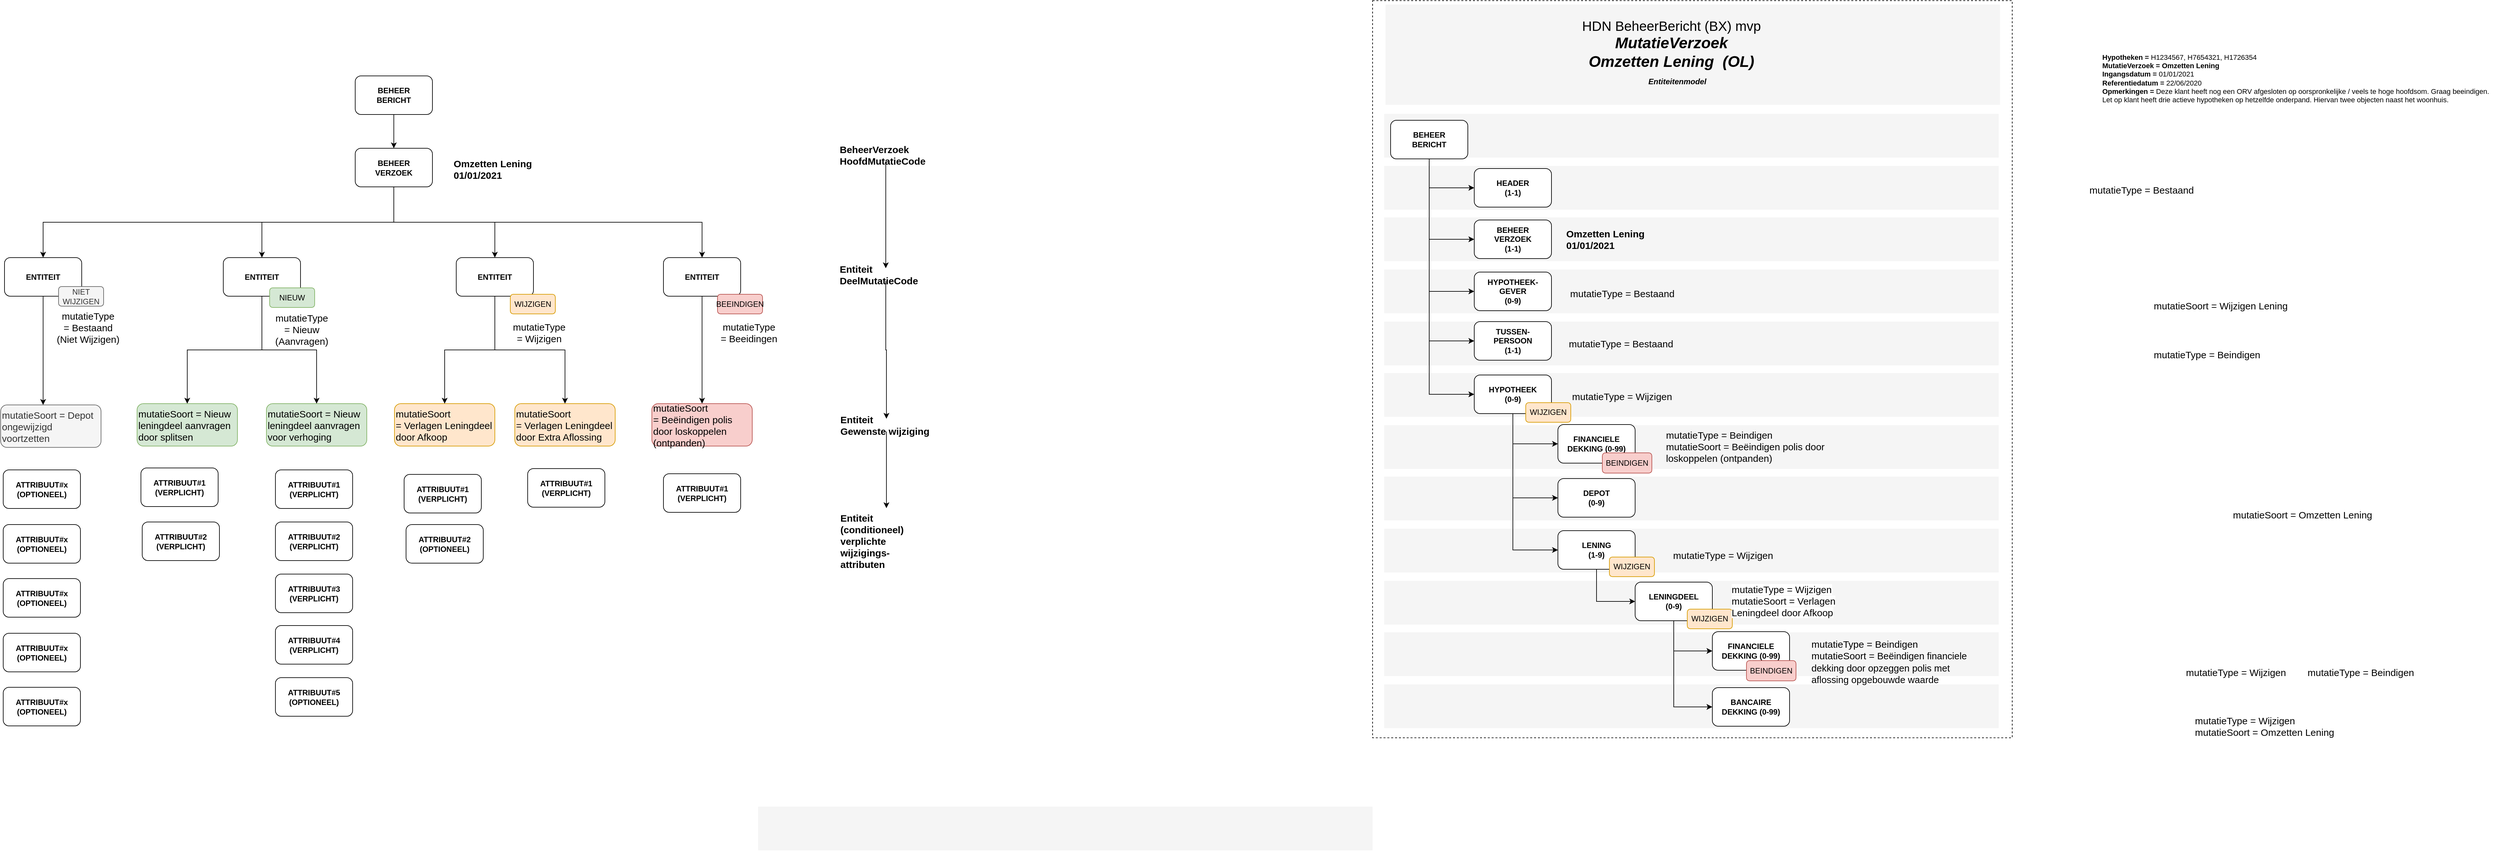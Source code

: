 <mxfile version="13.3.1" type="github" pages="8">
  <diagram name="OmzettenHigh" id="5W6F1nHTlcOH9VOWFjr7">
    <mxGraphModel dx="5492" dy="3344" grid="0" gridSize="10" guides="1" tooltips="1" connect="1" arrows="1" fold="1" page="0" pageScale="1" pageWidth="1169" pageHeight="827" math="0" shadow="0">
      <root>
        <mxCell id="0l8Q5jDnbpzscQWyGeu8-0" />
        <mxCell id="0l8Q5jDnbpzscQWyGeu8-1" parent="0l8Q5jDnbpzscQWyGeu8-0" />
        <mxCell id="0l8Q5jDnbpzscQWyGeu8-122" value="" style="rounded=0;whiteSpace=wrap;html=1;align=left;dashed=1;fillColor=none;glass=0;" parent="0l8Q5jDnbpzscQWyGeu8-1" vertex="1">
          <mxGeometry x="-1378" y="-1726" width="994" height="1146" as="geometry" />
        </mxCell>
        <mxCell id="0l8Q5jDnbpzscQWyGeu8-20" value="" style="rounded=0;whiteSpace=wrap;html=1;fillColor=#f5f5f5;strokeColor=none;fontColor=#333333;" parent="0l8Q5jDnbpzscQWyGeu8-1" vertex="1">
          <mxGeometry x="-1360.0" y="-1389" width="955" height="68" as="geometry" />
        </mxCell>
        <mxCell id="0l8Q5jDnbpzscQWyGeu8-21" value="" style="rounded=0;whiteSpace=wrap;html=1;fillColor=#f5f5f5;strokeColor=none;fontColor=#333333;" parent="0l8Q5jDnbpzscQWyGeu8-1" vertex="1">
          <mxGeometry x="-1360.0" y="-1469" width="955" height="68" as="geometry" />
        </mxCell>
        <mxCell id="0l8Q5jDnbpzscQWyGeu8-22" value="" style="rounded=0;whiteSpace=wrap;html=1;fillColor=#f5f5f5;strokeColor=none;fontColor=#333333;" parent="0l8Q5jDnbpzscQWyGeu8-1" vertex="1">
          <mxGeometry x="-1360.0" y="-1550" width="955" height="68" as="geometry" />
        </mxCell>
        <mxCell id="0l8Q5jDnbpzscQWyGeu8-23" value="" style="rounded=0;whiteSpace=wrap;html=1;fillColor=#f5f5f5;strokeColor=none;fontColor=#333333;" parent="0l8Q5jDnbpzscQWyGeu8-1" vertex="1">
          <mxGeometry x="-1360.0" y="-1147" width="955" height="68" as="geometry" />
        </mxCell>
        <mxCell id="0l8Q5jDnbpzscQWyGeu8-24" value="" style="rounded=0;whiteSpace=wrap;html=1;fillColor=#f5f5f5;strokeColor=none;fontColor=#333333;" parent="0l8Q5jDnbpzscQWyGeu8-1" vertex="1">
          <mxGeometry x="-1360.0" y="-1227" width="955" height="68" as="geometry" />
        </mxCell>
        <mxCell id="0l8Q5jDnbpzscQWyGeu8-25" value="" style="rounded=0;whiteSpace=wrap;html=1;fillColor=#f5f5f5;strokeColor=none;fontColor=#333333;" parent="0l8Q5jDnbpzscQWyGeu8-1" vertex="1">
          <mxGeometry x="-1360.0" y="-1308" width="955" height="68" as="geometry" />
        </mxCell>
        <mxCell id="0l8Q5jDnbpzscQWyGeu8-26" value="" style="rounded=0;whiteSpace=wrap;html=1;fillColor=#f5f5f5;strokeColor=none;fontColor=#333333;" parent="0l8Q5jDnbpzscQWyGeu8-1" vertex="1">
          <mxGeometry x="-1360.0" y="-905" width="955" height="68" as="geometry" />
        </mxCell>
        <mxCell id="0l8Q5jDnbpzscQWyGeu8-27" value="" style="rounded=0;whiteSpace=wrap;html=1;fillColor=#f5f5f5;strokeColor=none;fontColor=#333333;" parent="0l8Q5jDnbpzscQWyGeu8-1" vertex="1">
          <mxGeometry x="-1360.0" y="-986" width="955" height="68" as="geometry" />
        </mxCell>
        <mxCell id="0l8Q5jDnbpzscQWyGeu8-28" value="" style="rounded=0;whiteSpace=wrap;html=1;fillColor=#f5f5f5;strokeColor=none;fontColor=#333333;" parent="0l8Q5jDnbpzscQWyGeu8-1" vertex="1">
          <mxGeometry x="-1360.0" y="-1066" width="955" height="68" as="geometry" />
        </mxCell>
        <mxCell id="0l8Q5jDnbpzscQWyGeu8-29" value="" style="rounded=0;whiteSpace=wrap;html=1;fillColor=#f5f5f5;strokeColor=none;fontColor=#333333;" parent="0l8Q5jDnbpzscQWyGeu8-1" vertex="1">
          <mxGeometry x="-1360" y="-663" width="955" height="68" as="geometry" />
        </mxCell>
        <mxCell id="0l8Q5jDnbpzscQWyGeu8-30" value="" style="rounded=0;whiteSpace=wrap;html=1;fillColor=#f5f5f5;strokeColor=none;fontColor=#333333;" parent="0l8Q5jDnbpzscQWyGeu8-1" vertex="1">
          <mxGeometry x="-1360.0" y="-744" width="955" height="68" as="geometry" />
        </mxCell>
        <mxCell id="0l8Q5jDnbpzscQWyGeu8-31" value="" style="rounded=0;whiteSpace=wrap;html=1;fillColor=#f5f5f5;strokeColor=none;fontColor=#333333;" parent="0l8Q5jDnbpzscQWyGeu8-1" vertex="1">
          <mxGeometry x="-1360.0" y="-824" width="955" height="68" as="geometry" />
        </mxCell>
        <mxCell id="0l8Q5jDnbpzscQWyGeu8-18" style="edgeStyle=orthogonalEdgeStyle;rounded=0;orthogonalLoop=1;jettySize=auto;html=1;exitX=0.5;exitY=1;exitDx=0;exitDy=0;entryX=0;entryY=0.5;entryDx=0;entryDy=0;" parent="0l8Q5jDnbpzscQWyGeu8-1" source="0l8Q5jDnbpzscQWyGeu8-19" target="0l8Q5jDnbpzscQWyGeu8-96" edge="1">
          <mxGeometry relative="1" as="geometry" />
        </mxCell>
        <mxCell id="0l8Q5jDnbpzscQWyGeu8-19" value="LENING&lt;br&gt;(1-9)" style="rounded=1;whiteSpace=wrap;html=1;fontStyle=1;" parent="0l8Q5jDnbpzscQWyGeu8-1" vertex="1">
          <mxGeometry x="-1090.003" y="-902" width="120" height="60" as="geometry" />
        </mxCell>
        <mxCell id="0l8Q5jDnbpzscQWyGeu8-42" value="HYPOTHEEK-&lt;br&gt;GEVER&lt;br&gt;(0-9)" style="rounded=1;whiteSpace=wrap;html=1;fontStyle=1;" parent="0l8Q5jDnbpzscQWyGeu8-1" vertex="1">
          <mxGeometry x="-1220.003" y="-1304" width="120" height="60" as="geometry" />
        </mxCell>
        <mxCell id="0l8Q5jDnbpzscQWyGeu8-43" style="edgeStyle=orthogonalEdgeStyle;rounded=0;orthogonalLoop=1;jettySize=auto;html=1;exitX=0.5;exitY=1;exitDx=0;exitDy=0;entryX=0;entryY=0.5;entryDx=0;entryDy=0;" parent="0l8Q5jDnbpzscQWyGeu8-1" source="0l8Q5jDnbpzscQWyGeu8-48" target="0l8Q5jDnbpzscQWyGeu8-51" edge="1">
          <mxGeometry relative="1" as="geometry" />
        </mxCell>
        <mxCell id="0l8Q5jDnbpzscQWyGeu8-44" style="edgeStyle=orthogonalEdgeStyle;rounded=0;orthogonalLoop=1;jettySize=auto;html=1;exitX=0.5;exitY=1;exitDx=0;exitDy=0;entryX=0;entryY=0.5;entryDx=0;entryDy=0;" parent="0l8Q5jDnbpzscQWyGeu8-1" source="0l8Q5jDnbpzscQWyGeu8-48" target="0l8Q5jDnbpzscQWyGeu8-50" edge="1">
          <mxGeometry relative="1" as="geometry" />
        </mxCell>
        <mxCell id="0l8Q5jDnbpzscQWyGeu8-45" style="edgeStyle=orthogonalEdgeStyle;rounded=0;orthogonalLoop=1;jettySize=auto;html=1;exitX=0.5;exitY=1;exitDx=0;exitDy=0;entryX=0;entryY=0.5;entryDx=0;entryDy=0;" parent="0l8Q5jDnbpzscQWyGeu8-1" source="0l8Q5jDnbpzscQWyGeu8-48" target="0l8Q5jDnbpzscQWyGeu8-42" edge="1">
          <mxGeometry relative="1" as="geometry" />
        </mxCell>
        <mxCell id="0l8Q5jDnbpzscQWyGeu8-46" style="edgeStyle=orthogonalEdgeStyle;rounded=0;orthogonalLoop=1;jettySize=auto;html=1;exitX=0.5;exitY=1;exitDx=0;exitDy=0;entryX=0;entryY=0.5;entryDx=0;entryDy=0;" parent="0l8Q5jDnbpzscQWyGeu8-1" source="0l8Q5jDnbpzscQWyGeu8-48" target="0l8Q5jDnbpzscQWyGeu8-54" edge="1">
          <mxGeometry relative="1" as="geometry" />
        </mxCell>
        <mxCell id="0l8Q5jDnbpzscQWyGeu8-47" style="edgeStyle=orthogonalEdgeStyle;rounded=0;orthogonalLoop=1;jettySize=auto;html=1;exitX=0.5;exitY=1;exitDx=0;exitDy=0;entryX=0;entryY=0.5;entryDx=0;entryDy=0;" parent="0l8Q5jDnbpzscQWyGeu8-1" source="0l8Q5jDnbpzscQWyGeu8-48" target="0l8Q5jDnbpzscQWyGeu8-59" edge="1">
          <mxGeometry relative="1" as="geometry" />
        </mxCell>
        <mxCell id="0l8Q5jDnbpzscQWyGeu8-48" value="BEHEER&lt;br&gt;BERICHT" style="rounded=1;whiteSpace=wrap;html=1;fontStyle=1;" parent="0l8Q5jDnbpzscQWyGeu8-1" vertex="1">
          <mxGeometry x="-1350.003" y="-1540" width="120" height="60" as="geometry" />
        </mxCell>
        <mxCell id="0l8Q5jDnbpzscQWyGeu8-50" value="BEHEER&lt;br&gt;VERZOEK&lt;br&gt;(1-1)" style="rounded=1;whiteSpace=wrap;html=1;fontStyle=1;" parent="0l8Q5jDnbpzscQWyGeu8-1" vertex="1">
          <mxGeometry x="-1220.003" y="-1385" width="120" height="60" as="geometry" />
        </mxCell>
        <mxCell id="0l8Q5jDnbpzscQWyGeu8-51" value="HEADER&lt;br&gt;(1-1)" style="rounded=1;whiteSpace=wrap;html=1;fontStyle=1;" parent="0l8Q5jDnbpzscQWyGeu8-1" vertex="1">
          <mxGeometry x="-1220.003" y="-1465" width="120" height="60" as="geometry" />
        </mxCell>
        <mxCell id="0l8Q5jDnbpzscQWyGeu8-54" value="TUSSEN-&lt;br&gt;PERSOON&lt;br&gt;(1-1)" style="rounded=1;whiteSpace=wrap;html=1;fontStyle=1;" parent="0l8Q5jDnbpzscQWyGeu8-1" vertex="1">
          <mxGeometry x="-1220.003" y="-1227" width="120" height="60" as="geometry" />
        </mxCell>
        <mxCell id="0l8Q5jDnbpzscQWyGeu8-55" style="edgeStyle=orthogonalEdgeStyle;rounded=0;orthogonalLoop=1;jettySize=auto;html=1;exitX=0.5;exitY=1;exitDx=0;exitDy=0;entryX=0;entryY=0.5;entryDx=0;entryDy=0;" parent="0l8Q5jDnbpzscQWyGeu8-1" source="0l8Q5jDnbpzscQWyGeu8-59" target="0l8Q5jDnbpzscQWyGeu8-70" edge="1">
          <mxGeometry relative="1" as="geometry" />
        </mxCell>
        <mxCell id="0l8Q5jDnbpzscQWyGeu8-56" style="edgeStyle=orthogonalEdgeStyle;rounded=0;orthogonalLoop=1;jettySize=auto;html=1;exitX=0.5;exitY=1;exitDx=0;exitDy=0;entryX=0;entryY=0.5;entryDx=0;entryDy=0;" parent="0l8Q5jDnbpzscQWyGeu8-1" source="0l8Q5jDnbpzscQWyGeu8-59" target="0l8Q5jDnbpzscQWyGeu8-78" edge="1">
          <mxGeometry relative="1" as="geometry" />
        </mxCell>
        <mxCell id="0l8Q5jDnbpzscQWyGeu8-57" style="edgeStyle=orthogonalEdgeStyle;rounded=0;orthogonalLoop=1;jettySize=auto;html=1;exitX=0.5;exitY=1;exitDx=0;exitDy=0;entryX=0;entryY=0.5;entryDx=0;entryDy=0;" parent="0l8Q5jDnbpzscQWyGeu8-1" source="0l8Q5jDnbpzscQWyGeu8-59" target="0l8Q5jDnbpzscQWyGeu8-19" edge="1">
          <mxGeometry relative="1" as="geometry" />
        </mxCell>
        <mxCell id="0l8Q5jDnbpzscQWyGeu8-59" value="HYPOTHEEK&lt;br&gt;(0-9)" style="rounded=1;whiteSpace=wrap;html=1;fontStyle=1;" parent="0l8Q5jDnbpzscQWyGeu8-1" vertex="1">
          <mxGeometry x="-1220.003" y="-1144" width="120" height="60" as="geometry" />
        </mxCell>
        <mxCell id="0l8Q5jDnbpzscQWyGeu8-70" value="FINANCIELE DEKKING (0-99)" style="rounded=1;whiteSpace=wrap;html=1;fontStyle=1;" parent="0l8Q5jDnbpzscQWyGeu8-1" vertex="1">
          <mxGeometry x="-1090.003" y="-1067" width="120" height="60" as="geometry" />
        </mxCell>
        <mxCell id="0l8Q5jDnbpzscQWyGeu8-78" value="DEPOT&lt;br&gt;(0-9)" style="rounded=1;whiteSpace=wrap;html=1;fontStyle=1;" parent="0l8Q5jDnbpzscQWyGeu8-1" vertex="1">
          <mxGeometry x="-1090.003" y="-983" width="120" height="60" as="geometry" />
        </mxCell>
        <mxCell id="0l8Q5jDnbpzscQWyGeu8-95" style="edgeStyle=orthogonalEdgeStyle;rounded=0;orthogonalLoop=1;jettySize=auto;html=1;exitX=0.5;exitY=1;exitDx=0;exitDy=0;entryX=0;entryY=0.5;entryDx=0;entryDy=0;" parent="0l8Q5jDnbpzscQWyGeu8-1" source="0l8Q5jDnbpzscQWyGeu8-96" target="0l8Q5jDnbpzscQWyGeu8-117" edge="1">
          <mxGeometry relative="1" as="geometry" />
        </mxCell>
        <mxCell id="t6vlTAMbNDWTgEM7hX5D-2" style="edgeStyle=orthogonalEdgeStyle;rounded=0;orthogonalLoop=1;jettySize=auto;html=1;exitX=0.5;exitY=1;exitDx=0;exitDy=0;entryX=0;entryY=0.5;entryDx=0;entryDy=0;endArrow=classic;endFill=1;fontSize=16;" parent="0l8Q5jDnbpzscQWyGeu8-1" source="0l8Q5jDnbpzscQWyGeu8-96" target="t6vlTAMbNDWTgEM7hX5D-1" edge="1">
          <mxGeometry relative="1" as="geometry" />
        </mxCell>
        <mxCell id="0l8Q5jDnbpzscQWyGeu8-96" value="LENINGDEEL&lt;br&gt;(0-9)" style="rounded=1;whiteSpace=wrap;html=1;fontStyle=1;" parent="0l8Q5jDnbpzscQWyGeu8-1" vertex="1">
          <mxGeometry x="-970.003" y="-822" width="120" height="60" as="geometry" />
        </mxCell>
        <mxCell id="0l8Q5jDnbpzscQWyGeu8-117" value="FINANCIELE DEKKING (0-99)" style="rounded=1;whiteSpace=wrap;html=1;fontStyle=1;" parent="0l8Q5jDnbpzscQWyGeu8-1" vertex="1">
          <mxGeometry x="-850.003" y="-745" width="120" height="60" as="geometry" />
        </mxCell>
        <mxCell id="0l8Q5jDnbpzscQWyGeu8-121" value="" style="rounded=0;whiteSpace=wrap;html=1;fillColor=#f5f5f5;strokeColor=none;fontColor=#333333;" parent="0l8Q5jDnbpzscQWyGeu8-1" vertex="1">
          <mxGeometry x="-1358" y="-1720" width="955" height="156" as="geometry" />
        </mxCell>
        <mxCell id="0l8Q5jDnbpzscQWyGeu8-123" value="" style="group" parent="0l8Q5jDnbpzscQWyGeu8-1" vertex="1" connectable="0">
          <mxGeometry x="-1246" y="-1712" width="670" height="140" as="geometry" />
        </mxCell>
        <mxCell id="0l8Q5jDnbpzscQWyGeu8-124" value="&lt;font style=&quot;font-size: 21px&quot;&gt;HDN BeheerBericht (BX) mvp&lt;br&gt;&lt;/font&gt;&lt;span style=&quot;font-size: 24px&quot;&gt;&lt;b&gt;&lt;i&gt;MutatieVerzoek&lt;br&gt;Omzetten Lening&amp;nbsp;&lt;/i&gt;&lt;/b&gt;&lt;/span&gt;&lt;b style=&quot;font-size: 24px&quot;&gt;&lt;i&gt;&amp;nbsp;(OL)&lt;/i&gt;&lt;/b&gt;" style="text;html=1;strokeColor=none;fillColor=none;align=center;verticalAlign=middle;whiteSpace=wrap;rounded=0;" parent="0l8Q5jDnbpzscQWyGeu8-123" vertex="1">
          <mxGeometry y="17" width="664.766" height="74.468" as="geometry" />
        </mxCell>
        <mxCell id="0l8Q5jDnbpzscQWyGeu8-125" value="&lt;font&gt;&lt;b&gt;&lt;i&gt;&amp;nbsp;Entiteitenmodel&lt;/i&gt;&lt;/b&gt;&lt;br&gt;&lt;/font&gt;" style="text;html=1;strokeColor=none;fillColor=none;align=center;verticalAlign=middle;whiteSpace=wrap;rounded=0;" parent="0l8Q5jDnbpzscQWyGeu8-123" vertex="1">
          <mxGeometry x="10.469" y="84.894" width="659.531" height="55.106" as="geometry" />
        </mxCell>
        <mxCell id="t6vlTAMbNDWTgEM7hX5D-1" value="BANCAIRE DEKKING (0-99)" style="rounded=1;whiteSpace=wrap;html=1;fontStyle=1;" parent="0l8Q5jDnbpzscQWyGeu8-1" vertex="1">
          <mxGeometry x="-850.003" y="-658" width="120" height="60" as="geometry" />
        </mxCell>
        <mxCell id="hwEzDx8mNQfKx5TM8SPA-0" value="Omzetten Lening&lt;br style=&quot;font-size: 15px;&quot;&gt;01/01/2021" style="text;html=1;strokeColor=none;fillColor=none;align=left;verticalAlign=middle;whiteSpace=wrap;rounded=0;fontStyle=1;fontSize=15;" parent="0l8Q5jDnbpzscQWyGeu8-1" vertex="1">
          <mxGeometry x="-1079" y="-1365" width="147" height="20" as="geometry" />
        </mxCell>
        <mxCell id="GuaXa_C0MENZurXYS8FD-0" value="&lt;span style=&quot;font-weight: 400&quot;&gt;WIJZIGEN&lt;/span&gt;" style="rounded=1;whiteSpace=wrap;html=1;fontStyle=1;fillColor=#ffe6cc;strokeColor=#d79b00;" parent="0l8Q5jDnbpzscQWyGeu8-1" vertex="1">
          <mxGeometry x="-1140" y="-1101" width="70" height="30.5" as="geometry" />
        </mxCell>
        <mxCell id="GuaXa_C0MENZurXYS8FD-2" value="&lt;span style=&quot;font-weight: 400&quot;&gt;WIJZIGEN&lt;/span&gt;" style="rounded=1;whiteSpace=wrap;html=1;fontStyle=1;fillColor=#ffe6cc;strokeColor=#d79b00;" parent="0l8Q5jDnbpzscQWyGeu8-1" vertex="1">
          <mxGeometry x="-1010" y="-861" width="70" height="30.5" as="geometry" />
        </mxCell>
        <mxCell id="GuaXa_C0MENZurXYS8FD-3" value="&lt;span style=&quot;font-weight: 400&quot;&gt;BEINDIGEN&lt;/span&gt;" style="rounded=1;whiteSpace=wrap;html=1;fontStyle=1;fillColor=#f8cecc;strokeColor=#b85450;" parent="0l8Q5jDnbpzscQWyGeu8-1" vertex="1">
          <mxGeometry x="-1021" y="-1023" width="77" height="31.5" as="geometry" />
        </mxCell>
        <mxCell id="GuaXa_C0MENZurXYS8FD-4" value="&lt;span style=&quot;font-weight: 400&quot;&gt;WIJZIGEN&lt;/span&gt;" style="rounded=1;whiteSpace=wrap;html=1;fontStyle=1;fillColor=#ffe6cc;strokeColor=#d79b00;" parent="0l8Q5jDnbpzscQWyGeu8-1" vertex="1">
          <mxGeometry x="-889" y="-780" width="70" height="30.5" as="geometry" />
        </mxCell>
        <mxCell id="eGm4zYVoZwYYVhCRJqA0-0" value="Hypotheken = &lt;span style=&quot;font-weight: normal&quot;&gt;H1234567, H7654321, H1726354&lt;/span&gt;&lt;br&gt;MutatieVerzoek = Omzetten Lening&lt;br style=&quot;font-size: 11px&quot;&gt;Ingangsdatum = &lt;span style=&quot;font-weight: normal ; font-size: 11px&quot;&gt;01/01/2021&lt;/span&gt;&lt;br style=&quot;font-size: 11px&quot;&gt;Referentiedatum = &lt;span style=&quot;font-weight: normal ; font-size: 11px&quot;&gt;22/06/2020&lt;/span&gt;&lt;br style=&quot;font-size: 11px&quot;&gt;Opmerkingen = &lt;span style=&quot;font-weight: normal ; font-size: 11px&quot;&gt;Deze klant heeft nog een ORV afgesloten op oorspronkelijke / veels te hoge hoofdsom. Graag beeindigen. Let op klant heeft drie actieve hypotheken op hetzelfde onderpand. Hiervan twee objecten naast het woonhuis.&lt;/span&gt;" style="text;html=1;strokeColor=none;fillColor=none;align=left;verticalAlign=middle;whiteSpace=wrap;rounded=0;fontStyle=1;fontSize=11;" parent="0l8Q5jDnbpzscQWyGeu8-1" vertex="1">
          <mxGeometry x="-246" y="-1647" width="619" height="83" as="geometry" />
        </mxCell>
        <mxCell id="eGm4zYVoZwYYVhCRJqA0-1" value="&lt;span style=&quot;font-weight: normal&quot;&gt;mutatieType = Bestaand&lt;/span&gt;" style="text;html=1;strokeColor=none;fillColor=none;align=left;verticalAlign=middle;whiteSpace=wrap;rounded=0;fontStyle=1;fontSize=15;" parent="0l8Q5jDnbpzscQWyGeu8-1" vertex="1">
          <mxGeometry x="-1075.003" y="-1203" width="192" height="20" as="geometry" />
        </mxCell>
        <mxCell id="eGm4zYVoZwYYVhCRJqA0-2" value="&lt;span style=&quot;font-weight: normal&quot;&gt;mutatieType = Bestaand&lt;/span&gt;" style="text;html=1;strokeColor=none;fillColor=none;align=left;verticalAlign=middle;whiteSpace=wrap;rounded=0;fontStyle=1;fontSize=15;" parent="0l8Q5jDnbpzscQWyGeu8-1" vertex="1">
          <mxGeometry x="-266.003" y="-1442" width="192" height="20" as="geometry" />
        </mxCell>
        <mxCell id="eGm4zYVoZwYYVhCRJqA0-3" value="&lt;span style=&quot;font-weight: normal&quot;&gt;mutatieType = Beindigen&lt;/span&gt;" style="text;html=1;strokeColor=none;fillColor=none;align=left;verticalAlign=middle;whiteSpace=wrap;rounded=0;fontStyle=1;fontSize=15;" parent="0l8Q5jDnbpzscQWyGeu8-1" vertex="1">
          <mxGeometry x="73" y="-692" width="192" height="20" as="geometry" />
        </mxCell>
        <mxCell id="eGm4zYVoZwYYVhCRJqA0-5" value="&lt;span style=&quot;font-weight: normal&quot;&gt;mutatieType = Wijzigen&lt;/span&gt;&lt;span style=&quot;font-weight: normal&quot;&gt;&lt;br&gt;&lt;/span&gt;" style="text;html=1;strokeColor=none;fillColor=none;align=left;verticalAlign=middle;whiteSpace=wrap;rounded=0;fontStyle=1;fontSize=15;" parent="0l8Q5jDnbpzscQWyGeu8-1" vertex="1">
          <mxGeometry x="-913" y="-874" width="287" height="20" as="geometry" />
        </mxCell>
        <mxCell id="eGm4zYVoZwYYVhCRJqA0-6" value="&lt;span style=&quot;font-weight: normal&quot;&gt;mutatieType = Wijzigen&lt;/span&gt;" style="text;html=1;strokeColor=none;fillColor=none;align=left;verticalAlign=middle;whiteSpace=wrap;rounded=0;fontStyle=1;fontSize=15;" parent="0l8Q5jDnbpzscQWyGeu8-1" vertex="1">
          <mxGeometry x="-1070.003" y="-1121" width="192" height="20" as="geometry" />
        </mxCell>
        <mxCell id="eGm4zYVoZwYYVhCRJqA0-7" value="&lt;span style=&quot;font-weight: normal&quot;&gt;mutatieType = Beindigen&lt;/span&gt;" style="text;html=1;strokeColor=none;fillColor=none;align=left;verticalAlign=middle;whiteSpace=wrap;rounded=0;fontStyle=1;fontSize=15;" parent="0l8Q5jDnbpzscQWyGeu8-1" vertex="1">
          <mxGeometry x="-166.003" y="-1186" width="192" height="20" as="geometry" />
        </mxCell>
        <mxCell id="eGm4zYVoZwYYVhCRJqA0-8" value="&lt;span style=&quot;color: rgb(0 , 0 , 0) ; font-family: &amp;#34;helvetica&amp;#34; ; font-size: 15px ; font-style: normal ; font-weight: 400 ; letter-spacing: normal ; text-align: left ; text-indent: 0px ; text-transform: none ; word-spacing: 0px ; background-color: rgb(255 , 255 , 255) ; display: inline ; float: none&quot;&gt;&lt;span style=&quot;font-family: &amp;#34;helvetica&amp;#34;&quot;&gt;mutatieType = Wijzigen&lt;/span&gt;&lt;br&gt;mutatieSoort =&amp;nbsp;Verlagen Leningdeel door Afkoop&lt;/span&gt;" style="text;whiteSpace=wrap;html=1;fontSize=15;" parent="0l8Q5jDnbpzscQWyGeu8-1" vertex="1">
          <mxGeometry x="-822" y="-826" width="186" height="32" as="geometry" />
        </mxCell>
        <mxCell id="eGm4zYVoZwYYVhCRJqA0-9" value="mutatieSoort = Omzetten Lening" style="text;whiteSpace=wrap;html=1;fontSize=15;" parent="0l8Q5jDnbpzscQWyGeu8-1" vertex="1">
          <mxGeometry x="-43" y="-942" width="308" height="32" as="geometry" />
        </mxCell>
        <mxCell id="eGm4zYVoZwYYVhCRJqA0-10" value="mutatieType = Beindigen&lt;br&gt;mutatieSoort =&amp;nbsp;Beëindigen polis door loskoppelen (ontpanden)" style="text;whiteSpace=wrap;html=1;fontSize=15;" parent="0l8Q5jDnbpzscQWyGeu8-1" vertex="1">
          <mxGeometry x="-924.5" y="-1066" width="269" height="32" as="geometry" />
        </mxCell>
        <mxCell id="eGm4zYVoZwYYVhCRJqA0-11" value="mutatieSoort =&amp;nbsp;Wijzigen Lening" style="text;whiteSpace=wrap;html=1;fontSize=15;" parent="0l8Q5jDnbpzscQWyGeu8-1" vertex="1">
          <mxGeometry x="-166.003" y="-1267" width="269" height="32" as="geometry" />
        </mxCell>
        <mxCell id="eGm4zYVoZwYYVhCRJqA0-13" value="&lt;span style=&quot;font-weight: normal&quot;&gt;mutatieType = Bestaand&lt;/span&gt;" style="text;html=1;strokeColor=none;fillColor=none;align=left;verticalAlign=middle;whiteSpace=wrap;rounded=0;fontStyle=1;fontSize=15;" parent="0l8Q5jDnbpzscQWyGeu8-1" vertex="1">
          <mxGeometry x="-1073.003" y="-1281" width="192" height="20" as="geometry" />
        </mxCell>
        <mxCell id="oIpuC7EZR0jNVPPanpJ6-0" value="" style="rounded=0;whiteSpace=wrap;html=1;fillColor=#f5f5f5;strokeColor=none;fontColor=#333333;" parent="0l8Q5jDnbpzscQWyGeu8-1" vertex="1">
          <mxGeometry x="-2333" y="-473" width="955" height="68" as="geometry" />
        </mxCell>
        <mxCell id="oIpuC7EZR0jNVPPanpJ6-2" value="&lt;span style=&quot;font-weight: normal&quot;&gt;mutatieType = Wijzigen&lt;/span&gt;" style="text;html=1;strokeColor=none;fillColor=none;align=left;verticalAlign=middle;whiteSpace=wrap;rounded=0;fontStyle=1;fontSize=15;" parent="0l8Q5jDnbpzscQWyGeu8-1" vertex="1">
          <mxGeometry x="-116" y="-692" width="192" height="20" as="geometry" />
        </mxCell>
        <mxCell id="0RRib4atXvPjmknDV6Hu-0" value="mutatieType = Beindigen&lt;br&gt;mutatieSoort =&amp;nbsp;&lt;span style=&quot;font-family: &amp;#34;calibri&amp;#34; , sans-serif ; font-size: 11pt&quot;&gt;Beëindigen financiele dekking door opzeggen polis met aflossing opgebouwde waarde&lt;/span&gt;" style="text;whiteSpace=wrap;html=1;fontSize=15;" parent="0l8Q5jDnbpzscQWyGeu8-1" vertex="1">
          <mxGeometry x="-698" y="-741" width="269" height="75" as="geometry" />
        </mxCell>
        <mxCell id="0RRib4atXvPjmknDV6Hu-1" value="&lt;span style=&quot;font-weight: 400&quot;&gt;BEINDIGEN&lt;/span&gt;" style="rounded=1;whiteSpace=wrap;html=1;fontStyle=1;fillColor=#f8cecc;strokeColor=#b85450;" parent="0l8Q5jDnbpzscQWyGeu8-1" vertex="1">
          <mxGeometry x="-797" y="-700" width="77" height="31.5" as="geometry" />
        </mxCell>
        <mxCell id="0RRib4atXvPjmknDV6Hu-2" value="&lt;span style=&quot;font-weight: normal&quot;&gt;mutatieType = Wijzigen&lt;br&gt;&lt;/span&gt;&lt;span style=&quot;font-weight: 400&quot;&gt;mutatieSoort = Omzetten Lening&lt;/span&gt;&lt;span style=&quot;font-weight: normal&quot;&gt;&lt;br&gt;&lt;/span&gt;" style="text;html=1;strokeColor=none;fillColor=none;align=left;verticalAlign=middle;whiteSpace=wrap;rounded=0;fontStyle=1;fontSize=15;" parent="0l8Q5jDnbpzscQWyGeu8-1" vertex="1">
          <mxGeometry x="-102" y="-608" width="287" height="20" as="geometry" />
        </mxCell>
        <mxCell id="VSf6jVMggvppoSqPuRIR-65" value="" style="group" vertex="1" connectable="0" parent="0l8Q5jDnbpzscQWyGeu8-1">
          <mxGeometry x="-3510" y="-1609" width="1208" height="1010.5" as="geometry" />
        </mxCell>
        <mxCell id="VSf6jVMggvppoSqPuRIR-0" value="BEHEER&lt;br&gt;VERZOEK" style="rounded=1;whiteSpace=wrap;html=1;fontStyle=1;" vertex="1" parent="VSf6jVMggvppoSqPuRIR-65">
          <mxGeometry x="550.997" y="112.5" width="120" height="60" as="geometry" />
        </mxCell>
        <mxCell id="VSf6jVMggvppoSqPuRIR-1" value="ENTITEIT" style="rounded=1;whiteSpace=wrap;html=1;fontStyle=1;" vertex="1" parent="VSf6jVMggvppoSqPuRIR-65">
          <mxGeometry x="707.997" y="282.5" width="120" height="60" as="geometry" />
        </mxCell>
        <mxCell id="VSf6jVMggvppoSqPuRIR-44" style="edgeStyle=orthogonalEdgeStyle;rounded=0;orthogonalLoop=1;jettySize=auto;html=1;exitX=0.5;exitY=1;exitDx=0;exitDy=0;entryX=0.5;entryY=0;entryDx=0;entryDy=0;" edge="1" parent="VSf6jVMggvppoSqPuRIR-65" source="VSf6jVMggvppoSqPuRIR-0" target="VSf6jVMggvppoSqPuRIR-1">
          <mxGeometry relative="1" as="geometry" />
        </mxCell>
        <mxCell id="VSf6jVMggvppoSqPuRIR-2" value="&lt;span style=&quot;font-weight: 400&quot;&gt;WIJZIGEN&lt;/span&gt;" style="rounded=1;whiteSpace=wrap;html=1;fontStyle=1;fillColor=#ffe6cc;strokeColor=#d79b00;" vertex="1" parent="VSf6jVMggvppoSqPuRIR-65">
          <mxGeometry x="792" y="339.5" width="70" height="30.5" as="geometry" />
        </mxCell>
        <mxCell id="VSf6jVMggvppoSqPuRIR-3" value="ENTITEIT" style="rounded=1;whiteSpace=wrap;html=1;fontStyle=1;" vertex="1" parent="VSf6jVMggvppoSqPuRIR-65">
          <mxGeometry x="345.997" y="282.5" width="120" height="60" as="geometry" />
        </mxCell>
        <mxCell id="VSf6jVMggvppoSqPuRIR-43" style="edgeStyle=orthogonalEdgeStyle;rounded=0;orthogonalLoop=1;jettySize=auto;html=1;exitX=0.5;exitY=1;exitDx=0;exitDy=0;entryX=0.5;entryY=0;entryDx=0;entryDy=0;" edge="1" parent="VSf6jVMggvppoSqPuRIR-65" source="VSf6jVMggvppoSqPuRIR-0" target="VSf6jVMggvppoSqPuRIR-3">
          <mxGeometry relative="1" as="geometry" />
        </mxCell>
        <mxCell id="VSf6jVMggvppoSqPuRIR-4" value="&lt;span style=&quot;font-weight: 400&quot;&gt;NIEUW&lt;/span&gt;" style="rounded=1;whiteSpace=wrap;html=1;fontStyle=1;fillColor=#d5e8d4;strokeColor=#82b366;" vertex="1" parent="VSf6jVMggvppoSqPuRIR-65">
          <mxGeometry x="418" y="329.5" width="70" height="30.5" as="geometry" />
        </mxCell>
        <mxCell id="VSf6jVMggvppoSqPuRIR-6" value="ENTITEIT" style="rounded=1;whiteSpace=wrap;html=1;fontStyle=1;" vertex="1" parent="VSf6jVMggvppoSqPuRIR-65">
          <mxGeometry x="1029.997" y="282.5" width="120" height="60" as="geometry" />
        </mxCell>
        <mxCell id="VSf6jVMggvppoSqPuRIR-45" style="edgeStyle=orthogonalEdgeStyle;rounded=0;orthogonalLoop=1;jettySize=auto;html=1;exitX=0.5;exitY=1;exitDx=0;exitDy=0;entryX=0.5;entryY=0;entryDx=0;entryDy=0;" edge="1" parent="VSf6jVMggvppoSqPuRIR-65" source="VSf6jVMggvppoSqPuRIR-0" target="VSf6jVMggvppoSqPuRIR-6">
          <mxGeometry relative="1" as="geometry" />
        </mxCell>
        <mxCell id="VSf6jVMggvppoSqPuRIR-7" value="&lt;span style=&quot;font-weight: 400&quot;&gt;BEEINDIGEN&lt;/span&gt;" style="rounded=1;whiteSpace=wrap;html=1;fontStyle=1;fillColor=#f8cecc;strokeColor=#b85450;" vertex="1" parent="VSf6jVMggvppoSqPuRIR-65">
          <mxGeometry x="1114" y="339.5" width="70" height="30.5" as="geometry" />
        </mxCell>
        <mxCell id="VSf6jVMggvppoSqPuRIR-10" value="" style="group" vertex="1" connectable="0" parent="VSf6jVMggvppoSqPuRIR-65">
          <mxGeometry x="5.997" y="282.5" width="154.003" height="75.5" as="geometry" />
        </mxCell>
        <mxCell id="VSf6jVMggvppoSqPuRIR-8" value="ENTITEIT" style="rounded=1;whiteSpace=wrap;html=1;fontStyle=1;" vertex="1" parent="VSf6jVMggvppoSqPuRIR-10">
          <mxGeometry width="120" height="60" as="geometry" />
        </mxCell>
        <mxCell id="VSf6jVMggvppoSqPuRIR-9" value="&lt;span style=&quot;font-weight: 400&quot;&gt;NIET WIJZIGEN&lt;/span&gt;" style="rounded=1;whiteSpace=wrap;html=1;fontStyle=1;fillColor=#f5f5f5;strokeColor=#666666;fontColor=#333333;" vertex="1" parent="VSf6jVMggvppoSqPuRIR-10">
          <mxGeometry x="84.003" y="45" width="70" height="30.5" as="geometry" />
        </mxCell>
        <mxCell id="VSf6jVMggvppoSqPuRIR-42" style="edgeStyle=orthogonalEdgeStyle;rounded=0;orthogonalLoop=1;jettySize=auto;html=1;exitX=0.5;exitY=1;exitDx=0;exitDy=0;" edge="1" parent="VSf6jVMggvppoSqPuRIR-65" source="VSf6jVMggvppoSqPuRIR-0" target="VSf6jVMggvppoSqPuRIR-8">
          <mxGeometry relative="1" as="geometry" />
        </mxCell>
        <mxCell id="VSf6jVMggvppoSqPuRIR-11" value="Omzetten Lening&lt;br style=&quot;font-size: 15px;&quot;&gt;01/01/2021" style="text;html=1;strokeColor=none;fillColor=none;align=left;verticalAlign=middle;whiteSpace=wrap;rounded=0;fontStyle=1;fontSize=15;" vertex="1" parent="VSf6jVMggvppoSqPuRIR-65">
          <mxGeometry x="702" y="134.5" width="147" height="20" as="geometry" />
        </mxCell>
        <mxCell id="VSf6jVMggvppoSqPuRIR-12" value="&lt;span style=&quot;font-weight: normal&quot;&gt;mutatieType&lt;br&gt;= Bestaand&lt;br&gt;(Niet Wijzigen)&lt;br&gt;&lt;/span&gt;" style="text;html=1;strokeColor=none;fillColor=none;align=center;verticalAlign=middle;whiteSpace=wrap;rounded=0;fontStyle=1;fontSize=15;" vertex="1" parent="VSf6jVMggvppoSqPuRIR-65">
          <mxGeometry x="78" y="380.5" width="116" height="20" as="geometry" />
        </mxCell>
        <mxCell id="VSf6jVMggvppoSqPuRIR-14" value="&lt;span style=&quot;font-weight: normal&quot;&gt;mutatieType&lt;br&gt;= Nieuw&lt;br&gt;(Aanvragen)&lt;br&gt;&lt;/span&gt;" style="text;html=1;strokeColor=none;fillColor=none;align=center;verticalAlign=middle;whiteSpace=wrap;rounded=0;fontStyle=1;fontSize=15;" vertex="1" parent="VSf6jVMggvppoSqPuRIR-65">
          <mxGeometry x="423" y="383.5" width="90" height="20" as="geometry" />
        </mxCell>
        <mxCell id="VSf6jVMggvppoSqPuRIR-15" value="&lt;span style=&quot;font-weight: normal&quot;&gt;mutatieType&lt;br&gt;= Wijzigen&lt;/span&gt;" style="text;html=1;strokeColor=none;fillColor=none;align=center;verticalAlign=middle;whiteSpace=wrap;rounded=0;fontStyle=1;fontSize=15;" vertex="1" parent="VSf6jVMggvppoSqPuRIR-65">
          <mxGeometry x="792" y="388.5" width="90" height="20" as="geometry" />
        </mxCell>
        <mxCell id="VSf6jVMggvppoSqPuRIR-16" value="&lt;span style=&quot;font-weight: normal&quot;&gt;mutatieType&lt;br&gt;= Beeidingen&lt;/span&gt;" style="text;html=1;strokeColor=none;fillColor=none;align=center;verticalAlign=middle;whiteSpace=wrap;rounded=0;fontStyle=1;fontSize=15;" vertex="1" parent="VSf6jVMggvppoSqPuRIR-65">
          <mxGeometry x="1118" y="388.5" width="90" height="20" as="geometry" />
        </mxCell>
        <mxCell id="VSf6jVMggvppoSqPuRIR-20" value="ATTRIBUUT#1&lt;br&gt;(VERPLICHT)" style="rounded=1;whiteSpace=wrap;html=1;fontStyle=1;" vertex="1" parent="VSf6jVMggvppoSqPuRIR-65">
          <mxGeometry x="626.997" y="619.5" width="120" height="60" as="geometry" />
        </mxCell>
        <mxCell id="VSf6jVMggvppoSqPuRIR-24" value="ATTRIBUUT#5&lt;br&gt;(OPTIONEEL)" style="rounded=1;whiteSpace=wrap;html=1;fontStyle=1;" vertex="1" parent="VSf6jVMggvppoSqPuRIR-65">
          <mxGeometry x="426.997" y="935.5" width="120" height="60" as="geometry" />
        </mxCell>
        <mxCell id="VSf6jVMggvppoSqPuRIR-25" value="&lt;font style=&quot;font-size: 15px&quot;&gt;mutatieSoort =&amp;nbsp;Beëindigen polis door loskoppelen (ontpanden)&lt;/font&gt;" style="text;whiteSpace=wrap;html=1;fontSize=12;rounded=1;verticalAlign=middle;strokeColor=#b85450;fillColor=#f8cecc;" vertex="1" parent="VSf6jVMggvppoSqPuRIR-65">
          <mxGeometry x="1012" y="509.5" width="156" height="66" as="geometry" />
        </mxCell>
        <mxCell id="VSf6jVMggvppoSqPuRIR-53" style="edgeStyle=orthogonalEdgeStyle;rounded=0;orthogonalLoop=1;jettySize=auto;html=1;exitX=0.5;exitY=1;exitDx=0;exitDy=0;entryX=0.5;entryY=0;entryDx=0;entryDy=0;" edge="1" parent="VSf6jVMggvppoSqPuRIR-65" source="VSf6jVMggvppoSqPuRIR-6" target="VSf6jVMggvppoSqPuRIR-25">
          <mxGeometry relative="1" as="geometry" />
        </mxCell>
        <mxCell id="VSf6jVMggvppoSqPuRIR-26" value="&lt;span style=&quot;font-family: &amp;#34;helvetica&amp;#34; ; font-size: 15px&quot;&gt;mutatieSoort =&amp;nbsp;Verlagen Leningdeel door Afkoop&lt;/span&gt;" style="text;whiteSpace=wrap;html=1;fontSize=12;rounded=1;verticalAlign=middle;strokeColor=#d79b00;fillColor=#ffe6cc;" vertex="1" parent="VSf6jVMggvppoSqPuRIR-65">
          <mxGeometry x="612" y="509.5" width="156" height="66" as="geometry" />
        </mxCell>
        <mxCell id="VSf6jVMggvppoSqPuRIR-48" style="edgeStyle=orthogonalEdgeStyle;rounded=0;orthogonalLoop=1;jettySize=auto;html=1;exitX=0.5;exitY=1;exitDx=0;exitDy=0;" edge="1" parent="VSf6jVMggvppoSqPuRIR-65" source="VSf6jVMggvppoSqPuRIR-1" target="VSf6jVMggvppoSqPuRIR-26">
          <mxGeometry relative="1" as="geometry" />
        </mxCell>
        <mxCell id="VSf6jVMggvppoSqPuRIR-27" value="&lt;p style=&quot;font-size: 15px&quot;&gt;&lt;span&gt;mutatieSoort =&amp;nbsp;&lt;/span&gt;Nieuw leningdeel aanvragen door splitsen&amp;nbsp;&lt;/p&gt;" style="text;whiteSpace=wrap;html=1;rounded=1;verticalAlign=middle;strokeColor=#82b366;fillColor=#d5e8d4;" vertex="1" parent="VSf6jVMggvppoSqPuRIR-65">
          <mxGeometry x="212" y="509.5" width="156" height="66" as="geometry" />
        </mxCell>
        <mxCell id="VSf6jVMggvppoSqPuRIR-51" style="edgeStyle=orthogonalEdgeStyle;rounded=0;orthogonalLoop=1;jettySize=auto;html=1;exitX=0.5;exitY=1;exitDx=0;exitDy=0;entryX=0.5;entryY=0;entryDx=0;entryDy=0;" edge="1" parent="VSf6jVMggvppoSqPuRIR-65" source="VSf6jVMggvppoSqPuRIR-3" target="VSf6jVMggvppoSqPuRIR-27">
          <mxGeometry relative="1" as="geometry" />
        </mxCell>
        <mxCell id="VSf6jVMggvppoSqPuRIR-29" value="&lt;span style=&quot;font-family: &amp;#34;helvetica&amp;#34; ; font-size: 15px&quot;&gt;mutatieSoort =&amp;nbsp;Verlagen Leningdeel door Extra Aflossing&lt;/span&gt;" style="text;whiteSpace=wrap;html=1;fontSize=12;rounded=1;verticalAlign=middle;strokeColor=#d79b00;fillColor=#ffe6cc;" vertex="1" parent="VSf6jVMggvppoSqPuRIR-65">
          <mxGeometry x="799" y="509.5" width="156" height="66" as="geometry" />
        </mxCell>
        <mxCell id="VSf6jVMggvppoSqPuRIR-49" style="edgeStyle=orthogonalEdgeStyle;rounded=0;orthogonalLoop=1;jettySize=auto;html=1;exitX=0.5;exitY=1;exitDx=0;exitDy=0;entryX=0.5;entryY=0;entryDx=0;entryDy=0;" edge="1" parent="VSf6jVMggvppoSqPuRIR-65" source="VSf6jVMggvppoSqPuRIR-1" target="VSf6jVMggvppoSqPuRIR-29">
          <mxGeometry relative="1" as="geometry" />
        </mxCell>
        <mxCell id="VSf6jVMggvppoSqPuRIR-30" value="&lt;p style=&quot;font-size: 15px&quot;&gt;&lt;span&gt;mutatieSoort =&amp;nbsp;&lt;/span&gt;Nieuw leningdeel aanvragen voor verhoging&lt;/p&gt;" style="text;whiteSpace=wrap;html=1;fillColor=#d5e8d4;strokeColor=#82b366;rounded=1;verticalAlign=middle;" vertex="1" parent="VSf6jVMggvppoSqPuRIR-65">
          <mxGeometry x="413" y="509.5" width="156" height="66" as="geometry" />
        </mxCell>
        <mxCell id="VSf6jVMggvppoSqPuRIR-52" style="edgeStyle=orthogonalEdgeStyle;rounded=0;orthogonalLoop=1;jettySize=auto;html=1;exitX=0.5;exitY=1;exitDx=0;exitDy=0;entryX=0.5;entryY=0;entryDx=0;entryDy=0;" edge="1" parent="VSf6jVMggvppoSqPuRIR-65" source="VSf6jVMggvppoSqPuRIR-3" target="VSf6jVMggvppoSqPuRIR-30">
          <mxGeometry relative="1" as="geometry" />
        </mxCell>
        <mxCell id="VSf6jVMggvppoSqPuRIR-33" value="ATTRIBUUT#2&lt;br&gt;(VERPLICHT)" style="rounded=1;whiteSpace=wrap;html=1;fontStyle=1;" vertex="1" parent="VSf6jVMggvppoSqPuRIR-65">
          <mxGeometry x="219.997" y="693.5" width="120" height="60" as="geometry" />
        </mxCell>
        <mxCell id="VSf6jVMggvppoSqPuRIR-34" value="ATTRIBUUT#1&lt;br&gt;(VERPLICHT)" style="rounded=1;whiteSpace=wrap;html=1;fontStyle=1;" vertex="1" parent="VSf6jVMggvppoSqPuRIR-65">
          <mxGeometry x="217.997" y="609.5" width="120" height="60" as="geometry" />
        </mxCell>
        <mxCell id="VSf6jVMggvppoSqPuRIR-35" value="ATTRIBUUT#1&lt;br&gt;(VERPLICHT)" style="rounded=1;whiteSpace=wrap;html=1;fontStyle=1;" vertex="1" parent="VSf6jVMggvppoSqPuRIR-65">
          <mxGeometry x="426.997" y="612.5" width="120" height="60" as="geometry" />
        </mxCell>
        <mxCell id="VSf6jVMggvppoSqPuRIR-36" value="ATTRIBUUT#2&lt;br&gt;(VERPLICHT)" style="rounded=1;whiteSpace=wrap;html=1;fontStyle=1;" vertex="1" parent="VSf6jVMggvppoSqPuRIR-65">
          <mxGeometry x="426.997" y="693.5" width="120" height="60" as="geometry" />
        </mxCell>
        <mxCell id="VSf6jVMggvppoSqPuRIR-37" value="ATTRIBUUT#1&lt;br&gt;(VERPLICHT)" style="rounded=1;whiteSpace=wrap;html=1;fontStyle=1;" vertex="1" parent="VSf6jVMggvppoSqPuRIR-65">
          <mxGeometry x="1029.997" y="618.5" width="120" height="60" as="geometry" />
        </mxCell>
        <mxCell id="VSf6jVMggvppoSqPuRIR-38" value="ATTRIBUUT#3&lt;br&gt;(VERPLICHT)" style="rounded=1;whiteSpace=wrap;html=1;fontStyle=1;" vertex="1" parent="VSf6jVMggvppoSqPuRIR-65">
          <mxGeometry x="426.997" y="774.5" width="120" height="60" as="geometry" />
        </mxCell>
        <mxCell id="VSf6jVMggvppoSqPuRIR-39" value="ATTRIBUUT#4&lt;br&gt;(VERPLICHT)" style="rounded=1;whiteSpace=wrap;html=1;fontStyle=1;" vertex="1" parent="VSf6jVMggvppoSqPuRIR-65">
          <mxGeometry x="426.997" y="854.5" width="120" height="60" as="geometry" />
        </mxCell>
        <mxCell id="VSf6jVMggvppoSqPuRIR-40" value="ATTRIBUUT#2&lt;br&gt;(OPTIONEEL)" style="rounded=1;whiteSpace=wrap;html=1;fontStyle=1;" vertex="1" parent="VSf6jVMggvppoSqPuRIR-65">
          <mxGeometry x="629.997" y="697.5" width="120" height="60" as="geometry" />
        </mxCell>
        <mxCell id="VSf6jVMggvppoSqPuRIR-41" value="ATTRIBUUT#1&lt;br&gt;(VERPLICHT)" style="rounded=1;whiteSpace=wrap;html=1;fontStyle=1;" vertex="1" parent="VSf6jVMggvppoSqPuRIR-65">
          <mxGeometry x="818.997" y="610.5" width="120" height="60" as="geometry" />
        </mxCell>
        <mxCell id="VSf6jVMggvppoSqPuRIR-54" value="ATTRIBUUT#x&lt;br&gt;(OPTIONEEL)" style="rounded=1;whiteSpace=wrap;html=1;fontStyle=1;" vertex="1" parent="VSf6jVMggvppoSqPuRIR-65">
          <mxGeometry x="3.997" y="612.5" width="120" height="60" as="geometry" />
        </mxCell>
        <mxCell id="VSf6jVMggvppoSqPuRIR-55" value="ATTRIBUUT#x&lt;br&gt;(OPTIONEEL)" style="rounded=1;whiteSpace=wrap;html=1;fontStyle=1;" vertex="1" parent="VSf6jVMggvppoSqPuRIR-65">
          <mxGeometry x="4" y="697.5" width="120" height="60" as="geometry" />
        </mxCell>
        <mxCell id="VSf6jVMggvppoSqPuRIR-56" value="ATTRIBUUT#x&lt;br&gt;(OPTIONEEL)" style="rounded=1;whiteSpace=wrap;html=1;fontStyle=1;" vertex="1" parent="VSf6jVMggvppoSqPuRIR-65">
          <mxGeometry x="4" y="781.5" width="120" height="60" as="geometry" />
        </mxCell>
        <mxCell id="VSf6jVMggvppoSqPuRIR-57" value="ATTRIBUUT#x&lt;br&gt;(OPTIONEEL)" style="rounded=1;whiteSpace=wrap;html=1;fontStyle=1;" vertex="1" parent="VSf6jVMggvppoSqPuRIR-65">
          <mxGeometry x="4" y="866.5" width="120" height="60" as="geometry" />
        </mxCell>
        <mxCell id="VSf6jVMggvppoSqPuRIR-58" value="ATTRIBUUT#x&lt;br&gt;(OPTIONEEL)" style="rounded=1;whiteSpace=wrap;html=1;fontStyle=1;" vertex="1" parent="VSf6jVMggvppoSqPuRIR-65">
          <mxGeometry x="3.997" y="950.5" width="120" height="60" as="geometry" />
        </mxCell>
        <mxCell id="VSf6jVMggvppoSqPuRIR-61" value="&lt;p style=&quot;font-size: 15px&quot;&gt;&lt;span&gt;mutatieSoort = Depot o&lt;/span&gt;ngewijzigd voortzetten&lt;/p&gt;" style="text;whiteSpace=wrap;html=1;rounded=1;verticalAlign=middle;strokeColor=#666666;fillColor=#f5f5f5;fontColor=#333333;" vertex="1" parent="VSf6jVMggvppoSqPuRIR-65">
          <mxGeometry y="511.5" width="156" height="66" as="geometry" />
        </mxCell>
        <mxCell id="VSf6jVMggvppoSqPuRIR-62" style="edgeStyle=orthogonalEdgeStyle;rounded=0;orthogonalLoop=1;jettySize=auto;html=1;exitX=0.5;exitY=1;exitDx=0;exitDy=0;entryX=0.423;entryY=0;entryDx=0;entryDy=0;entryPerimeter=0;" edge="1" parent="VSf6jVMggvppoSqPuRIR-65" source="VSf6jVMggvppoSqPuRIR-8" target="VSf6jVMggvppoSqPuRIR-61">
          <mxGeometry relative="1" as="geometry" />
        </mxCell>
        <mxCell id="VSf6jVMggvppoSqPuRIR-64" style="edgeStyle=orthogonalEdgeStyle;rounded=0;orthogonalLoop=1;jettySize=auto;html=1;exitX=0.5;exitY=1;exitDx=0;exitDy=0;entryX=0.5;entryY=0;entryDx=0;entryDy=0;" edge="1" parent="VSf6jVMggvppoSqPuRIR-65" source="VSf6jVMggvppoSqPuRIR-63" target="VSf6jVMggvppoSqPuRIR-0">
          <mxGeometry relative="1" as="geometry" />
        </mxCell>
        <mxCell id="VSf6jVMggvppoSqPuRIR-63" value="BEHEER&lt;br&gt;BERICHT" style="rounded=1;whiteSpace=wrap;html=1;fontStyle=1;" vertex="1" parent="VSf6jVMggvppoSqPuRIR-65">
          <mxGeometry x="550.997" width="120" height="60" as="geometry" />
        </mxCell>
        <mxCell id="VSf6jVMggvppoSqPuRIR-70" style="edgeStyle=orthogonalEdgeStyle;rounded=0;orthogonalLoop=1;jettySize=auto;html=1;entryX=0.5;entryY=0;entryDx=0;entryDy=0;" edge="1" parent="0l8Q5jDnbpzscQWyGeu8-1" source="VSf6jVMggvppoSqPuRIR-66" target="VSf6jVMggvppoSqPuRIR-67">
          <mxGeometry relative="1" as="geometry" />
        </mxCell>
        <mxCell id="VSf6jVMggvppoSqPuRIR-66" value="BeheerVerzoek&lt;br&gt;HoofdMutatieCode" style="text;html=1;strokeColor=none;fillColor=none;align=left;verticalAlign=middle;whiteSpace=wrap;rounded=0;fontStyle=1;fontSize=15;" vertex="1" parent="0l8Q5jDnbpzscQWyGeu8-1">
          <mxGeometry x="-2208" y="-1496" width="147" height="20" as="geometry" />
        </mxCell>
        <mxCell id="VSf6jVMggvppoSqPuRIR-71" style="edgeStyle=orthogonalEdgeStyle;rounded=0;orthogonalLoop=1;jettySize=auto;html=1;exitX=0.5;exitY=1;exitDx=0;exitDy=0;entryX=0.5;entryY=0;entryDx=0;entryDy=0;" edge="1" parent="0l8Q5jDnbpzscQWyGeu8-1" source="VSf6jVMggvppoSqPuRIR-67" target="VSf6jVMggvppoSqPuRIR-68">
          <mxGeometry relative="1" as="geometry" />
        </mxCell>
        <mxCell id="VSf6jVMggvppoSqPuRIR-67" value="Entiteit&lt;br&gt;DeelMutatieCode" style="text;html=1;strokeColor=none;fillColor=none;align=left;verticalAlign=middle;whiteSpace=wrap;rounded=0;fontStyle=1;fontSize=15;" vertex="1" parent="0l8Q5jDnbpzscQWyGeu8-1">
          <mxGeometry x="-2208" y="-1310" width="147" height="20" as="geometry" />
        </mxCell>
        <mxCell id="VSf6jVMggvppoSqPuRIR-72" style="edgeStyle=orthogonalEdgeStyle;rounded=0;orthogonalLoop=1;jettySize=auto;html=1;exitX=0.5;exitY=1;exitDx=0;exitDy=0;entryX=0.5;entryY=0;entryDx=0;entryDy=0;" edge="1" parent="0l8Q5jDnbpzscQWyGeu8-1" source="VSf6jVMggvppoSqPuRIR-68" target="VSf6jVMggvppoSqPuRIR-69">
          <mxGeometry relative="1" as="geometry" />
        </mxCell>
        <mxCell id="VSf6jVMggvppoSqPuRIR-68" value="Entiteit&lt;br&gt;Gewenste wijziging" style="text;html=1;strokeColor=none;fillColor=none;align=left;verticalAlign=middle;whiteSpace=wrap;rounded=0;fontStyle=1;fontSize=15;" vertex="1" parent="0l8Q5jDnbpzscQWyGeu8-1">
          <mxGeometry x="-2207" y="-1076" width="147" height="20" as="geometry" />
        </mxCell>
        <mxCell id="VSf6jVMggvppoSqPuRIR-69" value="Entiteit&lt;br&gt;(conditioneel) verplichte&lt;br&gt;wijzigings-attributen" style="text;html=1;strokeColor=none;fillColor=none;align=left;verticalAlign=middle;whiteSpace=wrap;rounded=0;fontStyle=1;fontSize=15;" vertex="1" parent="0l8Q5jDnbpzscQWyGeu8-1">
          <mxGeometry x="-2207" y="-937" width="147" height="102" as="geometry" />
        </mxCell>
      </root>
    </mxGraphModel>
  </diagram>
  <diagram id="kEksSi-a8bFNBdBn-7cn" name="PatroonConcept">
    
    <mxGraphModel dx="3792" dy="2849" grid="0" gridSize="10" guides="1" tooltips="1" connect="1" arrows="1" fold="1" page="1" pageScale="1" pageWidth="827" pageHeight="1169" math="0" shadow="0">
      
      <root>
        
        <mxCell id="SHWlY8es64aqo-5oXrSn-0" />
        
        <mxCell id="SHWlY8es64aqo-5oXrSn-1" parent="SHWlY8es64aqo-5oXrSn-0" />
        
        <mxCell id="tqrtxSNdwOFYE5Qj05r3-42" value="" style="rounded=0;whiteSpace=wrap;html=1;" parent="SHWlY8es64aqo-5oXrSn-1" vertex="1">
          
          <mxGeometry x="-816" y="-518" width="814" height="510" as="geometry" />
          
        </mxCell>
        
        <mxCell id="tqrtxSNdwOFYE5Qj05r3-15" value="" style="rounded=1;whiteSpace=wrap;html=1;fontSize=14;strokeColor=none;fillColor=#f5f5f5;fontColor=#333333;" parent="SHWlY8es64aqo-5oXrSn-1" vertex="1">
          
          <mxGeometry x="-811.5" y="-515" width="808.5" height="84" as="geometry" />
          
        </mxCell>
        
        <mxCell id="tqrtxSNdwOFYE5Qj05r3-16" value="" style="rounded=1;whiteSpace=wrap;html=1;fontSize=14;strokeColor=none;fillColor=#f5f5f5;fontColor=#333333;" parent="SHWlY8es64aqo-5oXrSn-1" vertex="1">
          
          <mxGeometry x="-813.5" y="-399" width="810.5" height="84" as="geometry" />
          
        </mxCell>
        
        <mxCell id="tqrtxSNdwOFYE5Qj05r3-17" value="" style="rounded=1;whiteSpace=wrap;html=1;fontSize=14;strokeColor=none;fillColor=#f5f5f5;fontColor=#333333;" parent="SHWlY8es64aqo-5oXrSn-1" vertex="1">
          
          <mxGeometry x="-813.5" y="-288" width="810.5" height="84" as="geometry" />
          
        </mxCell>
        
        <mxCell id="tqrtxSNdwOFYE5Qj05r3-18" value="" style="rounded=1;whiteSpace=wrap;html=1;fontSize=14;strokeColor=none;fillColor=#f5f5f5;fontColor=#333333;" parent="SHWlY8es64aqo-5oXrSn-1" vertex="1">
          
          <mxGeometry x="-816.0" y="-172" width="813" height="84" as="geometry" />
          
        </mxCell>
        
        <mxCell id="tqrtxSNdwOFYE5Qj05r3-19" value="" style="rounded=1;whiteSpace=wrap;html=1;fontSize=14;strokeColor=none;fillColor=#f5f5f5;fontColor=#333333;" parent="SHWlY8es64aqo-5oXrSn-1" vertex="1">
          
          <mxGeometry x="-814.5" y="-172" width="811.5" height="158.5" as="geometry" />
          
        </mxCell>
        
        <mxCell id="SHWlY8es64aqo-5oXrSn-16" value="" style="rounded=0;whiteSpace=wrap;html=1;" parent="SHWlY8es64aqo-5oXrSn-1" vertex="1">
          
          <mxGeometry x="-817" y="-970" width="814" height="409" as="geometry" />
          
        </mxCell>
        
        <mxCell id="SHWlY8es64aqo-5oXrSn-11" style="edgeStyle=orthogonalEdgeStyle;rounded=0;orthogonalLoop=1;jettySize=auto;html=1;exitX=1;exitY=0.5;exitDx=0;exitDy=0;entryX=0;entryY=0.5;entryDx=0;entryDy=0;dashed=1;" parent="SHWlY8es64aqo-5oXrSn-1" source="SHWlY8es64aqo-5oXrSn-2" target="SHWlY8es64aqo-5oXrSn-5" edge="1">
          
          <mxGeometry relative="1" as="geometry" />
          
        </mxCell>
        
        <mxCell id="SHWlY8es64aqo-5oXrSn-12" style="edgeStyle=orthogonalEdgeStyle;rounded=0;orthogonalLoop=1;jettySize=auto;html=1;exitX=0.5;exitY=1;exitDx=0;exitDy=0;entryX=0;entryY=0.5;entryDx=0;entryDy=0;" parent="SHWlY8es64aqo-5oXrSn-1" source="SHWlY8es64aqo-5oXrSn-2" target="SHWlY8es64aqo-5oXrSn-3" edge="1">
          
          <mxGeometry relative="1" as="geometry" />
          
        </mxCell>
        
        <mxCell id="SHWlY8es64aqo-5oXrSn-13" style="edgeStyle=orthogonalEdgeStyle;rounded=0;orthogonalLoop=1;jettySize=auto;html=1;exitX=0.5;exitY=1;exitDx=0;exitDy=0;entryX=0;entryY=0.5;entryDx=0;entryDy=0;" parent="SHWlY8es64aqo-5oXrSn-1" source="SHWlY8es64aqo-5oXrSn-2" target="SHWlY8es64aqo-5oXrSn-4" edge="1">
          
          <mxGeometry relative="1" as="geometry" />
          
        </mxCell>
        
        <mxCell id="tqrtxSNdwOFYE5Qj05r3-5" style="edgeStyle=orthogonalEdgeStyle;rounded=0;orthogonalLoop=1;jettySize=auto;html=1;exitX=0.25;exitY=1;exitDx=0;exitDy=0;entryX=0.25;entryY=0;entryDx=0;entryDy=0;dashed=1;endArrow=none;endFill=0;" parent="SHWlY8es64aqo-5oXrSn-1" source="SHWlY8es64aqo-5oXrSn-2" target="SHWlY8es64aqo-5oXrSn-7" edge="1">
          
          <mxGeometry relative="1" as="geometry" />
          
        </mxCell>
        
        <mxCell id="SHWlY8es64aqo-5oXrSn-2" value="&lt;span style=&quot;font-weight: 400&quot;&gt;BESTAAND:&lt;br&gt;&lt;/span&gt;INFORMATIE OVER BESTAANDE ENTITEIT (0-99)" style="rounded=1;whiteSpace=wrap;html=1;fontStyle=1;fillColor=#e1d5e7;strokeColor=#9673a6;" parent="SHWlY8es64aqo-5oXrSn-1" vertex="1">
          
          <mxGeometry x="-678.003" y="-874.0" width="120" height="60" as="geometry" />
          
        </mxCell>
        
        <mxCell id="tqrtxSNdwOFYE5Qj05r3-6" style="edgeStyle=orthogonalEdgeStyle;rounded=0;orthogonalLoop=1;jettySize=auto;html=1;exitX=0.25;exitY=1;exitDx=0;exitDy=0;dashed=1;endArrow=none;endFill=0;entryX=0.25;entryY=0;entryDx=0;entryDy=0;" parent="SHWlY8es64aqo-5oXrSn-1" source="SHWlY8es64aqo-5oXrSn-3" target="SHWlY8es64aqo-5oXrSn-4" edge="1">
          
          <mxGeometry relative="1" as="geometry" />
          
        </mxCell>
        
        <mxCell id="SHWlY8es64aqo-5oXrSn-3" value="&lt;span style=&quot;font-weight: 400&quot;&gt;WIJZIGEN:&lt;br&gt;&lt;/span&gt;WIJZIGEN BESTAANDE ENTITEIT&lt;br&gt;(0-9)" style="rounded=1;whiteSpace=wrap;html=1;fontStyle=1;fillColor=#ffe6cc;strokeColor=#d79b00;" parent="SHWlY8es64aqo-5oXrSn-1" vertex="1">
          
          <mxGeometry x="-548.003" y="-795" width="120" height="60" as="geometry" />
          
        </mxCell>
        
        <mxCell id="SHWlY8es64aqo-5oXrSn-4" value="&lt;span style=&quot;font-weight: 400&quot;&gt;BEINDIGEN:&lt;br&gt;&lt;/span&gt;BEINDIGEN ENTITEIT&lt;br&gt;(0-9)" style="rounded=1;whiteSpace=wrap;html=1;fontStyle=1;fillColor=#f8cecc;strokeColor=#b85450;" parent="SHWlY8es64aqo-5oXrSn-1" vertex="1">
          
          <mxGeometry x="-548.003" y="-715" width="120" height="60" as="geometry" />
          
        </mxCell>
        
        <mxCell id="SHWlY8es64aqo-5oXrSn-5" value="ENTITEIT&lt;br&gt;ONGEWIJZIGD&lt;br&gt;VOORTZETTEN" style="rounded=1;whiteSpace=wrap;html=1;fontStyle=0;dashed=1;" parent="SHWlY8es64aqo-5oXrSn-1" vertex="1">
          
          <mxGeometry x="-418.003" y="-874.0" width="120" height="60" as="geometry" />
          
        </mxCell>
        
        <mxCell id="SHWlY8es64aqo-5oXrSn-14" style="edgeStyle=orthogonalEdgeStyle;rounded=0;orthogonalLoop=1;jettySize=auto;html=1;exitX=0.5;exitY=1;exitDx=0;exitDy=0;entryX=0;entryY=0.5;entryDx=0;entryDy=0;" parent="SHWlY8es64aqo-5oXrSn-1" source="SHWlY8es64aqo-5oXrSn-6" target="SHWlY8es64aqo-5oXrSn-2" edge="1">
          
          <mxGeometry relative="1" as="geometry" />
          
        </mxCell>
        
        <mxCell id="SHWlY8es64aqo-5oXrSn-15" style="edgeStyle=orthogonalEdgeStyle;rounded=0;orthogonalLoop=1;jettySize=auto;html=1;exitX=0.5;exitY=1;exitDx=0;exitDy=0;entryX=0;entryY=0.5;entryDx=0;entryDy=0;" parent="SHWlY8es64aqo-5oXrSn-1" source="SHWlY8es64aqo-5oXrSn-6" target="SHWlY8es64aqo-5oXrSn-7" edge="1">
          
          <mxGeometry relative="1" as="geometry" />
          
        </mxCell>
        
        <mxCell id="SHWlY8es64aqo-5oXrSn-6" value="ENTITEIT&lt;br&gt;(0-99)" style="rounded=1;whiteSpace=wrap;html=1;fontStyle=1;" parent="SHWlY8es64aqo-5oXrSn-1" vertex="1">
          
          <mxGeometry x="-798.003" y="-956" width="120" height="60" as="geometry" />
          
        </mxCell>
        
        <mxCell id="SHWlY8es64aqo-5oXrSn-7" value="&lt;span style=&quot;font-weight: 400&quot;&gt;NIEUW:&lt;br&gt;&lt;/span&gt;AANVRAGEN NIEUWE ENTITEIT&lt;br&gt;(1-99)" style="rounded=1;whiteSpace=wrap;html=1;fontStyle=1;fillColor=#d5e8d4;strokeColor=#82b366;" parent="SHWlY8es64aqo-5oXrSn-1" vertex="1">
          
          <mxGeometry x="-678.003" y="-635" width="120" height="60" as="geometry" />
          
        </mxCell>
        
        <mxCell id="SHWlY8es64aqo-5oXrSn-17" value="&lt;span style=&quot;font-weight: 400&quot;&gt;BESTAAND:&lt;br&gt;&lt;/span&gt;INFORMATIE OVER ENTITEIT (0-99)" style="rounded=1;whiteSpace=wrap;html=1;fontStyle=1;fillColor=#e1d5e7;strokeColor=#9673a6;" parent="SHWlY8es64aqo-5oXrSn-1" vertex="1">
          
          <mxGeometry x="-535.503" y="-392.5" width="120" height="60" as="geometry" />
          
        </mxCell>
        
        <mxCell id="tqrtxSNdwOFYE5Qj05r3-1" value="&lt;span style=&quot;font-weight: 400&quot;&gt;WIJZIGEN:&lt;br&gt;&lt;/span&gt;WIJZIGEN BESTAANDE ENTITEIT (0-9)" style="rounded=1;whiteSpace=wrap;html=1;fontStyle=1;fillColor=#ffe6cc;strokeColor=#d79b00;" parent="SHWlY8es64aqo-5oXrSn-1" vertex="1">
          
          <mxGeometry x="-536.503" y="-157.25" width="120" height="60" as="geometry" />
          
        </mxCell>
        
        <mxCell id="tqrtxSNdwOFYE5Qj05r3-3" value="&lt;span style=&quot;font-weight: 400&quot;&gt;NIEUW:&lt;br&gt;&lt;/span&gt;AANVRAAG NIEUWE ENTITEIT&lt;br&gt;(1-99)" style="rounded=1;whiteSpace=wrap;html=1;fontStyle=1;fillColor=#d5e8d4;strokeColor=#82b366;" parent="SHWlY8es64aqo-5oXrSn-1" vertex="1">
          
          <mxGeometry x="-535.503" y="-276" width="120" height="60" as="geometry" />
          
        </mxCell>
        
        <mxCell id="tqrtxSNdwOFYE5Qj05r3-7" value="Bijv uit IX of andere bronnen" style="text;html=1;strokeColor=none;fillColor=none;align=center;verticalAlign=middle;whiteSpace=wrap;rounded=0;fontSize=14;" parent="SHWlY8es64aqo-5oXrSn-1" vertex="1">
          
          <mxGeometry x="-646.5" y="-372.5" width="79" height="20" as="geometry" />
          
        </mxCell>
        
        <mxCell id="tqrtxSNdwOFYE5Qj05r3-8" value="Volgens regels uit AX" style="text;html=1;strokeColor=none;fillColor=none;align=center;verticalAlign=middle;whiteSpace=wrap;rounded=0;fontSize=14;" parent="SHWlY8es64aqo-5oXrSn-1" vertex="1">
          
          <mxGeometry x="-655.5" y="-256" width="79" height="20" as="geometry" />
          
        </mxCell>
        
        <mxCell id="tqrtxSNdwOFYE5Qj05r3-9" value="&lt;span style=&quot;background-color: rgb(255 , 255 , 0)&quot;&gt;Nieuw te definieren in BX&lt;/span&gt;" style="text;html=1;strokeColor=none;fillColor=none;align=center;verticalAlign=middle;whiteSpace=wrap;rounded=0;fontSize=14;" parent="SHWlY8es64aqo-5oXrSn-1" vertex="1">
          
          <mxGeometry x="-647.5" y="-108.25" width="79" height="20" as="geometry" />
          
        </mxCell>
        
        <mxCell id="tqrtxSNdwOFYE5Qj05r3-10" value="&lt;span style=&quot;font-weight: 400&quot;&gt;BEINDIGEN:&lt;br&gt;&lt;/span&gt;BEINDIGEN ENTITEIT&lt;br&gt;(0-9)" style="rounded=1;whiteSpace=wrap;html=1;fontStyle=1;fillColor=#f8cecc;strokeColor=#b85450;" parent="SHWlY8es64aqo-5oXrSn-1" vertex="1">
          
          <mxGeometry x="-536.503" y="-88.25" width="120" height="60" as="geometry" />
          
        </mxCell>
        
        <mxCell id="tqrtxSNdwOFYE5Qj05r3-13" value="ENTITEIT&lt;br&gt;(0-99)" style="rounded=1;whiteSpace=wrap;html=1;fontStyle=1;" parent="SHWlY8es64aqo-5oXrSn-1" vertex="1">
          
          <mxGeometry x="-535.503" y="-507" width="120" height="60" as="geometry" />
          
        </mxCell>
        
        <mxCell id="tqrtxSNdwOFYE5Qj05r3-14" value="Generieke entiteit uit de standaard (liefst op basis van IX model)" style="text;html=1;strokeColor=none;fillColor=none;align=center;verticalAlign=middle;whiteSpace=wrap;rounded=0;fontSize=14;" parent="SHWlY8es64aqo-5oXrSn-1" vertex="1">
          
          <mxGeometry x="-706.5" y="-487" width="153" height="20" as="geometry" />
          
        </mxCell>
        
        <mxCell id="tqrtxSNdwOFYE5Qj05r3-30" value="Conceptueel model&amp;nbsp;&amp;nbsp;&lt;span style=&quot;font-weight: normal&quot;&gt;(combinatie informatie+aanvragen+wijzigingen)&lt;/span&gt;" style="text;html=1;strokeColor=none;fillColor=none;align=left;verticalAlign=middle;whiteSpace=wrap;rounded=0;fontSize=16;fontStyle=1" parent="SHWlY8es64aqo-5oXrSn-1" vertex="1">
          
          <mxGeometry x="-817" y="-993" width="543" height="20" as="geometry" />
          
        </mxCell>
        
        <mxCell id="tqrtxSNdwOFYE5Qj05r3-31" value="Legenda conceptueel model" style="text;html=1;strokeColor=none;fillColor=none;align=left;verticalAlign=middle;whiteSpace=wrap;rounded=0;fontSize=16;fontStyle=1" parent="SHWlY8es64aqo-5oXrSn-1" vertex="1">
          
          <mxGeometry x="-817" y="-543" width="543" height="20" as="geometry" />
          
        </mxCell>
        
        <mxCell id="efTSTSmpnSCLEWsvobSZ-0" value="" style="rounded=0;whiteSpace=wrap;html=1;fillColor=#f5f5f5;strokeColor=none;fontColor=#333333;" parent="SHWlY8es64aqo-5oXrSn-1" vertex="1">
          
          <mxGeometry x="-824" y="-1164" width="820" height="156" as="geometry" />
          
        </mxCell>
        
        <mxCell id="efTSTSmpnSCLEWsvobSZ-2" value="&lt;font style=&quot;font-size: 21px&quot;&gt;HDN BeheerBericht (BX)&lt;br&gt;&lt;/font&gt;&lt;span style=&quot;font-size: 24px&quot;&gt;&lt;b&gt;&lt;i&gt;MutatieVerzoek&lt;br&gt;Omzetten Lening&amp;nbsp;&lt;/i&gt;&lt;/b&gt;&lt;/span&gt;&lt;b style=&quot;font-size: 24px ; background-color: rgb(255 , 255 , 255)&quot;&gt;&lt;i&gt;&amp;nbsp;(OL)&lt;/i&gt;&lt;/b&gt;" style="text;html=1;strokeColor=none;fillColor=none;align=center;verticalAlign=middle;whiteSpace=wrap;rounded=0;" parent="SHWlY8es64aqo-5oXrSn-1" vertex="1">
          
          <mxGeometry x="-737" y="-1139" width="664.766" height="74.468" as="geometry" />
          
        </mxCell>
        
        <mxCell id="efTSTSmpnSCLEWsvobSZ-3" value="&lt;font&gt;&lt;b&gt;&lt;i&gt;Conceptueel patroon&lt;/i&gt;&lt;/b&gt;&lt;br&gt;&lt;/font&gt;" style="text;html=1;strokeColor=none;fillColor=none;align=center;verticalAlign=middle;whiteSpace=wrap;rounded=0;" parent="SHWlY8es64aqo-5oXrSn-1" vertex="1">
          
          <mxGeometry x="-726.531" y="-1071.106" width="659.531" height="55.106" as="geometry" />
          
        </mxCell>
        
        <mxCell id="MWfzZaRbQH6I5NbYnhiG-0" value="&lt;span style=&quot;font-weight: normal&quot;&gt;mutatieType = Wijzigen&lt;/span&gt;" style="text;html=1;strokeColor=none;fillColor=none;align=left;verticalAlign=middle;whiteSpace=wrap;rounded=0;fontStyle=1;fontSize=15;" parent="SHWlY8es64aqo-5oXrSn-1" vertex="1">
          
          <mxGeometry x="-259" y="-775.5" width="192" height="20" as="geometry" />
          
        </mxCell>
        
        <mxCell id="MWfzZaRbQH6I5NbYnhiG-1" value="&lt;span style=&quot;font-weight: normal&quot;&gt;mutatieType = Bestaand&lt;/span&gt;" style="text;html=1;strokeColor=none;fillColor=none;align=left;verticalAlign=middle;whiteSpace=wrap;rounded=0;fontStyle=1;fontSize=15;" parent="SHWlY8es64aqo-5oXrSn-1" vertex="1">
          
          <mxGeometry x="-259" y="-854" width="192" height="20" as="geometry" />
          
        </mxCell>
        
        <mxCell id="MWfzZaRbQH6I5NbYnhiG-2" value="&lt;span style=&quot;font-weight: normal&quot;&gt;mutatieType = Beindigen&lt;/span&gt;" style="text;html=1;strokeColor=none;fillColor=none;align=left;verticalAlign=middle;whiteSpace=wrap;rounded=0;fontStyle=1;fontSize=15;" parent="SHWlY8es64aqo-5oXrSn-1" vertex="1">
          
          <mxGeometry x="-259" y="-695" width="192" height="20" as="geometry" />
          
        </mxCell>
        
        <mxCell id="MWfzZaRbQH6I5NbYnhiG-3" value="&lt;span style=&quot;font-weight: normal&quot;&gt;mutatieType = Nieuw&lt;/span&gt;" style="text;html=1;strokeColor=none;fillColor=none;align=left;verticalAlign=middle;whiteSpace=wrap;rounded=0;fontStyle=1;fontSize=15;" parent="SHWlY8es64aqo-5oXrSn-1" vertex="1">
          
          <mxGeometry x="-259" y="-615" width="192" height="20" as="geometry" />
          
        </mxCell>
        
      </root>
      
    </mxGraphModel>
    
  </diagram>
  <diagram name="PatroonDatamodel" id="9Y6ktskSjwXkqKRvqEtW">
    
    <mxGraphModel dx="3199" dy="1344" grid="0" gridSize="10" guides="1" tooltips="1" connect="1" arrows="1" fold="1" page="1" pageScale="1" pageWidth="827" pageHeight="1169" math="0" shadow="0">
      
      <root>
        
        <mxCell id="jU-YSpHqHOcQdSX7LfG9-0" />
        
        <mxCell id="jU-YSpHqHOcQdSX7LfG9-1" parent="jU-YSpHqHOcQdSX7LfG9-0" />
        
        <mxCell id="YwILbfjY_FMjP_zH3k86-0" value="" style="rounded=0;whiteSpace=wrap;html=1;" parent="jU-YSpHqHOcQdSX7LfG9-1" vertex="1">
          
          <mxGeometry x="-821" y="459" width="814" height="188" as="geometry" />
          
        </mxCell>
        
        <mxCell id="YwILbfjY_FMjP_zH3k86-1" value="" style="rounded=0;whiteSpace=wrap;html=1;" parent="jU-YSpHqHOcQdSX7LfG9-1" vertex="1">
          
          <mxGeometry x="-824" y="227" width="814" height="188" as="geometry" />
          
        </mxCell>
        
        <mxCell id="YwILbfjY_FMjP_zH3k86-2" style="edgeStyle=orthogonalEdgeStyle;rounded=0;orthogonalLoop=1;jettySize=auto;html=1;exitX=1;exitY=0.5;exitDx=0;exitDy=0;entryX=0;entryY=0.5;entryDx=0;entryDy=0;dashed=1;endArrow=classic;endFill=1;fontSize=14;" parent="jU-YSpHqHOcQdSX7LfG9-1" source="YwILbfjY_FMjP_zH3k86-3" target="YwILbfjY_FMjP_zH3k86-10" edge="1">
          
          <mxGeometry relative="1" as="geometry" />
          
        </mxCell>
        
        <mxCell id="YwILbfjY_FMjP_zH3k86-3" value="&lt;span style=&quot;font-weight: 400&quot;&gt;BESTAAND:&lt;br&gt;&lt;/span&gt;INFORMATIE OVER ENTITEIT (0-99)" style="rounded=1;whiteSpace=wrap;html=1;fontStyle=1;fillColor=#e1d5e7;strokeColor=#9673a6;" parent="jU-YSpHqHOcQdSX7LfG9-1" vertex="1">
          
          <mxGeometry x="-798.503" y="266.0" width="120" height="60" as="geometry" />
          
        </mxCell>
        
        <mxCell id="YwILbfjY_FMjP_zH3k86-4" style="edgeStyle=orthogonalEdgeStyle;rounded=0;orthogonalLoop=1;jettySize=auto;html=1;exitX=1;exitY=0.5;exitDx=0;exitDy=0;entryX=0;entryY=0.5;entryDx=0;entryDy=0;dashed=1;endArrow=classic;endFill=1;fontSize=14;" parent="jU-YSpHqHOcQdSX7LfG9-1" source="YwILbfjY_FMjP_zH3k86-5" target="YwILbfjY_FMjP_zH3k86-10" edge="1">
          
          <mxGeometry relative="1" as="geometry" />
          
        </mxCell>
        
        <mxCell id="YwILbfjY_FMjP_zH3k86-5" value="&lt;span style=&quot;font-weight: 400&quot;&gt;NIEUW:&lt;br&gt;&lt;/span&gt;AANVRAAG NIEUWE ENTITEIT&lt;br&gt;(1-99)" style="rounded=1;whiteSpace=wrap;html=1;fontStyle=1;fillColor=#d5e8d4;strokeColor=#82b366;" parent="jU-YSpHqHOcQdSX7LfG9-1" vertex="1">
          
          <mxGeometry x="-798.503" y="326" width="120" height="60" as="geometry" />
          
        </mxCell>
        
        <mxCell id="YwILbfjY_FMjP_zH3k86-6" style="edgeStyle=orthogonalEdgeStyle;rounded=0;orthogonalLoop=1;jettySize=auto;html=1;exitX=1;exitY=0.5;exitDx=0;exitDy=0;entryX=0;entryY=0.5;entryDx=0;entryDy=0;dashed=1;endArrow=classic;endFill=1;fontSize=14;" parent="jU-YSpHqHOcQdSX7LfG9-1" source="YwILbfjY_FMjP_zH3k86-7" target="YwILbfjY_FMjP_zH3k86-11" edge="1">
          
          <mxGeometry relative="1" as="geometry" />
          
        </mxCell>
        
        <mxCell id="YwILbfjY_FMjP_zH3k86-7" value="&lt;span style=&quot;font-weight: 400&quot;&gt;WIJZIGEN:&lt;br&gt;&lt;/span&gt;WIJZIGEN BESTAANDE ENTITEIT (0-9)" style="rounded=1;whiteSpace=wrap;html=1;fontStyle=1;fillColor=#ffe6cc;strokeColor=#d79b00;" parent="jU-YSpHqHOcQdSX7LfG9-1" vertex="1">
          
          <mxGeometry x="-338.503" y="268" width="120" height="60" as="geometry" />
          
        </mxCell>
        
        <mxCell id="YwILbfjY_FMjP_zH3k86-8" style="edgeStyle=orthogonalEdgeStyle;rounded=0;orthogonalLoop=1;jettySize=auto;html=1;exitX=1;exitY=0.5;exitDx=0;exitDy=0;dashed=1;endArrow=classic;endFill=1;fontSize=14;" parent="jU-YSpHqHOcQdSX7LfG9-1" source="YwILbfjY_FMjP_zH3k86-9" target="YwILbfjY_FMjP_zH3k86-11" edge="1">
          
          <mxGeometry relative="1" as="geometry" />
          
        </mxCell>
        
        <mxCell id="YwILbfjY_FMjP_zH3k86-9" value="&lt;span style=&quot;font-weight: 400&quot;&gt;BEINDIGEN:&lt;br&gt;&lt;/span&gt;BEINDIGEN ENTITEIT&lt;br&gt;(0-9)" style="rounded=1;whiteSpace=wrap;html=1;fontStyle=1;fillColor=#f8cecc;strokeColor=#b85450;" parent="jU-YSpHqHOcQdSX7LfG9-1" vertex="1">
          
          <mxGeometry x="-338.503" y="328" width="120" height="60" as="geometry" />
          
        </mxCell>
        
        <mxCell id="YwILbfjY_FMjP_zH3k86-10" value="ENTITEIT&lt;br&gt;(0-99)" style="rounded=1;whiteSpace=wrap;html=1;fontStyle=1;" parent="jU-YSpHqHOcQdSX7LfG9-1" vertex="1">
          
          <mxGeometry x="-608.503" y="294" width="120" height="60" as="geometry" />
          
        </mxCell>
        
        <mxCell id="YwILbfjY_FMjP_zH3k86-11" value="WIJZIGING&lt;br&gt;(0-9)" style="rounded=1;whiteSpace=wrap;html=1;fontStyle=1;" parent="jU-YSpHqHOcQdSX7LfG9-1" vertex="1">
          
          <mxGeometry x="-165.503" y="294.0" width="120" height="60" as="geometry" />
          
        </mxCell>
        
        <mxCell id="YwILbfjY_FMjP_zH3k86-12" value="Concept -&amp;gt; Datamodel mapping" style="text;html=1;strokeColor=none;fillColor=none;align=left;verticalAlign=middle;whiteSpace=wrap;rounded=0;fontSize=16;fontStyle=1" parent="jU-YSpHqHOcQdSX7LfG9-1" vertex="1">
          
          <mxGeometry x="-825" y="204" width="543" height="20" as="geometry" />
          
        </mxCell>
        
        <mxCell id="YwILbfjY_FMjP_zH3k86-13" value="WIJZIGING&lt;br&gt;(0-9)" style="rounded=1;whiteSpace=wrap;html=1;fontStyle=1;" parent="jU-YSpHqHOcQdSX7LfG9-1" vertex="1">
          
          <mxGeometry x="-508.503" y="563" width="120" height="60" as="geometry" />
          
        </mxCell>
        
        <mxCell id="YwILbfjY_FMjP_zH3k86-14" style="edgeStyle=orthogonalEdgeStyle;rounded=0;orthogonalLoop=1;jettySize=auto;html=1;exitX=1;exitY=0.5;exitDx=0;exitDy=0;entryX=0;entryY=0.5;entryDx=0;entryDy=0;dashed=1;endArrow=classic;endFill=1;fontSize=16;" parent="jU-YSpHqHOcQdSX7LfG9-1" source="YwILbfjY_FMjP_zH3k86-16" target="YwILbfjY_FMjP_zH3k86-17" edge="1">
          
          <mxGeometry relative="1" as="geometry" />
          
        </mxCell>
        
        <mxCell id="YwILbfjY_FMjP_zH3k86-15" style="edgeStyle=orthogonalEdgeStyle;rounded=0;orthogonalLoop=1;jettySize=auto;html=1;exitX=0.5;exitY=1;exitDx=0;exitDy=0;entryX=0;entryY=0.5;entryDx=0;entryDy=0;endArrow=classic;endFill=1;fontSize=16;" parent="jU-YSpHqHOcQdSX7LfG9-1" source="YwILbfjY_FMjP_zH3k86-16" target="YwILbfjY_FMjP_zH3k86-13" edge="1">
          
          <mxGeometry relative="1" as="geometry" />
          
        </mxCell>
        
        <mxCell id="YwILbfjY_FMjP_zH3k86-16" value="ENTITEIT&lt;br&gt;(0-99)" style="rounded=1;whiteSpace=wrap;html=1;fontStyle=1;" parent="jU-YSpHqHOcQdSX7LfG9-1" vertex="1">
          
          <mxGeometry x="-628.503" y="493" width="120" height="60" as="geometry" />
          
        </mxCell>
        
        <mxCell id="YwILbfjY_FMjP_zH3k86-17" value="ENTITEIT&lt;br&gt;ONGEWIJZIGD&lt;br&gt;VOORTZETTEN" style="rounded=1;whiteSpace=wrap;html=1;fontStyle=0;dashed=1;" parent="jU-YSpHqHOcQdSX7LfG9-1" vertex="1">
          
          <mxGeometry x="-386.503" y="493" width="120" height="60" as="geometry" />
          
        </mxCell>
        
        <mxCell id="YwILbfjY_FMjP_zH3k86-18" value="Datamodel (generiek entiteiten patroon voor BX)" style="text;html=1;strokeColor=none;fillColor=none;align=left;verticalAlign=middle;whiteSpace=wrap;rounded=0;fontSize=16;fontStyle=1" parent="jU-YSpHqHOcQdSX7LfG9-1" vertex="1">
          
          <mxGeometry x="-822" y="431" width="543" height="20" as="geometry" />
          
        </mxCell>
        
        <mxCell id="YwILbfjY_FMjP_zH3k86-19" value="" style="rounded=0;whiteSpace=wrap;html=1;" parent="jU-YSpHqHOcQdSX7LfG9-1" vertex="1">
          
          <mxGeometry x="-820" y="694" width="814" height="467" as="geometry" />
          
        </mxCell>
        
        <mxCell id="YwILbfjY_FMjP_zH3k86-20" value="WIJZIGING&lt;br&gt;(0-9)" style="rounded=1;whiteSpace=wrap;html=1;fontStyle=1;" parent="jU-YSpHqHOcQdSX7LfG9-1" vertex="1">
          
          <mxGeometry x="-751.753" y="997" width="120" height="60" as="geometry" />
          
        </mxCell>
        
        <mxCell id="YwILbfjY_FMjP_zH3k86-21" value="ENTITEIT&lt;br&gt;(0-99)" style="rounded=1;whiteSpace=wrap;html=1;fontStyle=1;" parent="jU-YSpHqHOcQdSX7LfG9-1" vertex="1">
          
          <mxGeometry x="-760.753" y="784" width="120" height="60" as="geometry" />
          
        </mxCell>
        
        <mxCell id="YwILbfjY_FMjP_zH3k86-22" value="Legenda datamodel (generiek attributen patroon voor BX)" style="text;html=1;strokeColor=none;fillColor=none;align=left;verticalAlign=middle;whiteSpace=wrap;rounded=0;fontSize=16;fontStyle=1" parent="jU-YSpHqHOcQdSX7LfG9-1" vertex="1">
          
          <mxGeometry x="-821" y="666" width="543" height="20" as="geometry" />
          
        </mxCell>
        
        <mxCell id="YwILbfjY_FMjP_zH3k86-23" value="&lt;p&gt;&lt;b&gt;Uniek Identificatie Nummer Entiteit&lt;br&gt;&lt;/b&gt;MutatieType = Wijzigen / Niet Wijzigen / Beindigen&lt;br&gt;Informatie Attribuut#1&lt;br&gt;Informatie&amp;nbsp;Attribuut#2&lt;br&gt;Informatie&amp;nbsp;Attribuut#n&lt;/p&gt;" style="text;html=1;strokeColor=none;fillColor=none;spacing=5;spacingTop=-20;whiteSpace=wrap;overflow=hidden;rounded=0;" parent="jU-YSpHqHOcQdSX7LfG9-1" vertex="1">
          
          <mxGeometry x="-415.25" y="730" width="356" height="79" as="geometry" />
          
        </mxCell>
        
        <mxCell id="YwILbfjY_FMjP_zH3k86-24" value="&lt;p&gt;&lt;b&gt;Uniek Identificatie Nummer Wijziging&lt;br&gt;&lt;/b&gt;Volgorde Nummer (Rangorde Nummer Wijziging)&lt;br&gt;MutatieSoort = Wijzigen Aflosvorm&lt;br&gt;Ingangsdatum wijziging (=deelmutatie)&lt;br&gt;Wijzigings Attribuut#1&lt;br&gt;Wijzigings&amp;nbsp;Attribuut#2&lt;br&gt;Wijzigings&amp;nbsp;Attribuut#n&lt;/p&gt;" style="text;html=1;strokeColor=none;fillColor=none;spacing=5;spacingTop=-20;whiteSpace=wrap;overflow=hidden;rounded=0;" parent="jU-YSpHqHOcQdSX7LfG9-1" vertex="1">
          
          <mxGeometry x="-405" y="980" width="356" height="109" as="geometry" />
          
        </mxCell>
        
        <mxCell id="YwILbfjY_FMjP_zH3k86-25" value="&lt;p&gt;&lt;b&gt;&lt;strike&gt;Uniek Identificatie Nummer Entiteit &lt;/strike&gt;= NULL&lt;br&gt;&lt;/b&gt;MutatieType = Nieuw&lt;br&gt;MutatieSoort = Nieuw wegens omzetting: splitsen&lt;br&gt;Aanvraag Attribuut#1&lt;br&gt;Aanvraag&amp;nbsp;Attribuut#2&lt;br&gt;Aanvraag&amp;nbsp;Attribuut#n&lt;/p&gt;" style="text;html=1;strokeColor=none;fillColor=none;spacing=5;spacingTop=-20;whiteSpace=wrap;overflow=hidden;rounded=0;" parent="jU-YSpHqHOcQdSX7LfG9-1" vertex="1">
          
          <mxGeometry x="-412.25" y="831" width="273" height="84.5" as="geometry" />
          
        </mxCell>
        
        <mxCell id="YwILbfjY_FMjP_zH3k86-26" style="edgeStyle=orthogonalEdgeStyle;rounded=0;orthogonalLoop=1;jettySize=auto;html=1;exitX=0;exitY=0.5;exitDx=0;exitDy=0;endArrow=classic;endFill=1;fontSize=16;dashed=1;" parent="jU-YSpHqHOcQdSX7LfG9-1" source="YwILbfjY_FMjP_zH3k86-27" target="YwILbfjY_FMjP_zH3k86-21" edge="1">
          
          <mxGeometry relative="1" as="geometry" />
          
        </mxCell>
        
        <mxCell id="YwILbfjY_FMjP_zH3k86-27" value="&lt;span style=&quot;font-weight: 400&quot;&gt;BESTAAND:&lt;br&gt;&lt;/span&gt;INFORMATIE OVER ENTITEIT (0-99)" style="rounded=1;whiteSpace=wrap;html=1;fontStyle=1;fillColor=#e1d5e7;strokeColor=#9673a6;" parent="jU-YSpHqHOcQdSX7LfG9-1" vertex="1">
          
          <mxGeometry x="-581.753" y="736.0" width="120" height="60" as="geometry" />
          
        </mxCell>
        
        <mxCell id="YwILbfjY_FMjP_zH3k86-28" style="edgeStyle=orthogonalEdgeStyle;rounded=0;orthogonalLoop=1;jettySize=auto;html=1;exitX=0;exitY=0.5;exitDx=0;exitDy=0;entryX=1;entryY=0.5;entryDx=0;entryDy=0;dashed=1;endArrow=classic;endFill=1;fontSize=16;" parent="jU-YSpHqHOcQdSX7LfG9-1" source="YwILbfjY_FMjP_zH3k86-29" target="YwILbfjY_FMjP_zH3k86-21" edge="1">
          
          <mxGeometry relative="1" as="geometry" />
          
        </mxCell>
        
        <mxCell id="YwILbfjY_FMjP_zH3k86-29" value="&lt;span style=&quot;font-weight: 400&quot;&gt;NIEUW:&lt;br&gt;&lt;/span&gt;AANVRAAG NIEUWE ENTITEIT&lt;br&gt;(1-99)" style="rounded=1;whiteSpace=wrap;html=1;fontStyle=1;fillColor=#d5e8d4;strokeColor=#82b366;" parent="jU-YSpHqHOcQdSX7LfG9-1" vertex="1">
          
          <mxGeometry x="-581.753" y="837" width="120" height="60" as="geometry" />
          
        </mxCell>
        
        <mxCell id="YwILbfjY_FMjP_zH3k86-30" style="edgeStyle=orthogonalEdgeStyle;rounded=0;orthogonalLoop=1;jettySize=auto;html=1;exitX=0;exitY=0.5;exitDx=0;exitDy=0;dashed=1;endArrow=classic;endFill=1;fontSize=16;" parent="jU-YSpHqHOcQdSX7LfG9-1" source="YwILbfjY_FMjP_zH3k86-31" target="YwILbfjY_FMjP_zH3k86-20" edge="1">
          
          <mxGeometry relative="1" as="geometry" />
          
        </mxCell>
        
        <mxCell id="YwILbfjY_FMjP_zH3k86-31" value="&lt;span style=&quot;font-weight: 400&quot;&gt;WIJZIGEN:&lt;br&gt;&lt;/span&gt;WIJZIGEN BESTAANDE ENTITEIT (0-9)" style="rounded=1;whiteSpace=wrap;html=1;fontStyle=1;fillColor=#ffe6cc;strokeColor=#d79b00;" parent="jU-YSpHqHOcQdSX7LfG9-1" vertex="1">
          
          <mxGeometry x="-575.753" y="964" width="120" height="60" as="geometry" />
          
        </mxCell>
        
        <mxCell id="YwILbfjY_FMjP_zH3k86-32" style="edgeStyle=orthogonalEdgeStyle;rounded=0;orthogonalLoop=1;jettySize=auto;html=1;exitX=0;exitY=0.5;exitDx=0;exitDy=0;dashed=1;endArrow=classic;endFill=1;fontSize=16;entryX=1;entryY=0.5;entryDx=0;entryDy=0;" parent="jU-YSpHqHOcQdSX7LfG9-1" source="YwILbfjY_FMjP_zH3k86-33" target="YwILbfjY_FMjP_zH3k86-20" edge="1">
          
          <mxGeometry relative="1" as="geometry" />
          
        </mxCell>
        
        <mxCell id="YwILbfjY_FMjP_zH3k86-33" value="&lt;span style=&quot;font-weight: 400&quot;&gt;BEINDIGEN:&lt;br&gt;&lt;/span&gt;BEINDIGEN ENTITEIT&lt;br&gt;(0-9)" style="rounded=1;whiteSpace=wrap;html=1;fontStyle=1;fillColor=#f8cecc;strokeColor=#b85450;" parent="jU-YSpHqHOcQdSX7LfG9-1" vertex="1">
          
          <mxGeometry x="-575.753" y="1043" width="120" height="60" as="geometry" />
          
        </mxCell>
        
        <mxCell id="4XfgDYO7vykwBX_e21h5-0" value="" style="rounded=0;whiteSpace=wrap;html=1;fillColor=#f5f5f5;strokeColor=none;fontColor=#333333;" parent="jU-YSpHqHOcQdSX7LfG9-1" vertex="1">
          
          <mxGeometry x="-821" y="12" width="820" height="156" as="geometry" />
          
        </mxCell>
        
        <mxCell id="4XfgDYO7vykwBX_e21h5-1" value="&lt;font style=&quot;font-size: 21px&quot;&gt;HDN BeheerBericht (BX)&lt;br&gt;&lt;/font&gt;&lt;span style=&quot;font-size: 24px&quot;&gt;&lt;b&gt;&lt;i&gt;MutatieVerzoek&lt;br&gt;Omzetten Lening&amp;nbsp;&lt;/i&gt;&lt;/b&gt;&lt;/span&gt;&lt;b style=&quot;font-size: 24px ; background-color: rgb(255 , 255 , 255)&quot;&gt;&lt;i&gt;&amp;nbsp;(OL)&lt;/i&gt;&lt;/b&gt;" style="text;html=1;strokeColor=none;fillColor=none;align=center;verticalAlign=middle;whiteSpace=wrap;rounded=0;" parent="jU-YSpHqHOcQdSX7LfG9-1" vertex="1">
          
          <mxGeometry x="-734" y="37" width="664.766" height="74.468" as="geometry" />
          
        </mxCell>
        
        <mxCell id="4XfgDYO7vykwBX_e21h5-2" value="&lt;font&gt;&lt;b&gt;&lt;i&gt;Patroon voor datamodel&lt;/i&gt;&lt;/b&gt;&lt;br&gt;&lt;/font&gt;" style="text;html=1;strokeColor=none;fillColor=none;align=center;verticalAlign=middle;whiteSpace=wrap;rounded=0;" parent="jU-YSpHqHOcQdSX7LfG9-1" vertex="1">
          
          <mxGeometry x="-723.531" y="104.894" width="659.531" height="55.106" as="geometry" />
          
        </mxCell>
        
      </root>
      
    </mxGraphModel>
    
  </diagram>
  <diagram name="OmzettenMiddel" id="mC0m0FRi4KXRotiTEpMj">
    
    <mxGraphModel dx="4710" dy="4652" grid="0" gridSize="10" guides="1" tooltips="1" connect="1" arrows="1" fold="1" page="1" pageScale="1" pageWidth="1169" pageHeight="1654" math="0" shadow="0">
      
      <root>
        
        <mxCell id="7xhQ5PSY5g78oL7WibgP-0" />
        
        <mxCell id="7xhQ5PSY5g78oL7WibgP-1" parent="7xhQ5PSY5g78oL7WibgP-0" />
        
        <mxCell id="B5l8LFn1_Fy8UrFI8oBZ-0" value="" style="group" parent="7xhQ5PSY5g78oL7WibgP-1" vertex="1" connectable="0">
          
          <mxGeometry x="-2332.0" y="-3110" width="1140" height="2879" as="geometry" />
          
        </mxCell>
        
        <mxCell id="7xhQ5PSY5g78oL7WibgP-2" value="" style="rounded=0;whiteSpace=wrap;html=1;fillColor=#f5f5f5;strokeColor=none;fontColor=#333333;" parent="B5l8LFn1_Fy8UrFI8oBZ-0" vertex="1">
          
          <mxGeometry x="2.064" y="2811" width="1135.355" height="68" as="geometry" />
          
        </mxCell>
        
        <mxCell id="7xhQ5PSY5g78oL7WibgP-3" value="" style="rounded=0;whiteSpace=wrap;html=1;fillColor=#f5f5f5;strokeColor=none;fontColor=#333333;" parent="B5l8LFn1_Fy8UrFI8oBZ-0" vertex="1">
          
          <mxGeometry x="2.064" y="2730" width="1135.355" height="68" as="geometry" />
          
        </mxCell>
        
        <mxCell id="7xhQ5PSY5g78oL7WibgP-4" value="" style="rounded=0;whiteSpace=wrap;html=1;fillColor=#f5f5f5;strokeColor=none;fontColor=#333333;" parent="B5l8LFn1_Fy8UrFI8oBZ-0" vertex="1">
          
          <mxGeometry x="2.064" y="2650" width="1135.355" height="68" as="geometry" />
          
        </mxCell>
        
        <mxCell id="7xhQ5PSY5g78oL7WibgP-5" value="" style="rounded=0;whiteSpace=wrap;html=1;fillColor=#f5f5f5;strokeColor=none;fontColor=#333333;" parent="B5l8LFn1_Fy8UrFI8oBZ-0" vertex="1">
          
          <mxGeometry y="2330" width="1135.355" height="68" as="geometry" />
          
        </mxCell>
        
        <mxCell id="7xhQ5PSY5g78oL7WibgP-6" value="" style="rounded=0;whiteSpace=wrap;html=1;fillColor=#f5f5f5;strokeColor=none;fontColor=#333333;" parent="B5l8LFn1_Fy8UrFI8oBZ-0" vertex="1">
          
          <mxGeometry x="4.694e-13" y="2572" width="1135.355" height="68" as="geometry" />
          
        </mxCell>
        
        <mxCell id="7xhQ5PSY5g78oL7WibgP-7" value="" style="rounded=0;whiteSpace=wrap;html=1;fillColor=#f5f5f5;strokeColor=none;fontColor=#333333;" parent="B5l8LFn1_Fy8UrFI8oBZ-0" vertex="1">
          
          <mxGeometry x="9.387e-13" y="2491" width="1135.355" height="68" as="geometry" />
          
        </mxCell>
        
        <mxCell id="7xhQ5PSY5g78oL7WibgP-8" value="" style="rounded=0;whiteSpace=wrap;html=1;fillColor=#f5f5f5;strokeColor=none;fontColor=#333333;" parent="B5l8LFn1_Fy8UrFI8oBZ-0" vertex="1">
          
          <mxGeometry x="9.387e-13" y="2411" width="1135.355" height="68" as="geometry" />
          
        </mxCell>
        
        <mxCell id="7xhQ5PSY5g78oL7WibgP-9" value="" style="rounded=0;whiteSpace=wrap;html=1;fillColor=#f5f5f5;strokeColor=none;fontColor=#333333;" parent="B5l8LFn1_Fy8UrFI8oBZ-0" vertex="1">
          
          <mxGeometry x="4.694e-13" y="1932" width="1135.355" height="68" as="geometry" />
          
        </mxCell>
        
        <mxCell id="7xhQ5PSY5g78oL7WibgP-10" value="" style="rounded=0;whiteSpace=wrap;html=1;fillColor=#f5f5f5;strokeColor=none;fontColor=#333333;" parent="B5l8LFn1_Fy8UrFI8oBZ-0" vertex="1">
          
          <mxGeometry x="9.387e-13" y="1851" width="1135.355" height="68" as="geometry" />
          
        </mxCell>
        
        <mxCell id="7xhQ5PSY5g78oL7WibgP-11" value="" style="rounded=0;whiteSpace=wrap;html=1;fillColor=#f5f5f5;strokeColor=none;fontColor=#333333;" parent="B5l8LFn1_Fy8UrFI8oBZ-0" vertex="1">
          
          <mxGeometry x="9.387e-13" y="1771" width="1135.355" height="68" as="geometry" />
          
        </mxCell>
        
        <mxCell id="7xhQ5PSY5g78oL7WibgP-12" value="" style="rounded=0;whiteSpace=wrap;html=1;fillColor=#f5f5f5;strokeColor=none;fontColor=#333333;" parent="B5l8LFn1_Fy8UrFI8oBZ-0" vertex="1">
          
          <mxGeometry x="4.645" y="2011" width="1135.355" height="68" as="geometry" />
          
        </mxCell>
        
        <mxCell id="7xhQ5PSY5g78oL7WibgP-13" value="" style="rounded=0;whiteSpace=wrap;html=1;fillColor=#f5f5f5;strokeColor=none;fontColor=#333333;" parent="B5l8LFn1_Fy8UrFI8oBZ-0" vertex="1">
          
          <mxGeometry x="4.645" y="2253" width="1135.355" height="68" as="geometry" />
          
        </mxCell>
        
        <mxCell id="7xhQ5PSY5g78oL7WibgP-14" value="" style="rounded=0;whiteSpace=wrap;html=1;fillColor=#f5f5f5;strokeColor=none;fontColor=#333333;" parent="B5l8LFn1_Fy8UrFI8oBZ-0" vertex="1">
          
          <mxGeometry x="4.645" y="2172" width="1135.355" height="68" as="geometry" />
          
        </mxCell>
        
        <mxCell id="7xhQ5PSY5g78oL7WibgP-15" value="" style="rounded=0;whiteSpace=wrap;html=1;fillColor=#f5f5f5;strokeColor=none;fontColor=#333333;" parent="B5l8LFn1_Fy8UrFI8oBZ-0" vertex="1">
          
          <mxGeometry x="4.645" y="2092" width="1135.355" height="68" as="geometry" />
          
        </mxCell>
        
        <mxCell id="7xhQ5PSY5g78oL7WibgP-16" value="" style="rounded=0;whiteSpace=wrap;html=1;fillColor=#f5f5f5;strokeColor=none;fontColor=#333333;" parent="B5l8LFn1_Fy8UrFI8oBZ-0" vertex="1">
          
          <mxGeometry y="1690" width="1135.355" height="68" as="geometry" />
          
        </mxCell>
        
        <mxCell id="7xhQ5PSY5g78oL7WibgP-20" value="" style="rounded=0;whiteSpace=wrap;html=1;fillColor=#f5f5f5;strokeColor=none;fontColor=#333333;" parent="B5l8LFn1_Fy8UrFI8oBZ-0" vertex="1">
          
          <mxGeometry x="4.694e-13" y="161" width="1135.355" height="68" as="geometry" />
          
        </mxCell>
        
        <mxCell id="7xhQ5PSY5g78oL7WibgP-21" value="" style="rounded=0;whiteSpace=wrap;html=1;fillColor=#f5f5f5;strokeColor=none;fontColor=#333333;" parent="B5l8LFn1_Fy8UrFI8oBZ-0" vertex="1">
          
          <mxGeometry x="9.387e-13" y="81" width="1135.355" height="68" as="geometry" />
          
        </mxCell>
        
        <mxCell id="7xhQ5PSY5g78oL7WibgP-22" value="" style="rounded=0;whiteSpace=wrap;html=1;fillColor=#f5f5f5;strokeColor=none;fontColor=#333333;" parent="B5l8LFn1_Fy8UrFI8oBZ-0" vertex="1">
          
          <mxGeometry x="9.387e-13" width="1135.355" height="68" as="geometry" />
          
        </mxCell>
        
        <mxCell id="7xhQ5PSY5g78oL7WibgP-23" value="" style="rounded=0;whiteSpace=wrap;html=1;fillColor=#f5f5f5;strokeColor=none;fontColor=#333333;" parent="B5l8LFn1_Fy8UrFI8oBZ-0" vertex="1">
          
          <mxGeometry x="4.694e-13" y="403" width="1135.355" height="68" as="geometry" />
          
        </mxCell>
        
        <mxCell id="7xhQ5PSY5g78oL7WibgP-24" value="" style="rounded=0;whiteSpace=wrap;html=1;fillColor=#f5f5f5;strokeColor=none;fontColor=#333333;" parent="B5l8LFn1_Fy8UrFI8oBZ-0" vertex="1">
          
          <mxGeometry x="9.387e-13" y="323" width="1135.355" height="68" as="geometry" />
          
        </mxCell>
        
        <mxCell id="7xhQ5PSY5g78oL7WibgP-25" value="" style="rounded=0;whiteSpace=wrap;html=1;fillColor=#f5f5f5;strokeColor=none;fontColor=#333333;" parent="B5l8LFn1_Fy8UrFI8oBZ-0" vertex="1">
          
          <mxGeometry x="9.387e-13" y="242" width="1135.355" height="68" as="geometry" />
          
        </mxCell>
        
        <mxCell id="7xhQ5PSY5g78oL7WibgP-26" value="" style="rounded=0;whiteSpace=wrap;html=1;fillColor=#f5f5f5;strokeColor=none;fontColor=#333333;" parent="B5l8LFn1_Fy8UrFI8oBZ-0" vertex="1">
          
          <mxGeometry x="4.694e-13" y="645" width="1135.355" height="68" as="geometry" />
          
        </mxCell>
        
        <mxCell id="7xhQ5PSY5g78oL7WibgP-27" value="" style="rounded=0;whiteSpace=wrap;html=1;fillColor=#f5f5f5;strokeColor=none;fontColor=#333333;" parent="B5l8LFn1_Fy8UrFI8oBZ-0" vertex="1">
          
          <mxGeometry x="9.387e-13" y="565" width="1135.355" height="68" as="geometry" />
          
        </mxCell>
        
        <mxCell id="7xhQ5PSY5g78oL7WibgP-28" value="" style="rounded=0;whiteSpace=wrap;html=1;fillColor=#f5f5f5;strokeColor=none;fontColor=#333333;" parent="B5l8LFn1_Fy8UrFI8oBZ-0" vertex="1">
          
          <mxGeometry x="9.387e-13" y="484" width="1135.355" height="68" as="geometry" />
          
        </mxCell>
        
        <mxCell id="7xhQ5PSY5g78oL7WibgP-29" value="" style="rounded=0;whiteSpace=wrap;html=1;fillColor=#f5f5f5;strokeColor=none;fontColor=#333333;" parent="B5l8LFn1_Fy8UrFI8oBZ-0" vertex="1">
          
          <mxGeometry x="4.694e-13" y="887" width="1135.355" height="68" as="geometry" />
          
        </mxCell>
        
        <mxCell id="7xhQ5PSY5g78oL7WibgP-30" value="" style="rounded=0;whiteSpace=wrap;html=1;fillColor=#f5f5f5;strokeColor=none;fontColor=#333333;" parent="B5l8LFn1_Fy8UrFI8oBZ-0" vertex="1">
          
          <mxGeometry x="9.387e-13" y="807" width="1135.355" height="68" as="geometry" />
          
        </mxCell>
        
        <mxCell id="7xhQ5PSY5g78oL7WibgP-31" value="" style="rounded=0;whiteSpace=wrap;html=1;fillColor=#f5f5f5;strokeColor=none;fontColor=#333333;" parent="B5l8LFn1_Fy8UrFI8oBZ-0" vertex="1">
          
          <mxGeometry x="9.387e-13" y="726" width="1135.355" height="68" as="geometry" />
          
        </mxCell>
        
        <mxCell id="7xhQ5PSY5g78oL7WibgP-32" value="" style="rounded=0;whiteSpace=wrap;html=1;fillColor=#f5f5f5;strokeColor=none;fontColor=#333333;" parent="B5l8LFn1_Fy8UrFI8oBZ-0" vertex="1">
          
          <mxGeometry x="9.387e-13" y="1129" width="1135.355" height="68" as="geometry" />
          
        </mxCell>
        
        <mxCell id="7xhQ5PSY5g78oL7WibgP-33" value="" style="rounded=0;whiteSpace=wrap;html=1;fillColor=#f5f5f5;strokeColor=none;fontColor=#333333;" parent="B5l8LFn1_Fy8UrFI8oBZ-0" vertex="1">
          
          <mxGeometry x="1.408e-12" y="1048" width="1135.355" height="68" as="geometry" />
          
        </mxCell>
        
        <mxCell id="7xhQ5PSY5g78oL7WibgP-34" value="" style="rounded=0;whiteSpace=wrap;html=1;fillColor=#f5f5f5;strokeColor=none;fontColor=#333333;" parent="B5l8LFn1_Fy8UrFI8oBZ-0" vertex="1">
          
          <mxGeometry x="9.387e-13" y="968" width="1135.355" height="68" as="geometry" />
          
        </mxCell>
        
        <mxCell id="7xhQ5PSY5g78oL7WibgP-35" value="" style="rounded=0;whiteSpace=wrap;html=1;fillColor=#f5f5f5;strokeColor=none;fontColor=#333333;" parent="B5l8LFn1_Fy8UrFI8oBZ-0" vertex="1">
          
          <mxGeometry y="1371" width="1135.355" height="68" as="geometry" />
          
        </mxCell>
        
        <mxCell id="7xhQ5PSY5g78oL7WibgP-36" value="" style="rounded=0;whiteSpace=wrap;html=1;fillColor=#f5f5f5;strokeColor=none;fontColor=#333333;" parent="B5l8LFn1_Fy8UrFI8oBZ-0" vertex="1">
          
          <mxGeometry x="9.387e-13" y="1290" width="1135.355" height="68" as="geometry" />
          
        </mxCell>
        
        <mxCell id="7xhQ5PSY5g78oL7WibgP-37" value="" style="rounded=0;whiteSpace=wrap;html=1;fillColor=#f5f5f5;strokeColor=none;fontColor=#333333;" parent="B5l8LFn1_Fy8UrFI8oBZ-0" vertex="1">
          
          <mxGeometry x="4.694e-13" y="1210" width="1135.355" height="68" as="geometry" />
          
        </mxCell>
        
        <mxCell id="7xhQ5PSY5g78oL7WibgP-38" value="" style="rounded=0;whiteSpace=wrap;html=1;fillColor=#f5f5f5;strokeColor=none;fontColor=#333333;" parent="B5l8LFn1_Fy8UrFI8oBZ-0" vertex="1">
          
          <mxGeometry x="4.694e-13" y="1613" width="1135.355" height="68" as="geometry" />
          
        </mxCell>
        
        <mxCell id="7xhQ5PSY5g78oL7WibgP-39" value="" style="rounded=0;whiteSpace=wrap;html=1;fillColor=#f5f5f5;strokeColor=none;fontColor=#333333;" parent="B5l8LFn1_Fy8UrFI8oBZ-0" vertex="1">
          
          <mxGeometry x="9.387e-13" y="1532" width="1135.355" height="68" as="geometry" />
          
        </mxCell>
        
        <mxCell id="7xhQ5PSY5g78oL7WibgP-40" value="" style="rounded=0;whiteSpace=wrap;html=1;fillColor=#f5f5f5;strokeColor=none;fontColor=#333333;" parent="B5l8LFn1_Fy8UrFI8oBZ-0" vertex="1">
          
          <mxGeometry x="9.387e-13" y="1452" width="1135.355" height="68" as="geometry" />
          
        </mxCell>
        
        <mxCell id="7xhQ5PSY5g78oL7WibgP-17" style="edgeStyle=orthogonalEdgeStyle;rounded=0;orthogonalLoop=1;jettySize=auto;html=1;exitX=0.5;exitY=1;exitDx=0;exitDy=0;entryX=0;entryY=0.5;entryDx=0;entryDy=0;" parent="7xhQ5PSY5g78oL7WibgP-1" source="7xhQ5PSY5g78oL7WibgP-19" target="7xhQ5PSY5g78oL7WibgP-110" edge="1">
          
          <mxGeometry relative="1" as="geometry" />
          
        </mxCell>
        
        <mxCell id="7xhQ5PSY5g78oL7WibgP-18" style="edgeStyle=orthogonalEdgeStyle;rounded=0;orthogonalLoop=1;jettySize=auto;html=1;exitX=0.5;exitY=1;exitDx=0;exitDy=0;entryX=0;entryY=0.5;entryDx=0;entryDy=0;" parent="7xhQ5PSY5g78oL7WibgP-1" source="7xhQ5PSY5g78oL7WibgP-19" target="7xhQ5PSY5g78oL7WibgP-107" edge="1">
          
          <mxGeometry relative="1" as="geometry" />
          
        </mxCell>
        
        <mxCell id="GLdDOEiglLP6gc7-IPtK-3" style="edgeStyle=orthogonalEdgeStyle;rounded=0;orthogonalLoop=1;jettySize=auto;html=1;exitX=0.5;exitY=1;exitDx=0;exitDy=0;entryX=0;entryY=0.5;entryDx=0;entryDy=0;endArrow=classic;endFill=1;fontSize=16;" parent="7xhQ5PSY5g78oL7WibgP-1" source="7xhQ5PSY5g78oL7WibgP-19" target="GLdDOEiglLP6gc7-IPtK-1" edge="1">
          
          <mxGeometry relative="1" as="geometry" />
          
        </mxCell>
        
        <mxCell id="7xhQ5PSY5g78oL7WibgP-19" value="LENING&lt;br&gt;(1-9)" style="rounded=1;whiteSpace=wrap;html=1;fontStyle=1;" parent="7xhQ5PSY5g78oL7WibgP-1" vertex="1">
          
          <mxGeometry x="-2078.003" y="-1416" width="120" height="60" as="geometry" />
          
        </mxCell>
        
        <mxCell id="7xhQ5PSY5g78oL7WibgP-41" style="edgeStyle=orthogonalEdgeStyle;rounded=0;orthogonalLoop=1;jettySize=auto;html=1;exitX=0.5;exitY=1;exitDx=0;exitDy=0;entryX=0;entryY=0.5;entryDx=0;entryDy=0;" parent="7xhQ5PSY5g78oL7WibgP-1" source="7xhQ5PSY5g78oL7WibgP-42" target="7xhQ5PSY5g78oL7WibgP-61" edge="1">
          
          <mxGeometry relative="1" as="geometry" />
          
        </mxCell>
        
        <mxCell id="7xhQ5PSY5g78oL7WibgP-42" value="HYPOTHEEK-&lt;br&gt;GEVER&lt;br&gt;(1-9)" style="rounded=1;whiteSpace=wrap;html=1;fontStyle=1;" parent="7xhQ5PSY5g78oL7WibgP-1" vertex="1">
          
          <mxGeometry x="-2198.003" y="-2783" width="120" height="60" as="geometry" />
          
        </mxCell>
        
        <mxCell id="7xhQ5PSY5g78oL7WibgP-43" style="edgeStyle=orthogonalEdgeStyle;rounded=0;orthogonalLoop=1;jettySize=auto;html=1;exitX=0.5;exitY=1;exitDx=0;exitDy=0;entryX=0;entryY=0.5;entryDx=0;entryDy=0;" parent="7xhQ5PSY5g78oL7WibgP-1" source="7xhQ5PSY5g78oL7WibgP-48" target="7xhQ5PSY5g78oL7WibgP-51" edge="1">
          
          <mxGeometry relative="1" as="geometry" />
          
        </mxCell>
        
        <mxCell id="7xhQ5PSY5g78oL7WibgP-44" style="edgeStyle=orthogonalEdgeStyle;rounded=0;orthogonalLoop=1;jettySize=auto;html=1;exitX=0.5;exitY=1;exitDx=0;exitDy=0;entryX=0;entryY=0.5;entryDx=0;entryDy=0;" parent="7xhQ5PSY5g78oL7WibgP-1" source="7xhQ5PSY5g78oL7WibgP-48" target="7xhQ5PSY5g78oL7WibgP-50" edge="1">
          
          <mxGeometry relative="1" as="geometry" />
          
        </mxCell>
        
        <mxCell id="7xhQ5PSY5g78oL7WibgP-45" style="edgeStyle=orthogonalEdgeStyle;rounded=0;orthogonalLoop=1;jettySize=auto;html=1;exitX=0.5;exitY=1;exitDx=0;exitDy=0;entryX=0;entryY=0.5;entryDx=0;entryDy=0;" parent="7xhQ5PSY5g78oL7WibgP-1" source="7xhQ5PSY5g78oL7WibgP-48" target="7xhQ5PSY5g78oL7WibgP-42" edge="1">
          
          <mxGeometry relative="1" as="geometry" />
          
        </mxCell>
        
        <mxCell id="7xhQ5PSY5g78oL7WibgP-46" style="edgeStyle=orthogonalEdgeStyle;rounded=0;orthogonalLoop=1;jettySize=auto;html=1;exitX=0.5;exitY=1;exitDx=0;exitDy=0;entryX=0;entryY=0.5;entryDx=0;entryDy=0;" parent="7xhQ5PSY5g78oL7WibgP-1" source="7xhQ5PSY5g78oL7WibgP-48" target="7xhQ5PSY5g78oL7WibgP-54" edge="1">
          
          <mxGeometry relative="1" as="geometry" />
          
        </mxCell>
        
        <mxCell id="7xhQ5PSY5g78oL7WibgP-47" style="edgeStyle=orthogonalEdgeStyle;rounded=0;orthogonalLoop=1;jettySize=auto;html=1;exitX=0.5;exitY=1;exitDx=0;exitDy=0;entryX=0;entryY=0.5;entryDx=0;entryDy=0;" parent="7xhQ5PSY5g78oL7WibgP-1" source="7xhQ5PSY5g78oL7WibgP-48" target="7xhQ5PSY5g78oL7WibgP-59" edge="1">
          
          <mxGeometry relative="1" as="geometry" />
          
        </mxCell>
        
        <mxCell id="7xhQ5PSY5g78oL7WibgP-48" value="BEHEER&lt;br&gt;BERICHT" style="rounded=1;whiteSpace=wrap;html=1;fontStyle=1;" parent="7xhQ5PSY5g78oL7WibgP-1" vertex="1">
          
          <mxGeometry x="-2328.003" y="-3100" width="120" height="60" as="geometry" />
          
        </mxCell>
        
        <mxCell id="7xhQ5PSY5g78oL7WibgP-49" style="edgeStyle=orthogonalEdgeStyle;rounded=0;orthogonalLoop=1;jettySize=auto;html=1;exitX=0.5;exitY=1;exitDx=0;exitDy=0;entryX=0;entryY=0.5;entryDx=0;entryDy=0;" parent="7xhQ5PSY5g78oL7WibgP-1" source="7xhQ5PSY5g78oL7WibgP-50" target="7xhQ5PSY5g78oL7WibgP-52" edge="1">
          
          <mxGeometry relative="1" as="geometry" />
          
        </mxCell>
        
        <mxCell id="7xhQ5PSY5g78oL7WibgP-50" value="BEHEER&lt;br&gt;VERZOEK&lt;br&gt;(1-1)" style="rounded=1;whiteSpace=wrap;html=1;fontStyle=1;" parent="7xhQ5PSY5g78oL7WibgP-1" vertex="1">
          
          <mxGeometry x="-2198.003" y="-2945" width="120" height="60" as="geometry" />
          
        </mxCell>
        
        <mxCell id="7xhQ5PSY5g78oL7WibgP-51" value="HEADER&lt;br&gt;(1-1)" style="rounded=1;whiteSpace=wrap;html=1;fontStyle=1;" parent="7xhQ5PSY5g78oL7WibgP-1" vertex="1">
          
          <mxGeometry x="-2198.003" y="-3025" width="120" height="60" as="geometry" />
          
        </mxCell>
        
        <mxCell id="7xhQ5PSY5g78oL7WibgP-52" value="&lt;span style=&quot;font-weight: normal&quot;&gt;INFORMATIE:&lt;/span&gt;&lt;br&gt;MUTATIEVERZOEK&lt;br&gt;OMZETTEN LENING" style="rounded=1;whiteSpace=wrap;html=1;fontStyle=1;fillColor=#e1d5e7;strokeColor=#9673a6;" parent="7xhQ5PSY5g78oL7WibgP-1" vertex="1">
          
          <mxGeometry x="-2068.003" y="-2864" width="120" height="60" as="geometry" />
          
        </mxCell>
        
        <mxCell id="7xhQ5PSY5g78oL7WibgP-53" style="edgeStyle=orthogonalEdgeStyle;rounded=0;orthogonalLoop=1;jettySize=auto;html=1;exitX=0.5;exitY=1;exitDx=0;exitDy=0;entryX=0;entryY=0.5;entryDx=0;entryDy=0;" parent="7xhQ5PSY5g78oL7WibgP-1" source="7xhQ5PSY5g78oL7WibgP-54" target="7xhQ5PSY5g78oL7WibgP-63" edge="1">
          
          <mxGeometry relative="1" as="geometry" />
          
        </mxCell>
        
        <mxCell id="7xhQ5PSY5g78oL7WibgP-54" value="TUSSEN-&lt;br&gt;PERSOON&lt;br&gt;(1-1)" style="rounded=1;whiteSpace=wrap;html=1;fontStyle=1;" parent="7xhQ5PSY5g78oL7WibgP-1" vertex="1">
          
          <mxGeometry x="-2188.003" y="-2626" width="120" height="60" as="geometry" />
          
        </mxCell>
        
        <mxCell id="7xhQ5PSY5g78oL7WibgP-55" style="edgeStyle=orthogonalEdgeStyle;rounded=0;orthogonalLoop=1;jettySize=auto;html=1;exitX=0.5;exitY=1;exitDx=0;exitDy=0;entryX=0;entryY=0.5;entryDx=0;entryDy=0;" parent="7xhQ5PSY5g78oL7WibgP-1" source="7xhQ5PSY5g78oL7WibgP-59" target="7xhQ5PSY5g78oL7WibgP-76" edge="1">
          
          <mxGeometry relative="1" as="geometry" />
          
        </mxCell>
        
        <mxCell id="7xhQ5PSY5g78oL7WibgP-56" style="edgeStyle=orthogonalEdgeStyle;rounded=0;orthogonalLoop=1;jettySize=auto;html=1;exitX=0.5;exitY=1;exitDx=0;exitDy=0;entryX=0;entryY=0.5;entryDx=0;entryDy=0;" parent="7xhQ5PSY5g78oL7WibgP-1" source="7xhQ5PSY5g78oL7WibgP-59" target="7xhQ5PSY5g78oL7WibgP-85" edge="1">
          
          <mxGeometry relative="1" as="geometry" />
          
        </mxCell>
        
        <mxCell id="7xhQ5PSY5g78oL7WibgP-57" style="edgeStyle=orthogonalEdgeStyle;rounded=0;orthogonalLoop=1;jettySize=auto;html=1;exitX=0.5;exitY=1;exitDx=0;exitDy=0;entryX=0;entryY=0.5;entryDx=0;entryDy=0;" parent="7xhQ5PSY5g78oL7WibgP-1" source="7xhQ5PSY5g78oL7WibgP-59" target="7xhQ5PSY5g78oL7WibgP-19" edge="1">
          
          <mxGeometry relative="1" as="geometry" />
          
        </mxCell>
        
        <mxCell id="7xhQ5PSY5g78oL7WibgP-58" style="edgeStyle=orthogonalEdgeStyle;rounded=0;orthogonalLoop=1;jettySize=auto;html=1;exitX=0.5;exitY=1;exitDx=0;exitDy=0;entryX=0;entryY=0.5;entryDx=0;entryDy=0;" parent="7xhQ5PSY5g78oL7WibgP-1" source="7xhQ5PSY5g78oL7WibgP-59" target="7xhQ5PSY5g78oL7WibgP-71" edge="1">
          
          <mxGeometry relative="1" as="geometry" />
          
        </mxCell>
        
        <mxCell id="7xhQ5PSY5g78oL7WibgP-59" value="HYPOTHEEK&lt;br&gt;(1-9)" style="rounded=1;whiteSpace=wrap;html=1;fontStyle=1;" parent="7xhQ5PSY5g78oL7WibgP-1" vertex="1">
          
          <mxGeometry x="-2188.003" y="-2461" width="120" height="60" as="geometry" />
          
        </mxCell>
        
        <mxCell id="7xhQ5PSY5g78oL7WibgP-60" style="edgeStyle=orthogonalEdgeStyle;rounded=0;orthogonalLoop=1;jettySize=auto;html=1;exitX=1;exitY=0.5;exitDx=0;exitDy=0;entryX=0;entryY=0.5;entryDx=0;entryDy=0;dashed=1;" parent="7xhQ5PSY5g78oL7WibgP-1" source="7xhQ5PSY5g78oL7WibgP-61" target="7xhQ5PSY5g78oL7WibgP-99" edge="1">
          
          <mxGeometry relative="1" as="geometry" />
          
        </mxCell>
        
        <mxCell id="7xhQ5PSY5g78oL7WibgP-61" value="&lt;span style=&quot;font-weight: 400&quot;&gt;BESTAAND:&lt;br&gt;&lt;/span&gt;CONTACT-&lt;br&gt;GEGEVENS" style="rounded=1;whiteSpace=wrap;html=1;fontStyle=1;fillColor=#e1d5e7;strokeColor=#9673a6;" parent="7xhQ5PSY5g78oL7WibgP-1" vertex="1">
          
          <mxGeometry x="-2068.003" y="-2703" width="120" height="60" as="geometry" />
          
        </mxCell>
        
        <mxCell id="7xhQ5PSY5g78oL7WibgP-62" style="edgeStyle=orthogonalEdgeStyle;rounded=0;orthogonalLoop=1;jettySize=auto;html=1;exitX=1;exitY=0.5;exitDx=0;exitDy=0;entryX=0;entryY=0.5;entryDx=0;entryDy=0;dashed=1;" parent="7xhQ5PSY5g78oL7WibgP-1" source="7xhQ5PSY5g78oL7WibgP-63" target="7xhQ5PSY5g78oL7WibgP-98" edge="1">
          
          <mxGeometry relative="1" as="geometry" />
          
        </mxCell>
        
        <mxCell id="7xhQ5PSY5g78oL7WibgP-63" value="&lt;span style=&quot;font-weight: 400&quot;&gt;BESTAAND:&lt;br&gt;&lt;/span&gt;CONTACT-&lt;br&gt;GEGEVENS" style="rounded=1;whiteSpace=wrap;html=1;fontStyle=1;fillColor=#e1d5e7;strokeColor=#9673a6;" parent="7xhQ5PSY5g78oL7WibgP-1" vertex="1">
          
          <mxGeometry x="-2068.003" y="-2541" width="120" height="60" as="geometry" />
          
        </mxCell>
        
        <mxCell id="7xhQ5PSY5g78oL7WibgP-69" style="edgeStyle=orthogonalEdgeStyle;rounded=0;orthogonalLoop=1;jettySize=auto;html=1;exitX=0.5;exitY=1;exitDx=0;exitDy=0;entryX=0;entryY=0.5;entryDx=0;entryDy=0;" parent="7xhQ5PSY5g78oL7WibgP-1" source="7xhQ5PSY5g78oL7WibgP-71" target="7xhQ5PSY5g78oL7WibgP-73" edge="1">
          
          <mxGeometry relative="1" as="geometry" />
          
        </mxCell>
        
        <mxCell id="7xhQ5PSY5g78oL7WibgP-70" style="edgeStyle=orthogonalEdgeStyle;rounded=0;orthogonalLoop=1;jettySize=auto;html=1;exitX=1;exitY=0.5;exitDx=0;exitDy=0;entryX=0;entryY=0.5;entryDx=0;entryDy=0;dashed=1;" parent="7xhQ5PSY5g78oL7WibgP-1" source="7xhQ5PSY5g78oL7WibgP-71" target="7xhQ5PSY5g78oL7WibgP-97" edge="1">
          
          <mxGeometry relative="1" as="geometry" />
          
        </mxCell>
        
        <mxCell id="7xhQ5PSY5g78oL7WibgP-71" value="&lt;span style=&quot;font-weight: 400&quot;&gt;BESTAAND:&lt;br&gt;&lt;/span&gt;HYPOTHEEK INFORMATIE" style="rounded=1;whiteSpace=wrap;html=1;fontStyle=1;fillColor=#e1d5e7;strokeColor=#9673a6;" parent="7xhQ5PSY5g78oL7WibgP-1" vertex="1">
          
          <mxGeometry x="-2068.003" y="-2380" width="120" height="60" as="geometry" />
          
        </mxCell>
        
        <mxCell id="7xhQ5PSY5g78oL7WibgP-73" value="&lt;span style=&quot;font-weight: 400&quot;&gt;WIJZIGEN:&lt;br&gt;&lt;/span&gt;WIJZIGEN HYPOTHEEK" style="rounded=1;whiteSpace=wrap;html=1;fontStyle=1;fillColor=#ffe6cc;strokeColor=#d79b00;" parent="7xhQ5PSY5g78oL7WibgP-1" vertex="1">
          
          <mxGeometry x="-1933.503" y="-2299" width="120" height="60" as="geometry" />
          
        </mxCell>
        
        <mxCell id="7xhQ5PSY5g78oL7WibgP-74" style="edgeStyle=orthogonalEdgeStyle;rounded=0;orthogonalLoop=1;jettySize=auto;html=1;exitX=0.5;exitY=1;exitDx=0;exitDy=0;entryX=0;entryY=0.5;entryDx=0;entryDy=0;" parent="7xhQ5PSY5g78oL7WibgP-1" source="7xhQ5PSY5g78oL7WibgP-76" target="7xhQ5PSY5g78oL7WibgP-80" edge="1">
          
          <mxGeometry relative="1" as="geometry" />
          
        </mxCell>
        
        <mxCell id="7xhQ5PSY5g78oL7WibgP-75" style="edgeStyle=orthogonalEdgeStyle;rounded=0;orthogonalLoop=1;jettySize=auto;html=1;exitX=0.5;exitY=1;exitDx=0;exitDy=0;entryX=0;entryY=0.5;entryDx=0;entryDy=0;" parent="7xhQ5PSY5g78oL7WibgP-1" source="7xhQ5PSY5g78oL7WibgP-76" target="7xhQ5PSY5g78oL7WibgP-102" edge="1">
          
          <mxGeometry relative="1" as="geometry" />
          
        </mxCell>
        
        <mxCell id="7xhQ5PSY5g78oL7WibgP-76" value="HYPOTHEEK-&lt;br&gt;DEKKING&lt;br&gt;(0-99)" style="rounded=1;whiteSpace=wrap;html=1;fontStyle=1;" parent="7xhQ5PSY5g78oL7WibgP-1" vertex="1">
          
          <mxGeometry x="-2068.003" y="-2221" width="120" height="60" as="geometry" />
          
        </mxCell>
        
        <mxCell id="7xhQ5PSY5g78oL7WibgP-77" style="edgeStyle=orthogonalEdgeStyle;rounded=0;orthogonalLoop=1;jettySize=auto;html=1;exitX=0.5;exitY=1;exitDx=0;exitDy=0;entryX=0;entryY=0.5;entryDx=0;entryDy=0;" parent="7xhQ5PSY5g78oL7WibgP-1" source="7xhQ5PSY5g78oL7WibgP-80" target="7xhQ5PSY5g78oL7WibgP-86" edge="1">
          
          <mxGeometry relative="1" as="geometry" />
          
        </mxCell>
        
        <mxCell id="7xhQ5PSY5g78oL7WibgP-78" style="edgeStyle=orthogonalEdgeStyle;rounded=0;orthogonalLoop=1;jettySize=auto;html=1;exitX=0.5;exitY=1;exitDx=0;exitDy=0;entryX=0;entryY=0.5;entryDx=0;entryDy=0;" parent="7xhQ5PSY5g78oL7WibgP-1" source="7xhQ5PSY5g78oL7WibgP-80" target="7xhQ5PSY5g78oL7WibgP-94" edge="1">
          
          <mxGeometry relative="1" as="geometry" />
          
        </mxCell>
        
        <mxCell id="7xhQ5PSY5g78oL7WibgP-79" style="edgeStyle=orthogonalEdgeStyle;rounded=0;orthogonalLoop=1;jettySize=auto;html=1;exitX=1;exitY=0.5;exitDx=0;exitDy=0;dashed=1;" parent="7xhQ5PSY5g78oL7WibgP-1" source="7xhQ5PSY5g78oL7WibgP-80" target="7xhQ5PSY5g78oL7WibgP-96" edge="1">
          
          <mxGeometry relative="1" as="geometry" />
          
        </mxCell>
        
        <mxCell id="7xhQ5PSY5g78oL7WibgP-80" value="&lt;span style=&quot;font-weight: 400&quot;&gt;BESTAAND:&lt;br&gt;&lt;/span&gt;HYPOTHEEK-&lt;br&gt;DEKKING INFORMATIE" style="rounded=1;whiteSpace=wrap;html=1;fontStyle=1;fillColor=#e1d5e7;strokeColor=#9673a6;" parent="7xhQ5PSY5g78oL7WibgP-1" vertex="1">
          
          <mxGeometry x="-1938.003" y="-2140" width="120" height="60" as="geometry" />
          
        </mxCell>
        
        <mxCell id="7xhQ5PSY5g78oL7WibgP-82" style="edgeStyle=orthogonalEdgeStyle;rounded=0;orthogonalLoop=1;jettySize=auto;html=1;exitX=0.5;exitY=1;exitDx=0;exitDy=0;entryX=0;entryY=0.5;entryDx=0;entryDy=0;" parent="7xhQ5PSY5g78oL7WibgP-1" source="7xhQ5PSY5g78oL7WibgP-85" target="7xhQ5PSY5g78oL7WibgP-92" edge="1">
          
          <mxGeometry relative="1" as="geometry" />
          
        </mxCell>
        
        <mxCell id="7xhQ5PSY5g78oL7WibgP-83" style="edgeStyle=orthogonalEdgeStyle;rounded=0;orthogonalLoop=1;jettySize=auto;html=1;exitX=0.5;exitY=1;exitDx=0;exitDy=0;entryX=0;entryY=0.5;entryDx=0;entryDy=0;" parent="7xhQ5PSY5g78oL7WibgP-1" source="7xhQ5PSY5g78oL7WibgP-92" target="7xhQ5PSY5g78oL7WibgP-93" edge="1">
          
          <mxGeometry relative="1" as="geometry" />
          
        </mxCell>
        
        <mxCell id="7xhQ5PSY5g78oL7WibgP-84" style="edgeStyle=orthogonalEdgeStyle;rounded=0;orthogonalLoop=1;jettySize=auto;html=1;exitX=0.5;exitY=1;exitDx=0;exitDy=0;entryX=0;entryY=0.5;entryDx=0;entryDy=0;" parent="7xhQ5PSY5g78oL7WibgP-1" source="7xhQ5PSY5g78oL7WibgP-85" target="7xhQ5PSY5g78oL7WibgP-103" edge="1">
          
          <mxGeometry relative="1" as="geometry" />
          
        </mxCell>
        
        <mxCell id="7xhQ5PSY5g78oL7WibgP-85" value="DEPOT&lt;br&gt;(0-9)" style="rounded=1;whiteSpace=wrap;html=1;fontStyle=1;" parent="7xhQ5PSY5g78oL7WibgP-1" vertex="1">
          
          <mxGeometry x="-2068.003" y="-1810" width="120" height="60" as="geometry" />
          
        </mxCell>
        
        <mxCell id="7xhQ5PSY5g78oL7WibgP-86" value="&lt;span style=&quot;font-weight: 400&quot;&gt;WIJZIGEN:&lt;br&gt;&lt;/span&gt;WIJZIGEN HYPOTHEEK-DEKKING" style="rounded=1;whiteSpace=wrap;html=1;fontStyle=1;fillColor=#ffe6cc;strokeColor=#d79b00;" parent="7xhQ5PSY5g78oL7WibgP-1" vertex="1">
          
          <mxGeometry x="-1808.003" y="-2060" width="120" height="60" as="geometry" />
          
        </mxCell>
        
        <mxCell id="7xhQ5PSY5g78oL7WibgP-90" style="edgeStyle=orthogonalEdgeStyle;rounded=0;orthogonalLoop=1;jettySize=auto;html=1;exitX=0.5;exitY=1;exitDx=0;exitDy=0;entryX=0;entryY=0.5;entryDx=0;entryDy=0;" parent="7xhQ5PSY5g78oL7WibgP-1" source="7xhQ5PSY5g78oL7WibgP-92" target="7xhQ5PSY5g78oL7WibgP-101" edge="1">
          
          <mxGeometry relative="1" as="geometry" />
          
        </mxCell>
        
        <mxCell id="7xhQ5PSY5g78oL7WibgP-91" style="edgeStyle=orthogonalEdgeStyle;rounded=0;orthogonalLoop=1;jettySize=auto;html=1;exitX=1;exitY=0.5;exitDx=0;exitDy=0;entryX=0;entryY=0.5;entryDx=0;entryDy=0;dashed=1;" parent="7xhQ5PSY5g78oL7WibgP-1" source="7xhQ5PSY5g78oL7WibgP-92" target="7xhQ5PSY5g78oL7WibgP-100" edge="1">
          
          <mxGeometry relative="1" as="geometry" />
          
        </mxCell>
        
        <mxCell id="7xhQ5PSY5g78oL7WibgP-92" value="&lt;span style=&quot;font-weight: 400&quot;&gt;BESTAAND:&lt;br&gt;&lt;/span&gt;DEPOT INFORMATIE" style="rounded=1;whiteSpace=wrap;html=1;fontStyle=1;fillColor=#e1d5e7;strokeColor=#9673a6;" parent="7xhQ5PSY5g78oL7WibgP-1" vertex="1">
          
          <mxGeometry x="-1938.003" y="-1735.0" width="120" height="60" as="geometry" />
          
        </mxCell>
        
        <mxCell id="7xhQ5PSY5g78oL7WibgP-93" value="&lt;span style=&quot;font-weight: 400&quot;&gt;WIJZIGEN:&lt;br&gt;&lt;/span&gt;WIJZIGEN &lt;br&gt;DEPOT" style="rounded=1;whiteSpace=wrap;html=1;fontStyle=1;fillColor=#ffe6cc;strokeColor=#d79b00;" parent="7xhQ5PSY5g78oL7WibgP-1" vertex="1">
          
          <mxGeometry x="-1808.003" y="-1654.0" width="120" height="60" as="geometry" />
          
        </mxCell>
        
        <mxCell id="7xhQ5PSY5g78oL7WibgP-94" value="&lt;span style=&quot;font-weight: 400&quot;&gt;BEINDIGEN:&lt;br&gt;&lt;/span&gt;BEINDIGEN HYPOTHEEK-DEKKING" style="rounded=1;whiteSpace=wrap;html=1;fontStyle=1;fillColor=#f8cecc;strokeColor=#b85450;" parent="7xhQ5PSY5g78oL7WibgP-1" vertex="1">
          
          <mxGeometry x="-1808.003" y="-1977" width="120" height="60" as="geometry" />
          
        </mxCell>
        
        <mxCell id="7xhQ5PSY5g78oL7WibgP-96" value="DEKKING&lt;br&gt;ONGEWIJZIGD&lt;br&gt;VOORTZETTEN" style="rounded=1;whiteSpace=wrap;html=1;fontStyle=0;dashed=1;" parent="7xhQ5PSY5g78oL7WibgP-1" vertex="1">
          
          <mxGeometry x="-1322.003" y="-2138" width="120" height="60" as="geometry" />
          
        </mxCell>
        
        <mxCell id="7xhQ5PSY5g78oL7WibgP-97" value="HYPOTHEEK&lt;br&gt;ONGEWIJZIGD&lt;br&gt;VOORTZETTEN" style="rounded=1;whiteSpace=wrap;html=1;fontStyle=0;dashed=1;" parent="7xhQ5PSY5g78oL7WibgP-1" vertex="1">
          
          <mxGeometry x="-1322.003" y="-2380" width="120" height="60" as="geometry" />
          
        </mxCell>
        
        <mxCell id="7xhQ5PSY5g78oL7WibgP-98" value="TUSSENPERSOON&lt;br&gt;ONGEWIJZIGD&lt;br&gt;VOORTZETTEN" style="rounded=1;whiteSpace=wrap;html=1;fontStyle=0;dashed=1;" parent="7xhQ5PSY5g78oL7WibgP-1" vertex="1">
          
          <mxGeometry x="-1322.003" y="-2541" width="120" height="60" as="geometry" />
          
        </mxCell>
        
        <mxCell id="7xhQ5PSY5g78oL7WibgP-99" value="HYPOTHEEKGEVER&lt;br&gt;ONGEWIJZIGD&lt;br&gt;VOORTZETTEN" style="rounded=1;whiteSpace=wrap;html=1;fontStyle=0;dashed=1;" parent="7xhQ5PSY5g78oL7WibgP-1" vertex="1">
          
          <mxGeometry x="-1322.003" y="-2703" width="120" height="60" as="geometry" />
          
        </mxCell>
        
        <mxCell id="7xhQ5PSY5g78oL7WibgP-100" value="DEPOT&lt;br&gt;ONGEWIJZIGD&lt;br&gt;VOORTZETTEN" style="rounded=1;whiteSpace=wrap;html=1;fontStyle=0;dashed=1;" parent="7xhQ5PSY5g78oL7WibgP-1" vertex="1">
          
          <mxGeometry x="-1322.003" y="-1735" width="120" height="60" as="geometry" />
          
        </mxCell>
        
        <mxCell id="7xhQ5PSY5g78oL7WibgP-101" value="&lt;span style=&quot;font-weight: 400&quot;&gt;BEINDIGEN:&lt;br&gt;&lt;/span&gt;BEINDIGEN DEPOT" style="rounded=1;whiteSpace=wrap;html=1;fontStyle=1;fillColor=#f8cecc;strokeColor=#b85450;" parent="7xhQ5PSY5g78oL7WibgP-1" vertex="1">
          
          <mxGeometry x="-1808.003" y="-1574.0" width="120" height="60" as="geometry" />
          
        </mxCell>
        
        <mxCell id="7xhQ5PSY5g78oL7WibgP-102" value="&lt;span style=&quot;font-weight: 400&quot;&gt;NIEUW:&lt;br&gt;&lt;/span&gt;NIEUWE HYPOTHEEK-DEKKING" style="rounded=1;whiteSpace=wrap;html=1;fontStyle=1;fillColor=#d5e8d4;strokeColor=#82b366;" parent="7xhQ5PSY5g78oL7WibgP-1" vertex="1">
          
          <mxGeometry x="-1933.503" y="-1900" width="120" height="60" as="geometry" />
          
        </mxCell>
        
        <mxCell id="7xhQ5PSY5g78oL7WibgP-103" value="&lt;span style=&quot;font-weight: 400&quot;&gt;NIEUW:&lt;br&gt;&lt;/span&gt;NIEUW DEPOT&lt;br&gt;AANVRAGEN" style="rounded=1;whiteSpace=wrap;html=1;fontStyle=1;fillColor=#d5e8d4;strokeColor=#82b366;" parent="7xhQ5PSY5g78oL7WibgP-1" vertex="1">
          
          <mxGeometry x="-1928.003" y="-1496" width="120" height="60" as="geometry" />
          
        </mxCell>
        
        <mxCell id="7xhQ5PSY5g78oL7WibgP-104" style="edgeStyle=orthogonalEdgeStyle;rounded=0;orthogonalLoop=1;jettySize=auto;html=1;exitX=0.5;exitY=1;exitDx=0;exitDy=0;entryX=0;entryY=0.5;entryDx=0;entryDy=0;" parent="7xhQ5PSY5g78oL7WibgP-1" source="7xhQ5PSY5g78oL7WibgP-107" target="7xhQ5PSY5g78oL7WibgP-141" edge="1">
          
          <mxGeometry relative="1" as="geometry" />
          
        </mxCell>
        
        <mxCell id="7xhQ5PSY5g78oL7WibgP-105" style="edgeStyle=orthogonalEdgeStyle;rounded=0;orthogonalLoop=1;jettySize=auto;html=1;exitX=0.5;exitY=1;exitDx=0;exitDy=0;entryX=0;entryY=0.5;entryDx=0;entryDy=0;" parent="7xhQ5PSY5g78oL7WibgP-1" source="7xhQ5PSY5g78oL7WibgP-141" target="7xhQ5PSY5g78oL7WibgP-142" edge="1">
          
          <mxGeometry relative="1" as="geometry" />
          
        </mxCell>
        
        <mxCell id="7xhQ5PSY5g78oL7WibgP-106" style="edgeStyle=orthogonalEdgeStyle;rounded=0;orthogonalLoop=1;jettySize=auto;html=1;exitX=0.5;exitY=1;exitDx=0;exitDy=0;entryX=0;entryY=0.5;entryDx=0;entryDy=0;" parent="7xhQ5PSY5g78oL7WibgP-1" source="7xhQ5PSY5g78oL7WibgP-107" target="7xhQ5PSY5g78oL7WibgP-147" edge="1">
          
          <mxGeometry relative="1" as="geometry" />
          
        </mxCell>
        
        <mxCell id="7xhQ5PSY5g78oL7WibgP-107" value="LENINGDEEL&lt;br&gt;(1-9)" style="rounded=1;whiteSpace=wrap;html=1;fontStyle=1;" parent="7xhQ5PSY5g78oL7WibgP-1" vertex="1">
          
          <mxGeometry x="-1938.003" y="-1018" width="120" height="60" as="geometry" />
          
        </mxCell>
        
        <mxCell id="7xhQ5PSY5g78oL7WibgP-108" style="edgeStyle=orthogonalEdgeStyle;rounded=0;orthogonalLoop=1;jettySize=auto;html=1;exitX=0.5;exitY=1;exitDx=0;exitDy=0;entryX=0;entryY=0.5;entryDx=0;entryDy=0;" parent="7xhQ5PSY5g78oL7WibgP-1" source="7xhQ5PSY5g78oL7WibgP-110" target="7xhQ5PSY5g78oL7WibgP-111" edge="1">
          
          <mxGeometry relative="1" as="geometry" />
          
        </mxCell>
        
        <mxCell id="7xhQ5PSY5g78oL7WibgP-109" style="edgeStyle=orthogonalEdgeStyle;rounded=0;orthogonalLoop=1;jettySize=auto;html=1;exitX=1;exitY=0.5;exitDx=0;exitDy=0;entryX=0;entryY=0.5;entryDx=0;entryDy=0;dashed=1;" parent="7xhQ5PSY5g78oL7WibgP-1" source="7xhQ5PSY5g78oL7WibgP-110" target="7xhQ5PSY5g78oL7WibgP-112" edge="1">
          
          <mxGeometry relative="1" as="geometry" />
          
        </mxCell>
        
        <mxCell id="GLdDOEiglLP6gc7-IPtK-2" style="edgeStyle=orthogonalEdgeStyle;rounded=0;orthogonalLoop=1;jettySize=auto;html=1;exitX=0.5;exitY=1;exitDx=0;exitDy=0;entryX=0;entryY=0.5;entryDx=0;entryDy=0;endArrow=classic;endFill=1;fontSize=16;" parent="7xhQ5PSY5g78oL7WibgP-1" source="7xhQ5PSY5g78oL7WibgP-110" target="GLdDOEiglLP6gc7-IPtK-0" edge="1">
          
          <mxGeometry relative="1" as="geometry" />
          
        </mxCell>
        
        <mxCell id="7xhQ5PSY5g78oL7WibgP-110" value="&lt;span style=&quot;font-weight: 400&quot;&gt;BESTAAND:&lt;br&gt;&lt;/span&gt;LENING INFORMATIE" style="rounded=1;whiteSpace=wrap;html=1;fontStyle=1;fillColor=#e1d5e7;strokeColor=#9673a6;" parent="7xhQ5PSY5g78oL7WibgP-1" vertex="1">
          
          <mxGeometry x="-1938.003" y="-1335" width="120" height="60" as="geometry" />
          
        </mxCell>
        
        <mxCell id="7xhQ5PSY5g78oL7WibgP-111" value="&lt;span style=&quot;font-weight: 400&quot;&gt;WIJZIGEN:&lt;/span&gt;&lt;br&gt;WIJZIGEN LENING" style="rounded=1;whiteSpace=wrap;html=1;fontStyle=1;fillColor=#ffe6cc;strokeColor=#d79b00;" parent="7xhQ5PSY5g78oL7WibgP-1" vertex="1">
          
          <mxGeometry x="-1808.003" y="-1259" width="120" height="60" as="geometry" />
          
        </mxCell>
        
        <mxCell id="7xhQ5PSY5g78oL7WibgP-112" value="LENING&lt;br&gt;ONGEWIJZIGD&lt;br&gt;VOORTZETTEN" style="rounded=1;whiteSpace=wrap;html=1;fontStyle=0;dashed=1;" parent="7xhQ5PSY5g78oL7WibgP-1" vertex="1">
          
          <mxGeometry x="-1322.003" y="-1337" width="120" height="60" as="geometry" />
          
        </mxCell>
        
        <mxCell id="7xhQ5PSY5g78oL7WibgP-113" value="LENINGDEEL&lt;br&gt;ONGEWIJZIGD&lt;br&gt;VOORTZETTEN" style="rounded=1;whiteSpace=wrap;html=1;fontStyle=0;dashed=1;" parent="7xhQ5PSY5g78oL7WibgP-1" vertex="1">
          
          <mxGeometry x="-1322.003" y="-939" width="120" height="60" as="geometry" />
          
        </mxCell>
        
        <mxCell id="7xhQ5PSY5g78oL7WibgP-115" style="edgeStyle=orthogonalEdgeStyle;rounded=0;orthogonalLoop=1;jettySize=auto;html=1;exitX=0.5;exitY=1;exitDx=0;exitDy=0;entryX=0;entryY=0.5;entryDx=0;entryDy=0;" parent="7xhQ5PSY5g78oL7WibgP-1" source="7xhQ5PSY5g78oL7WibgP-117" target="7xhQ5PSY5g78oL7WibgP-119" edge="1">
          
          <mxGeometry relative="1" as="geometry" />
          
        </mxCell>
        
        <mxCell id="7xhQ5PSY5g78oL7WibgP-116" style="edgeStyle=orthogonalEdgeStyle;rounded=0;orthogonalLoop=1;jettySize=auto;html=1;exitX=0.5;exitY=1;exitDx=0;exitDy=0;entryX=0;entryY=0.5;entryDx=0;entryDy=0;" parent="7xhQ5PSY5g78oL7WibgP-1" source="7xhQ5PSY5g78oL7WibgP-117" target="7xhQ5PSY5g78oL7WibgP-121" edge="1">
          
          <mxGeometry relative="1" as="geometry" />
          
        </mxCell>
        
        <mxCell id="7xhQ5PSY5g78oL7WibgP-117" value="&lt;span style=&quot;font-weight: 400&quot;&gt;BESTAAND:&lt;br&gt;&lt;/span&gt;LENINGDEEL-&lt;br&gt;DEKKING" style="rounded=1;whiteSpace=wrap;html=1;fontStyle=1;fillColor=#e1d5e7;strokeColor=#9673a6;" parent="7xhQ5PSY5g78oL7WibgP-1" vertex="1">
          
          <mxGeometry x="-1698.003" y="-542" width="120" height="60" as="geometry" />
          
        </mxCell>
        
        <mxCell id="7xhQ5PSY5g78oL7WibgP-119" value="&lt;span style=&quot;font-weight: 400&quot;&gt;WIJZIGEN:&lt;br&gt;&lt;/span&gt;WIJZIGEN LENINGDEEL-DEKKING" style="rounded=1;whiteSpace=wrap;html=1;fontStyle=1;fillColor=#ffe6cc;strokeColor=#d79b00;" parent="7xhQ5PSY5g78oL7WibgP-1" vertex="1">
          
          <mxGeometry x="-1568.003" y="-464" width="120" height="60" as="geometry" />
          
        </mxCell>
        
        <mxCell id="7xhQ5PSY5g78oL7WibgP-121" value="&lt;span style=&quot;font-weight: 400&quot;&gt;BEINDIGEN:&lt;br&gt;&lt;/span&gt;WIJZIGEN LENINGDEEL-DEKKING" style="rounded=1;whiteSpace=wrap;html=1;fontStyle=1;fillColor=#f8cecc;strokeColor=#b85450;" parent="7xhQ5PSY5g78oL7WibgP-1" vertex="1">
          
          <mxGeometry x="-1568.003" y="-380" width="120" height="60" as="geometry" />
          
        </mxCell>
        
        <mxCell id="7xhQ5PSY5g78oL7WibgP-123" value="DEKKING&lt;br&gt;ONGEWIJZIGD&lt;br&gt;VOORTZETTEN" style="rounded=1;whiteSpace=wrap;html=1;fontStyle=0;dashed=1;" parent="7xhQ5PSY5g78oL7WibgP-1" vertex="1">
          
          <mxGeometry x="-1322.003" y="-542" width="120" height="60" as="geometry" />
          
        </mxCell>
        
        <mxCell id="7xhQ5PSY5g78oL7WibgP-138" style="edgeStyle=orthogonalEdgeStyle;rounded=0;orthogonalLoop=1;jettySize=auto;html=1;exitX=1;exitY=0.5;exitDx=0;exitDy=0;entryX=0;entryY=0.5;entryDx=0;entryDy=0;dashed=1;" parent="7xhQ5PSY5g78oL7WibgP-1" source="7xhQ5PSY5g78oL7WibgP-141" target="7xhQ5PSY5g78oL7WibgP-113" edge="1">
          
          <mxGeometry relative="1" as="geometry" />
          
        </mxCell>
        
        <mxCell id="7xhQ5PSY5g78oL7WibgP-139" style="edgeStyle=orthogonalEdgeStyle;rounded=0;orthogonalLoop=1;jettySize=auto;html=1;exitX=0.5;exitY=1;exitDx=0;exitDy=0;entryX=0;entryY=0.5;entryDx=0;entryDy=0;" parent="7xhQ5PSY5g78oL7WibgP-1" source="7xhQ5PSY5g78oL7WibgP-141" target="7xhQ5PSY5g78oL7WibgP-151" edge="1">
          
          <mxGeometry relative="1" as="geometry" />
          
        </mxCell>
        
        <mxCell id="7xhQ5PSY5g78oL7WibgP-140" style="edgeStyle=orthogonalEdgeStyle;rounded=0;orthogonalLoop=1;jettySize=auto;html=1;exitX=0.5;exitY=1;exitDx=0;exitDy=0;entryX=0;entryY=0.5;entryDx=0;entryDy=0;" parent="7xhQ5PSY5g78oL7WibgP-1" source="7xhQ5PSY5g78oL7WibgP-107" target="7xhQ5PSY5g78oL7WibgP-165" edge="1">
          
          <mxGeometry relative="1" as="geometry" />
          
        </mxCell>
        
        <mxCell id="7xhQ5PSY5g78oL7WibgP-141" value="&lt;span style=&quot;font-weight: 400&quot;&gt;BESTAAND:&lt;br&gt;&lt;/span&gt;LENINGDEEL&lt;br&gt;INFORMATIE" style="rounded=1;whiteSpace=wrap;html=1;fontStyle=1;fillColor=#e1d5e7;strokeColor=#9673a6;" parent="7xhQ5PSY5g78oL7WibgP-1" vertex="1">
          
          <mxGeometry x="-1818.003" y="-939" width="120" height="60" as="geometry" />
          
        </mxCell>
        
        <mxCell id="7xhQ5PSY5g78oL7WibgP-142" value="&lt;span style=&quot;font-weight: 400&quot;&gt;WIJZIGEN:&lt;/span&gt;&lt;br&gt;LENINGDEEL" style="rounded=1;whiteSpace=wrap;html=1;fontStyle=1;fillColor=#ffe6cc;strokeColor=#d79b00;" parent="7xhQ5PSY5g78oL7WibgP-1" vertex="1">
          
          <mxGeometry x="-1698.003" y="-853" width="120" height="60" as="geometry" />
          
        </mxCell>
        
        <mxCell id="7xhQ5PSY5g78oL7WibgP-144" style="edgeStyle=orthogonalEdgeStyle;rounded=0;orthogonalLoop=1;jettySize=auto;html=1;exitX=0.5;exitY=1;exitDx=0;exitDy=0;entryX=0;entryY=0.5;entryDx=0;entryDy=0;" parent="7xhQ5PSY5g78oL7WibgP-1" source="7xhQ5PSY5g78oL7WibgP-147" target="7xhQ5PSY5g78oL7WibgP-148" edge="1">
          
          <mxGeometry relative="1" as="geometry" />
          
        </mxCell>
        
        <mxCell id="7xhQ5PSY5g78oL7WibgP-145" style="edgeStyle=orthogonalEdgeStyle;rounded=0;orthogonalLoop=1;jettySize=auto;html=1;exitX=0.5;exitY=1;exitDx=0;exitDy=0;entryX=0;entryY=0.5;entryDx=0;entryDy=0;" parent="7xhQ5PSY5g78oL7WibgP-1" source="7xhQ5PSY5g78oL7WibgP-147" target="7xhQ5PSY5g78oL7WibgP-117" edge="1">
          
          <mxGeometry relative="1" as="geometry" />
          
        </mxCell>
        
        <mxCell id="7xhQ5PSY5g78oL7WibgP-146" style="edgeStyle=orthogonalEdgeStyle;rounded=0;orthogonalLoop=1;jettySize=auto;html=1;entryX=0;entryY=0.5;entryDx=0;entryDy=0;dashed=1;" parent="7xhQ5PSY5g78oL7WibgP-1" source="7xhQ5PSY5g78oL7WibgP-117" target="7xhQ5PSY5g78oL7WibgP-123" edge="1">
          
          <mxGeometry relative="1" as="geometry" />
          
        </mxCell>
        
        <mxCell id="7xhQ5PSY5g78oL7WibgP-147" value="LENINGDEEL-&lt;br&gt;DEKKING&lt;br&gt;(0-99)" style="rounded=1;whiteSpace=wrap;html=1;fontStyle=1;" parent="7xhQ5PSY5g78oL7WibgP-1" vertex="1">
          
          <mxGeometry x="-1818.003" y="-624" width="120" height="60" as="geometry" />
          
        </mxCell>
        
        <mxCell id="7xhQ5PSY5g78oL7WibgP-148" value="&lt;span style=&quot;font-weight: 400&quot;&gt;NIEUW:&lt;br&gt;&lt;/span&gt;NIEUWE LENINGDEEL-DEKKING" style="rounded=1;whiteSpace=wrap;html=1;fontStyle=1;fillColor=#d5e8d4;strokeColor=#82b366;" parent="7xhQ5PSY5g78oL7WibgP-1" vertex="1">
          
          <mxGeometry x="-1688.003" y="-303" width="120" height="60" as="geometry" />
          
        </mxCell>
        
        <mxCell id="7xhQ5PSY5g78oL7WibgP-151" value="&lt;span style=&quot;font-weight: 400&quot;&gt;BEINDIGEN:&lt;br&gt;&lt;/span&gt;BEINDIGEN LENINGDEEL" style="rounded=1;whiteSpace=wrap;html=1;fontStyle=1;fillColor=#f8cecc;strokeColor=#b85450;" parent="7xhQ5PSY5g78oL7WibgP-1" vertex="1">
          
          <mxGeometry x="-1698.003" y="-778.0" width="120" height="60" as="geometry" />
          
        </mxCell>
        
        <mxCell id="7xhQ5PSY5g78oL7WibgP-165" value="&lt;span style=&quot;font-weight: 400&quot;&gt;NIEUW:&lt;br&gt;&lt;/span&gt;NIEUW&lt;br&gt;LENINGDEEL" style="rounded=1;whiteSpace=wrap;html=1;fontStyle=1;fillColor=#d5e8d4;strokeColor=#82b366;" parent="7xhQ5PSY5g78oL7WibgP-1" vertex="1">
          
          <mxGeometry x="-1818.003" y="-697" width="120" height="60" as="geometry" />
          
        </mxCell>
        
        <mxCell id="7xhQ5PSY5g78oL7WibgP-188" value="" style="shape=image;html=1;verticalAlign=top;verticalLabelPosition=bottom;labelBackgroundColor=#ffffff;imageAspect=0;aspect=fixed;image=https://cdn3.iconfinder.com/data/icons/iconic-1/32/x_alt-128.png" parent="7xhQ5PSY5g78oL7WibgP-1" vertex="1">
          
          <mxGeometry x="-1849" y="-1467" width="51" height="51" as="geometry" />
          
        </mxCell>
        
        <mxCell id="GLdDOEiglLP6gc7-IPtK-0" value="&lt;span style=&quot;font-weight: 400&quot;&gt;BEINDIGEN:&lt;br&gt;&lt;/span&gt;BEINDIGEN LENING" style="rounded=1;whiteSpace=wrap;html=1;fontStyle=1;fillColor=#f8cecc;strokeColor=#b85450;" parent="7xhQ5PSY5g78oL7WibgP-1" vertex="1">
          
          <mxGeometry x="-1808.003" y="-1174" width="120" height="60" as="geometry" />
          
        </mxCell>
        
        <mxCell id="GLdDOEiglLP6gc7-IPtK-1" value="&lt;span style=&quot;font-weight: 400&quot;&gt;NIEUW:&lt;br&gt;&lt;/span&gt;AANVULLENDE LENING AANVRAGEN" style="rounded=1;whiteSpace=wrap;html=1;fontStyle=1;fillColor=#d5e8d4;strokeColor=#82b366;" parent="7xhQ5PSY5g78oL7WibgP-1" vertex="1">
          
          <mxGeometry x="-1938.003" y="-1095" width="120" height="60" as="geometry" />
          
        </mxCell>
        
        <mxCell id="GLdDOEiglLP6gc7-IPtK-4" value="" style="shape=image;html=1;verticalAlign=top;verticalLabelPosition=bottom;labelBackgroundColor=#ffffff;imageAspect=0;aspect=fixed;image=https://cdn3.iconfinder.com/data/icons/iconic-1/32/x_alt-128.png" parent="7xhQ5PSY5g78oL7WibgP-1" vertex="1">
          
          <mxGeometry x="-1728" y="-1140" width="51" height="51" as="geometry" />
          
        </mxCell>
        
        <mxCell id="GLdDOEiglLP6gc7-IPtK-5" value="" style="shape=image;html=1;verticalAlign=top;verticalLabelPosition=bottom;labelBackgroundColor=#ffffff;imageAspect=0;aspect=fixed;image=https://cdn3.iconfinder.com/data/icons/iconic-1/32/x_alt-128.png" parent="7xhQ5PSY5g78oL7WibgP-1" vertex="1">
          
          <mxGeometry x="-1859" y="-1069" width="51" height="51" as="geometry" />
          
        </mxCell>
        
        <mxCell id="GLdDOEiglLP6gc7-IPtK-7" value="" style="shape=image;html=1;verticalAlign=top;verticalLabelPosition=bottom;labelBackgroundColor=#ffffff;imageAspect=0;aspect=fixed;image=https://cdn2.iconfinder.com/data/icons/freecns-cumulus/16/519660-164_QuestionMark-128.png;fontSize=16;align=left;" parent="7xhQ5PSY5g78oL7WibgP-1" vertex="1">
          
          <mxGeometry x="-1598" y="-270" width="49" height="49" as="geometry" />
          
        </mxCell>
        
        <mxCell id="GLdDOEiglLP6gc7-IPtK-8" value="" style="shape=image;html=1;verticalAlign=top;verticalLabelPosition=bottom;labelBackgroundColor=#ffffff;imageAspect=0;aspect=fixed;image=https://cdn2.iconfinder.com/data/icons/freecns-cumulus/16/519660-164_QuestionMark-128.png;fontSize=16;align=left;" parent="7xhQ5PSY5g78oL7WibgP-1" vertex="1">
          
          <mxGeometry x="-1847" y="-1869" width="49" height="49" as="geometry" />
          
        </mxCell>
        
        <mxCell id="V44F_nEQmhcf5WdPwoiw-0" value="" style="rounded=0;whiteSpace=wrap;html=1;fillColor=#f5f5f5;strokeColor=none;fontColor=#333333;" parent="7xhQ5PSY5g78oL7WibgP-1" vertex="1">
          
          <mxGeometry x="-2330" y="-3295" width="1135" height="156" as="geometry" />
          
        </mxCell>
        
        <mxCell id="V44F_nEQmhcf5WdPwoiw-1" value="" style="group" parent="7xhQ5PSY5g78oL7WibgP-1" vertex="1" connectable="0">
          
          <mxGeometry x="-2323" y="-3287" width="1123" height="140" as="geometry" />
          
        </mxCell>
        
        <mxCell id="V44F_nEQmhcf5WdPwoiw-2" value="&lt;font style=&quot;font-size: 21px&quot;&gt;HDN BeheerBericht (BX)&lt;br&gt;&lt;/font&gt;&lt;span style=&quot;font-size: 24px&quot;&gt;&lt;b&gt;&lt;i&gt;MutatieVerzoek&lt;br&gt;Omzetten Lening&amp;nbsp;&lt;/i&gt;&lt;/b&gt;&lt;/span&gt;&lt;b style=&quot;font-size: 24px ; background-color: rgb(255 , 255 , 255)&quot;&gt;&lt;i&gt;&amp;nbsp;(OL)&lt;/i&gt;&lt;/b&gt;" style="text;html=1;strokeColor=none;fillColor=none;align=center;verticalAlign=middle;whiteSpace=wrap;rounded=0;" parent="V44F_nEQmhcf5WdPwoiw-1" vertex="1">
          
          <mxGeometry y="17" width="1114.227" height="74.468" as="geometry" />
          
        </mxCell>
        
        <mxCell id="V44F_nEQmhcf5WdPwoiw-3" value="&lt;font&gt;&lt;b&gt;&lt;i&gt;MutatieType Model&lt;/i&gt;&lt;/b&gt;&lt;br&gt;&lt;/font&gt;" style="text;html=1;strokeColor=none;fillColor=none;align=center;verticalAlign=middle;whiteSpace=wrap;rounded=0;" parent="V44F_nEQmhcf5WdPwoiw-1" vertex="1">
          
          <mxGeometry x="17.547" y="84.894" width="1105.453" height="55.106" as="geometry" />
          
        </mxCell>
        
      </root>
      
    </mxGraphModel>
    
  </diagram>
  <diagram id="LUPzTOs7ux0blF-GPzvo" name="OmzettenDetail">
    
    <mxGraphModel dx="5765" dy="3680" grid="0" gridSize="10" guides="1" tooltips="1" connect="1" arrows="1" fold="1" page="0" pageScale="1" pageWidth="1169" pageHeight="827" math="0" shadow="0">
      
      <root>
        
        <mxCell id="SSRvt8yQrPhEsXSBSj9G-0" />
        
        <mxCell id="SSRvt8yQrPhEsXSBSj9G-1" parent="SSRvt8yQrPhEsXSBSj9G-0" />
        
        <mxCell id="HidYzPvjxGTJHWZtkj_3-8" value="" style="rounded=0;whiteSpace=wrap;html=1;fillColor=#f5f5f5;strokeColor=none;fontColor=#333333;" parent="SSRvt8yQrPhEsXSBSj9G-1" vertex="1">
          
          <mxGeometry x="-2580.0" y="-655" width="1171" height="68" as="geometry" />
          
        </mxCell>
        
        <mxCell id="HidYzPvjxGTJHWZtkj_3-9" value="" style="rounded=0;whiteSpace=wrap;html=1;fillColor=#f5f5f5;strokeColor=none;fontColor=#333333;" parent="SSRvt8yQrPhEsXSBSj9G-1" vertex="1">
          
          <mxGeometry x="-2580" y="-736" width="1171" height="68" as="geometry" />
          
        </mxCell>
        
        <mxCell id="HidYzPvjxGTJHWZtkj_3-10" value="" style="rounded=0;whiteSpace=wrap;html=1;fillColor=#f5f5f5;strokeColor=none;fontColor=#333333;" parent="SSRvt8yQrPhEsXSBSj9G-1" vertex="1">
          
          <mxGeometry x="-2580" y="-821" width="1171" height="68" as="geometry" />
          
        </mxCell>
        
        <mxCell id="HidYzPvjxGTJHWZtkj_3-11" value="" style="rounded=0;whiteSpace=wrap;html=1;fillColor=#f5f5f5;strokeColor=none;fontColor=#333333;" parent="SSRvt8yQrPhEsXSBSj9G-1" vertex="1">
          
          <mxGeometry x="-2580" y="-901" width="1171" height="68" as="geometry" />
          
        </mxCell>
        
        <mxCell id="SSRvt8yQrPhEsXSBSj9G-2" value="" style="rounded=0;whiteSpace=wrap;html=1;fillColor=#f5f5f5;strokeColor=none;fontColor=#333333;" parent="SSRvt8yQrPhEsXSBSj9G-1" vertex="1">
          
          <mxGeometry x="-1358.0" y="1261" width="1171" height="68" as="geometry" />
          
        </mxCell>
        
        <mxCell id="SSRvt8yQrPhEsXSBSj9G-3" value="" style="rounded=0;whiteSpace=wrap;html=1;fillColor=#f5f5f5;strokeColor=none;fontColor=#333333;" parent="SSRvt8yQrPhEsXSBSj9G-1" vertex="1">
          
          <mxGeometry x="-1358.0" y="1180" width="1171" height="68" as="geometry" />
          
        </mxCell>
        
        <mxCell id="SSRvt8yQrPhEsXSBSj9G-4" value="" style="rounded=0;whiteSpace=wrap;html=1;fillColor=#f5f5f5;strokeColor=none;fontColor=#333333;" parent="SSRvt8yQrPhEsXSBSj9G-1" vertex="1">
          
          <mxGeometry x="-1358.0" y="1100" width="1171" height="68" as="geometry" />
          
        </mxCell>
        
        <mxCell id="SSRvt8yQrPhEsXSBSj9G-5" value="" style="rounded=0;whiteSpace=wrap;html=1;fillColor=#f5f5f5;strokeColor=none;fontColor=#333333;" parent="SSRvt8yQrPhEsXSBSj9G-1" vertex="1">
          
          <mxGeometry x="-1360" y="780" width="1290" height="68" as="geometry" />
          
        </mxCell>
        
        <mxCell id="SSRvt8yQrPhEsXSBSj9G-6" value="" style="rounded=0;whiteSpace=wrap;html=1;fillColor=#f5f5f5;strokeColor=none;fontColor=#333333;" parent="SSRvt8yQrPhEsXSBSj9G-1" vertex="1">
          
          <mxGeometry x="-1360.0" y="1022" width="1171" height="68" as="geometry" />
          
        </mxCell>
        
        <mxCell id="SSRvt8yQrPhEsXSBSj9G-7" value="" style="rounded=0;whiteSpace=wrap;html=1;fillColor=#f5f5f5;strokeColor=none;fontColor=#333333;" parent="SSRvt8yQrPhEsXSBSj9G-1" vertex="1">
          
          <mxGeometry x="-1360.0" y="941" width="1171" height="68" as="geometry" />
          
        </mxCell>
        
        <mxCell id="SSRvt8yQrPhEsXSBSj9G-8" value="" style="rounded=0;whiteSpace=wrap;html=1;fillColor=#f5f5f5;strokeColor=none;fontColor=#333333;" parent="SSRvt8yQrPhEsXSBSj9G-1" vertex="1">
          
          <mxGeometry x="-1360.0" y="861" width="1171" height="68" as="geometry" />
          
        </mxCell>
        
        <mxCell id="SSRvt8yQrPhEsXSBSj9G-9" value="" style="rounded=0;whiteSpace=wrap;html=1;fillColor=#f5f5f5;strokeColor=none;fontColor=#333333;" parent="SSRvt8yQrPhEsXSBSj9G-1" vertex="1">
          
          <mxGeometry x="-1360.0" y="382" width="1171" height="68" as="geometry" />
          
        </mxCell>
        
        <mxCell id="SSRvt8yQrPhEsXSBSj9G-10" value="" style="rounded=0;whiteSpace=wrap;html=1;fillColor=#f5f5f5;strokeColor=none;fontColor=#333333;" parent="SSRvt8yQrPhEsXSBSj9G-1" vertex="1">
          
          <mxGeometry x="-1360.0" y="301" width="1171" height="68" as="geometry" />
          
        </mxCell>
        
        <mxCell id="SSRvt8yQrPhEsXSBSj9G-11" value="" style="rounded=0;whiteSpace=wrap;html=1;fillColor=#f5f5f5;strokeColor=none;fontColor=#333333;" parent="SSRvt8yQrPhEsXSBSj9G-1" vertex="1">
          
          <mxGeometry x="-1360.0" y="221" width="1171" height="68" as="geometry" />
          
        </mxCell>
        
        <mxCell id="SSRvt8yQrPhEsXSBSj9G-12" value="" style="rounded=0;whiteSpace=wrap;html=1;fillColor=#f5f5f5;strokeColor=none;fontColor=#333333;" parent="SSRvt8yQrPhEsXSBSj9G-1" vertex="1">
          
          <mxGeometry x="-1355.5" y="461" width="1290" height="68" as="geometry" />
          
        </mxCell>
        
        <mxCell id="SSRvt8yQrPhEsXSBSj9G-13" value="1290 pt" style="rounded=0;whiteSpace=wrap;html=1;fillColor=#f5f5f5;strokeColor=none;fontColor=#333333;" parent="SSRvt8yQrPhEsXSBSj9G-1" vertex="1">
          
          <mxGeometry x="-1355.5" y="703" width="1293.5" height="68" as="geometry" />
          
        </mxCell>
        
        <mxCell id="SSRvt8yQrPhEsXSBSj9G-14" value="" style="rounded=0;whiteSpace=wrap;html=1;fillColor=#f5f5f5;strokeColor=none;fontColor=#333333;" parent="SSRvt8yQrPhEsXSBSj9G-1" vertex="1">
          
          <mxGeometry x="-1355.5" y="622" width="1290" height="68" as="geometry" />
          
        </mxCell>
        
        <mxCell id="SSRvt8yQrPhEsXSBSj9G-15" value="" style="rounded=0;whiteSpace=wrap;html=1;fillColor=#f5f5f5;strokeColor=none;fontColor=#333333;" parent="SSRvt8yQrPhEsXSBSj9G-1" vertex="1">
          
          <mxGeometry x="-1355.5" y="542" width="1290" height="68" as="geometry" />
          
        </mxCell>
        
        <mxCell id="SSRvt8yQrPhEsXSBSj9G-16" value="" style="rounded=0;whiteSpace=wrap;html=1;fillColor=#f5f5f5;strokeColor=none;fontColor=#333333;" parent="SSRvt8yQrPhEsXSBSj9G-1" vertex="1">
          
          <mxGeometry x="-1360.0" y="140" width="1171" height="68" as="geometry" />
          
        </mxCell>
        
        <mxCell id="SSRvt8yQrPhEsXSBSj9G-17" style="edgeStyle=orthogonalEdgeStyle;rounded=0;orthogonalLoop=1;jettySize=auto;html=1;exitX=0.5;exitY=1;exitDx=0;exitDy=0;entryX=0;entryY=0.5;entryDx=0;entryDy=0;" parent="SSRvt8yQrPhEsXSBSj9G-1" source="SSRvt8yQrPhEsXSBSj9G-19" target="SSRvt8yQrPhEsXSBSj9G-119" edge="1">
          
          <mxGeometry relative="1" as="geometry" />
          
        </mxCell>
        
        <mxCell id="SSRvt8yQrPhEsXSBSj9G-18" style="edgeStyle=orthogonalEdgeStyle;rounded=0;orthogonalLoop=1;jettySize=auto;html=1;exitX=0.5;exitY=1;exitDx=0;exitDy=0;entryX=0;entryY=0.5;entryDx=0;entryDy=0;" parent="SSRvt8yQrPhEsXSBSj9G-1" source="SSRvt8yQrPhEsXSBSj9G-19" target="SSRvt8yQrPhEsXSBSj9G-116" edge="1">
          
          <mxGeometry relative="1" as="geometry" />
          
        </mxCell>
        
        <mxCell id="5Y6r4ne6lLUu-tx1xw6p-5" style="edgeStyle=orthogonalEdgeStyle;rounded=0;orthogonalLoop=1;jettySize=auto;html=1;exitX=0.5;exitY=1;exitDx=0;exitDy=0;entryX=0;entryY=0.5;entryDx=0;entryDy=0;" parent="SSRvt8yQrPhEsXSBSj9G-1" source="SSRvt8yQrPhEsXSBSj9G-19" target="5Y6r4ne6lLUu-tx1xw6p-3" edge="1">
          
          <mxGeometry relative="1" as="geometry" />
          
        </mxCell>
        
        <mxCell id="SSRvt8yQrPhEsXSBSj9G-19" value="LENING&lt;br&gt;(1-9)" style="rounded=1;whiteSpace=wrap;html=1;fontStyle=1;" parent="SSRvt8yQrPhEsXSBSj9G-1" vertex="1">
          
          <mxGeometry x="-1100.003" y="144" width="120" height="60" as="geometry" />
          
        </mxCell>
        
        <mxCell id="SSRvt8yQrPhEsXSBSj9G-23" value="" style="rounded=0;whiteSpace=wrap;html=1;fillColor=#f5f5f5;strokeColor=none;fontColor=#333333;" parent="SSRvt8yQrPhEsXSBSj9G-1" vertex="1">
          
          <mxGeometry x="-1360.0" y="-1389" width="1171" height="68" as="geometry" />
          
        </mxCell>
        
        <mxCell id="SSRvt8yQrPhEsXSBSj9G-24" value="" style="rounded=0;whiteSpace=wrap;html=1;fillColor=#f5f5f5;strokeColor=none;fontColor=#333333;" parent="SSRvt8yQrPhEsXSBSj9G-1" vertex="1">
          
          <mxGeometry x="-1360.0" y="-1469" width="1171" height="68" as="geometry" />
          
        </mxCell>
        
        <mxCell id="SSRvt8yQrPhEsXSBSj9G-25" value="" style="rounded=0;whiteSpace=wrap;html=1;fillColor=#f5f5f5;strokeColor=none;fontColor=#333333;" parent="SSRvt8yQrPhEsXSBSj9G-1" vertex="1">
          
          <mxGeometry x="-1360.0" y="-1550" width="1171" height="68" as="geometry" />
          
        </mxCell>
        
        <mxCell id="SSRvt8yQrPhEsXSBSj9G-26" value="" style="rounded=0;whiteSpace=wrap;html=1;fillColor=#f5f5f5;strokeColor=none;fontColor=#333333;" parent="SSRvt8yQrPhEsXSBSj9G-1" vertex="1">
          
          <mxGeometry x="-1360.0" y="-1147" width="1171" height="68" as="geometry" />
          
        </mxCell>
        
        <mxCell id="SSRvt8yQrPhEsXSBSj9G-27" value="" style="rounded=0;whiteSpace=wrap;html=1;fillColor=#f5f5f5;strokeColor=none;fontColor=#333333;" parent="SSRvt8yQrPhEsXSBSj9G-1" vertex="1">
          
          <mxGeometry x="-1360.0" y="-1227" width="1171" height="68" as="geometry" />
          
        </mxCell>
        
        <mxCell id="SSRvt8yQrPhEsXSBSj9G-28" value="" style="rounded=0;whiteSpace=wrap;html=1;fillColor=#f5f5f5;strokeColor=none;fontColor=#333333;" parent="SSRvt8yQrPhEsXSBSj9G-1" vertex="1">
          
          <mxGeometry x="-1360.0" y="-1308" width="1171" height="68" as="geometry" />
          
        </mxCell>
        
        <mxCell id="SSRvt8yQrPhEsXSBSj9G-29" value="" style="rounded=0;whiteSpace=wrap;html=1;fillColor=#f5f5f5;strokeColor=none;fontColor=#333333;" parent="SSRvt8yQrPhEsXSBSj9G-1" vertex="1">
          
          <mxGeometry x="-1360.0" y="-905" width="1171" height="68" as="geometry" />
          
        </mxCell>
        
        <mxCell id="SSRvt8yQrPhEsXSBSj9G-30" value="" style="rounded=0;whiteSpace=wrap;html=1;fillColor=#f5f5f5;strokeColor=none;fontColor=#333333;" parent="SSRvt8yQrPhEsXSBSj9G-1" vertex="1">
          
          <mxGeometry x="-1360.0" y="-985" width="1171" height="68" as="geometry" />
          
        </mxCell>
        
        <mxCell id="SSRvt8yQrPhEsXSBSj9G-31" value="" style="rounded=0;whiteSpace=wrap;html=1;fillColor=#f5f5f5;strokeColor=none;fontColor=#333333;" parent="SSRvt8yQrPhEsXSBSj9G-1" vertex="1">
          
          <mxGeometry x="-1360.0" y="-1066" width="1171" height="68" as="geometry" />
          
        </mxCell>
        
        <mxCell id="SSRvt8yQrPhEsXSBSj9G-32" value="" style="rounded=0;whiteSpace=wrap;html=1;fillColor=#f5f5f5;strokeColor=none;fontColor=#333333;" parent="SSRvt8yQrPhEsXSBSj9G-1" vertex="1">
          
          <mxGeometry x="-1360.0" y="-663" width="1171" height="68" as="geometry" />
          
        </mxCell>
        
        <mxCell id="SSRvt8yQrPhEsXSBSj9G-33" value="" style="rounded=0;whiteSpace=wrap;html=1;fillColor=#f5f5f5;strokeColor=none;fontColor=#333333;" parent="SSRvt8yQrPhEsXSBSj9G-1" vertex="1">
          
          <mxGeometry x="-1360.0" y="-743" width="1171" height="68" as="geometry" />
          
        </mxCell>
        
        <mxCell id="SSRvt8yQrPhEsXSBSj9G-34" value="" style="rounded=0;whiteSpace=wrap;html=1;fillColor=#f5f5f5;strokeColor=none;fontColor=#333333;" parent="SSRvt8yQrPhEsXSBSj9G-1" vertex="1">
          
          <mxGeometry x="-1360.0" y="-824" width="1171" height="68" as="geometry" />
          
        </mxCell>
        
        <mxCell id="SSRvt8yQrPhEsXSBSj9G-35" value="" style="rounded=0;whiteSpace=wrap;html=1;fillColor=#f5f5f5;strokeColor=none;fontColor=#333333;" parent="SSRvt8yQrPhEsXSBSj9G-1" vertex="1">
          
          <mxGeometry x="-1360.0" y="-421" width="1171" height="68" as="geometry" />
          
        </mxCell>
        
        <mxCell id="SSRvt8yQrPhEsXSBSj9G-36" value="" style="rounded=0;whiteSpace=wrap;html=1;fillColor=#f5f5f5;strokeColor=none;fontColor=#333333;" parent="SSRvt8yQrPhEsXSBSj9G-1" vertex="1">
          
          <mxGeometry x="-1360.0" y="-502" width="1171" height="68" as="geometry" />
          
        </mxCell>
        
        <mxCell id="SSRvt8yQrPhEsXSBSj9G-37" value="" style="rounded=0;whiteSpace=wrap;html=1;fillColor=#f5f5f5;strokeColor=none;fontColor=#333333;" parent="SSRvt8yQrPhEsXSBSj9G-1" vertex="1">
          
          <mxGeometry x="-1360.0" y="-582" width="1171" height="68" as="geometry" />
          
        </mxCell>
        
        <mxCell id="SSRvt8yQrPhEsXSBSj9G-38" value="" style="rounded=0;whiteSpace=wrap;html=1;fillColor=#f5f5f5;strokeColor=none;fontColor=#333333;" parent="SSRvt8yQrPhEsXSBSj9G-1" vertex="1">
          
          <mxGeometry x="-1360.0" y="-179" width="1171" height="68" as="geometry" />
          
        </mxCell>
        
        <mxCell id="SSRvt8yQrPhEsXSBSj9G-39" value="" style="rounded=0;whiteSpace=wrap;html=1;fillColor=#f5f5f5;strokeColor=none;fontColor=#333333;" parent="SSRvt8yQrPhEsXSBSj9G-1" vertex="1">
          
          <mxGeometry x="-1360" y="-260" width="1171" height="68" as="geometry" />
          
        </mxCell>
        
        <mxCell id="SSRvt8yQrPhEsXSBSj9G-40" value="" style="rounded=0;whiteSpace=wrap;html=1;fillColor=#f5f5f5;strokeColor=none;fontColor=#333333;" parent="SSRvt8yQrPhEsXSBSj9G-1" vertex="1">
          
          <mxGeometry x="-1360.0" y="-340" width="1171" height="68" as="geometry" />
          
        </mxCell>
        
        <mxCell id="SSRvt8yQrPhEsXSBSj9G-41" value="" style="rounded=0;whiteSpace=wrap;html=1;fillColor=#f5f5f5;strokeColor=none;fontColor=#333333;" parent="SSRvt8yQrPhEsXSBSj9G-1" vertex="1">
          
          <mxGeometry x="-1360.0" y="63" width="1171" height="68" as="geometry" />
          
        </mxCell>
        
        <mxCell id="SSRvt8yQrPhEsXSBSj9G-42" value="" style="rounded=0;whiteSpace=wrap;html=1;fillColor=#f5f5f5;strokeColor=none;fontColor=#333333;" parent="SSRvt8yQrPhEsXSBSj9G-1" vertex="1">
          
          <mxGeometry x="-1360.0" y="-18" width="1171" height="68" as="geometry" />
          
        </mxCell>
        
        <mxCell id="SSRvt8yQrPhEsXSBSj9G-43" value="" style="rounded=0;whiteSpace=wrap;html=1;fillColor=#f5f5f5;strokeColor=none;fontColor=#333333;" parent="SSRvt8yQrPhEsXSBSj9G-1" vertex="1">
          
          <mxGeometry x="-1360.0" y="-98" width="1171" height="68" as="geometry" />
          
        </mxCell>
        
        <mxCell id="SSRvt8yQrPhEsXSBSj9G-44" style="edgeStyle=orthogonalEdgeStyle;rounded=0;orthogonalLoop=1;jettySize=auto;html=1;exitX=0.5;exitY=1;exitDx=0;exitDy=0;entryX=0;entryY=0.5;entryDx=0;entryDy=0;" parent="SSRvt8yQrPhEsXSBSj9G-1" source="SSRvt8yQrPhEsXSBSj9G-45" target="SSRvt8yQrPhEsXSBSj9G-70" edge="1">
          
          <mxGeometry relative="1" as="geometry" />
          
        </mxCell>
        
        <mxCell id="SSRvt8yQrPhEsXSBSj9G-45" value="HYPOTHEEK-&lt;br&gt;GEVER&lt;br&gt;(1-9)" style="rounded=1;whiteSpace=wrap;html=1;fontStyle=1;" parent="SSRvt8yQrPhEsXSBSj9G-1" vertex="1">
          
          <mxGeometry x="-1220.003" y="-1223" width="120" height="60" as="geometry" />
          
        </mxCell>
        
        <mxCell id="SSRvt8yQrPhEsXSBSj9G-46" style="edgeStyle=orthogonalEdgeStyle;rounded=0;orthogonalLoop=1;jettySize=auto;html=1;exitX=0.5;exitY=1;exitDx=0;exitDy=0;entryX=0;entryY=0.5;entryDx=0;entryDy=0;" parent="SSRvt8yQrPhEsXSBSj9G-1" source="SSRvt8yQrPhEsXSBSj9G-51" target="SSRvt8yQrPhEsXSBSj9G-54" edge="1">
          
          <mxGeometry relative="1" as="geometry" />
          
        </mxCell>
        
        <mxCell id="SSRvt8yQrPhEsXSBSj9G-47" style="edgeStyle=orthogonalEdgeStyle;rounded=0;orthogonalLoop=1;jettySize=auto;html=1;exitX=0.5;exitY=1;exitDx=0;exitDy=0;entryX=0;entryY=0.5;entryDx=0;entryDy=0;" parent="SSRvt8yQrPhEsXSBSj9G-1" source="SSRvt8yQrPhEsXSBSj9G-51" target="SSRvt8yQrPhEsXSBSj9G-53" edge="1">
          
          <mxGeometry relative="1" as="geometry" />
          
        </mxCell>
        
        <mxCell id="SSRvt8yQrPhEsXSBSj9G-48" style="edgeStyle=orthogonalEdgeStyle;rounded=0;orthogonalLoop=1;jettySize=auto;html=1;exitX=0.5;exitY=1;exitDx=0;exitDy=0;entryX=0;entryY=0.5;entryDx=0;entryDy=0;" parent="SSRvt8yQrPhEsXSBSj9G-1" source="SSRvt8yQrPhEsXSBSj9G-51" target="SSRvt8yQrPhEsXSBSj9G-45" edge="1">
          
          <mxGeometry relative="1" as="geometry" />
          
        </mxCell>
        
        <mxCell id="SSRvt8yQrPhEsXSBSj9G-49" style="edgeStyle=orthogonalEdgeStyle;rounded=0;orthogonalLoop=1;jettySize=auto;html=1;exitX=0.5;exitY=1;exitDx=0;exitDy=0;entryX=0;entryY=0.5;entryDx=0;entryDy=0;" parent="SSRvt8yQrPhEsXSBSj9G-1" source="SSRvt8yQrPhEsXSBSj9G-51" target="SSRvt8yQrPhEsXSBSj9G-57" edge="1">
          
          <mxGeometry relative="1" as="geometry" />
          
        </mxCell>
        
        <mxCell id="SSRvt8yQrPhEsXSBSj9G-50" style="edgeStyle=orthogonalEdgeStyle;rounded=0;orthogonalLoop=1;jettySize=auto;html=1;exitX=0.5;exitY=1;exitDx=0;exitDy=0;entryX=0;entryY=0.5;entryDx=0;entryDy=0;" parent="SSRvt8yQrPhEsXSBSj9G-1" source="SSRvt8yQrPhEsXSBSj9G-51" target="SSRvt8yQrPhEsXSBSj9G-62" edge="1">
          
          <mxGeometry relative="1" as="geometry" />
          
        </mxCell>
        
        <mxCell id="SSRvt8yQrPhEsXSBSj9G-51" value="BEHEER&lt;br&gt;BERICHT" style="rounded=1;whiteSpace=wrap;html=1;fontStyle=1;" parent="SSRvt8yQrPhEsXSBSj9G-1" vertex="1">
          
          <mxGeometry x="-1350.003" y="-1540" width="120" height="60" as="geometry" />
          
        </mxCell>
        
        <mxCell id="SSRvt8yQrPhEsXSBSj9G-52" style="edgeStyle=orthogonalEdgeStyle;rounded=0;orthogonalLoop=1;jettySize=auto;html=1;exitX=0.5;exitY=1;exitDx=0;exitDy=0;entryX=0;entryY=0.5;entryDx=0;entryDy=0;" parent="SSRvt8yQrPhEsXSBSj9G-1" source="SSRvt8yQrPhEsXSBSj9G-53" target="SSRvt8yQrPhEsXSBSj9G-55" edge="1">
          
          <mxGeometry relative="1" as="geometry" />
          
        </mxCell>
        
        <mxCell id="SSRvt8yQrPhEsXSBSj9G-53" value="BEHEER&lt;br&gt;VERZOEK&lt;br&gt;(1-1)" style="rounded=1;whiteSpace=wrap;html=1;fontStyle=1;" parent="SSRvt8yQrPhEsXSBSj9G-1" vertex="1">
          
          <mxGeometry x="-1220.003" y="-1385" width="120" height="60" as="geometry" />
          
        </mxCell>
        
        <mxCell id="SSRvt8yQrPhEsXSBSj9G-54" value="HEADER&lt;br&gt;(1-1)" style="rounded=1;whiteSpace=wrap;html=1;fontStyle=1;" parent="SSRvt8yQrPhEsXSBSj9G-1" vertex="1">
          
          <mxGeometry x="-1220.003" y="-1465" width="120" height="60" as="geometry" />
          
        </mxCell>
        
        <mxCell id="SSRvt8yQrPhEsXSBSj9G-55" value="&lt;span style=&quot;font-weight: normal&quot;&gt;INFORMATIE:&lt;/span&gt;&lt;br&gt;MUTATIEVERZOEK&lt;br&gt;OMZETTEN LENING" style="rounded=1;whiteSpace=wrap;html=1;fontStyle=1;fillColor=#e1d5e7;strokeColor=#9673a6;" parent="SSRvt8yQrPhEsXSBSj9G-1" vertex="1">
          
          <mxGeometry x="-1090.003" y="-1304" width="120" height="60" as="geometry" />
          
        </mxCell>
        
        <mxCell id="SSRvt8yQrPhEsXSBSj9G-56" style="edgeStyle=orthogonalEdgeStyle;rounded=0;orthogonalLoop=1;jettySize=auto;html=1;exitX=0.5;exitY=1;exitDx=0;exitDy=0;entryX=0;entryY=0.5;entryDx=0;entryDy=0;" parent="SSRvt8yQrPhEsXSBSj9G-1" source="SSRvt8yQrPhEsXSBSj9G-57" target="SSRvt8yQrPhEsXSBSj9G-72" edge="1">
          
          <mxGeometry relative="1" as="geometry" />
          
        </mxCell>
        
        <mxCell id="SSRvt8yQrPhEsXSBSj9G-57" value="TUSSEN-&lt;br&gt;PERSOON&lt;br&gt;(1-1)" style="rounded=1;whiteSpace=wrap;html=1;fontStyle=1;" parent="SSRvt8yQrPhEsXSBSj9G-1" vertex="1">
          
          <mxGeometry x="-1210.003" y="-1066" width="120" height="60" as="geometry" />
          
        </mxCell>
        
        <mxCell id="SSRvt8yQrPhEsXSBSj9G-58" style="edgeStyle=orthogonalEdgeStyle;rounded=0;orthogonalLoop=1;jettySize=auto;html=1;exitX=0.5;exitY=1;exitDx=0;exitDy=0;entryX=0;entryY=0.5;entryDx=0;entryDy=0;" parent="SSRvt8yQrPhEsXSBSj9G-1" source="SSRvt8yQrPhEsXSBSj9G-62" target="SSRvt8yQrPhEsXSBSj9G-85" edge="1">
          
          <mxGeometry relative="1" as="geometry" />
          
        </mxCell>
        
        <mxCell id="SSRvt8yQrPhEsXSBSj9G-59" style="edgeStyle=orthogonalEdgeStyle;rounded=0;orthogonalLoop=1;jettySize=auto;html=1;exitX=0.5;exitY=1;exitDx=0;exitDy=0;entryX=0;entryY=0.5;entryDx=0;entryDy=0;" parent="SSRvt8yQrPhEsXSBSj9G-1" source="SSRvt8yQrPhEsXSBSj9G-62" target="SSRvt8yQrPhEsXSBSj9G-94" edge="1">
          
          <mxGeometry relative="1" as="geometry" />
          
        </mxCell>
        
        <mxCell id="SSRvt8yQrPhEsXSBSj9G-60" style="edgeStyle=orthogonalEdgeStyle;rounded=0;orthogonalLoop=1;jettySize=auto;html=1;exitX=0.5;exitY=1;exitDx=0;exitDy=0;entryX=0;entryY=0.5;entryDx=0;entryDy=0;" parent="SSRvt8yQrPhEsXSBSj9G-1" source="SSRvt8yQrPhEsXSBSj9G-62" target="SSRvt8yQrPhEsXSBSj9G-19" edge="1">
          
          <mxGeometry relative="1" as="geometry" />
          
        </mxCell>
        
        <mxCell id="SSRvt8yQrPhEsXSBSj9G-61" style="edgeStyle=orthogonalEdgeStyle;rounded=0;orthogonalLoop=1;jettySize=auto;html=1;exitX=0.5;exitY=1;exitDx=0;exitDy=0;entryX=0;entryY=0.5;entryDx=0;entryDy=0;" parent="SSRvt8yQrPhEsXSBSj9G-1" source="SSRvt8yQrPhEsXSBSj9G-62" target="SSRvt8yQrPhEsXSBSj9G-80" edge="1">
          
          <mxGeometry relative="1" as="geometry" />
          
        </mxCell>
        
        <mxCell id="SSRvt8yQrPhEsXSBSj9G-62" value="HYPOTHEEK&lt;br&gt;(1-9)" style="rounded=1;whiteSpace=wrap;html=1;fontStyle=1;" parent="SSRvt8yQrPhEsXSBSj9G-1" vertex="1">
          
          <mxGeometry x="-1210.003" y="-901" width="120" height="60" as="geometry" />
          
        </mxCell>
        
        <mxCell id="SSRvt8yQrPhEsXSBSj9G-70" value="&lt;span style=&quot;font-weight: 400&quot;&gt;BESTAAND:&lt;br&gt;&lt;/span&gt;CONTACT-&lt;br&gt;GEGEVENS" style="rounded=1;whiteSpace=wrap;html=1;fontStyle=1;fillColor=#e1d5e7;strokeColor=#9673a6;" parent="SSRvt8yQrPhEsXSBSj9G-1" vertex="1">
          
          <mxGeometry x="-1090.003" y="-1143" width="120" height="60" as="geometry" />
          
        </mxCell>
        
        <mxCell id="SSRvt8yQrPhEsXSBSj9G-72" value="&lt;span style=&quot;font-weight: 400&quot;&gt;BESTAAND:&lt;br&gt;&lt;/span&gt;CONTACT-&lt;br&gt;GEGEVENS" style="rounded=1;whiteSpace=wrap;html=1;fontStyle=1;fillColor=#e1d5e7;strokeColor=#9673a6;" parent="SSRvt8yQrPhEsXSBSj9G-1" vertex="1">
          
          <mxGeometry x="-1090.003" y="-981" width="120" height="60" as="geometry" />
          
        </mxCell>
        
        <mxCell id="SSRvt8yQrPhEsXSBSj9G-78" style="edgeStyle=orthogonalEdgeStyle;rounded=0;orthogonalLoop=1;jettySize=auto;html=1;exitX=0.5;exitY=1;exitDx=0;exitDy=0;entryX=0;entryY=0.5;entryDx=0;entryDy=0;" parent="SSRvt8yQrPhEsXSBSj9G-1" source="SSRvt8yQrPhEsXSBSj9G-80" target="SSRvt8yQrPhEsXSBSj9G-82" edge="1">
          
          <mxGeometry relative="1" as="geometry" />
          
        </mxCell>
        
        <mxCell id="SSRvt8yQrPhEsXSBSj9G-79" style="edgeStyle=orthogonalEdgeStyle;rounded=0;orthogonalLoop=1;jettySize=auto;html=1;exitX=1;exitY=0.5;exitDx=0;exitDy=0;entryX=0;entryY=0.5;entryDx=0;entryDy=0;dashed=1;" parent="SSRvt8yQrPhEsXSBSj9G-1" source="SSRvt8yQrPhEsXSBSj9G-80" target="SSRvt8yQrPhEsXSBSj9G-106" edge="1">
          
          <mxGeometry relative="1" as="geometry" />
          
        </mxCell>
        
        <mxCell id="SSRvt8yQrPhEsXSBSj9G-80" value="&lt;span style=&quot;font-weight: 400&quot;&gt;BESTAAND:&lt;br&gt;&lt;/span&gt;HYPOTHEEK INFORMATIE" style="rounded=1;whiteSpace=wrap;html=1;fontStyle=1;fillColor=#e1d5e7;strokeColor=#9673a6;" parent="SSRvt8yQrPhEsXSBSj9G-1" vertex="1">
          
          <mxGeometry x="-1090.003" y="-820" width="120" height="60" as="geometry" />
          
        </mxCell>
        
        <mxCell id="SSRvt8yQrPhEsXSBSj9G-82" value="&lt;span style=&quot;font-weight: 400&quot;&gt;WIJZIGEN:&lt;br&gt;&lt;/span&gt;WIJZIGEN HYPOTHEEK" style="rounded=1;whiteSpace=wrap;html=1;fontStyle=1;fillColor=#ffe6cc;strokeColor=#d79b00;" parent="SSRvt8yQrPhEsXSBSj9G-1" vertex="1">
          
          <mxGeometry x="-955.503" y="-739" width="120" height="60" as="geometry" />
          
        </mxCell>
        
        <mxCell id="SSRvt8yQrPhEsXSBSj9G-83" style="edgeStyle=orthogonalEdgeStyle;rounded=0;orthogonalLoop=1;jettySize=auto;html=1;exitX=0.5;exitY=1;exitDx=0;exitDy=0;entryX=0;entryY=0.5;entryDx=0;entryDy=0;" parent="SSRvt8yQrPhEsXSBSj9G-1" source="SSRvt8yQrPhEsXSBSj9G-85" target="SSRvt8yQrPhEsXSBSj9G-89" edge="1">
          
          <mxGeometry relative="1" as="geometry" />
          
        </mxCell>
        
        <mxCell id="SSRvt8yQrPhEsXSBSj9G-84" style="edgeStyle=orthogonalEdgeStyle;rounded=0;orthogonalLoop=1;jettySize=auto;html=1;exitX=0.5;exitY=1;exitDx=0;exitDy=0;entryX=0;entryY=0.5;entryDx=0;entryDy=0;" parent="SSRvt8yQrPhEsXSBSj9G-1" source="SSRvt8yQrPhEsXSBSj9G-85" target="SSRvt8yQrPhEsXSBSj9G-111" edge="1">
          
          <mxGeometry relative="1" as="geometry" />
          
        </mxCell>
        
        <mxCell id="SSRvt8yQrPhEsXSBSj9G-85" value="HYPOTHEEK-&lt;br&gt;DEKKING&lt;br&gt;(0-99)" style="rounded=1;whiteSpace=wrap;html=1;fontStyle=1;" parent="SSRvt8yQrPhEsXSBSj9G-1" vertex="1">
          
          <mxGeometry x="-1090.003" y="-661" width="120" height="60" as="geometry" />
          
        </mxCell>
        
        <mxCell id="SSRvt8yQrPhEsXSBSj9G-86" style="edgeStyle=orthogonalEdgeStyle;rounded=0;orthogonalLoop=1;jettySize=auto;html=1;exitX=0.5;exitY=1;exitDx=0;exitDy=0;entryX=0;entryY=0.5;entryDx=0;entryDy=0;" parent="SSRvt8yQrPhEsXSBSj9G-1" source="SSRvt8yQrPhEsXSBSj9G-89" target="SSRvt8yQrPhEsXSBSj9G-95" edge="1">
          
          <mxGeometry relative="1" as="geometry" />
          
        </mxCell>
        
        <mxCell id="SSRvt8yQrPhEsXSBSj9G-87" style="edgeStyle=orthogonalEdgeStyle;rounded=0;orthogonalLoop=1;jettySize=auto;html=1;exitX=0.5;exitY=1;exitDx=0;exitDy=0;entryX=0;entryY=0.5;entryDx=0;entryDy=0;" parent="SSRvt8yQrPhEsXSBSj9G-1" source="SSRvt8yQrPhEsXSBSj9G-89" target="SSRvt8yQrPhEsXSBSj9G-103" edge="1">
          
          <mxGeometry relative="1" as="geometry" />
          
        </mxCell>
        
        <mxCell id="SSRvt8yQrPhEsXSBSj9G-88" style="rounded=0;orthogonalLoop=1;jettySize=auto;html=1;exitX=1;exitY=0.5;exitDx=0;exitDy=0;dashed=1;" parent="SSRvt8yQrPhEsXSBSj9G-1" source="SSRvt8yQrPhEsXSBSj9G-89" target="SSRvt8yQrPhEsXSBSj9G-105" edge="1">
          
          <mxGeometry relative="1" as="geometry" />
          
        </mxCell>
        
        <mxCell id="SSRvt8yQrPhEsXSBSj9G-89" value="&lt;span style=&quot;font-weight: 400&quot;&gt;BESTAAND:&lt;br&gt;&lt;/span&gt;HYPOTHEEK-&lt;br&gt;DEKKING INFORMATIE" style="rounded=1;whiteSpace=wrap;html=1;fontStyle=1;fillColor=#e1d5e7;strokeColor=#9673a6;" parent="SSRvt8yQrPhEsXSBSj9G-1" vertex="1">
          
          <mxGeometry x="-960.003" y="-580" width="120" height="60" as="geometry" />
          
        </mxCell>
        
        <mxCell id="SSRvt8yQrPhEsXSBSj9G-91" style="edgeStyle=orthogonalEdgeStyle;rounded=0;orthogonalLoop=1;jettySize=auto;html=1;exitX=0.5;exitY=1;exitDx=0;exitDy=0;entryX=0;entryY=0.5;entryDx=0;entryDy=0;" parent="SSRvt8yQrPhEsXSBSj9G-1" source="SSRvt8yQrPhEsXSBSj9G-94" target="SSRvt8yQrPhEsXSBSj9G-101" edge="1">
          
          <mxGeometry relative="1" as="geometry" />
          
        </mxCell>
        
        <mxCell id="SSRvt8yQrPhEsXSBSj9G-92" style="edgeStyle=orthogonalEdgeStyle;rounded=0;orthogonalLoop=1;jettySize=auto;html=1;exitX=0.5;exitY=1;exitDx=0;exitDy=0;entryX=0;entryY=0.5;entryDx=0;entryDy=0;" parent="SSRvt8yQrPhEsXSBSj9G-1" source="SSRvt8yQrPhEsXSBSj9G-101" target="SSRvt8yQrPhEsXSBSj9G-102" edge="1">
          
          <mxGeometry relative="1" as="geometry" />
          
        </mxCell>
        
        <mxCell id="SSRvt8yQrPhEsXSBSj9G-93" style="edgeStyle=orthogonalEdgeStyle;rounded=0;orthogonalLoop=1;jettySize=auto;html=1;exitX=0.5;exitY=1;exitDx=0;exitDy=0;entryX=0;entryY=0.5;entryDx=0;entryDy=0;" parent="SSRvt8yQrPhEsXSBSj9G-1" source="SSRvt8yQrPhEsXSBSj9G-94" target="SSRvt8yQrPhEsXSBSj9G-112" edge="1">
          
          <mxGeometry relative="1" as="geometry" />
          
        </mxCell>
        
        <mxCell id="SSRvt8yQrPhEsXSBSj9G-94" value="DEPOT&lt;br&gt;(0-9)" style="rounded=1;whiteSpace=wrap;html=1;fontStyle=1;" parent="SSRvt8yQrPhEsXSBSj9G-1" vertex="1">
          
          <mxGeometry x="-1090.003" y="-250" width="120" height="60" as="geometry" />
          
        </mxCell>
        
        <mxCell id="5Y6r4ne6lLUu-tx1xw6p-2" style="edgeStyle=none;rounded=0;orthogonalLoop=1;jettySize=auto;html=1;exitX=1;exitY=0.5;exitDx=0;exitDy=0;dashed=1;" parent="SSRvt8yQrPhEsXSBSj9G-1" source="SSRvt8yQrPhEsXSBSj9G-95" target="af-YWqP31oKkFm00ffZR-10" edge="1">
          
          <mxGeometry relative="1" as="geometry" />
          
        </mxCell>
        
        <mxCell id="SSRvt8yQrPhEsXSBSj9G-95" value="&lt;span style=&quot;font-weight: 400&quot;&gt;WIJZIGEN:&lt;br&gt;&lt;/span&gt;WIJZIGEN HYPOTHEEK-DEKKING" style="rounded=1;whiteSpace=wrap;html=1;fontStyle=1;fillColor=#ffe6cc;strokeColor=#d79b00;" parent="SSRvt8yQrPhEsXSBSj9G-1" vertex="1">
          
          <mxGeometry x="-830.003" y="-500" width="120" height="60" as="geometry" />
          
        </mxCell>
        
        <mxCell id="SSRvt8yQrPhEsXSBSj9G-99" style="edgeStyle=orthogonalEdgeStyle;rounded=0;orthogonalLoop=1;jettySize=auto;html=1;exitX=0.5;exitY=1;exitDx=0;exitDy=0;entryX=0;entryY=0.5;entryDx=0;entryDy=0;" parent="SSRvt8yQrPhEsXSBSj9G-1" source="SSRvt8yQrPhEsXSBSj9G-101" target="SSRvt8yQrPhEsXSBSj9G-110" edge="1">
          
          <mxGeometry relative="1" as="geometry" />
          
        </mxCell>
        
        <mxCell id="SSRvt8yQrPhEsXSBSj9G-100" style="edgeStyle=orthogonalEdgeStyle;rounded=0;orthogonalLoop=1;jettySize=auto;html=1;exitX=1;exitY=0.5;exitDx=0;exitDy=0;entryX=0;entryY=0.5;entryDx=0;entryDy=0;dashed=1;" parent="SSRvt8yQrPhEsXSBSj9G-1" source="SSRvt8yQrPhEsXSBSj9G-101" target="SSRvt8yQrPhEsXSBSj9G-109" edge="1">
          
          <mxGeometry relative="1" as="geometry" />
          
        </mxCell>
        
        <mxCell id="SSRvt8yQrPhEsXSBSj9G-101" value="&lt;span style=&quot;font-weight: 400&quot;&gt;BESTAAND:&lt;br&gt;&lt;/span&gt;DEPOT INFORMATIE" style="rounded=1;whiteSpace=wrap;html=1;fontStyle=1;fillColor=#e1d5e7;strokeColor=#9673a6;" parent="SSRvt8yQrPhEsXSBSj9G-1" vertex="1">
          
          <mxGeometry x="-960.003" y="-175.0" width="120" height="60" as="geometry" />
          
        </mxCell>
        
        <mxCell id="Kb936auwt1KSzMOTKLiD-0" style="edgeStyle=none;rounded=0;orthogonalLoop=1;jettySize=auto;html=1;exitX=1;exitY=0.5;exitDx=0;exitDy=0;entryX=0;entryY=0.5;entryDx=0;entryDy=0;dashed=1;" parent="SSRvt8yQrPhEsXSBSj9G-1" source="SSRvt8yQrPhEsXSBSj9G-102" target="SSRvt8yQrPhEsXSBSj9G-138" edge="1">
          
          <mxGeometry relative="1" as="geometry" />
          
        </mxCell>
        
        <mxCell id="SSRvt8yQrPhEsXSBSj9G-102" value="&lt;span style=&quot;font-weight: 400&quot;&gt;WIJZIGEN:&lt;br&gt;&lt;/span&gt;WIJZIGEN &lt;br&gt;DEPOT" style="rounded=1;whiteSpace=wrap;html=1;fontStyle=1;fillColor=#ffe6cc;strokeColor=#d79b00;" parent="SSRvt8yQrPhEsXSBSj9G-1" vertex="1">
          
          <mxGeometry x="-830.003" y="-94.0" width="120" height="60" as="geometry" />
          
        </mxCell>
        
        <mxCell id="5Y6r4ne6lLUu-tx1xw6p-1" style="edgeStyle=none;rounded=0;orthogonalLoop=1;jettySize=auto;html=1;exitX=1;exitY=0.5;exitDx=0;exitDy=0;dashed=1;" parent="SSRvt8yQrPhEsXSBSj9G-1" source="SSRvt8yQrPhEsXSBSj9G-103" target="af-YWqP31oKkFm00ffZR-11" edge="1">
          
          <mxGeometry relative="1" as="geometry" />
          
        </mxCell>
        
        <mxCell id="SSRvt8yQrPhEsXSBSj9G-103" value="&lt;span style=&quot;font-weight: 400&quot;&gt;BEINDIGEN:&lt;br&gt;&lt;/span&gt;BEINDIGEN HYPOTHEEK-DEKKING" style="rounded=1;whiteSpace=wrap;html=1;fontStyle=1;fillColor=#f8cecc;strokeColor=#b85450;" parent="SSRvt8yQrPhEsXSBSj9G-1" vertex="1">
          
          <mxGeometry x="-830.003" y="-417" width="120" height="60" as="geometry" />
          
        </mxCell>
        
        <mxCell id="SSRvt8yQrPhEsXSBSj9G-105" value="DEKKING&lt;br&gt;ONGEWIJZIGD&lt;br&gt;VOORTZETTEN" style="rounded=1;whiteSpace=wrap;html=1;fontStyle=0;dashed=1;" parent="SSRvt8yQrPhEsXSBSj9G-1" vertex="1">
          
          <mxGeometry x="-828.003" y="-578" width="120" height="60" as="geometry" />
          
        </mxCell>
        
        <mxCell id="SSRvt8yQrPhEsXSBSj9G-106" value="HYPOTHEEK&lt;br&gt;ONGEWIJZIGD&lt;br&gt;VOORTZETTEN" style="rounded=1;whiteSpace=wrap;html=1;fontStyle=0;dashed=1;" parent="SSRvt8yQrPhEsXSBSj9G-1" vertex="1">
          
          <mxGeometry x="-954.003" y="-820" width="120" height="60" as="geometry" />
          
        </mxCell>
        
        <mxCell id="SSRvt8yQrPhEsXSBSj9G-109" value="DEPOT&lt;br&gt;ONGEWIJZIGD&lt;br&gt;VOORTZETTEN" style="rounded=1;whiteSpace=wrap;html=1;fontStyle=0;dashed=1;" parent="SSRvt8yQrPhEsXSBSj9G-1" vertex="1">
          
          <mxGeometry x="-532.003" y="-175" width="120" height="60" as="geometry" />
          
        </mxCell>
        
        <mxCell id="Kb936auwt1KSzMOTKLiD-1" style="edgeStyle=none;rounded=0;orthogonalLoop=1;jettySize=auto;html=1;exitX=1;exitY=0.5;exitDx=0;exitDy=0;entryX=0;entryY=0.5;entryDx=0;entryDy=0;dashed=1;" parent="SSRvt8yQrPhEsXSBSj9G-1" source="SSRvt8yQrPhEsXSBSj9G-110" target="SSRvt8yQrPhEsXSBSj9G-135" edge="1">
          
          <mxGeometry relative="1" as="geometry" />
          
        </mxCell>
        
        <mxCell id="SSRvt8yQrPhEsXSBSj9G-110" value="&lt;span style=&quot;font-weight: 400&quot;&gt;BEINDIGEN:&lt;br&gt;&lt;/span&gt;BEINDIGEN DEPOT" style="rounded=1;whiteSpace=wrap;html=1;fontStyle=1;fillColor=#f8cecc;strokeColor=#b85450;" parent="SSRvt8yQrPhEsXSBSj9G-1" vertex="1">
          
          <mxGeometry x="-830.003" y="-14.0" width="120" height="60" as="geometry" />
          
        </mxCell>
        
        <mxCell id="5Y6r4ne6lLUu-tx1xw6p-0" style="edgeStyle=none;rounded=0;orthogonalLoop=1;jettySize=auto;html=1;exitX=1;exitY=0.5;exitDx=0;exitDy=0;dashed=1;" parent="SSRvt8yQrPhEsXSBSj9G-1" source="SSRvt8yQrPhEsXSBSj9G-111" target="af-YWqP31oKkFm00ffZR-12" edge="1">
          
          <mxGeometry relative="1" as="geometry" />
          
        </mxCell>
        
        <mxCell id="SSRvt8yQrPhEsXSBSj9G-111" value="&lt;span style=&quot;font-weight: 400&quot;&gt;NIEUW:&lt;br&gt;&lt;/span&gt;NIEUWE HYPOTHEEK-DEKKING" style="rounded=1;whiteSpace=wrap;html=1;fontStyle=1;fillColor=#d5e8d4;strokeColor=#82b366;" parent="SSRvt8yQrPhEsXSBSj9G-1" vertex="1">
          
          <mxGeometry x="-955.503" y="-340" width="120" height="60" as="geometry" />
          
        </mxCell>
        
        <mxCell id="SSRvt8yQrPhEsXSBSj9G-112" value="&lt;span style=&quot;font-weight: 400&quot;&gt;NIEUW:&lt;br&gt;&lt;/span&gt;NIEUW DEPOT&lt;br&gt;AANVRAGEN" style="rounded=1;whiteSpace=wrap;html=1;fontStyle=1;fillColor=#d5e8d4;strokeColor=#82b366;" parent="SSRvt8yQrPhEsXSBSj9G-1" vertex="1">
          
          <mxGeometry x="-950.003" y="64" width="120" height="60" as="geometry" />
          
        </mxCell>
        
        <mxCell id="SSRvt8yQrPhEsXSBSj9G-113" style="edgeStyle=orthogonalEdgeStyle;rounded=0;orthogonalLoop=1;jettySize=auto;html=1;exitX=0.5;exitY=1;exitDx=0;exitDy=0;entryX=0;entryY=0.5;entryDx=0;entryDy=0;" parent="SSRvt8yQrPhEsXSBSj9G-1" source="SSRvt8yQrPhEsXSBSj9G-116" target="SSRvt8yQrPhEsXSBSj9G-151" edge="1">
          
          <mxGeometry relative="1" as="geometry" />
          
        </mxCell>
        
        <mxCell id="SSRvt8yQrPhEsXSBSj9G-114" style="edgeStyle=orthogonalEdgeStyle;rounded=0;orthogonalLoop=1;jettySize=auto;html=1;exitX=0.5;exitY=1;exitDx=0;exitDy=0;entryX=0;entryY=0.5;entryDx=0;entryDy=0;" parent="SSRvt8yQrPhEsXSBSj9G-1" source="SSRvt8yQrPhEsXSBSj9G-151" target="SSRvt8yQrPhEsXSBSj9G-152" edge="1">
          
          <mxGeometry relative="1" as="geometry" />
          
        </mxCell>
        
        <mxCell id="SSRvt8yQrPhEsXSBSj9G-115" style="edgeStyle=orthogonalEdgeStyle;rounded=0;orthogonalLoop=1;jettySize=auto;html=1;exitX=0.5;exitY=1;exitDx=0;exitDy=0;entryX=0;entryY=0.5;entryDx=0;entryDy=0;" parent="SSRvt8yQrPhEsXSBSj9G-1" source="SSRvt8yQrPhEsXSBSj9G-116" target="SSRvt8yQrPhEsXSBSj9G-157" edge="1">
          
          <mxGeometry relative="1" as="geometry" />
          
        </mxCell>
        
        <mxCell id="SSRvt8yQrPhEsXSBSj9G-116" value="LENINGDEEL&lt;br&gt;(1-9)" style="rounded=1;whiteSpace=wrap;html=1;fontStyle=1;" parent="SSRvt8yQrPhEsXSBSj9G-1" vertex="1">
          
          <mxGeometry x="-960.003" y="461" width="120" height="60" as="geometry" />
          
        </mxCell>
        
        <mxCell id="SSRvt8yQrPhEsXSBSj9G-117" style="edgeStyle=orthogonalEdgeStyle;rounded=0;orthogonalLoop=1;jettySize=auto;html=1;exitX=0.5;exitY=1;exitDx=0;exitDy=0;entryX=0;entryY=0.5;entryDx=0;entryDy=0;" parent="SSRvt8yQrPhEsXSBSj9G-1" source="SSRvt8yQrPhEsXSBSj9G-119" target="SSRvt8yQrPhEsXSBSj9G-120" edge="1">
          
          <mxGeometry relative="1" as="geometry" />
          
        </mxCell>
        
        <mxCell id="SSRvt8yQrPhEsXSBSj9G-118" style="edgeStyle=orthogonalEdgeStyle;rounded=0;orthogonalLoop=1;jettySize=auto;html=1;exitX=1;exitY=0.5;exitDx=0;exitDy=0;entryX=0;entryY=0.5;entryDx=0;entryDy=0;dashed=1;" parent="SSRvt8yQrPhEsXSBSj9G-1" source="SSRvt8yQrPhEsXSBSj9G-119" target="SSRvt8yQrPhEsXSBSj9G-121" edge="1">
          
          <mxGeometry relative="1" as="geometry" />
          
        </mxCell>
        
        <mxCell id="SSRvt8yQrPhEsXSBSj9G-119" value="&lt;span style=&quot;font-weight: 400&quot;&gt;BESTAAND:&lt;br&gt;&lt;/span&gt;LENING INFORMATIE" style="rounded=1;whiteSpace=wrap;html=1;fontStyle=1;fillColor=#e1d5e7;strokeColor=#9673a6;" parent="SSRvt8yQrPhEsXSBSj9G-1" vertex="1">
          
          <mxGeometry x="-960.003" y="225" width="120" height="60" as="geometry" />
          
        </mxCell>
        
        <mxCell id="5Y6r4ne6lLUu-tx1xw6p-6" style="rounded=0;orthogonalLoop=1;jettySize=auto;html=1;exitX=1;exitY=0.5;exitDx=0;exitDy=0;entryX=0;entryY=0.5;entryDx=0;entryDy=0;dashed=1;" parent="SSRvt8yQrPhEsXSBSj9G-1" source="SSRvt8yQrPhEsXSBSj9G-120" target="af-YWqP31oKkFm00ffZR-4" edge="1">
          
          <mxGeometry relative="1" as="geometry" />
          
        </mxCell>
        
        <mxCell id="SSRvt8yQrPhEsXSBSj9G-120" value="&lt;span style=&quot;font-weight: 400&quot;&gt;WIJZIGEN:&lt;/span&gt;&lt;br&gt;WIJZIGEN LENING" style="rounded=1;whiteSpace=wrap;html=1;fontStyle=1;fillColor=#ffe6cc;strokeColor=#d79b00;" parent="SSRvt8yQrPhEsXSBSj9G-1" vertex="1">
          
          <mxGeometry x="-830.003" y="301" width="120" height="60" as="geometry" />
          
        </mxCell>
        
        <mxCell id="SSRvt8yQrPhEsXSBSj9G-121" value="LENING&lt;br&gt;ONGEWIJZIGD&lt;br&gt;VOORTZETTEN" style="rounded=1;whiteSpace=wrap;html=1;fontStyle=0;dashed=1;" parent="SSRvt8yQrPhEsXSBSj9G-1" vertex="1">
          
          <mxGeometry x="-828.003" y="225" width="120" height="60" as="geometry" />
          
        </mxCell>
        
        <mxCell id="SSRvt8yQrPhEsXSBSj9G-122" value="LENINGDEEL&lt;br&gt;ONGEWIJZIGD&lt;br&gt;VOORTZETTEN" style="rounded=1;whiteSpace=wrap;html=1;fontStyle=0;dashed=1;" parent="SSRvt8yQrPhEsXSBSj9G-1" vertex="1">
          
          <mxGeometry x="-574.003" y="546" width="120" height="60" as="geometry" />
          
        </mxCell>
        
        <mxCell id="SSRvt8yQrPhEsXSBSj9G-124" style="edgeStyle=orthogonalEdgeStyle;rounded=0;orthogonalLoop=1;jettySize=auto;html=1;exitX=0.5;exitY=1;exitDx=0;exitDy=0;entryX=0;entryY=0.5;entryDx=0;entryDy=0;" parent="SSRvt8yQrPhEsXSBSj9G-1" source="SSRvt8yQrPhEsXSBSj9G-126" target="SSRvt8yQrPhEsXSBSj9G-128" edge="1">
          
          <mxGeometry relative="1" as="geometry" />
          
        </mxCell>
        
        <mxCell id="SSRvt8yQrPhEsXSBSj9G-125" style="edgeStyle=orthogonalEdgeStyle;rounded=0;orthogonalLoop=1;jettySize=auto;html=1;exitX=0.5;exitY=1;exitDx=0;exitDy=0;entryX=0;entryY=0.5;entryDx=0;entryDy=0;" parent="SSRvt8yQrPhEsXSBSj9G-1" source="SSRvt8yQrPhEsXSBSj9G-126" target="SSRvt8yQrPhEsXSBSj9G-130" edge="1">
          
          <mxGeometry relative="1" as="geometry" />
          
        </mxCell>
        
        <mxCell id="SSRvt8yQrPhEsXSBSj9G-126" value="&lt;span style=&quot;font-weight: 400&quot;&gt;BESTAAND:&lt;br&gt;&lt;/span&gt;LENINGDEEL-&lt;br&gt;DEKKING" style="rounded=1;whiteSpace=wrap;html=1;fontStyle=1;fillColor=#e1d5e7;strokeColor=#9673a6;" parent="SSRvt8yQrPhEsXSBSj9G-1" vertex="1">
          
          <mxGeometry x="-720.003" y="930" width="120" height="60" as="geometry" />
          
        </mxCell>
        
        <mxCell id="SSRvt8yQrPhEsXSBSj9G-128" value="&lt;span style=&quot;font-weight: 400&quot;&gt;WIJZIGEN:&lt;br&gt;&lt;/span&gt;WIJZIGEN LENINGDEEL-DEKKING" style="rounded=1;whiteSpace=wrap;html=1;fontStyle=1;fillColor=#ffe6cc;strokeColor=#d79b00;" parent="SSRvt8yQrPhEsXSBSj9G-1" vertex="1">
          
          <mxGeometry x="-590.003" y="1015" width="120" height="60" as="geometry" />
          
        </mxCell>
        
        <mxCell id="SSRvt8yQrPhEsXSBSj9G-130" value="&lt;span style=&quot;font-weight: 400&quot;&gt;BEINDIGEN:&lt;br&gt;&lt;/span&gt;WIJZIGEN LENINGDEEL-DEKKING" style="rounded=1;whiteSpace=wrap;html=1;fontStyle=1;fillColor=#f8cecc;strokeColor=#b85450;" parent="SSRvt8yQrPhEsXSBSj9G-1" vertex="1">
          
          <mxGeometry x="-590.003" y="1099" width="120" height="60" as="geometry" />
          
        </mxCell>
        
        <mxCell id="SSRvt8yQrPhEsXSBSj9G-132" value="DEKKING&lt;br&gt;ONGEWIJZIGD&lt;br&gt;VOORTZETTEN" style="rounded=1;whiteSpace=wrap;html=1;fontStyle=0;dashed=1;" parent="SSRvt8yQrPhEsXSBSj9G-1" vertex="1">
          
          <mxGeometry x="-170.003" y="930" width="120" height="60" as="geometry" />
          
        </mxCell>
        
        <mxCell id="SSRvt8yQrPhEsXSBSj9G-133" value="&lt;span style=&quot;font-size: 11px&quot;&gt;DEPOT&lt;br&gt;BEINDIGEN:&lt;br&gt;&lt;b&gt;EXPIRATIE&lt;/b&gt;&lt;br&gt;&lt;/span&gt;" style="rounded=1;whiteSpace=wrap;html=1;fontStyle=0;fillColor=#f8cecc;strokeColor=#b85450;" parent="SSRvt8yQrPhEsXSBSj9G-1" vertex="1">
          
          <mxGeometry x="94.497" y="-14" width="120" height="60" as="geometry" />
          
        </mxCell>
        
        <mxCell id="SSRvt8yQrPhEsXSBSj9G-134" value="DEPOT WIJZIGEN:&lt;br&gt;&lt;b&gt;VERLENGEN LOOPTIJD&lt;/b&gt;" style="rounded=1;whiteSpace=wrap;html=1;fontStyle=0;fillColor=#ffe6cc;strokeColor=#d79b00;" parent="SSRvt8yQrPhEsXSBSj9G-1" vertex="1">
          
          <mxGeometry x="-387.003" y="-97.5" width="120" height="60" as="geometry" />
          
        </mxCell>
        
        <mxCell id="SSRvt8yQrPhEsXSBSj9G-135" value="&lt;span style=&quot;font-size: 11px&quot;&gt;DEPOT&lt;br&gt;BEINDIGEN:&lt;br&gt;&lt;b&gt;AFLOSSEN OP LENINGDEEL&lt;/b&gt;&lt;br&gt;&lt;/span&gt;" style="rounded=1;whiteSpace=wrap;html=1;fontStyle=0;fillColor=#f8cecc;strokeColor=#b85450;" parent="SSRvt8yQrPhEsXSBSj9G-1" vertex="1">
          
          <mxGeometry x="-532.003" y="-15" width="120" height="60" as="geometry" />
          
        </mxCell>
        
        <mxCell id="SSRvt8yQrPhEsXSBSj9G-136" value="DEPOT&lt;br&gt;TOEVOEGEN:&lt;br&gt;&lt;b&gt;NIEUW/BOUWDEPOT&lt;/b&gt;" style="rounded=1;whiteSpace=wrap;html=1;fontStyle=0;fillColor=#d5e8d4;strokeColor=#82b366;" parent="SSRvt8yQrPhEsXSBSj9G-1" vertex="1">
          
          <mxGeometry x="-175.503" y="64" width="120" height="60" as="geometry" />
          
        </mxCell>
        
        <mxCell id="SSRvt8yQrPhEsXSBSj9G-137" value="DEPOT WIJZIGEN:&lt;b&gt;&lt;br&gt;INDIENEN&lt;br&gt;DECLARATIE&lt;br&gt;&lt;/b&gt;" style="rounded=1;whiteSpace=wrap;html=1;fontStyle=0;fillColor=#ffe6cc;strokeColor=#d79b00;" parent="SSRvt8yQrPhEsXSBSj9G-1" vertex="1">
          
          <mxGeometry x="94.497" y="-90" width="120" height="60" as="geometry" />
          
        </mxCell>
        
        <mxCell id="SSRvt8yQrPhEsXSBSj9G-138" value="DEPOT WIJZIGEN:&lt;b&gt;&lt;br&gt;AFLOSSEN OP&lt;br&gt;LENINGDEEL&lt;br&gt;&lt;/b&gt;" style="rounded=1;whiteSpace=wrap;html=1;fontStyle=0;fillColor=#ffe6cc;strokeColor=#d79b00;" parent="SSRvt8yQrPhEsXSBSj9G-1" vertex="1">
          
          <mxGeometry x="-532.003" y="-94" width="120" height="60" as="geometry" />
          
        </mxCell>
        
        <mxCell id="SSRvt8yQrPhEsXSBSj9G-139" value="&lt;span style=&quot;font-size: 11px&quot;&gt;DEPOT&lt;br&gt;BEINDIGEN:&lt;br&gt;&lt;b&gt;VOORTIJDIG&lt;br&gt;OPZEGGEN&lt;/b&gt;&lt;br&gt;&lt;/span&gt;" style="rounded=1;whiteSpace=wrap;html=1;fontStyle=0;fillColor=#f8cecc;strokeColor=#b85450;" parent="SSRvt8yQrPhEsXSBSj9G-1" vertex="1">
          
          <mxGeometry x="-387.003" y="-14" width="120" height="60" as="geometry" />
          
        </mxCell>
        
        <mxCell id="SSRvt8yQrPhEsXSBSj9G-140" value="DEPOT&lt;br&gt;TOEVOEGEN:&lt;br&gt;&lt;b&gt;NIEUW/ENERGIEDEPOT&lt;/b&gt;" style="rounded=1;whiteSpace=wrap;html=1;fontStyle=0;fillColor=#d5e8d4;strokeColor=#82b366;" parent="SSRvt8yQrPhEsXSBSj9G-1" vertex="1">
          
          <mxGeometry x="-39.503" y="64" width="120" height="60" as="geometry" />
          
        </mxCell>
        
        <mxCell id="SSRvt8yQrPhEsXSBSj9G-141" value="DEPOT&lt;br&gt;TOEVOEGEN:&lt;br&gt;&lt;b&gt;NIEUW/RENTEDEPOT&lt;/b&gt;" style="rounded=1;whiteSpace=wrap;html=1;fontStyle=0;fillColor=#d5e8d4;strokeColor=#82b366;" parent="SSRvt8yQrPhEsXSBSj9G-1" vertex="1">
          
          <mxGeometry x="94.997" y="64" width="120" height="60" as="geometry" />
          
        </mxCell>
        
        <mxCell id="SSRvt8yQrPhEsXSBSj9G-144" value="&lt;span style=&quot;font-weight: 400&quot;&gt;WIJZIGEN:&lt;/span&gt; VERHOGEN HOOFDSOM" style="rounded=1;whiteSpace=wrap;html=1;fontStyle=1;fillColor=#ffe6cc;strokeColor=#d79b00;" parent="SSRvt8yQrPhEsXSBSj9G-1" vertex="1">
          
          <mxGeometry x="-566.003" y="301.0" width="120" height="60" as="geometry" />
          
        </mxCell>
        
        <mxCell id="SSRvt8yQrPhEsXSBSj9G-145" value="&lt;span style=&quot;font-weight: 400&quot;&gt;WIJZIGEN:&lt;/span&gt;&lt;br&gt;AANPASSEN RENTE" style="rounded=1;whiteSpace=wrap;html=1;fontStyle=1;fillColor=#ffe6cc;strokeColor=#d79b00;" parent="SSRvt8yQrPhEsXSBSj9G-1" vertex="1">
          
          <mxGeometry x="-440.503" y="301.0" width="120" height="60" as="geometry" />
          
        </mxCell>
        
        <mxCell id="SSRvt8yQrPhEsXSBSj9G-146" value="&lt;span style=&quot;font-weight: 400&quot;&gt;WIJZIGEN:&lt;/span&gt;&lt;br&gt;AANPASSEN&lt;br&gt;LOOPTIJD" style="rounded=1;whiteSpace=wrap;html=1;fontStyle=1;fillColor=#ffe6cc;strokeColor=#d79b00;" parent="SSRvt8yQrPhEsXSBSj9G-1" vertex="1">
          
          <mxGeometry x="-310.503" y="301.0" width="120" height="60" as="geometry" />
          
        </mxCell>
        
        <mxCell id="SSRvt8yQrPhEsXSBSj9G-148" style="rounded=0;orthogonalLoop=1;jettySize=auto;html=1;exitX=1;exitY=0.5;exitDx=0;exitDy=0;entryX=0;entryY=0.5;entryDx=0;entryDy=0;dashed=1;" parent="SSRvt8yQrPhEsXSBSj9G-1" source="SSRvt8yQrPhEsXSBSj9G-151" target="SSRvt8yQrPhEsXSBSj9G-122" edge="1">
          
          <mxGeometry relative="1" as="geometry" />
          
        </mxCell>
        
        <mxCell id="SSRvt8yQrPhEsXSBSj9G-149" style="edgeStyle=orthogonalEdgeStyle;rounded=0;orthogonalLoop=1;jettySize=auto;html=1;exitX=0.5;exitY=1;exitDx=0;exitDy=0;entryX=0;entryY=0.5;entryDx=0;entryDy=0;" parent="SSRvt8yQrPhEsXSBSj9G-1" source="SSRvt8yQrPhEsXSBSj9G-151" target="SSRvt8yQrPhEsXSBSj9G-161" edge="1">
          
          <mxGeometry relative="1" as="geometry" />
          
        </mxCell>
        
        <mxCell id="SSRvt8yQrPhEsXSBSj9G-150" style="edgeStyle=orthogonalEdgeStyle;rounded=0;orthogonalLoop=1;jettySize=auto;html=1;exitX=0.5;exitY=1;exitDx=0;exitDy=0;entryX=0;entryY=0.5;entryDx=0;entryDy=0;" parent="SSRvt8yQrPhEsXSBSj9G-1" source="SSRvt8yQrPhEsXSBSj9G-116" target="SSRvt8yQrPhEsXSBSj9G-175" edge="1">
          
          <mxGeometry relative="1" as="geometry" />
          
        </mxCell>
        
        <mxCell id="SSRvt8yQrPhEsXSBSj9G-151" value="&lt;span style=&quot;font-weight: 400&quot;&gt;BESTAAND:&lt;br&gt;&lt;/span&gt;LENINGDEEL&lt;br&gt;INFORMATIE" style="rounded=1;whiteSpace=wrap;html=1;fontStyle=1;fillColor=#e1d5e7;strokeColor=#9673a6;" parent="SSRvt8yQrPhEsXSBSj9G-1" vertex="1">
          
          <mxGeometry x="-840.003" y="546" width="120" height="60" as="geometry" />
          
        </mxCell>
        
        <mxCell id="5Y6r4ne6lLUu-tx1xw6p-8" style="edgeStyle=none;rounded=0;orthogonalLoop=1;jettySize=auto;html=1;exitX=1;exitY=0.5;exitDx=0;exitDy=0;entryX=0;entryY=0.5;entryDx=0;entryDy=0;dashed=1;" parent="SSRvt8yQrPhEsXSBSj9G-1" source="SSRvt8yQrPhEsXSBSj9G-152" target="SSRvt8yQrPhEsXSBSj9G-168" edge="1">
          
          <mxGeometry relative="1" as="geometry" />
          
        </mxCell>
        
        <mxCell id="SSRvt8yQrPhEsXSBSj9G-152" value="&lt;span style=&quot;font-weight: 400&quot;&gt;WIJZIGEN:&lt;/span&gt;&lt;br&gt;LENINGDEEL" style="rounded=1;whiteSpace=wrap;html=1;fontStyle=1;fillColor=#ffe6cc;strokeColor=#d79b00;" parent="SSRvt8yQrPhEsXSBSj9G-1" vertex="1">
          
          <mxGeometry x="-710.003" y="626" width="120" height="60" as="geometry" />
          
        </mxCell>
        
        <mxCell id="SSRvt8yQrPhEsXSBSj9G-154" style="edgeStyle=orthogonalEdgeStyle;rounded=0;orthogonalLoop=1;jettySize=auto;html=1;exitX=0.5;exitY=1;exitDx=0;exitDy=0;entryX=0;entryY=0.5;entryDx=0;entryDy=0;" parent="SSRvt8yQrPhEsXSBSj9G-1" source="SSRvt8yQrPhEsXSBSj9G-157" target="SSRvt8yQrPhEsXSBSj9G-158" edge="1">
          
          <mxGeometry relative="1" as="geometry" />
          
        </mxCell>
        
        <mxCell id="SSRvt8yQrPhEsXSBSj9G-155" style="edgeStyle=orthogonalEdgeStyle;rounded=0;orthogonalLoop=1;jettySize=auto;html=1;exitX=0.5;exitY=1;exitDx=0;exitDy=0;entryX=0;entryY=0.5;entryDx=0;entryDy=0;" parent="SSRvt8yQrPhEsXSBSj9G-1" source="SSRvt8yQrPhEsXSBSj9G-157" target="SSRvt8yQrPhEsXSBSj9G-126" edge="1">
          
          <mxGeometry relative="1" as="geometry" />
          
        </mxCell>
        
        <mxCell id="SSRvt8yQrPhEsXSBSj9G-156" style="edgeStyle=orthogonalEdgeStyle;rounded=0;orthogonalLoop=1;jettySize=auto;html=1;entryX=0;entryY=0.5;entryDx=0;entryDy=0;dashed=1;" parent="SSRvt8yQrPhEsXSBSj9G-1" source="SSRvt8yQrPhEsXSBSj9G-126" target="SSRvt8yQrPhEsXSBSj9G-132" edge="1">
          
          <mxGeometry relative="1" as="geometry" />
          
        </mxCell>
        
        <mxCell id="SSRvt8yQrPhEsXSBSj9G-157" value="LENINGDEEL-&lt;br&gt;DEKKING&lt;br&gt;(0-99)" style="rounded=1;whiteSpace=wrap;html=1;fontStyle=1;" parent="SSRvt8yQrPhEsXSBSj9G-1" vertex="1">
          
          <mxGeometry x="-840.003" y="855" width="120" height="60" as="geometry" />
          
        </mxCell>
        
        <mxCell id="SSRvt8yQrPhEsXSBSj9G-158" value="&lt;span style=&quot;font-weight: 400&quot;&gt;NIEUW:&lt;br&gt;&lt;/span&gt;NIEUWE LENINGDEEL-DEKKING" style="rounded=1;whiteSpace=wrap;html=1;fontStyle=1;fillColor=#d5e8d4;strokeColor=#82b366;" parent="SSRvt8yQrPhEsXSBSj9G-1" vertex="1">
          
          <mxGeometry x="-710.003" y="1176" width="120" height="60" as="geometry" />
          
        </mxCell>
        
        <mxCell id="5Y6r4ne6lLUu-tx1xw6p-9" style="edgeStyle=none;rounded=0;orthogonalLoop=1;jettySize=auto;html=1;exitX=1;exitY=0.5;exitDx=0;exitDy=0;entryX=0;entryY=0.5;entryDx=0;entryDy=0;dashed=1;" parent="SSRvt8yQrPhEsXSBSj9G-1" source="SSRvt8yQrPhEsXSBSj9G-161" target="SSRvt8yQrPhEsXSBSj9G-170" edge="1">
          
          <mxGeometry relative="1" as="geometry" />
          
        </mxCell>
        
        <mxCell id="SSRvt8yQrPhEsXSBSj9G-161" value="&lt;span style=&quot;font-weight: 400&quot;&gt;BEINDIGEN:&lt;br&gt;&lt;/span&gt;BEINDIGEN LENINGDEEL" style="rounded=1;whiteSpace=wrap;html=1;fontStyle=1;fillColor=#f8cecc;strokeColor=#b85450;" parent="SSRvt8yQrPhEsXSBSj9G-1" vertex="1">
          
          <mxGeometry x="-710.003" y="706.0" width="120" height="60" as="geometry" />
          
        </mxCell>
        
        <mxCell id="SSRvt8yQrPhEsXSBSj9G-165" value="&lt;span style=&quot;font-weight: 400&quot;&gt;WIJZIGEN:&lt;/span&gt;&lt;br&gt;SPLITSEN LENINGDEEL" style="rounded=1;whiteSpace=wrap;html=1;fontStyle=1;fillColor=#ffe6cc;strokeColor=#d79b00;" parent="SSRvt8yQrPhEsXSBSj9G-1" vertex="1">
          
          <mxGeometry x="-445.003" y="626" width="120" height="60" as="geometry" />
          
        </mxCell>
        
        <mxCell id="SSRvt8yQrPhEsXSBSj9G-166" value="&lt;span style=&quot;font-weight: 400&quot;&gt;WIJZIGEN:&lt;/span&gt;&lt;br&gt;VERLAGEN DOOR EXTRA AFLOSSING" style="rounded=1;whiteSpace=wrap;html=1;fontStyle=1;fillColor=#ffe6cc;strokeColor=#d79b00;" parent="SSRvt8yQrPhEsXSBSj9G-1" vertex="1">
          
          <mxGeometry x="470" y="621" width="120" height="60" as="geometry" />
          
        </mxCell>
        
        <mxCell id="SSRvt8yQrPhEsXSBSj9G-167" value="&lt;span style=&quot;font-weight: 400&quot;&gt;WIJZIGEN:&lt;/span&gt;&lt;br&gt;VERLAGEN DOOR AFKOOP / AFLOSSING" style="rounded=1;whiteSpace=wrap;html=1;fontStyle=1;fillColor=#ffe6cc;strokeColor=#d79b00;" parent="SSRvt8yQrPhEsXSBSj9G-1" vertex="1">
          
          <mxGeometry x="-317" y="626" width="120" height="60" as="geometry" />
          
        </mxCell>
        
        <mxCell id="SSRvt8yQrPhEsXSBSj9G-168" value="&lt;span style=&quot;font-weight: 400&quot;&gt;WIJZIGEN:&lt;/span&gt;&lt;br&gt;AANPASSEN AFLOSVORM" style="rounded=1;whiteSpace=wrap;html=1;fontStyle=1;fillColor=#ffe6cc;strokeColor=#d79b00;" parent="SSRvt8yQrPhEsXSBSj9G-1" vertex="1">
          
          <mxGeometry x="-574" y="626" width="120" height="60" as="geometry" />
          
        </mxCell>
        
        <mxCell id="SSRvt8yQrPhEsXSBSj9G-169" value="&lt;span style=&quot;font-weight: 400&quot;&gt;WIJZIGEN:&lt;/span&gt;&lt;br&gt;VERNIEUWEN RENTEVASTPERIODE" style="rounded=1;whiteSpace=wrap;html=1;fontStyle=1;fillColor=#ffe6cc;strokeColor=#d79b00;" parent="SSRvt8yQrPhEsXSBSj9G-1" vertex="1">
          
          <mxGeometry x="379" y="784" width="120" height="60" as="geometry" />
          
        </mxCell>
        
        <mxCell id="SSRvt8yQrPhEsXSBSj9G-170" value="&lt;span style=&quot;font-weight: 400&quot;&gt;BEINDIGEN:&lt;br&gt;&lt;/span&gt;BEINDIGEN DOOR SPLITSEN" style="rounded=1;whiteSpace=wrap;html=1;fontStyle=1;fillColor=#f8cecc;strokeColor=#b85450;" parent="SSRvt8yQrPhEsXSBSj9G-1" vertex="1">
          
          <mxGeometry x="-445.003" y="706.0" width="120" height="60" as="geometry" />
          
        </mxCell>
        
        <mxCell id="SSRvt8yQrPhEsXSBSj9G-171" value="&lt;span style=&quot;font-weight: 400&quot;&gt;BEINDIGEN:&lt;br&gt;&lt;/span&gt;BEINDIGEN DOOR&amp;nbsp;&lt;br&gt;AFLOSSING MET AFKOOP WAARDE" style="rounded=1;whiteSpace=wrap;html=1;fontStyle=1;fillColor=#f8cecc;strokeColor=#b85450;" parent="SSRvt8yQrPhEsXSBSj9G-1" vertex="1">
          
          <mxGeometry x="-316.003" y="706.0" width="120" height="60" as="geometry" />
          
        </mxCell>
        
        <mxCell id="SSRvt8yQrPhEsXSBSj9G-172" value="&lt;span style=&quot;font-weight: 400&quot;&gt;WIJZIGEN:&lt;/span&gt;&lt;br&gt;FISCALE AANPASSING" style="rounded=1;whiteSpace=wrap;html=1;fontStyle=1;fillColor=#ffe6cc;strokeColor=#d79b00;" parent="SSRvt8yQrPhEsXSBSj9G-1" vertex="1">
          
          <mxGeometry x="595" y="621" width="120" height="60" as="geometry" />
          
        </mxCell>
        
        <mxCell id="SSRvt8yQrPhEsXSBSj9G-173" value="&lt;span style=&quot;font-weight: 400&quot;&gt;WIJZIGEN:&lt;/span&gt;&lt;br&gt;VERKORTEN LOOPTIJD" style="rounded=1;whiteSpace=wrap;html=1;fontStyle=1;fillColor=#ffe6cc;strokeColor=#d79b00;" parent="SSRvt8yQrPhEsXSBSj9G-1" vertex="1">
          
          <mxGeometry x="-188" y="626" width="120" height="60" as="geometry" />
          
        </mxCell>
        
        <mxCell id="5Y6r4ne6lLUu-tx1xw6p-7" style="edgeStyle=none;rounded=0;orthogonalLoop=1;jettySize=auto;html=1;exitX=1;exitY=0.5;exitDx=0;exitDy=0;dashed=1;" parent="SSRvt8yQrPhEsXSBSj9G-1" source="SSRvt8yQrPhEsXSBSj9G-175" target="SSRvt8yQrPhEsXSBSj9G-176" edge="1">
          
          <mxGeometry relative="1" as="geometry" />
          
        </mxCell>
        
        <mxCell id="SSRvt8yQrPhEsXSBSj9G-175" value="&lt;span style=&quot;font-weight: 400&quot;&gt;NIEUW:&lt;br&gt;&lt;/span&gt;NIEUW&lt;br&gt;LENINGDEEL" style="rounded=1;whiteSpace=wrap;html=1;fontStyle=1;fillColor=#d5e8d4;strokeColor=#82b366;" parent="SSRvt8yQrPhEsXSBSj9G-1" vertex="1">
          
          <mxGeometry x="-840.003" y="782" width="120" height="60" as="geometry" />
          
        </mxCell>
        
        <mxCell id="SSRvt8yQrPhEsXSBSj9G-176" value="&lt;span style=&quot;font-weight: 400&quot;&gt;NIEUW:&lt;br&gt;&lt;/span&gt;AANVRAGEN NIEUWLENINGDEEL DOOR SPLITSEN" style="rounded=1;whiteSpace=wrap;html=1;fontStyle=1;fillColor=#d5e8d4;strokeColor=#82b366;" parent="SSRvt8yQrPhEsXSBSj9G-1" vertex="1">
          
          <mxGeometry x="-445.003" y="784" width="120" height="60" as="geometry" />
          
        </mxCell>
        
        <mxCell id="zFfT43gcb3dzTHtJUW7b-0" value="" style="rounded=0;whiteSpace=wrap;html=1;fillColor=#f5f5f5;strokeColor=none;fontColor=#333333;" parent="SSRvt8yQrPhEsXSBSj9G-1" vertex="1">
          
          <mxGeometry x="-1358" y="-1720" width="1171" height="156" as="geometry" />
          
        </mxCell>
        
        <mxCell id="zFfT43gcb3dzTHtJUW7b-1" value="" style="rounded=0;whiteSpace=wrap;html=1;align=left;dashed=1;fillColor=none;glass=0;" parent="SSRvt8yQrPhEsXSBSj9G-1" vertex="1">
          
          <mxGeometry x="-1360" y="-1717" width="1174" height="155" as="geometry" />
          
        </mxCell>
        
        <mxCell id="zFfT43gcb3dzTHtJUW7b-2" value="" style="group" parent="SSRvt8yQrPhEsXSBSj9G-1" vertex="1" connectable="0">
          
          <mxGeometry x="-1327" y="-1678" width="256" height="94" as="geometry" />
          
        </mxCell>
        
        <mxCell id="zFfT43gcb3dzTHtJUW7b-3" value="&lt;font style=&quot;font-size: 21px&quot;&gt;HDN-BeheerBericht&lt;br&gt;&lt;/font&gt;&lt;span style=&quot;font-size: 24px&quot;&gt;&lt;b&gt;&lt;i&gt;Omzetten&lt;br&gt;Lening&lt;/i&gt;&lt;/b&gt;&lt;/span&gt;" style="text;html=1;strokeColor=none;fillColor=none;align=center;verticalAlign=middle;whiteSpace=wrap;rounded=0;" parent="zFfT43gcb3dzTHtJUW7b-2" vertex="1">
          
          <mxGeometry width="254" height="50" as="geometry" />
          
        </mxCell>
        
        <mxCell id="zFfT43gcb3dzTHtJUW7b-4" value="&lt;font&gt;&lt;b&gt;&lt;i&gt;&amp;nbsp;Entiteiten v1&lt;/i&gt;&lt;/b&gt;&lt;br&gt;&lt;/font&gt;" style="text;html=1;strokeColor=none;fillColor=none;align=center;verticalAlign=middle;whiteSpace=wrap;rounded=0;" parent="zFfT43gcb3dzTHtJUW7b-2" vertex="1">
          
          <mxGeometry x="4" y="57" width="252" height="37" as="geometry" />
          
        </mxCell>
        
        <mxCell id="af-YWqP31oKkFm00ffZR-0" value="" style="shape=image;html=1;verticalAlign=top;verticalLabelPosition=bottom;labelBackgroundColor=#ffffff;imageAspect=0;aspect=fixed;image=https://cdn3.iconfinder.com/data/icons/iconic-1/32/x_alt-128.png" parent="SSRvt8yQrPhEsXSBSj9G-1" vertex="1">
          
          <mxGeometry x="504.5" y="655" width="51" height="51" as="geometry" />
          
        </mxCell>
        
        <mxCell id="af-YWqP31oKkFm00ffZR-1" value="" style="shape=image;html=1;verticalAlign=top;verticalLabelPosition=bottom;labelBackgroundColor=#ffffff;imageAspect=0;aspect=fixed;image=https://cdn3.iconfinder.com/data/icons/iconic-1/32/x_alt-128.png" parent="SSRvt8yQrPhEsXSBSj9G-1" vertex="1">
          
          <mxGeometry x="629.5" y="655" width="51" height="51" as="geometry" />
          
        </mxCell>
        
        <mxCell id="af-YWqP31oKkFm00ffZR-2" value="&lt;span style=&quot;font-weight: 400&quot;&gt;BEINDIGEN:&lt;br&gt;&lt;/span&gt;BEINDIGEN DOOR EXTRA AFLOSSING" style="rounded=1;whiteSpace=wrap;html=1;fontStyle=1;fillColor=#f8cecc;strokeColor=#b85450;" parent="SSRvt8yQrPhEsXSBSj9G-1" vertex="1">
          
          <mxGeometry x="-187.003" y="706.0" width="120" height="60" as="geometry" />
          
        </mxCell>
        
        <mxCell id="af-YWqP31oKkFm00ffZR-3" value="" style="shape=image;html=1;verticalAlign=top;verticalLabelPosition=bottom;labelBackgroundColor=#ffffff;imageAspect=0;aspect=fixed;image=https://cdn3.iconfinder.com/data/icons/iconic-1/32/x_alt-128.png" parent="SSRvt8yQrPhEsXSBSj9G-1" vertex="1">
          
          <mxGeometry x="-124" y="751" width="51" height="51" as="geometry" />
          
        </mxCell>
        
        <mxCell id="af-YWqP31oKkFm00ffZR-4" value="&lt;span style=&quot;font-weight: 400&quot;&gt;WIJZIGEN:&lt;/span&gt;&lt;br&gt;OMZETTEN LENING" style="rounded=1;whiteSpace=wrap;html=1;fontStyle=1;fillColor=#ffe6cc;strokeColor=#d79b00;" parent="SSRvt8yQrPhEsXSBSj9G-1" vertex="1">
          
          <mxGeometry x="-695.003" y="301.0" width="120" height="60" as="geometry" />
          
        </mxCell>
        
        <mxCell id="af-YWqP31oKkFm00ffZR-5" value="" style="shape=image;html=1;verticalAlign=top;verticalLabelPosition=bottom;labelBackgroundColor=#ffffff;imageAspect=0;aspect=fixed;image=https://cdn3.iconfinder.com/data/icons/iconic-1/32/x_alt-128.png" parent="SSRvt8yQrPhEsXSBSj9G-1" vertex="1">
          
          <mxGeometry x="-497" y="348" width="51" height="51" as="geometry" />
          
        </mxCell>
        
        <mxCell id="af-YWqP31oKkFm00ffZR-6" value="" style="shape=image;html=1;verticalAlign=top;verticalLabelPosition=bottom;labelBackgroundColor=#ffffff;imageAspect=0;aspect=fixed;image=https://cdn3.iconfinder.com/data/icons/iconic-1/32/x_alt-128.png" parent="SSRvt8yQrPhEsXSBSj9G-1" vertex="1">
          
          <mxGeometry x="-371.5" y="348" width="51" height="51" as="geometry" />
          
        </mxCell>
        
        <mxCell id="af-YWqP31oKkFm00ffZR-7" value="" style="shape=image;html=1;verticalAlign=top;verticalLabelPosition=bottom;labelBackgroundColor=#ffffff;imageAspect=0;aspect=fixed;image=https://cdn3.iconfinder.com/data/icons/iconic-1/32/x_alt-128.png" parent="SSRvt8yQrPhEsXSBSj9G-1" vertex="1">
          
          <mxGeometry x="-230.5" y="348" width="51" height="51" as="geometry" />
          
        </mxCell>
        
        <mxCell id="af-YWqP31oKkFm00ffZR-8" value="&lt;span style=&quot;font-weight: 400&quot;&gt;WIJZIGEN:&lt;/span&gt;&lt;br&gt;OMZETTEN LENING" style="rounded=1;whiteSpace=wrap;html=1;fontStyle=1;fillColor=#ffe6cc;strokeColor=#d79b00;" parent="SSRvt8yQrPhEsXSBSj9G-1" vertex="1">
          
          <mxGeometry x="-525.003" y="-739" width="120" height="60" as="geometry" />
          
        </mxCell>
        
        <mxCell id="af-YWqP31oKkFm00ffZR-10" value="&lt;span style=&quot;font-weight: 400&quot;&gt;WIJZIGEN:&lt;br&gt;&lt;/span&gt;AFKOPEN HYPOTHEEK-DEKKING" style="rounded=1;whiteSpace=wrap;html=1;fontStyle=1;fillColor=#ffe6cc;strokeColor=#d79b00;" parent="SSRvt8yQrPhEsXSBSj9G-1" vertex="1">
          
          <mxGeometry x="-525.003" y="-497" width="120" height="60" as="geometry" />
          
        </mxCell>
        
        <mxCell id="af-YWqP31oKkFm00ffZR-11" value="&lt;span style=&quot;font-weight: 400&quot;&gt;BEINDIGEN:&lt;br&gt;&lt;/span&gt;LOSKOPPELEN HYPOTHEEK-DEKKING" style="rounded=1;whiteSpace=wrap;html=1;fontStyle=1;fillColor=#f8cecc;strokeColor=#b85450;" parent="SSRvt8yQrPhEsXSBSj9G-1" vertex="1">
          
          <mxGeometry x="-525.003" y="-414" width="120" height="60" as="geometry" />
          
        </mxCell>
        
        <mxCell id="af-YWqP31oKkFm00ffZR-12" value="&lt;span style=&quot;font-weight: 400&quot;&gt;NIEUW:&lt;br&gt;&lt;/span&gt;AANVRAGEN NIEUWE HYPOTHEEKDEKKING" style="rounded=1;whiteSpace=wrap;html=1;fontStyle=1;fillColor=#d5e8d4;strokeColor=#82b366;" parent="SSRvt8yQrPhEsXSBSj9G-1" vertex="1">
          
          <mxGeometry x="-525.003" y="-337" width="120" height="60" as="geometry" />
          
        </mxCell>
        
        <mxCell id="af-YWqP31oKkFm00ffZR-13" value="" style="shape=image;html=1;verticalAlign=top;verticalLabelPosition=bottom;labelBackgroundColor=#ffffff;imageAspect=0;aspect=fixed;image=https://cdn3.iconfinder.com/data/icons/iconic-1/32/x_alt-128.png" parent="SSRvt8yQrPhEsXSBSj9G-1" vertex="1">
          
          <mxGeometry x="-92" y="100" width="51" height="51" as="geometry" />
          
        </mxCell>
        
        <mxCell id="af-YWqP31oKkFm00ffZR-14" value="" style="shape=image;html=1;verticalAlign=top;verticalLabelPosition=bottom;labelBackgroundColor=#ffffff;imageAspect=0;aspect=fixed;image=https://cdn3.iconfinder.com/data/icons/iconic-1/32/x_alt-128.png" parent="SSRvt8yQrPhEsXSBSj9G-1" vertex="1">
          
          <mxGeometry x="36" y="100" width="51" height="51" as="geometry" />
          
        </mxCell>
        
        <mxCell id="af-YWqP31oKkFm00ffZR-15" value="" style="shape=image;html=1;verticalAlign=top;verticalLabelPosition=bottom;labelBackgroundColor=#ffffff;imageAspect=0;aspect=fixed;image=https://cdn3.iconfinder.com/data/icons/iconic-1/32/x_alt-128.png" parent="SSRvt8yQrPhEsXSBSj9G-1" vertex="1">
          
          <mxGeometry x="172.5" y="100" width="51" height="51" as="geometry" />
          
        </mxCell>
        
        <mxCell id="af-YWqP31oKkFm00ffZR-16" value="" style="shape=image;html=1;verticalAlign=top;verticalLabelPosition=bottom;labelBackgroundColor=#ffffff;imageAspect=0;aspect=fixed;image=https://cdn3.iconfinder.com/data/icons/iconic-1/32/x_alt-128.png" parent="SSRvt8yQrPhEsXSBSj9G-1" vertex="1">
          
          <mxGeometry x="172.5" y="30" width="51" height="51" as="geometry" />
          
        </mxCell>
        
        <mxCell id="af-YWqP31oKkFm00ffZR-17" value="" style="shape=image;html=1;verticalAlign=top;verticalLabelPosition=bottom;labelBackgroundColor=#ffffff;imageAspect=0;aspect=fixed;image=https://cdn3.iconfinder.com/data/icons/iconic-1/32/x_alt-128.png" parent="SSRvt8yQrPhEsXSBSj9G-1" vertex="1">
          
          <mxGeometry x="-871" y="93" width="51" height="51" as="geometry" />
          
        </mxCell>
        
        <mxCell id="af-YWqP31oKkFm00ffZR-18" value="" style="shape=image;html=1;verticalAlign=top;verticalLabelPosition=bottom;labelBackgroundColor=#ffffff;imageAspect=0;aspect=fixed;image=https://cdn2.iconfinder.com/data/icons/freecns-cumulus/16/519660-164_QuestionMark-128.png;imageBackground=none;" parent="SSRvt8yQrPhEsXSBSj9G-1" vertex="1">
          
          <mxGeometry x="-310.5" y="-72.5" width="50" height="50" as="geometry" />
          
        </mxCell>
        
        <mxCell id="af-YWqP31oKkFm00ffZR-19" value="" style="shape=image;html=1;verticalAlign=top;verticalLabelPosition=bottom;labelBackgroundColor=#ffffff;imageAspect=0;aspect=fixed;image=https://cdn3.iconfinder.com/data/icons/iconic-1/32/x_alt-128.png" parent="SSRvt8yQrPhEsXSBSj9G-1" vertex="1">
          
          <mxGeometry x="164" y="-65" width="51" height="51" as="geometry" />
          
        </mxCell>
        
        <mxCell id="af-YWqP31oKkFm00ffZR-20" value="&lt;span style=&quot;font-weight: 400&quot;&gt;WIJZIGEN:&lt;/span&gt; AANPASSEN GARANTIE" style="rounded=1;whiteSpace=wrap;html=1;fontStyle=1;fillColor=#ffe6cc;strokeColor=#d79b00;" parent="SSRvt8yQrPhEsXSBSj9G-1" vertex="1">
          
          <mxGeometry x="719.997" y="621" width="120" height="60" as="geometry" />
          
        </mxCell>
        
        <mxCell id="af-YWqP31oKkFm00ffZR-21" value="" style="shape=image;html=1;verticalAlign=top;verticalLabelPosition=bottom;labelBackgroundColor=#ffffff;imageAspect=0;aspect=fixed;image=https://cdn3.iconfinder.com/data/icons/iconic-1/32/x_alt-128.png" parent="SSRvt8yQrPhEsXSBSj9G-1" vertex="1">
          
          <mxGeometry x="760" y="655" width="51" height="51" as="geometry" />
          
        </mxCell>
        
        <mxCell id="PQRZ7zvKI5FqgMTUXoeb-0" value="" style="shape=image;html=1;verticalAlign=top;verticalLabelPosition=bottom;labelBackgroundColor=#ffffff;imageAspect=0;aspect=fixed;image=https://cdn2.iconfinder.com/data/icons/freecns-cumulus/16/519660-164_QuestionMark-128.png;fontSize=16;align=left;" parent="SSRvt8yQrPhEsXSBSj9G-1" vertex="1">
          
          <mxGeometry x="-620" y="1222" width="54" height="54" as="geometry" />
          
        </mxCell>
        
        <mxCell id="ax_HHSl87HjWdRv73Rbr-0" value="" style="shape=image;html=1;verticalAlign=top;verticalLabelPosition=bottom;labelBackgroundColor=#ffffff;imageAspect=0;aspect=fixed;image=https://cdn2.iconfinder.com/data/icons/freecns-cumulus/16/519660-164_QuestionMark-128.png;fontSize=16;align=left;" parent="SSRvt8yQrPhEsXSBSj9G-1" vertex="1">
          
          <mxGeometry x="-869" y="-309" width="49" height="49" as="geometry" />
          
        </mxCell>
        
        <mxCell id="HidYzPvjxGTJHWZtkj_3-0" value="&lt;p&gt;Tussenpersoon.Nummer (TussenpersoonNr)&lt;br&gt;Tussenpersoon.NaamKantoor (BedrijfsNaam)&lt;br&gt;Tussenpersoon.Contactgegevens (RefContactPersoonData -&amp;gt; PartijNAW.SoortPartij = &quot;Natuurlijk persoon&quot;)&lt;br&gt;Tussenpersoon.Contactpersoon.Naam (VoorNaam, CorrespondentieTussenvoegsels, CorrespondentieNaam)&lt;br&gt;Tussenpersoon.Contactpersoon.Emailadres (E-mailadres)&lt;br&gt;Tussenpersoon.Contactpersoon.Telefoonnummer (TelefoonNrWerk)&lt;br&gt;Tussenpersoon.TypeWijziging (MutatieType = &quot;Niet Wijzigen&quot;)&lt;/p&gt;" style="text;html=1;strokeColor=none;fillColor=none;spacing=5;spacingTop=-20;whiteSpace=wrap;overflow=hidden;rounded=0;" parent="SSRvt8yQrPhEsXSBSj9G-1" vertex="1">
          
          <mxGeometry x="-913.5" y="-1037" width="641" height="103" as="geometry" />
          
        </mxCell>
        
        <mxCell id="HidYzPvjxGTJHWZtkj_3-1" value="&lt;p&gt;Hypotheekgever.Nummer (HypotheegeverNr)&lt;br&gt;Hypotheekgever.Contactgegevens (RefPartijNAWData -&amp;gt; PartijNAW.SoortPartij = &quot;Natuurlijk persoon&quot;)&lt;br&gt;Hypotheekgever.Naam (VoorNaam, CorrespondentieTussenvoegsels, CorrespondentieNaam)&lt;br&gt;Hypotheekgever.Emailadres (E-mailadres)&lt;br&gt;Hypotheekgever.TelefoonNummer (TelefoonNrMobiel, TelefoonNrPrive, TelefoonNrWerk)&lt;br&gt;Hypotheekgever.TypeWijziging (MutatieType = &quot;Niet Wijzigen&quot;)&lt;/p&gt;" style="text;html=1;strokeColor=none;fillColor=none;spacing=5;spacingTop=-20;whiteSpace=wrap;overflow=hidden;rounded=0;" parent="SSRvt8yQrPhEsXSBSj9G-1" vertex="1">
          
          <mxGeometry x="-918" y="-1200" width="594" height="95" as="geometry" />
          
        </mxCell>
        
        <mxCell id="HidYzPvjxGTJHWZtkj_3-2" value="&lt;p&gt;BeheerVerzoek.HoofdMutatieVerzoek (CodeMutatie)&lt;br&gt;BeheerVerzoek.HypotheekNummers (NrsBestaandeHyp) &amp;lt;- Lijst!&lt;br&gt;BeheerVerzoek.IngangsDatum (IngangMutatieDt)&lt;br&gt;BeheerVerzoek.ReferentieDatum (ReferentieDt)&lt;/p&gt;&lt;p&gt;&lt;/p&gt;" style="text;html=1;strokeColor=none;fillColor=none;spacing=5;spacingTop=-20;whiteSpace=wrap;overflow=hidden;rounded=0;" parent="SSRvt8yQrPhEsXSBSj9G-1" vertex="1">
          
          <mxGeometry x="-918" y="-1308" width="378" height="62" as="geometry" />
          
        </mxCell>
        
        <mxCell id="HidYzPvjxGTJHWZtkj_3-3" value="&lt;p&gt;Header.VerzenderNrHDN&lt;br&gt;Header.VerzenderNaam&lt;br&gt;Header.OntvangerNrHDN&lt;br&gt;Header.OntvangerNaam&lt;br&gt;Header.BerichtSoort&lt;br&gt;Header.BerichtVersie&lt;br&gt;Header.OntvangerCode&lt;br&gt;Header.VerzendDt&lt;br&gt;Header.VerzendTijd&lt;br&gt;Header.AanvraagVolgNr&lt;br&gt;Header.AanvraagVersie&lt;br&gt;Header.PakketNaam&lt;br&gt;Header.PakketVersie&lt;/p&gt;" style="text;html=1;strokeColor=none;fillColor=none;spacing=5;spacingTop=-20;whiteSpace=wrap;overflow=hidden;rounded=0;" parent="SSRvt8yQrPhEsXSBSj9G-1" vertex="1">
          
          <mxGeometry x="-918" y="-1530" width="190" height="190" as="geometry" />
          
        </mxCell>
        
        <mxCell id="88Lgn3lagVwzr2jEtfT4-2" style="edgeStyle=orthogonalEdgeStyle;rounded=0;orthogonalLoop=1;jettySize=auto;html=1;exitX=0.5;exitY=1;exitDx=0;exitDy=0;entryX=0;entryY=0.5;entryDx=0;entryDy=0;" parent="SSRvt8yQrPhEsXSBSj9G-1" source="HidYzPvjxGTJHWZtkj_3-4" target="HidYzPvjxGTJHWZtkj_3-5" edge="1">
          
          <mxGeometry relative="1" as="geometry" />
          
        </mxCell>
        
        <mxCell id="88Lgn3lagVwzr2jEtfT4-5" style="edgeStyle=orthogonalEdgeStyle;rounded=0;orthogonalLoop=1;jettySize=auto;html=1;exitX=0.5;exitY=1;exitDx=0;exitDy=0;entryX=0;entryY=0.5;entryDx=0;entryDy=0;" parent="SSRvt8yQrPhEsXSBSj9G-1" source="HidYzPvjxGTJHWZtkj_3-4" target="HidYzPvjxGTJHWZtkj_3-6" edge="1">
          
          <mxGeometry relative="1" as="geometry" />
          
        </mxCell>
        
        <mxCell id="HidYzPvjxGTJHWZtkj_3-4" value="HYPOTHEEK&lt;br&gt;(1-9)" style="rounded=1;whiteSpace=wrap;html=1;fontStyle=1;" parent="SSRvt8yQrPhEsXSBSj9G-1" vertex="1">
          
          <mxGeometry x="-2533.003" y="-897" width="120" height="60" as="geometry" />
          
        </mxCell>
        
        <mxCell id="HidYzPvjxGTJHWZtkj_3-5" value="&lt;span style=&quot;font-weight: 400&quot;&gt;BESTAAND:&lt;br&gt;&lt;/span&gt;HYPOTHEEK INFORMATIE" style="rounded=1;whiteSpace=wrap;html=1;fontStyle=1;fillColor=#e1d5e7;strokeColor=#9673a6;" parent="SSRvt8yQrPhEsXSBSj9G-1" vertex="1">
          
          <mxGeometry x="-2413.003" y="-816" width="120" height="60" as="geometry" />
          
        </mxCell>
        
        <mxCell id="88Lgn3lagVwzr2jEtfT4-3" style="edgeStyle=orthogonalEdgeStyle;rounded=0;orthogonalLoop=1;jettySize=auto;html=1;exitX=0.5;exitY=1;exitDx=0;exitDy=0;entryX=0;entryY=0.5;entryDx=0;entryDy=0;" parent="SSRvt8yQrPhEsXSBSj9G-1" source="HidYzPvjxGTJHWZtkj_3-6" target="HidYzPvjxGTJHWZtkj_3-7" edge="1">
          
          <mxGeometry relative="1" as="geometry" />
          
        </mxCell>
        
        <mxCell id="HidYzPvjxGTJHWZtkj_3-6" value="LENING&lt;br&gt;(1-9)" style="rounded=1;whiteSpace=wrap;html=1;fontStyle=1;" parent="SSRvt8yQrPhEsXSBSj9G-1" vertex="1">
          
          <mxGeometry x="-2413.003" y="-732" width="120" height="60" as="geometry" />
          
        </mxCell>
        
        <mxCell id="HidYzPvjxGTJHWZtkj_3-7" value="&lt;span style=&quot;font-weight: 400&quot;&gt;BESTAAND:&lt;br&gt;&lt;/span&gt;LENING INFORMATIE" style="rounded=1;whiteSpace=wrap;html=1;fontStyle=1;fillColor=#e1d5e7;strokeColor=#9673a6;" parent="SSRvt8yQrPhEsXSBSj9G-1" vertex="1">
          
          <mxGeometry x="-2273.003" y="-651" width="120" height="60" as="geometry" />
          
        </mxCell>
        
        <mxCell id="88Lgn3lagVwzr2jEtfT4-0" value="&lt;p&gt;Hypotheek.Nummer (HypotheegeverNr)&lt;br&gt;Hypotheek.TypeWijziging (MutatieType = &quot;Te Wijzigen&quot;)&lt;/p&gt;" style="text;html=1;strokeColor=none;fillColor=none;spacing=5;spacingTop=-20;whiteSpace=wrap;overflow=hidden;rounded=0;" parent="SSRvt8yQrPhEsXSBSj9G-1" vertex="1">
          
          <mxGeometry x="-2124" y="-806.5" width="371" height="41" as="geometry" />
          
        </mxCell>
        
        <mxCell id="88Lgn3lagVwzr2jEtfT4-1" value="&lt;p&gt;Lening.Nummer (HypotheegeverNr)&lt;br&gt;Lening.Hoofdsom.Proresto (HypotheekBedrag)&lt;br&gt;Lening.Ingangsdatum (IngangsDtLening)&lt;br&gt;Lening.NHG (NHG)&lt;br&gt;Lening.TypeWijziging (MutatieType = &quot;Te Wijzigen&quot;)&lt;/p&gt;" style="text;html=1;strokeColor=none;fillColor=none;spacing=5;spacingTop=-20;whiteSpace=wrap;overflow=hidden;rounded=0;" parent="SSRvt8yQrPhEsXSBSj9G-1" vertex="1">
          
          <mxGeometry x="-2120" y="-668" width="320" height="82" as="geometry" />
          
        </mxCell>
        
        <mxCell id="5Y6r4ne6lLUu-tx1xw6p-3" value="&lt;span style=&quot;font-weight: 400&quot;&gt;NIEUW:&lt;br&gt;&lt;/span&gt;NIEUWE LENING&lt;br&gt;AANVRAGEN" style="rounded=1;whiteSpace=wrap;html=1;fontStyle=1;fillColor=#d5e8d4;strokeColor=#82b366;" parent="SSRvt8yQrPhEsXSBSj9G-1" vertex="1">
          
          <mxGeometry x="-955.503" y="386" width="120" height="60" as="geometry" />
          
        </mxCell>
        
        <mxCell id="5Y6r4ne6lLUu-tx1xw6p-4" value="" style="shape=image;html=1;verticalAlign=top;verticalLabelPosition=bottom;labelBackgroundColor=#ffffff;imageAspect=0;aspect=fixed;image=https://cdn3.iconfinder.com/data/icons/iconic-1/32/x_alt-128.png" parent="SSRvt8yQrPhEsXSBSj9G-1" vertex="1">
          
          <mxGeometry x="-851" y="415" width="51" height="51" as="geometry" />
          
        </mxCell>
        
      </root>
      
    </mxGraphModel>
    
  </diagram>
  <diagram name="Datamodel OL" id="uxgQKJviA8lgjbfGJnK7">
    
    <mxGraphModel dx="5177" dy="3920" grid="0" gridSize="10" guides="1" tooltips="1" connect="1" arrows="1" fold="1" page="0" pageScale="1" pageWidth="1169" pageHeight="827" math="0" shadow="0">
      
      <root>
        
        <mxCell id="88W4B-ZiEIaFhAs7xRh_-0" />
        
        <mxCell id="88W4B-ZiEIaFhAs7xRh_-1" parent="88W4B-ZiEIaFhAs7xRh_-0" />
        
        <mxCell id="OBUDqOJLFkssKZxQJgq7-77" value="" style="rounded=0;whiteSpace=wrap;html=1;fillColor=#f5f5f5;strokeColor=none;fontColor=#333333;" parent="88W4B-ZiEIaFhAs7xRh_-1" vertex="1">
          
          <mxGeometry x="-2220.65" y="-1941" width="955" height="68" as="geometry" />
          
        </mxCell>
        
        <mxCell id="OBUDqOJLFkssKZxQJgq7-63" value="" style="rounded=0;whiteSpace=wrap;html=1;fillColor=#f5f5f5;strokeColor=none;fontColor=#333333;" parent="88W4B-ZiEIaFhAs7xRh_-1" vertex="1">
          
          <mxGeometry x="-2223.0" y="-2096" width="955" height="68" as="geometry" />
          
        </mxCell>
        
        <mxCell id="OBUDqOJLFkssKZxQJgq7-64" value="" style="rounded=0;whiteSpace=wrap;html=1;fillColor=#f5f5f5;strokeColor=none;fontColor=#333333;" parent="88W4B-ZiEIaFhAs7xRh_-1" vertex="1">
          
          <mxGeometry x="-2223.0" y="-2176" width="955" height="68" as="geometry" />
          
        </mxCell>
        
        <mxCell id="OBUDqOJLFkssKZxQJgq7-65" value="" style="rounded=0;whiteSpace=wrap;html=1;fillColor=#f5f5f5;strokeColor=none;fontColor=#333333;" parent="88W4B-ZiEIaFhAs7xRh_-1" vertex="1">
          
          <mxGeometry x="-2223" y="-2015" width="955" height="68" as="geometry" />
          
        </mxCell>
        
        <mxCell id="OBUDqOJLFkssKZxQJgq7-30" value="" style="rounded=0;whiteSpace=wrap;html=1;fillColor=#f5f5f5;strokeColor=none;fontColor=#333333;" parent="88W4B-ZiEIaFhAs7xRh_-1" vertex="1">
          
          <mxGeometry x="-165.0" y="-1991" width="955" height="68" as="geometry" />
          
        </mxCell>
        
        <mxCell id="OBUDqOJLFkssKZxQJgq7-27" value="" style="rounded=0;whiteSpace=wrap;html=1;fillColor=#f5f5f5;strokeColor=none;fontColor=#333333;" parent="88W4B-ZiEIaFhAs7xRh_-1" vertex="1">
          
          <mxGeometry x="-165.0" y="-2073" width="955" height="68" as="geometry" />
          
        </mxCell>
        
        <mxCell id="OBUDqOJLFkssKZxQJgq7-25" value="" style="rounded=0;whiteSpace=wrap;html=1;fillColor=#f5f5f5;strokeColor=none;fontColor=#333333;" parent="88W4B-ZiEIaFhAs7xRh_-1" vertex="1">
          
          <mxGeometry x="-162.65" y="-2154" width="955" height="68" as="geometry" />
          
        </mxCell>
        
        <mxCell id="6PYVYY5M0xbDe9V5LC2C-81" value="" style="rounded=0;whiteSpace=wrap;html=1;" parent="88W4B-ZiEIaFhAs7xRh_-1" vertex="1">
          
          <mxGeometry x="-957" y="205" width="648" height="254" as="geometry" />
          
        </mxCell>
        
        <mxCell id="6PYVYY5M0xbDe9V5LC2C-57" value="" style="rounded=0;whiteSpace=wrap;html=1;fillColor=#f5f5f5;strokeColor=none;fontColor=#333333;" parent="88W4B-ZiEIaFhAs7xRh_-1" vertex="1">
          
          <mxGeometry x="-2330.65" y="-1522" width="955" height="68" as="geometry" />
          
        </mxCell>
        
        <mxCell id="6PYVYY5M0xbDe9V5LC2C-58" value="" style="rounded=0;whiteSpace=wrap;html=1;fillColor=#f5f5f5;strokeColor=none;fontColor=#333333;" parent="88W4B-ZiEIaFhAs7xRh_-1" vertex="1">
          
          <mxGeometry x="-2330.65" y="-1602" width="955" height="68" as="geometry" />
          
        </mxCell>
        
        <mxCell id="88W4B-ZiEIaFhAs7xRh_-2" value="" style="rounded=0;whiteSpace=wrap;html=1;fillColor=#f5f5f5;strokeColor=none;fontColor=#333333;" parent="88W4B-ZiEIaFhAs7xRh_-1" vertex="1">
          
          <mxGeometry x="-2333" y="-473" width="955" height="68" as="geometry" />
          
        </mxCell>
        
        <mxCell id="88W4B-ZiEIaFhAs7xRh_-4" value="" style="rounded=0;whiteSpace=wrap;html=1;fillColor=#f5f5f5;strokeColor=none;fontColor=#333333;" parent="88W4B-ZiEIaFhAs7xRh_-1" vertex="1">
          
          <mxGeometry x="-2333.0" y="-1282" width="955" height="68" as="geometry" />
          
        </mxCell>
        
        <mxCell id="88W4B-ZiEIaFhAs7xRh_-5" value="" style="rounded=0;whiteSpace=wrap;html=1;fillColor=#f5f5f5;strokeColor=none;fontColor=#333333;" parent="88W4B-ZiEIaFhAs7xRh_-1" vertex="1">
          
          <mxGeometry x="-2333.0" y="-1362" width="955" height="68" as="geometry" />
          
        </mxCell>
        
        <mxCell id="88W4B-ZiEIaFhAs7xRh_-6" value="" style="rounded=0;whiteSpace=wrap;html=1;fillColor=#f5f5f5;strokeColor=none;fontColor=#333333;" parent="88W4B-ZiEIaFhAs7xRh_-1" vertex="1">
          
          <mxGeometry x="-2333" y="-1443" width="955" height="68" as="geometry" />
          
        </mxCell>
        
        <mxCell id="88W4B-ZiEIaFhAs7xRh_-7" value="" style="rounded=0;whiteSpace=wrap;html=1;fillColor=#f5f5f5;strokeColor=none;fontColor=#333333;" parent="88W4B-ZiEIaFhAs7xRh_-1" vertex="1">
          
          <mxGeometry x="-2333.0" y="-1040" width="955" height="68" as="geometry" />
          
        </mxCell>
        
        <mxCell id="88W4B-ZiEIaFhAs7xRh_-8" value="" style="rounded=0;whiteSpace=wrap;html=1;fillColor=#f5f5f5;strokeColor=none;fontColor=#333333;" parent="88W4B-ZiEIaFhAs7xRh_-1" vertex="1">
          
          <mxGeometry x="-2333.0" y="-1120" width="955" height="68" as="geometry" />
          
        </mxCell>
        
        <mxCell id="88W4B-ZiEIaFhAs7xRh_-9" value="" style="rounded=0;whiteSpace=wrap;html=1;fillColor=#f5f5f5;strokeColor=none;fontColor=#333333;" parent="88W4B-ZiEIaFhAs7xRh_-1" vertex="1">
          
          <mxGeometry x="-2333" y="-1201" width="955" height="68" as="geometry" />
          
        </mxCell>
        
        <mxCell id="88W4B-ZiEIaFhAs7xRh_-10" value="" style="rounded=0;whiteSpace=wrap;html=1;fillColor=#f5f5f5;strokeColor=none;fontColor=#333333;" parent="88W4B-ZiEIaFhAs7xRh_-1" vertex="1">
          
          <mxGeometry x="-2333.0" y="-798" width="955" height="68" as="geometry" />
          
        </mxCell>
        
        <mxCell id="88W4B-ZiEIaFhAs7xRh_-11" value="" style="rounded=0;whiteSpace=wrap;html=1;fillColor=#f5f5f5;strokeColor=none;fontColor=#333333;" parent="88W4B-ZiEIaFhAs7xRh_-1" vertex="1">
          
          <mxGeometry x="-2333.0" y="-879" width="955" height="68" as="geometry" />
          
        </mxCell>
        
        <mxCell id="88W4B-ZiEIaFhAs7xRh_-12" value="" style="rounded=0;whiteSpace=wrap;html=1;fillColor=#f5f5f5;strokeColor=none;fontColor=#333333;" parent="88W4B-ZiEIaFhAs7xRh_-1" vertex="1">
          
          <mxGeometry x="-2333" y="-959" width="955" height="68" as="geometry" />
          
        </mxCell>
        
        <mxCell id="88W4B-ZiEIaFhAs7xRh_-13" value="" style="rounded=0;whiteSpace=wrap;html=1;fillColor=#f5f5f5;strokeColor=none;fontColor=#333333;" parent="88W4B-ZiEIaFhAs7xRh_-1" vertex="1">
          
          <mxGeometry x="-2333" y="-556" width="955" height="68" as="geometry" />
          
        </mxCell>
        
        <mxCell id="88W4B-ZiEIaFhAs7xRh_-14" value="" style="rounded=0;whiteSpace=wrap;html=1;fillColor=#f5f5f5;strokeColor=none;fontColor=#333333;" parent="88W4B-ZiEIaFhAs7xRh_-1" vertex="1">
          
          <mxGeometry x="-2333.0" y="-637" width="955" height="68" as="geometry" />
          
        </mxCell>
        
        <mxCell id="88W4B-ZiEIaFhAs7xRh_-15" value="" style="rounded=0;whiteSpace=wrap;html=1;fillColor=#f5f5f5;strokeColor=none;fontColor=#333333;" parent="88W4B-ZiEIaFhAs7xRh_-1" vertex="1">
          
          <mxGeometry x="-2333" y="-717" width="955" height="68" as="geometry" />
          
        </mxCell>
        
        <mxCell id="88W4B-ZiEIaFhAs7xRh_-17" value="LENING&lt;br&gt;(1-9)" style="rounded=1;whiteSpace=wrap;html=1;fontStyle=1;" parent="88W4B-ZiEIaFhAs7xRh_-1" vertex="1">
          
          <mxGeometry x="-2089.003" y="-875" width="120" height="60" as="geometry" />
          
        </mxCell>
        
        <mxCell id="88W4B-ZiEIaFhAs7xRh_-31" style="edgeStyle=orthogonalEdgeStyle;rounded=0;orthogonalLoop=1;jettySize=auto;html=1;exitX=0.5;exitY=1;exitDx=0;exitDy=0;entryX=0;entryY=0.5;entryDx=0;entryDy=0;" parent="88W4B-ZiEIaFhAs7xRh_-1" source="88W4B-ZiEIaFhAs7xRh_-32" target="88W4B-ZiEIaFhAs7xRh_-17" edge="1">
          
          <mxGeometry relative="1" as="geometry" />
          
        </mxCell>
        
        <mxCell id="88W4B-ZiEIaFhAs7xRh_-32" value="HYPOTHEEK&lt;br&gt;(1-9)" style="rounded=1;whiteSpace=wrap;html=1;fontStyle=1;" parent="88W4B-ZiEIaFhAs7xRh_-1" vertex="1">
          
          <mxGeometry x="-2206.003" y="-1203" width="120" height="60" as="geometry" />
          
        </mxCell>
        
        <mxCell id="88W4B-ZiEIaFhAs7xRh_-33" value="DEKKING HYPOTHEEK&lt;br&gt;(0-99)" style="rounded=1;whiteSpace=wrap;html=1;fontStyle=1;" parent="88W4B-ZiEIaFhAs7xRh_-1" vertex="1">
          
          <mxGeometry x="-2089.003" y="-1041" width="120" height="60" as="geometry" />
          
        </mxCell>
        
        <mxCell id="88W4B-ZiEIaFhAs7xRh_-29" style="edgeStyle=orthogonalEdgeStyle;rounded=0;orthogonalLoop=1;jettySize=auto;html=1;exitX=0.5;exitY=1;exitDx=0;exitDy=0;entryX=0;entryY=0.5;entryDx=0;entryDy=0;" parent="88W4B-ZiEIaFhAs7xRh_-1" source="88W4B-ZiEIaFhAs7xRh_-32" target="88W4B-ZiEIaFhAs7xRh_-33" edge="1">
          
          <mxGeometry relative="1" as="geometry" />
          
        </mxCell>
        
        <mxCell id="88W4B-ZiEIaFhAs7xRh_-37" value="LENINGDEEL&lt;br&gt;(1-9)" style="rounded=1;whiteSpace=wrap;html=1;fontStyle=1;" parent="88W4B-ZiEIaFhAs7xRh_-1" vertex="1">
          
          <mxGeometry x="-1969.003" y="-711" width="120" height="60" as="geometry" />
          
        </mxCell>
        
        <mxCell id="88W4B-ZiEIaFhAs7xRh_-16" style="edgeStyle=orthogonalEdgeStyle;rounded=0;orthogonalLoop=1;jettySize=auto;html=1;exitX=0.5;exitY=1;exitDx=0;exitDy=0;entryX=0;entryY=0.5;entryDx=0;entryDy=0;" parent="88W4B-ZiEIaFhAs7xRh_-1" source="88W4B-ZiEIaFhAs7xRh_-17" target="88W4B-ZiEIaFhAs7xRh_-37" edge="1">
          
          <mxGeometry relative="1" as="geometry" />
          
        </mxCell>
        
        <mxCell id="88W4B-ZiEIaFhAs7xRh_-38" value="LENINGDEEL-&lt;br&gt;DEKKING FINANCIEEL&amp;nbsp;(0-99)" style="rounded=1;whiteSpace=wrap;html=1;fontStyle=1;" parent="88W4B-ZiEIaFhAs7xRh_-1" vertex="1">
          
          <mxGeometry x="-1849.003" y="-549" width="119.99" height="64" as="geometry" />
          
        </mxCell>
        
        <mxCell id="88W4B-ZiEIaFhAs7xRh_-35" style="edgeStyle=orthogonalEdgeStyle;rounded=0;orthogonalLoop=1;jettySize=auto;html=1;exitX=0.5;exitY=1;exitDx=0;exitDy=0;entryX=0;entryY=0.5;entryDx=0;entryDy=0;" parent="88W4B-ZiEIaFhAs7xRh_-1" source="88W4B-ZiEIaFhAs7xRh_-37" target="88W4B-ZiEIaFhAs7xRh_-38" edge="1">
          
          <mxGeometry relative="1" as="geometry" />
          
        </mxCell>
        
        <mxCell id="MAa_bBgLlS14R7COLBkB-10" value="WIJZIGING&lt;br&gt;(0-9)" style="rounded=1;whiteSpace=wrap;html=1;fontStyle=1;dashed=1;" parent="88W4B-ZiEIaFhAs7xRh_-1" vertex="1">
          
          <mxGeometry x="-2089.003" y="-1123" width="120" height="60" as="geometry" />
          
        </mxCell>
        
        <mxCell id="MAa_bBgLlS14R7COLBkB-11" style="edgeStyle=orthogonalEdgeStyle;rounded=0;orthogonalLoop=1;jettySize=auto;html=1;exitX=0.5;exitY=1;exitDx=0;exitDy=0;entryX=0;entryY=0.5;entryDx=0;entryDy=0;endArrow=classic;endFill=1;fontSize=16;" parent="88W4B-ZiEIaFhAs7xRh_-1" source="88W4B-ZiEIaFhAs7xRh_-32" target="MAa_bBgLlS14R7COLBkB-10" edge="1">
          
          <mxGeometry relative="1" as="geometry" />
          
        </mxCell>
        
        <mxCell id="MAa_bBgLlS14R7COLBkB-12" value="WIJZIGING&lt;br&gt;(0-9)" style="rounded=1;whiteSpace=wrap;html=1;fontStyle=1;dashed=1;" parent="88W4B-ZiEIaFhAs7xRh_-1" vertex="1">
          
          <mxGeometry x="-1969.003" y="-961" width="120" height="60" as="geometry" />
          
        </mxCell>
        
        <mxCell id="MAa_bBgLlS14R7COLBkB-18" style="edgeStyle=orthogonalEdgeStyle;rounded=0;orthogonalLoop=1;jettySize=auto;html=1;exitX=0.5;exitY=1;exitDx=0;exitDy=0;entryX=0;entryY=0.5;entryDx=0;entryDy=0;endArrow=classic;endFill=1;fontSize=16;" parent="88W4B-ZiEIaFhAs7xRh_-1" source="88W4B-ZiEIaFhAs7xRh_-33" target="MAa_bBgLlS14R7COLBkB-12" edge="1">
          
          <mxGeometry relative="1" as="geometry" />
          
        </mxCell>
        
        <mxCell id="MAa_bBgLlS14R7COLBkB-14" value="WIJZIGING&lt;br&gt;(0-9)" style="rounded=1;whiteSpace=wrap;html=1;fontStyle=1;dashed=1;" parent="88W4B-ZiEIaFhAs7xRh_-1" vertex="1">
          
          <mxGeometry x="-1969.003" y="-791" width="120" height="60" as="geometry" />
          
        </mxCell>
        
        <mxCell id="MAa_bBgLlS14R7COLBkB-20" style="edgeStyle=orthogonalEdgeStyle;rounded=0;orthogonalLoop=1;jettySize=auto;html=1;exitX=0.5;exitY=1;exitDx=0;exitDy=0;entryX=0;entryY=0.5;entryDx=0;entryDy=0;endArrow=classic;endFill=1;fontSize=16;" parent="88W4B-ZiEIaFhAs7xRh_-1" source="88W4B-ZiEIaFhAs7xRh_-17" target="MAa_bBgLlS14R7COLBkB-14" edge="1">
          
          <mxGeometry relative="1" as="geometry" />
          
        </mxCell>
        
        <mxCell id="MAa_bBgLlS14R7COLBkB-15" value="WIJZIGING&lt;br&gt;(0-9)" style="rounded=1;whiteSpace=wrap;html=1;fontStyle=1;dashed=1;" parent="88W4B-ZiEIaFhAs7xRh_-1" vertex="1">
          
          <mxGeometry x="-1849.003" y="-630" width="120" height="60" as="geometry" />
          
        </mxCell>
        
        <mxCell id="MAa_bBgLlS14R7COLBkB-21" style="edgeStyle=orthogonalEdgeStyle;rounded=0;orthogonalLoop=1;jettySize=auto;html=1;exitX=0.5;exitY=1;exitDx=0;exitDy=0;entryX=0;entryY=0.5;entryDx=0;entryDy=0;endArrow=classic;endFill=1;fontSize=16;" parent="88W4B-ZiEIaFhAs7xRh_-1" source="88W4B-ZiEIaFhAs7xRh_-37" target="MAa_bBgLlS14R7COLBkB-15" edge="1">
          
          <mxGeometry relative="1" as="geometry" />
          
        </mxCell>
        
        <mxCell id="MAa_bBgLlS14R7COLBkB-16" value="WIJZIGING&lt;br&gt;(0-9)" style="rounded=1;whiteSpace=wrap;html=1;fontStyle=1;dashed=1;" parent="88W4B-ZiEIaFhAs7xRh_-1" vertex="1">
          
          <mxGeometry x="-1714.003" y="-463" width="120" height="60" as="geometry" />
          
        </mxCell>
        
        <mxCell id="MAa_bBgLlS14R7COLBkB-22" style="edgeStyle=orthogonalEdgeStyle;rounded=0;orthogonalLoop=1;jettySize=auto;html=1;exitX=0.5;exitY=1;exitDx=0;exitDy=0;entryX=0;entryY=0.5;entryDx=0;entryDy=0;endArrow=classic;endFill=1;fontSize=16;" parent="88W4B-ZiEIaFhAs7xRh_-1" source="88W4B-ZiEIaFhAs7xRh_-38" target="MAa_bBgLlS14R7COLBkB-16" edge="1">
          
          <mxGeometry relative="1" as="geometry" />
          
        </mxCell>
        
        <mxCell id="6PYVYY5M0xbDe9V5LC2C-65" style="edgeStyle=orthogonalEdgeStyle;rounded=0;orthogonalLoop=1;jettySize=auto;html=1;exitX=1;exitY=0.5;exitDx=0;exitDy=0;entryX=0;entryY=0.5;entryDx=0;entryDy=0;dashed=1;" parent="88W4B-ZiEIaFhAs7xRh_-1" source="88W4B-ZiEIaFhAs7xRh_-18" target="6PYVYY5M0xbDe9V5LC2C-56" edge="1">
          
          <mxGeometry relative="1" as="geometry" />
          
        </mxCell>
        
        <mxCell id="88W4B-ZiEIaFhAs7xRh_-18" value="HYPOTHEEK-&lt;br&gt;GEVER&lt;br&gt;(1-9)" style="rounded=1;whiteSpace=wrap;html=1;fontStyle=1;" parent="88W4B-ZiEIaFhAs7xRh_-1" vertex="1">
          
          <mxGeometry x="-2204.003" y="-1360" width="120" height="60" as="geometry" />
          
        </mxCell>
        
        <mxCell id="88W4B-ZiEIaFhAs7xRh_-19" style="edgeStyle=orthogonalEdgeStyle;rounded=0;orthogonalLoop=1;jettySize=auto;html=1;exitX=0.5;exitY=1;exitDx=0;exitDy=0;entryX=0;entryY=0.5;entryDx=0;entryDy=0;" parent="88W4B-ZiEIaFhAs7xRh_-1" source="88W4B-ZiEIaFhAs7xRh_-24" target="88W4B-ZiEIaFhAs7xRh_-26" edge="1">
          
          <mxGeometry relative="1" as="geometry" />
          
        </mxCell>
        
        <mxCell id="88W4B-ZiEIaFhAs7xRh_-20" style="edgeStyle=orthogonalEdgeStyle;rounded=0;orthogonalLoop=1;jettySize=auto;html=1;exitX=0.5;exitY=1;exitDx=0;exitDy=0;entryX=0;entryY=0.5;entryDx=0;entryDy=0;" parent="88W4B-ZiEIaFhAs7xRh_-1" source="88W4B-ZiEIaFhAs7xRh_-24" target="88W4B-ZiEIaFhAs7xRh_-25" edge="1">
          
          <mxGeometry relative="1" as="geometry" />
          
        </mxCell>
        
        <mxCell id="88W4B-ZiEIaFhAs7xRh_-21" style="edgeStyle=orthogonalEdgeStyle;rounded=0;orthogonalLoop=1;jettySize=auto;html=1;exitX=0.5;exitY=1;exitDx=0;exitDy=0;entryX=0;entryY=0.5;entryDx=0;entryDy=0;" parent="88W4B-ZiEIaFhAs7xRh_-1" source="88W4B-ZiEIaFhAs7xRh_-24" target="88W4B-ZiEIaFhAs7xRh_-18" edge="1">
          
          <mxGeometry relative="1" as="geometry" />
          
        </mxCell>
        
        <mxCell id="88W4B-ZiEIaFhAs7xRh_-22" style="edgeStyle=orthogonalEdgeStyle;rounded=0;orthogonalLoop=1;jettySize=auto;html=1;exitX=0.5;exitY=1;exitDx=0;exitDy=0;entryX=0;entryY=0.5;entryDx=0;entryDy=0;" parent="88W4B-ZiEIaFhAs7xRh_-1" source="88W4B-ZiEIaFhAs7xRh_-24" target="88W4B-ZiEIaFhAs7xRh_-28" edge="1">
          
          <mxGeometry relative="1" as="geometry" />
          
        </mxCell>
        
        <mxCell id="88W4B-ZiEIaFhAs7xRh_-23" style="edgeStyle=orthogonalEdgeStyle;rounded=0;orthogonalLoop=1;jettySize=auto;html=1;exitX=0.5;exitY=1;exitDx=0;exitDy=0;entryX=0;entryY=0.5;entryDx=0;entryDy=0;" parent="88W4B-ZiEIaFhAs7xRh_-1" source="88W4B-ZiEIaFhAs7xRh_-24" target="88W4B-ZiEIaFhAs7xRh_-32" edge="1">
          
          <mxGeometry relative="1" as="geometry" />
          
        </mxCell>
        
        <mxCell id="88W4B-ZiEIaFhAs7xRh_-24" value="BEHEER&lt;br&gt;BERICHT" style="rounded=1;whiteSpace=wrap;html=1;fontStyle=1;" parent="88W4B-ZiEIaFhAs7xRh_-1" vertex="1">
          
          <mxGeometry x="-2326.003" y="-1592" width="120" height="60" as="geometry" />
          
        </mxCell>
        
        <mxCell id="88W4B-ZiEIaFhAs7xRh_-25" value="BEHEER&lt;br&gt;VERZOEK&lt;br&gt;(1-1)" style="rounded=1;whiteSpace=wrap;html=1;fontStyle=1;" parent="88W4B-ZiEIaFhAs7xRh_-1" vertex="1">
          
          <mxGeometry x="-2204.003" y="-1441" width="120" height="60" as="geometry" />
          
        </mxCell>
        
        <mxCell id="88W4B-ZiEIaFhAs7xRh_-26" value="HEADER&lt;br&gt;(1-1)" style="rounded=1;whiteSpace=wrap;html=1;fontStyle=1;" parent="88W4B-ZiEIaFhAs7xRh_-1" vertex="1">
          
          <mxGeometry x="-2204.003" y="-1520" width="120" height="60" as="geometry" />
          
        </mxCell>
        
        <mxCell id="6PYVYY5M0xbDe9V5LC2C-66" style="edgeStyle=orthogonalEdgeStyle;rounded=0;orthogonalLoop=1;jettySize=auto;html=1;exitX=1;exitY=0.5;exitDx=0;exitDy=0;entryX=0;entryY=0.5;entryDx=0;entryDy=0;dashed=1;" parent="88W4B-ZiEIaFhAs7xRh_-1" source="88W4B-ZiEIaFhAs7xRh_-28" target="6PYVYY5M0xbDe9V5LC2C-60" edge="1">
          
          <mxGeometry relative="1" as="geometry" />
          
        </mxCell>
        
        <mxCell id="88W4B-ZiEIaFhAs7xRh_-28" value="TUSSEN-&lt;br&gt;PERSOON&lt;br&gt;(1-1)" style="rounded=1;whiteSpace=wrap;html=1;fontStyle=1;" parent="88W4B-ZiEIaFhAs7xRh_-1" vertex="1">
          
          <mxGeometry x="-2206.003" y="-1280" width="120" height="60" as="geometry" />
          
        </mxCell>
        
        <mxCell id="klSi8A778yURcQ6K8ney-0" value="&lt;p&gt;DekkingSoortMutatieType&lt;br&gt;- Afkopen&lt;br&gt;- Aflossen op hypotheek&lt;br&gt;- Anders...&lt;br&gt;- Loskoppelen&lt;br&gt;- Niet van toepassing&lt;br&gt;- Voortzetten&lt;/p&gt;" style="text;html=1;strokeColor=none;fillColor=none;spacing=5;spacingTop=-20;whiteSpace=wrap;overflow=hidden;rounded=0;" parent="88W4B-ZiEIaFhAs7xRh_-1" vertex="1">
          
          <mxGeometry x="1022" y="-881" width="190" height="120" as="geometry" />
          
        </mxCell>
        
        <mxCell id="klSi8A778yURcQ6K8ney-4" value="&lt;p&gt;Dekking.Nummer&lt;br&gt;Dekking.SoortType = Bancair of Financieel&lt;br&gt;Dekking.PolisNummer&lt;br&gt;Dekking.Product = Overlijdensrisicoverzekering&lt;br&gt;Dekking.Maatschappij = Aegon&lt;br&gt;Dekking.MutatieType = Te Wijzigen&lt;/p&gt;" style="text;html=1;strokeColor=none;fillColor=none;spacing=5;spacingTop=-20;whiteSpace=wrap;overflow=hidden;rounded=0;" parent="88W4B-ZiEIaFhAs7xRh_-1" vertex="1">
          
          <mxGeometry x="622" y="-862" width="280" height="90" as="geometry" />
          
        </mxCell>
        
        <mxCell id="klSi8A778yURcQ6K8ney-5" value="DekkingWijziging.SoortMutatie = Afkopen Dekking.Wijziging.Ingangsdatum = 01012021" style="text;whiteSpace=wrap;html=1;" parent="88W4B-ZiEIaFhAs7xRh_-1" vertex="1">
          
          <mxGeometry x="541" y="-740" width="270" height="30" as="geometry" />
          
        </mxCell>
        
        <mxCell id="klSi8A778yURcQ6K8ney-6" value="&lt;p&gt;Hypotheek Wijziging.SoortMutatieType = Omzetten Hypotheek&lt;br&gt;Hypotheek.Wijziging.Ingangsdatum = 01012021&lt;br&gt;Hypotheek.Wijziging.ActieveLeningen = 1&lt;br&gt;Hypotheek.Wijziging.ActieveDepots = 1&lt;br&gt;Hypotheek.Wijziging.ActieveDekkingen = 0&lt;/p&gt;" style="text;html=1;strokeColor=none;fillColor=none;spacing=5;spacingTop=-20;whiteSpace=wrap;overflow=hidden;rounded=0;" parent="88W4B-ZiEIaFhAs7xRh_-1" vertex="1">
          
          <mxGeometry x="530" y="-975" width="410" height="78" as="geometry" />
          
        </mxCell>
        
        <mxCell id="klSi8A778yURcQ6K8ney-7" value="&lt;p&gt;Depot.Nummer&lt;br&gt;Depot.MutatieType = Te Wijzigen&lt;/p&gt;" style="text;html=1;strokeColor=none;fillColor=none;spacing=5;spacingTop=-20;whiteSpace=wrap;overflow=hidden;rounded=0;" parent="88W4B-ZiEIaFhAs7xRh_-1" vertex="1">
          
          <mxGeometry x="549" y="-682" width="190" height="38" as="geometry" />
          
        </mxCell>
        
        <mxCell id="klSi8A778yURcQ6K8ney-8" value="DekkingWijziging.SoortMutatie = Loskoppelen" style="text;whiteSpace=wrap;html=1;" parent="88W4B-ZiEIaFhAs7xRh_-1" vertex="1">
          
          <mxGeometry x="592" y="-764" width="270" height="30" as="geometry" />
          
        </mxCell>
        
        <mxCell id="klSi8A778yURcQ6K8ney-9" value="&lt;p&gt;&lt;b&gt;DekkingSoortMutatieType&lt;br&gt;&lt;/b&gt;- Afkopen&lt;br&gt;- Aflossen op hypotheek&lt;br&gt;- Anders...&lt;br&gt;- Loskoppelen&lt;br&gt;- Niet van toepassing&lt;br&gt;- Voortzetten&lt;/p&gt;" style="text;html=1;strokeColor=none;fillColor=none;spacing=5;spacingTop=-20;whiteSpace=wrap;overflow=hidden;rounded=0;" parent="88W4B-ZiEIaFhAs7xRh_-1" vertex="1">
          
          <mxGeometry x="408" y="-94" width="190" height="120" as="geometry" />
          
        </mxCell>
        
        <mxCell id="klSi8A778yURcQ6K8ney-10" value="&lt;p&gt;Dekking.Nummer&lt;br&gt;Dekking.SoortType = Bancair&lt;br&gt;Dekking.ContractNummer&lt;br&gt;Dekking.Product = Beleggingsrekening&lt;br&gt;Dekking.Maatschappij = Aegon&lt;br&gt;Dekking.MutatieType = Te Wijzigen&lt;/p&gt;" style="text;html=1;strokeColor=none;fillColor=none;spacing=5;spacingTop=-20;whiteSpace=wrap;overflow=hidden;rounded=0;" parent="88W4B-ZiEIaFhAs7xRh_-1" vertex="1">
          
          <mxGeometry x="92" y="-120" width="280" height="90" as="geometry" />
          
        </mxCell>
        
        <mxCell id="klSi8A778yURcQ6K8ney-11" value="&lt;p&gt;Dekking.Wijziging.Volgorde&lt;br&gt;Dekking.Wijziging.SoortMutatie = Afkopen&lt;br&gt;Dekking.Wijziging.Ingangsdatum&lt;br&gt;Dekking.Wijziging.Bedrag&lt;br&gt;Dekking.Wijziging.LeningdeelNrRef&lt;/p&gt;" style="text;whiteSpace=wrap;html=1;" parent="88W4B-ZiEIaFhAs7xRh_-1" vertex="1">
          
          <mxGeometry x="98" y="-10" width="270" height="115" as="geometry" />
          
        </mxCell>
        
        <mxCell id="klSi8A778yURcQ6K8ney-12" value="DekkingWijziging.SoortMutatie = Loskoppelen" style="text;whiteSpace=wrap;html=1;" parent="88W4B-ZiEIaFhAs7xRh_-1" vertex="1">
          
          <mxGeometry x="344" y="40" width="270" height="30" as="geometry" />
          
        </mxCell>
        
        <mxCell id="klSi8A778yURcQ6K8ney-14" value="&lt;p&gt;FinancieleDekkingType&lt;br&gt;- Risicoverzekering&lt;br&gt;- Beleggingsverzekering&lt;br&gt;- Erfrente polis&lt;br&gt;- Hybride verzekering&lt;br&gt;- Levensverzekering&lt;br&gt;- Lijfrente polis&lt;br&gt;- Spaarverzekering&lt;/p&gt;" style="text;html=1;strokeColor=none;fillColor=none;spacing=5;spacingTop=-20;whiteSpace=wrap;overflow=hidden;rounded=0;" parent="88W4B-ZiEIaFhAs7xRh_-1" vertex="1">
          
          <mxGeometry x="1000" y="-1008" width="174" height="120" as="geometry" />
          
        </mxCell>
        
        <mxCell id="klSi8A778yURcQ6K8ney-15" value="&lt;p&gt;Lening.Wijziging.SoortMutatie = &quot;Omzetten Lening&quot;&lt;br&gt;Lening.Wijziging.Ingangsdatum = 01012021&lt;br&gt;Lening.Wijziging.ActieveLeningdelen = 4&lt;br&gt;Lening.Wijziging.NHG = Nee&lt;br&gt;Lening.Wijzigng.Proresto = 200.000,00&lt;/p&gt;" style="text;html=1;strokeColor=none;fillColor=none;spacing=5;spacingTop=-20;whiteSpace=wrap;overflow=hidden;rounded=0;" parent="88W4B-ZiEIaFhAs7xRh_-1" vertex="1">
          
          <mxGeometry x="92.5" y="-452" width="314" height="71" as="geometry" />
          
        </mxCell>
        
        <mxCell id="klSi8A778yURcQ6K8ney-16" value="&lt;p&gt;&lt;b&gt;BancaireDekkingType&lt;br&gt;&lt;/b&gt;- Beleggingsrekening (alleen fondsen)&lt;br&gt;- Effectenrekening (losse aandelen)&lt;br&gt;- Spaarrekening&lt;/p&gt;" style="text;html=1;strokeColor=none;fillColor=none;spacing=5;spacingTop=-20;whiteSpace=wrap;overflow=hidden;rounded=0;" parent="88W4B-ZiEIaFhAs7xRh_-1" vertex="1">
          
          <mxGeometry x="624" y="-94" width="240" height="75" as="geometry" />
          
        </mxCell>
        
        <mxCell id="klSi8A778yURcQ6K8ney-17" value="&lt;p&gt;&lt;b&gt;FinancieleDekkingType&lt;br&gt;&lt;/b&gt;- Risicoverzekering&lt;br&gt;- Beleggingsverzekering&lt;br&gt;- Erfrente polis&lt;br&gt;- Hybride verzekering&lt;br&gt;- Levensverzekering&lt;br&gt;- Lijfrente polis&lt;br&gt;- Spaarverzekering&lt;/p&gt;" style="text;html=1;strokeColor=none;fillColor=none;spacing=5;spacingTop=-20;whiteSpace=wrap;overflow=hidden;rounded=0;" parent="88W4B-ZiEIaFhAs7xRh_-1" vertex="1">
          
          <mxGeometry x="629" y="4" width="174" height="120" as="geometry" />
          
        </mxCell>
        
        <mxCell id="klSi8A778yURcQ6K8ney-18" value="&lt;p&gt;Leningdeel.Nummer&lt;br&gt;Leningdeel.ProResto&lt;br&gt;Leningdeel.BedragBoxDrie&lt;br&gt;Leningdeel.Aflosvorm&lt;br&gt;Leningdeel.LooptijdInMaanden&lt;br&gt;Leningdeel.Einddatum&lt;br&gt;Leningdeel.Rente&lt;br&gt;Leningdeel.MutatieType = Te Wijzigen&lt;/p&gt;" style="text;html=1;strokeColor=none;fillColor=none;spacing=5;spacingTop=-20;whiteSpace=wrap;overflow=hidden;rounded=0;" parent="88W4B-ZiEIaFhAs7xRh_-1" vertex="1">
          
          <mxGeometry x="93" y="-370" width="245" height="122" as="geometry" />
          
        </mxCell>
        
        <mxCell id="klSi8A778yURcQ6K8ney-20" value="Depot.Wijziging.SoortMutatie = Aflossen op leningdeel Depot.Wijziging.Ingangsdatum = 01012021" style="text;whiteSpace=wrap;html=1;" parent="88W4B-ZiEIaFhAs7xRh_-1" vertex="1">
          
          <mxGeometry x="561" y="-624" width="310" height="30" as="geometry" />
          
        </mxCell>
        
        <mxCell id="klSi8A778yURcQ6K8ney-21" value="&lt;p&gt;Leningdeel.Wijzging.Bedrag&lt;br&gt;Leningdeel.Wijzging.BedragBoxDrie&lt;br&gt;Leningdeel.Wijzging.Aflosvorm&lt;br&gt;Leningdeel.Wijzging.LooptijdInMaanden&lt;br&gt;Leningdeel.Wijzging.Einddatum&lt;br&gt;Leningdeel.Wijzging.Rente&lt;br&gt;Leningdeel.Wijzging.SoortMutatieType = Aanpassen Aflosvorm&lt;/p&gt;" style="text;html=1;strokeColor=none;fillColor=none;spacing=5;spacingTop=-20;whiteSpace=wrap;overflow=hidden;rounded=0;" parent="88W4B-ZiEIaFhAs7xRh_-1" vertex="1">
          
          <mxGeometry x="93" y="-244" width="360" height="105" as="geometry" />
          
        </mxCell>
        
        <mxCell id="klSi8A778yURcQ6K8ney-22" value="&lt;p&gt;Leningdeel.Bedrag&lt;br&gt;Leningdeel.BedragBoxDrie&lt;br&gt;Leningdeel.Aflosvorm&lt;br&gt;Leningdeel.LooptijdDuurInMaanden&lt;br&gt;Leningdeel.LooptijdEinddatum&lt;br&gt;Leningdeel.Rente&lt;br&gt;Leningdeel.RenteAfspraak&lt;br&gt;Leningdeel.RenteVastLooptijdEinddatum&lt;br&gt;Leningdeel.RenteVastLooptijdDuurInMaanden&lt;br&gt;Leningdeel.MutatieType = Nieuw&lt;/p&gt;" style="text;html=1;strokeColor=none;fillColor=none;spacing=5;spacingTop=-20;whiteSpace=wrap;overflow=hidden;rounded=0;" parent="88W4B-ZiEIaFhAs7xRh_-1" vertex="1">
          
          <mxGeometry x="377" y="-370" width="260" height="150" as="geometry" />
          
        </mxCell>
        
        <mxCell id="5_FwWVn114z5zgbH2Dau-2" value="&lt;p&gt;ServiceProvider.Nummer (ServiceProviderNr)&lt;br&gt;ServiceProvider.ProviderNaam (BedrijfsNaam)&lt;br&gt;ServiceProvider.Contactgegevens (RefContactPersoonData -&amp;gt; PartijNAW.SoortPartij = &quot;Natuurlijk persoon&quot;)&lt;br&gt;ServiceProvider.Contactpersoon.Naam (VoorNaam, CorrespondentieTussenvoegsels, CorrespondentieNaam)&lt;br&gt;ServiceProvider.Contactpersoon.Emailadres (E-mailadres)&lt;br&gt;ServiceProvider.Contactpersoon.Telefoonnummer (TelefoonNrWerk)&lt;br&gt;ServiceProvider.TypeWijziging (MutatieType = &quot;Niet Wijzigen&quot;)&lt;/p&gt;" style="text;html=1;strokeColor=none;fillColor=none;spacing=5;spacingTop=-20;whiteSpace=wrap;overflow=hidden;rounded=0;" parent="88W4B-ZiEIaFhAs7xRh_-1" vertex="1">
          
          <mxGeometry x="88" y="-1147" width="658" height="102" as="geometry" />
          
        </mxCell>
        
        <mxCell id="88W4B-ZiEIaFhAs7xRh_-3" value="" style="rounded=0;whiteSpace=wrap;html=1;align=left;dashed=1;fillColor=none;glass=0;" parent="88W4B-ZiEIaFhAs7xRh_-1" vertex="1">
          
          <mxGeometry x="-2358" y="-1771.5" width="843" height="1393.5" as="geometry" />
          
        </mxCell>
        
        <mxCell id="88W4B-ZiEIaFhAs7xRh_-41" value="&lt;font style=&quot;font-size: 21px&quot;&gt;HDN BeheerBericht (BX)&lt;br&gt;&lt;/font&gt;&lt;span style=&quot;font-size: 24px&quot;&gt;&lt;b&gt;&lt;i&gt;MutatieVerzoek&lt;br&gt;Omzetten Lening (OL)&lt;/i&gt;&lt;/b&gt;&lt;/span&gt;" style="text;html=1;strokeColor=none;fillColor=none;align=center;verticalAlign=middle;whiteSpace=wrap;rounded=0;" parent="88W4B-ZiEIaFhAs7xRh_-1" vertex="1">
          
          <mxGeometry x="-2218" y="-1743" width="664.766" height="74.468" as="geometry" />
          
        </mxCell>
        
        <mxCell id="88W4B-ZiEIaFhAs7xRh_-42" value="&lt;font&gt;&lt;b&gt;&lt;i&gt;&amp;nbsp;Entiteiten&lt;/i&gt;&lt;/b&gt;&lt;br&gt;&lt;/font&gt;" style="text;html=1;strokeColor=none;fillColor=none;align=center;verticalAlign=middle;whiteSpace=wrap;rounded=0;" parent="88W4B-ZiEIaFhAs7xRh_-1" vertex="1">
          
          <mxGeometry x="-2212.531" y="-1675.106" width="659.531" height="55.106" as="geometry" />
          
        </mxCell>
        
        <mxCell id="6PYVYY5M0xbDe9V5LC2C-56" value="ENTITEIT&lt;br&gt;ONGEWIJZIGD&lt;br&gt;VOORTZETTEN" style="rounded=1;whiteSpace=wrap;html=1;fontStyle=0;dashed=1;" parent="88W4B-ZiEIaFhAs7xRh_-1" vertex="1">
          
          <mxGeometry x="-1709.003" y="-1360" width="120" height="60" as="geometry" />
          
        </mxCell>
        
        <mxCell id="6PYVYY5M0xbDe9V5LC2C-60" value="ENTITEIT&lt;br&gt;ONGEWIJZIGD&lt;br&gt;VOORTZETTEN" style="rounded=1;whiteSpace=wrap;html=1;fontStyle=0;dashed=1;" parent="88W4B-ZiEIaFhAs7xRh_-1" vertex="1">
          
          <mxGeometry x="-1709.003" y="-1280" width="120" height="60" as="geometry" />
          
        </mxCell>
        
        <mxCell id="6PYVYY5M0xbDe9V5LC2C-74" value="&lt;p&gt;Omzetten Lening&lt;br&gt;Ontslag Hoofdelijke Aansprakelijkheid&lt;br&gt;Uitvoeren BeheerToets&lt;br&gt;Uitvoeren AcceptatieToets&lt;/p&gt;" style="text;html=1;strokeColor=none;fillColor=none;spacing=5;spacingTop=-20;whiteSpace=wrap;overflow=hidden;rounded=0;" parent="88W4B-ZiEIaFhAs7xRh_-1" vertex="1">
          
          <mxGeometry x="-92" y="-1519" width="223" height="66" as="geometry" />
          
        </mxCell>
        
        <mxCell id="6PYVYY5M0xbDe9V5LC2C-75" value="WIJZIGING&lt;br&gt;(0-9)" style="rounded=1;whiteSpace=wrap;html=1;fontStyle=1;dashed=1;" parent="88W4B-ZiEIaFhAs7xRh_-1" vertex="1">
          
          <mxGeometry x="-820.003" y="349" width="120" height="60" as="geometry" />
          
        </mxCell>
        
        <mxCell id="6PYVYY5M0xbDe9V5LC2C-77" style="edgeStyle=orthogonalEdgeStyle;rounded=0;orthogonalLoop=1;jettySize=auto;html=1;exitX=0.5;exitY=1;exitDx=0;exitDy=0;entryX=0;entryY=0.5;entryDx=0;entryDy=0;" parent="88W4B-ZiEIaFhAs7xRh_-1" source="6PYVYY5M0xbDe9V5LC2C-76" target="6PYVYY5M0xbDe9V5LC2C-75" edge="1">
          
          <mxGeometry relative="1" as="geometry" />
          
        </mxCell>
        
        <mxCell id="6PYVYY5M0xbDe9V5LC2C-76" value="ENTITEIT&lt;br&gt;(0-99)" style="rounded=1;whiteSpace=wrap;html=1;fontStyle=1;" parent="88W4B-ZiEIaFhAs7xRh_-1" vertex="1">
          
          <mxGeometry x="-940.003" y="278" width="120" height="60" as="geometry" />
          
        </mxCell>
        
        <mxCell id="6PYVYY5M0xbDe9V5LC2C-78" value="&lt;p&gt;&lt;b&gt;Generiek&lt;br&gt;&lt;/b&gt;Wijziging.Id = 0984-4567-2345-3456-1 (changeRequestId)&lt;br&gt;Wijziging.RangOrde = 2 (changeRequestOrder)&lt;br&gt;Wijziging.Ingangsdatum = 01012021 (changeRequestEffectiveDate)&lt;br&gt;&lt;b&gt;Specifiek&lt;br&gt;&lt;/b&gt;Wijziging.MutatieSoortType &quot; ... &quot;&lt;br&gt;....&lt;/p&gt;" style="text;html=1;strokeColor=none;fillColor=none;spacing=5;spacingTop=-20;whiteSpace=wrap;overflow=hidden;rounded=0;" parent="88W4B-ZiEIaFhAs7xRh_-1" vertex="1">
          
          <mxGeometry x="-685" y="349" width="410" height="101" as="geometry" />
          
        </mxCell>
        
        <mxCell id="6PYVYY5M0xbDe9V5LC2C-79" value="&lt;p&gt;&lt;b&gt;Generiek&lt;br&gt;&lt;/b&gt;Entiteit.Id&lt;br&gt;Entiteit.MutatieType = &quot;Te Wijzigen&quot;&lt;br&gt;&lt;b&gt;Specifiek&lt;br&gt;&lt;/b&gt;....&lt;/p&gt;" style="text;html=1;strokeColor=none;fillColor=none;spacing=5;spacingTop=-20;whiteSpace=wrap;overflow=hidden;rounded=0;" parent="88W4B-ZiEIaFhAs7xRh_-1" vertex="1">
          
          <mxGeometry x="-802" y="268.5" width="410" height="79" as="geometry" />
          
        </mxCell>
        
        <mxCell id="6PYVYY5M0xbDe9V5LC2C-80" value="&lt;b style=&quot;color: rgb(0 , 0 , 0) ; font-family: &amp;#34;helvetica&amp;#34; ; font-size: 24px ; font-style: normal ; letter-spacing: normal ; text-align: center ; text-indent: 0px ; text-transform: none ; word-spacing: 0px ; background-color: rgb(255 , 255 , 255)&quot;&gt;&lt;i&gt;Wijzigingen model&lt;/i&gt;&lt;/b&gt;" style="text;whiteSpace=wrap;html=1;" parent="88W4B-ZiEIaFhAs7xRh_-1" vertex="1">
          
          <mxGeometry x="-948" y="209" width="300.53" height="45.41" as="geometry" />
          
        </mxCell>
        
        <mxCell id="p-0UopdsN96voJMwwh2i-0" value="Hypotheken = &lt;span style=&quot;font-weight: normal&quot;&gt;H1234567, H7654321, H1726354&lt;/span&gt;&lt;br&gt;MutatieVerzoek = Omzetten Lening&lt;br style=&quot;font-size: 11px&quot;&gt;Ingangsdatum = &lt;span style=&quot;font-weight: normal ; font-size: 11px&quot;&gt;01/01/2021&lt;/span&gt;&lt;br style=&quot;font-size: 11px&quot;&gt;Referentiedatum = &lt;span style=&quot;font-weight: normal ; font-size: 11px&quot;&gt;22/06/2020&lt;/span&gt;&lt;br style=&quot;font-size: 11px&quot;&gt;Opmerkingen = &lt;span style=&quot;font-weight: normal ; font-size: 11px&quot;&gt;Deze klant heeft nog een ORV afgesloten op oorspronkelijke / veels te hoge hoofdsom. Graag beeindigen. Let op klant heeft drie actieve hypotheken op hetzelfde onderpand. Hiervan twee objecten naast het woonhuis.&lt;/span&gt;" style="text;html=1;strokeColor=none;fillColor=none;align=left;verticalAlign=middle;whiteSpace=wrap;rounded=0;fontStyle=1;fontSize=11;" parent="88W4B-ZiEIaFhAs7xRh_-1" vertex="1">
          
          <mxGeometry x="-2072" y="-1452.5" width="619" height="83" as="geometry" />
          
        </mxCell>
        
        <mxCell id="fn4eBez_KzEjcMtSxLsi-0" value="&lt;span style=&quot;font-weight: normal&quot;&gt;mutatieType = Wijzigen&lt;/span&gt;" style="text;html=1;strokeColor=none;fillColor=none;align=left;verticalAlign=middle;whiteSpace=wrap;rounded=0;fontStyle=1;fontSize=15;" parent="88W4B-ZiEIaFhAs7xRh_-1" vertex="1">
          
          <mxGeometry x="-259" y="-775.5" width="192" height="20" as="geometry" />
          
        </mxCell>
        
        <mxCell id="fn4eBez_KzEjcMtSxLsi-1" value="&lt;span style=&quot;font-weight: normal&quot;&gt;mutatieType = Bestaand&lt;/span&gt;" style="text;html=1;strokeColor=none;fillColor=none;align=left;verticalAlign=middle;whiteSpace=wrap;rounded=0;fontStyle=1;fontSize=15;" parent="88W4B-ZiEIaFhAs7xRh_-1" vertex="1">
          
          <mxGeometry x="-2048.003" y="-1355" width="192" height="20" as="geometry" />
          
        </mxCell>
        
        <mxCell id="fn4eBez_KzEjcMtSxLsi-2" value="&lt;span style=&quot;font-weight: normal&quot;&gt;mutatieType = Beindigen&lt;/span&gt;" style="text;html=1;strokeColor=none;fillColor=none;align=left;verticalAlign=middle;whiteSpace=wrap;rounded=0;fontStyle=1;fontSize=15;" parent="88W4B-ZiEIaFhAs7xRh_-1" vertex="1">
          
          <mxGeometry x="-259" y="-695" width="192" height="20" as="geometry" />
          
        </mxCell>
        
        <mxCell id="fn4eBez_KzEjcMtSxLsi-3" value="&lt;span style=&quot;font-weight: normal&quot;&gt;mutatieType = Nieuw&lt;/span&gt;" style="text;html=1;strokeColor=none;fillColor=none;align=left;verticalAlign=middle;whiteSpace=wrap;rounded=0;fontStyle=1;fontSize=15;" parent="88W4B-ZiEIaFhAs7xRh_-1" vertex="1">
          
          <mxGeometry x="-259" y="-615" width="192" height="20" as="geometry" />
          
        </mxCell>
        
        <mxCell id="fn4eBez_KzEjcMtSxLsi-4" value="&lt;span style=&quot;font-weight: normal&quot;&gt;mutatieType = Bestaand&lt;/span&gt;" style="text;html=1;strokeColor=none;fillColor=none;align=left;verticalAlign=middle;whiteSpace=wrap;rounded=0;fontStyle=1;fontSize=15;" parent="88W4B-ZiEIaFhAs7xRh_-1" vertex="1">
          
          <mxGeometry x="-2048.003" y="-1277" width="192" height="20" as="geometry" />
          
        </mxCell>
        
        <mxCell id="fn4eBez_KzEjcMtSxLsi-5" value="&lt;span style=&quot;font-weight: normal&quot;&gt;mutatieType = Beindigen&lt;/span&gt;" style="text;html=1;strokeColor=none;fillColor=none;align=left;verticalAlign=middle;whiteSpace=wrap;rounded=0;fontStyle=1;fontSize=15;" parent="88W4B-ZiEIaFhAs7xRh_-1" vertex="1">
          
          <mxGeometry x="-1709" y="-527" width="192" height="20" as="geometry" />
          
        </mxCell>
        
        <mxCell id="fn4eBez_KzEjcMtSxLsi-6" value="&lt;span style=&quot;font-weight: normal&quot;&gt;mutatieType = Wijzigen&lt;/span&gt;" style="text;html=1;strokeColor=none;fillColor=none;align=left;verticalAlign=middle;whiteSpace=wrap;rounded=0;fontStyle=1;fontSize=15;" parent="88W4B-ZiEIaFhAs7xRh_-1" vertex="1">
          
          <mxGeometry x="-1822" y="-690.5" width="192" height="20" as="geometry" />
          
        </mxCell>
        
        <mxCell id="fn4eBez_KzEjcMtSxLsi-7" value="&lt;span style=&quot;font-weight: normal&quot;&gt;mutatieType = Wijzigen&lt;/span&gt;" style="text;html=1;strokeColor=none;fillColor=none;align=left;verticalAlign=middle;whiteSpace=wrap;rounded=0;fontStyle=1;fontSize=15;" parent="88W4B-ZiEIaFhAs7xRh_-1" vertex="1">
          
          <mxGeometry x="-1948.003" y="-860" width="192" height="20" as="geometry" />
          
        </mxCell>
        
        <mxCell id="fn4eBez_KzEjcMtSxLsi-8" value="&lt;span style=&quot;font-weight: normal&quot;&gt;mutatieType = Wijzigen&lt;/span&gt;" style="text;html=1;strokeColor=none;fillColor=none;align=left;verticalAlign=middle;whiteSpace=wrap;rounded=0;fontStyle=1;fontSize=15;" parent="88W4B-ZiEIaFhAs7xRh_-1" vertex="1">
          
          <mxGeometry x="-2048.003" y="-1183" width="192" height="20" as="geometry" />
          
        </mxCell>
        
        <mxCell id="iyuQTAkrlokyL4UIL8kr-0" value="&lt;span style=&quot;font-weight: normal&quot;&gt;mutatieType = Beindigen&lt;/span&gt;" style="text;html=1;strokeColor=none;fillColor=none;align=left;verticalAlign=middle;whiteSpace=wrap;rounded=0;fontStyle=1;fontSize=15;" parent="88W4B-ZiEIaFhAs7xRh_-1" vertex="1">
          
          <mxGeometry x="-1948.003" y="-1021" width="192" height="20" as="geometry" />
          
        </mxCell>
        
        <mxCell id="2Wi6KL0UB_kzla-B2fxO-0" value="&lt;span style=&quot;color: rgb(0 , 0 , 0) ; font-family: &amp;#34;helvetica&amp;#34; ; font-size: 15px ; font-style: normal ; font-weight: 400 ; letter-spacing: normal ; text-align: left ; text-indent: 0px ; text-transform: none ; word-spacing: 0px ; background-color: rgb(255 , 255 , 255) ; display: inline ; float: none&quot;&gt;mutatieSoort =&amp;nbsp;&lt;/span&gt;" style="text;whiteSpace=wrap;html=1;fontSize=15;" parent="88W4B-ZiEIaFhAs7xRh_-1" vertex="1">
          
          <mxGeometry x="-567.5" y="-242.5" width="186" height="32" as="geometry" />
          
        </mxCell>
        
        <mxCell id="2Wi6KL0UB_kzla-B2fxO-1" value="&lt;span style=&quot;color: rgb(0 , 0 , 0) ; font-family: &amp;#34;helvetica&amp;#34; ; font-size: 15px ; font-style: normal ; font-weight: 400 ; letter-spacing: normal ; text-align: left ; text-indent: 0px ; text-transform: none ; word-spacing: 0px ; background-color: rgb(255 , 255 , 255) ; display: inline ; float: none&quot;&gt;mutatieSoort =&amp;nbsp;Verlagen Leningdeel door Afkoop&lt;/span&gt;" style="text;whiteSpace=wrap;html=1;fontSize=15;" parent="88W4B-ZiEIaFhAs7xRh_-1" vertex="1">
          
          <mxGeometry x="-1714" y="-622" width="186" height="32" as="geometry" />
          
        </mxCell>
        
        <mxCell id="2Wi6KL0UB_kzla-B2fxO-2" value="mutatieSoort = Beendigen &lt;br&gt;polis met Afkoop" style="text;whiteSpace=wrap;html=1;fontSize=15;" parent="88W4B-ZiEIaFhAs7xRh_-1" vertex="1">
          
          <mxGeometry x="-604" y="-567" width="308" height="32" as="geometry" />
          
        </mxCell>
        
        <mxCell id="2Wi6KL0UB_kzla-B2fxO-3" value="mutatieSoort = Omzetten Lening" style="text;whiteSpace=wrap;html=1;fontSize=15;" parent="88W4B-ZiEIaFhAs7xRh_-1" vertex="1">
          
          <mxGeometry x="-1825" y="-777" width="308" height="32" as="geometry" />
          
        </mxCell>
        
        <mxCell id="2Wi6KL0UB_kzla-B2fxO-4" value="mutatieSoort =&amp;nbsp;Beëindigen polis door loskoppelen (ontpanden)" style="text;whiteSpace=wrap;html=1;fontSize=15;" parent="88W4B-ZiEIaFhAs7xRh_-1" vertex="1">
          
          <mxGeometry x="-1830" y="-947" width="269" height="32" as="geometry" />
          
        </mxCell>
        
        <mxCell id="2Wi6KL0UB_kzla-B2fxO-6" value="mutatieSoort =&amp;nbsp;Wijzigen Lening" style="text;whiteSpace=wrap;html=1;fontSize=15;" parent="88W4B-ZiEIaFhAs7xRh_-1" vertex="1">
          
          <mxGeometry x="-1948.003" y="-1102" width="269" height="32" as="geometry" />
          
        </mxCell>
        
        <mxCell id="OBUDqOJLFkssKZxQJgq7-0" value="" style="rounded=0;whiteSpace=wrap;html=1;fillColor=#f5f5f5;strokeColor=none;fontColor=#333333;" parent="88W4B-ZiEIaFhAs7xRh_-1" vertex="1">
          
          <mxGeometry x="-162.65" y="-2556" width="955" height="68" as="geometry" />
          
        </mxCell>
        
        <mxCell id="OBUDqOJLFkssKZxQJgq7-1" value="" style="rounded=0;whiteSpace=wrap;html=1;fillColor=#f5f5f5;strokeColor=none;fontColor=#333333;" parent="88W4B-ZiEIaFhAs7xRh_-1" vertex="1">
          
          <mxGeometry x="-162.65" y="-2636" width="955" height="68" as="geometry" />
          
        </mxCell>
        
        <mxCell id="OBUDqOJLFkssKZxQJgq7-2" value="" style="rounded=0;whiteSpace=wrap;html=1;fillColor=#f5f5f5;strokeColor=none;fontColor=#333333;" parent="88W4B-ZiEIaFhAs7xRh_-1" vertex="1">
          
          <mxGeometry x="-165.0" y="-2316" width="955" height="68" as="geometry" />
          
        </mxCell>
        
        <mxCell id="OBUDqOJLFkssKZxQJgq7-3" value="" style="rounded=0;whiteSpace=wrap;html=1;fillColor=#f5f5f5;strokeColor=none;fontColor=#333333;" parent="88W4B-ZiEIaFhAs7xRh_-1" vertex="1">
          
          <mxGeometry x="-165.0" y="-2396" width="955" height="68" as="geometry" />
          
        </mxCell>
        
        <mxCell id="OBUDqOJLFkssKZxQJgq7-4" value="" style="rounded=0;whiteSpace=wrap;html=1;fillColor=#f5f5f5;strokeColor=none;fontColor=#333333;" parent="88W4B-ZiEIaFhAs7xRh_-1" vertex="1">
          
          <mxGeometry x="-165.0" y="-2477" width="955" height="68" as="geometry" />
          
        </mxCell>
        
        <mxCell id="OBUDqOJLFkssKZxQJgq7-5" value="" style="rounded=0;whiteSpace=wrap;html=1;fillColor=#f5f5f5;strokeColor=none;fontColor=#333333;" parent="88W4B-ZiEIaFhAs7xRh_-1" vertex="1">
          
          <mxGeometry x="-165.0" y="-2235" width="955" height="68" as="geometry" />
          
        </mxCell>
        
        <mxCell id="OBUDqOJLFkssKZxQJgq7-9" style="edgeStyle=orthogonalEdgeStyle;rounded=0;orthogonalLoop=1;jettySize=auto;html=1;exitX=0.5;exitY=1;exitDx=0;exitDy=0;entryX=0;entryY=0.5;entryDx=0;entryDy=0;" parent="88W4B-ZiEIaFhAs7xRh_-1" source="OBUDqOJLFkssKZxQJgq7-14" target="OBUDqOJLFkssKZxQJgq7-16" edge="1">
          
          <mxGeometry relative="1" as="geometry" />
          
        </mxCell>
        
        <mxCell id="OBUDqOJLFkssKZxQJgq7-10" style="edgeStyle=orthogonalEdgeStyle;rounded=0;orthogonalLoop=1;jettySize=auto;html=1;exitX=0.5;exitY=1;exitDx=0;exitDy=0;entryX=0;entryY=0.5;entryDx=0;entryDy=0;" parent="88W4B-ZiEIaFhAs7xRh_-1" source="OBUDqOJLFkssKZxQJgq7-14" target="OBUDqOJLFkssKZxQJgq7-15" edge="1">
          
          <mxGeometry relative="1" as="geometry" />
          
        </mxCell>
        
        <mxCell id="OBUDqOJLFkssKZxQJgq7-11" style="edgeStyle=orthogonalEdgeStyle;rounded=0;orthogonalLoop=1;jettySize=auto;html=1;exitX=0.5;exitY=1;exitDx=0;exitDy=0;entryX=0;entryY=0.5;entryDx=0;entryDy=0;" parent="88W4B-ZiEIaFhAs7xRh_-1" source="OBUDqOJLFkssKZxQJgq7-14" target="OBUDqOJLFkssKZxQJgq7-8" edge="1">
          
          <mxGeometry relative="1" as="geometry" />
          
        </mxCell>
        
        <mxCell id="OBUDqOJLFkssKZxQJgq7-12" style="edgeStyle=orthogonalEdgeStyle;rounded=0;orthogonalLoop=1;jettySize=auto;html=1;exitX=0.5;exitY=1;exitDx=0;exitDy=0;entryX=0;entryY=0.5;entryDx=0;entryDy=0;" parent="88W4B-ZiEIaFhAs7xRh_-1" source="OBUDqOJLFkssKZxQJgq7-14" target="OBUDqOJLFkssKZxQJgq7-18" edge="1">
          
          <mxGeometry relative="1" as="geometry" />
          
        </mxCell>
        
        <mxCell id="OBUDqOJLFkssKZxQJgq7-13" style="edgeStyle=orthogonalEdgeStyle;rounded=0;orthogonalLoop=1;jettySize=auto;html=1;exitX=0.5;exitY=1;exitDx=0;exitDy=0;entryX=0;entryY=0.5;entryDx=0;entryDy=0;" parent="88W4B-ZiEIaFhAs7xRh_-1" source="OBUDqOJLFkssKZxQJgq7-14" target="OBUDqOJLFkssKZxQJgq7-6" edge="1">
          
          <mxGeometry relative="1" as="geometry" />
          
        </mxCell>
        
        <mxCell id="OBUDqOJLFkssKZxQJgq7-21" value="Hypotheken = &lt;span style=&quot;font-weight: normal&quot;&gt;H1234567, H7654321, H1726354&lt;/span&gt;&lt;br&gt;MutatieVerzoek = Omzetten Lening&lt;br style=&quot;font-size: 11px&quot;&gt;Ingangsdatum = &lt;span style=&quot;font-weight: normal ; font-size: 11px&quot;&gt;01/01/2021&lt;/span&gt;&lt;br style=&quot;font-size: 11px&quot;&gt;Referentiedatum = &lt;span style=&quot;font-weight: normal ; font-size: 11px&quot;&gt;22/06/2020&lt;/span&gt;&lt;br style=&quot;font-size: 11px&quot;&gt;Opmerkingen = &lt;span style=&quot;font-weight: normal ; font-size: 11px&quot;&gt;Deze klant heeft nog een ORV afgesloten op oorspronkelijke / veels te hoge hoofdsom. Graag beeindigen. Let op klant heeft drie actieve hypotheken op hetzelfde onderpand. Hiervan twee objecten naast het woonhuis.&lt;/span&gt;" style="text;html=1;strokeColor=none;fillColor=none;align=left;verticalAlign=middle;whiteSpace=wrap;rounded=0;fontStyle=1;fontSize=11;" parent="88W4B-ZiEIaFhAs7xRh_-1" vertex="1">
          
          <mxGeometry x="96" y="-2486.5" width="619" height="83" as="geometry" />
          
        </mxCell>
        
        <mxCell id="OBUDqOJLFkssKZxQJgq7-23" value="&lt;span style=&quot;font-weight: normal&quot;&gt;mutatieType = Bestaand&lt;/span&gt;" style="text;html=1;strokeColor=none;fillColor=none;align=left;verticalAlign=middle;whiteSpace=wrap;rounded=0;fontStyle=1;fontSize=15;" parent="88W4B-ZiEIaFhAs7xRh_-1" vertex="1">
          
          <mxGeometry x="119.997" y="-2311" width="192" height="20" as="geometry" />
          
        </mxCell>
        
        <mxCell id="OBUDqOJLFkssKZxQJgq7-24" value="&lt;span style=&quot;font-weight: normal&quot;&gt;Totale waarde onderpand = 300.000,00&lt;/span&gt;" style="text;html=1;strokeColor=none;fillColor=none;align=left;verticalAlign=middle;whiteSpace=wrap;rounded=0;fontStyle=1;fontSize=15;" parent="88W4B-ZiEIaFhAs7xRh_-1" vertex="1">
          
          <mxGeometry x="119.5" y="-2211" width="257.5" height="20" as="geometry" />
          
        </mxCell>
        
        <mxCell id="OBUDqOJLFkssKZxQJgq7-6" value="HYPOTHEEK&lt;br&gt;(1-9)" style="rounded=1;whiteSpace=wrap;html=1;fontStyle=1;" parent="88W4B-ZiEIaFhAs7xRh_-1" vertex="1">
          
          <mxGeometry x="-32.003" y="-1987" width="120" height="60" as="geometry" />
          
        </mxCell>
        
        <mxCell id="OBUDqOJLFkssKZxQJgq7-8" value="HYPOTHEEK-&lt;br&gt;GEVER&lt;br&gt;(1-9)" style="rounded=1;whiteSpace=wrap;html=1;fontStyle=1;" parent="88W4B-ZiEIaFhAs7xRh_-1" vertex="1">
          
          <mxGeometry x="-36.003" y="-2394" width="120" height="60" as="geometry" />
          
        </mxCell>
        
        <mxCell id="OBUDqOJLFkssKZxQJgq7-28" style="edgeStyle=orthogonalEdgeStyle;rounded=0;orthogonalLoop=1;jettySize=auto;html=1;exitX=0.5;exitY=1;exitDx=0;exitDy=0;entryX=0;entryY=0.5;entryDx=0;entryDy=0;fontSize=11;" parent="88W4B-ZiEIaFhAs7xRh_-1" source="OBUDqOJLFkssKZxQJgq7-14" target="OBUDqOJLFkssKZxQJgq7-26" edge="1">
          
          <mxGeometry relative="1" as="geometry" />
          
        </mxCell>
        
        <mxCell id="OBUDqOJLFkssKZxQJgq7-14" value="BEHEER&lt;br&gt;BERICHT" style="rounded=1;whiteSpace=wrap;html=1;fontStyle=1;" parent="88W4B-ZiEIaFhAs7xRh_-1" vertex="1">
          
          <mxGeometry x="-158.003" y="-2626" width="120" height="60" as="geometry" />
          
        </mxCell>
        
        <mxCell id="OBUDqOJLFkssKZxQJgq7-15" value="BEHEER&lt;br&gt;VERZOEK&lt;br&gt;(1-1)" style="rounded=1;whiteSpace=wrap;html=1;fontStyle=1;" parent="88W4B-ZiEIaFhAs7xRh_-1" vertex="1">
          
          <mxGeometry x="-36.003" y="-2475" width="120" height="60" as="geometry" />
          
        </mxCell>
        
        <mxCell id="OBUDqOJLFkssKZxQJgq7-16" value="HEADER&lt;br&gt;(1-1)" style="rounded=1;whiteSpace=wrap;html=1;fontStyle=1;" parent="88W4B-ZiEIaFhAs7xRh_-1" vertex="1">
          
          <mxGeometry x="-36.003" y="-2554" width="120" height="60" as="geometry" />
          
        </mxCell>
        
        <mxCell id="OBUDqOJLFkssKZxQJgq7-18" value="TUSSEN-&lt;br&gt;PERSOON&lt;br&gt;(1-1)" style="rounded=1;whiteSpace=wrap;html=1;fontStyle=1;" parent="88W4B-ZiEIaFhAs7xRh_-1" vertex="1">
          
          <mxGeometry x="-38.003" y="-2314" width="120" height="60" as="geometry" />
          
        </mxCell>
        
        <mxCell id="OBUDqOJLFkssKZxQJgq7-32" style="edgeStyle=orthogonalEdgeStyle;rounded=0;orthogonalLoop=1;jettySize=auto;html=1;exitX=0.5;exitY=1;exitDx=0;exitDy=0;entryX=0;entryY=0.5;entryDx=0;entryDy=0;fontSize=11;" parent="88W4B-ZiEIaFhAs7xRh_-1" source="OBUDqOJLFkssKZxQJgq7-26" target="OBUDqOJLFkssKZxQJgq7-29" edge="1">
          
          <mxGeometry relative="1" as="geometry" />
          
        </mxCell>
        
        <mxCell id="OBUDqOJLFkssKZxQJgq7-26" value="ONDERPAND&lt;br&gt;(0-1)" style="rounded=1;whiteSpace=wrap;html=1;fontStyle=1;" parent="88W4B-ZiEIaFhAs7xRh_-1" vertex="1">
          
          <mxGeometry x="-36.003" y="-2231" width="120" height="60" as="geometry" />
          
        </mxCell>
        
        <mxCell id="OBUDqOJLFkssKZxQJgq7-33" style="edgeStyle=orthogonalEdgeStyle;rounded=0;orthogonalLoop=1;jettySize=auto;html=1;exitX=0.5;exitY=1;exitDx=0;exitDy=0;entryX=0;entryY=0.5;entryDx=0;entryDy=0;fontSize=11;" parent="88W4B-ZiEIaFhAs7xRh_-1" source="OBUDqOJLFkssKZxQJgq7-29" target="OBUDqOJLFkssKZxQJgq7-31" edge="1">
          
          <mxGeometry relative="1" as="geometry" />
          
        </mxCell>
        
        <mxCell id="OBUDqOJLFkssKZxQJgq7-29" value="OBJECT&lt;br&gt;(0-4)" style="rounded=1;whiteSpace=wrap;html=1;fontStyle=1;" parent="88W4B-ZiEIaFhAs7xRh_-1" vertex="1">
          
          <mxGeometry x="119.997" y="-2154" width="120" height="60" as="geometry" />
          
        </mxCell>
        
        <mxCell id="OBUDqOJLFkssKZxQJgq7-31" value="KADASTRALE&lt;br&gt;AANDUIDING&lt;br&gt;(0-1)" style="rounded=1;whiteSpace=wrap;html=1;fontStyle=1;" parent="88W4B-ZiEIaFhAs7xRh_-1" vertex="1">
          
          <mxGeometry x="247.997" y="-2069" width="120" height="60" as="geometry" />
          
        </mxCell>
        
        <mxCell id="OBUDqOJLFkssKZxQJgq7-34" value="&lt;span style=&quot;font-weight: normal&quot;&gt;Marktwaarde Object#1 = 180.000,00&lt;br&gt;Type = Woonhuis (nieuw)&lt;br&gt;WOZ waarde = 160.000,00&lt;br&gt;Adres = Houtkamp 233&lt;br&gt;&lt;/span&gt;" style="text;html=1;strokeColor=none;fillColor=none;align=left;verticalAlign=middle;whiteSpace=wrap;rounded=0;fontStyle=1;fontSize=15;" parent="88W4B-ZiEIaFhAs7xRh_-1" vertex="1">
          
          <mxGeometry x="263" y="-2130" width="258" height="20" as="geometry" />
          
        </mxCell>
        
        <mxCell id="OBUDqOJLFkssKZxQJgq7-35" value="&lt;span style=&quot;font-weight: normal&quot;&gt;Marktwaarde Object#2 = 120.000,00&lt;br&gt;Type = Perceel met garage&lt;br&gt;WOZ waarde = 130.000&lt;br&gt;Adres = Perceel&lt;br&gt;&lt;/span&gt;" style="text;html=1;strokeColor=none;fillColor=none;align=left;verticalAlign=middle;whiteSpace=wrap;rounded=0;fontStyle=1;fontSize=15;" parent="88W4B-ZiEIaFhAs7xRh_-1" vertex="1">
          
          <mxGeometry x="526" y="-2130" width="258" height="20" as="geometry" />
          
        </mxCell>
        
        <mxCell id="OBUDqOJLFkssKZxQJgq7-36" value="" style="rounded=0;whiteSpace=wrap;html=1;fillColor=#f5f5f5;strokeColor=none;fontColor=#333333;" parent="88W4B-ZiEIaFhAs7xRh_-1" vertex="1">
          
          <mxGeometry x="-2220.65" y="-2576" width="955" height="68" as="geometry" />
          
        </mxCell>
        
        <mxCell id="OBUDqOJLFkssKZxQJgq7-37" value="" style="rounded=0;whiteSpace=wrap;html=1;fillColor=#f5f5f5;strokeColor=none;fontColor=#333333;" parent="88W4B-ZiEIaFhAs7xRh_-1" vertex="1">
          
          <mxGeometry x="-2220.65" y="-2656" width="955" height="68" as="geometry" />
          
        </mxCell>
        
        <mxCell id="OBUDqOJLFkssKZxQJgq7-38" value="" style="rounded=0;whiteSpace=wrap;html=1;fillColor=#f5f5f5;strokeColor=none;fontColor=#333333;" parent="88W4B-ZiEIaFhAs7xRh_-1" vertex="1">
          
          <mxGeometry x="-2223.0" y="-2336" width="955" height="68" as="geometry" />
          
        </mxCell>
        
        <mxCell id="OBUDqOJLFkssKZxQJgq7-39" value="" style="rounded=0;whiteSpace=wrap;html=1;fillColor=#f5f5f5;strokeColor=none;fontColor=#333333;" parent="88W4B-ZiEIaFhAs7xRh_-1" vertex="1">
          
          <mxGeometry x="-2223.0" y="-2416" width="955" height="68" as="geometry" />
          
        </mxCell>
        
        <mxCell id="OBUDqOJLFkssKZxQJgq7-40" value="" style="rounded=0;whiteSpace=wrap;html=1;fillColor=#f5f5f5;strokeColor=none;fontColor=#333333;" parent="88W4B-ZiEIaFhAs7xRh_-1" vertex="1">
          
          <mxGeometry x="-2223" y="-2497" width="955" height="68" as="geometry" />
          
        </mxCell>
        
        <mxCell id="OBUDqOJLFkssKZxQJgq7-41" value="" style="rounded=0;whiteSpace=wrap;html=1;fillColor=#f5f5f5;strokeColor=none;fontColor=#333333;" parent="88W4B-ZiEIaFhAs7xRh_-1" vertex="1">
          
          <mxGeometry x="-2223" y="-2255" width="955" height="68" as="geometry" />
          
        </mxCell>
        
        <mxCell id="OBUDqOJLFkssKZxQJgq7-42" value="HYPOTHEEK#2" style="rounded=1;whiteSpace=wrap;html=1;fontStyle=1;" parent="88W4B-ZiEIaFhAs7xRh_-1" vertex="1">
          
          <mxGeometry x="-1838.003" y="-2011" width="120" height="60" as="geometry" />
          
        </mxCell>
        
        <mxCell id="OBUDqOJLFkssKZxQJgq7-44" value="HYPOTHEEK-&lt;br&gt;GEVER&lt;br&gt;(1-9)" style="rounded=1;whiteSpace=wrap;html=1;fontStyle=1;" parent="88W4B-ZiEIaFhAs7xRh_-1" vertex="1">
          
          <mxGeometry x="-1838.003" y="-2414" width="120" height="60" as="geometry" />
          
        </mxCell>
        
        <mxCell id="OBUDqOJLFkssKZxQJgq7-45" style="edgeStyle=orthogonalEdgeStyle;rounded=0;orthogonalLoop=1;jettySize=auto;html=1;exitX=0.5;exitY=1;exitDx=0;exitDy=0;entryX=0;entryY=0.5;entryDx=0;entryDy=0;" parent="88W4B-ZiEIaFhAs7xRh_-1" source="OBUDqOJLFkssKZxQJgq7-50" target="OBUDqOJLFkssKZxQJgq7-52" edge="1">
          
          <mxGeometry relative="1" as="geometry" />
          
        </mxCell>
        
        <mxCell id="OBUDqOJLFkssKZxQJgq7-46" style="edgeStyle=orthogonalEdgeStyle;rounded=0;orthogonalLoop=1;jettySize=auto;html=1;exitX=0.5;exitY=1;exitDx=0;exitDy=0;entryX=0;entryY=0.5;entryDx=0;entryDy=0;" parent="88W4B-ZiEIaFhAs7xRh_-1" source="OBUDqOJLFkssKZxQJgq7-50" target="OBUDqOJLFkssKZxQJgq7-51" edge="1">
          
          <mxGeometry relative="1" as="geometry" />
          
        </mxCell>
        
        <mxCell id="OBUDqOJLFkssKZxQJgq7-47" style="edgeStyle=orthogonalEdgeStyle;rounded=0;orthogonalLoop=1;jettySize=auto;html=1;exitX=0.5;exitY=1;exitDx=0;exitDy=0;entryX=0;entryY=0.5;entryDx=0;entryDy=0;" parent="88W4B-ZiEIaFhAs7xRh_-1" source="OBUDqOJLFkssKZxQJgq7-50" target="OBUDqOJLFkssKZxQJgq7-44" edge="1">
          
          <mxGeometry relative="1" as="geometry" />
          
        </mxCell>
        
        <mxCell id="OBUDqOJLFkssKZxQJgq7-48" style="edgeStyle=orthogonalEdgeStyle;rounded=0;orthogonalLoop=1;jettySize=auto;html=1;exitX=0.5;exitY=1;exitDx=0;exitDy=0;entryX=0;entryY=0.5;entryDx=0;entryDy=0;" parent="88W4B-ZiEIaFhAs7xRh_-1" source="OBUDqOJLFkssKZxQJgq7-50" target="OBUDqOJLFkssKZxQJgq7-54" edge="1">
          
          <mxGeometry relative="1" as="geometry" />
          
        </mxCell>
        
        <mxCell id="OBUDqOJLFkssKZxQJgq7-66" style="edgeStyle=orthogonalEdgeStyle;rounded=0;orthogonalLoop=1;jettySize=auto;html=1;exitX=0.5;exitY=1;exitDx=0;exitDy=0;entryX=0;entryY=0.5;entryDx=0;entryDy=0;fontSize=11;" parent="88W4B-ZiEIaFhAs7xRh_-1" source="OBUDqOJLFkssKZxQJgq7-50" target="OBUDqOJLFkssKZxQJgq7-61" edge="1">
          
          <mxGeometry relative="1" as="geometry" />
          
        </mxCell>
        
        <mxCell id="OBUDqOJLFkssKZxQJgq7-67" style="edgeStyle=orthogonalEdgeStyle;rounded=0;orthogonalLoop=1;jettySize=auto;html=1;exitX=0.5;exitY=1;exitDx=0;exitDy=0;entryX=0;entryY=0.5;entryDx=0;entryDy=0;fontSize=11;" parent="88W4B-ZiEIaFhAs7xRh_-1" source="OBUDqOJLFkssKZxQJgq7-50" target="OBUDqOJLFkssKZxQJgq7-62" edge="1">
          
          <mxGeometry relative="1" as="geometry" />
          
        </mxCell>
        
        <mxCell id="OBUDqOJLFkssKZxQJgq7-71" style="edgeStyle=orthogonalEdgeStyle;rounded=0;orthogonalLoop=1;jettySize=auto;html=1;exitX=0.5;exitY=1;exitDx=0;exitDy=0;entryX=0.5;entryY=0;entryDx=0;entryDy=0;fontSize=11;" parent="88W4B-ZiEIaFhAs7xRh_-1" source="OBUDqOJLFkssKZxQJgq7-50" target="OBUDqOJLFkssKZxQJgq7-69" edge="1">
          
          <mxGeometry relative="1" as="geometry">
            
            <Array as="points">
              
              <mxPoint x="-1913" y="-2067" />
              
              <mxPoint x="-2054" y="-2067" />
              
            </Array>
            
          </mxGeometry>
          
        </mxCell>
        
        <mxCell id="OBUDqOJLFkssKZxQJgq7-72" style="edgeStyle=orthogonalEdgeStyle;rounded=0;orthogonalLoop=1;jettySize=auto;html=1;exitX=0.5;exitY=1;exitDx=0;exitDy=0;entryX=0.5;entryY=0;entryDx=0;entryDy=0;fontSize=11;" parent="88W4B-ZiEIaFhAs7xRh_-1" source="OBUDqOJLFkssKZxQJgq7-50" target="OBUDqOJLFkssKZxQJgq7-42" edge="1">
          
          <mxGeometry relative="1" as="geometry">
            
            <Array as="points">
              
              <mxPoint x="-1913" y="-2067" />
              
              <mxPoint x="-1778" y="-2067" />
              
            </Array>
            
          </mxGeometry>
          
        </mxCell>
        
        <mxCell id="OBUDqOJLFkssKZxQJgq7-73" style="edgeStyle=orthogonalEdgeStyle;rounded=0;orthogonalLoop=1;jettySize=auto;html=1;exitX=0.5;exitY=1;exitDx=0;exitDy=0;entryX=0.5;entryY=0;entryDx=0;entryDy=0;fontSize=11;" parent="88W4B-ZiEIaFhAs7xRh_-1" source="OBUDqOJLFkssKZxQJgq7-50" target="OBUDqOJLFkssKZxQJgq7-68" edge="1">
          
          <mxGeometry relative="1" as="geometry" />
          
        </mxCell>
        
        <mxCell id="OBUDqOJLFkssKZxQJgq7-50" value="BEHEER&lt;br&gt;BERICHT" style="rounded=1;whiteSpace=wrap;html=1;fontStyle=1;" parent="88W4B-ZiEIaFhAs7xRh_-1" vertex="1">
          
          <mxGeometry x="-1973.003" y="-2646" width="120" height="60" as="geometry" />
          
        </mxCell>
        
        <mxCell id="OBUDqOJLFkssKZxQJgq7-51" value="BEHEER&lt;br&gt;VERZOEK&lt;br&gt;(1-1)" style="rounded=1;whiteSpace=wrap;html=1;fontStyle=1;" parent="88W4B-ZiEIaFhAs7xRh_-1" vertex="1">
          
          <mxGeometry x="-1838.003" y="-2495" width="120" height="60" as="geometry" />
          
        </mxCell>
        
        <mxCell id="OBUDqOJLFkssKZxQJgq7-52" value="HEADER&lt;br&gt;(1-1)" style="rounded=1;whiteSpace=wrap;html=1;fontStyle=1;" parent="88W4B-ZiEIaFhAs7xRh_-1" vertex="1">
          
          <mxGeometry x="-1838.003" y="-2574" width="120" height="60" as="geometry" />
          
        </mxCell>
        
        <mxCell id="OBUDqOJLFkssKZxQJgq7-54" value="TUSSEN-&lt;br&gt;PERSOON&lt;br&gt;(1-1)" style="rounded=1;whiteSpace=wrap;html=1;fontStyle=1;" parent="88W4B-ZiEIaFhAs7xRh_-1" vertex="1">
          
          <mxGeometry x="-1838.003" y="-2334" width="120" height="60" as="geometry" />
          
        </mxCell>
        
        <mxCell id="OBUDqOJLFkssKZxQJgq7-61" value="DEBITEUR&lt;br&gt;(0-1)" style="rounded=1;whiteSpace=wrap;html=1;fontStyle=1;" parent="88W4B-ZiEIaFhAs7xRh_-1" vertex="1">
          
          <mxGeometry x="-1838.003" y="-2251" width="120" height="60" as="geometry" />
          
        </mxCell>
        
        <mxCell id="OBUDqOJLFkssKZxQJgq7-62" value="DEPOTHOUDER&lt;br&gt;(0-1)" style="rounded=1;whiteSpace=wrap;html=1;fontStyle=1;" parent="88W4B-ZiEIaFhAs7xRh_-1" vertex="1">
          
          <mxGeometry x="-1838.003" y="-2176" width="120" height="60" as="geometry" />
          
        </mxCell>
        
        <mxCell id="OBUDqOJLFkssKZxQJgq7-68" value="HYPOTHEEK#2" style="rounded=1;whiteSpace=wrap;html=1;fontStyle=1;" parent="88W4B-ZiEIaFhAs7xRh_-1" vertex="1">
          
          <mxGeometry x="-1971.003" y="-2011" width="120" height="60" as="geometry" />
          
        </mxCell>
        
        <mxCell id="OBUDqOJLFkssKZxQJgq7-69" value="HYPOTHEEK#1" style="rounded=1;whiteSpace=wrap;html=1;fontStyle=1;" parent="88W4B-ZiEIaFhAs7xRh_-1" vertex="1">
          
          <mxGeometry x="-2114.003" y="-2011" width="120" height="60" as="geometry" />
          
        </mxCell>
        
        <mxCell id="OBUDqOJLFkssKZxQJgq7-78" style="edgeStyle=orthogonalEdgeStyle;rounded=0;orthogonalLoop=1;jettySize=auto;html=1;exitX=1;exitY=0.75;exitDx=0;exitDy=0;entryX=1;entryY=0.5;entryDx=0;entryDy=0;fontSize=11;dashed=1;" parent="88W4B-ZiEIaFhAs7xRh_-1" source="OBUDqOJLFkssKZxQJgq7-74" target="OBUDqOJLFkssKZxQJgq7-44" edge="1">
          
          <mxGeometry relative="1" as="geometry">
            
            <Array as="points">
              
              <mxPoint x="-1493" y="-1896" />
              
              <mxPoint x="-1493" y="-2384" />
              
            </Array>
            
          </mxGeometry>
          
        </mxCell>
        
        <mxCell id="OBUDqOJLFkssKZxQJgq7-79" style="edgeStyle=orthogonalEdgeStyle;rounded=0;orthogonalLoop=1;jettySize=auto;html=1;exitX=1;exitY=0.25;exitDx=0;exitDy=0;entryX=1;entryY=0.5;entryDx=0;entryDy=0;dashed=1;fontSize=11;" parent="88W4B-ZiEIaFhAs7xRh_-1" source="OBUDqOJLFkssKZxQJgq7-74" target="OBUDqOJLFkssKZxQJgq7-61" edge="1">
          
          <mxGeometry relative="1" as="geometry">
            
            <Array as="points">
              
              <mxPoint x="-1667" y="-1926" />
              
              <mxPoint x="-1667" y="-2221" />
              
            </Array>
            
          </mxGeometry>
          
        </mxCell>
        
        <mxCell id="OBUDqOJLFkssKZxQJgq7-74" value="ROL&lt;br&gt;(0-99)" style="rounded=1;whiteSpace=wrap;html=1;fontStyle=1;" parent="88W4B-ZiEIaFhAs7xRh_-1" vertex="1">
          
          <mxGeometry x="-1838.003" y="-1941" width="120" height="60" as="geometry" />
          
        </mxCell>
        
        <mxCell id="OBUDqOJLFkssKZxQJgq7-75" value="ROL&lt;br&gt;(0-99)" style="rounded=1;whiteSpace=wrap;html=1;fontStyle=1;" parent="88W4B-ZiEIaFhAs7xRh_-1" vertex="1">
          
          <mxGeometry x="-1971.003" y="-1941" width="120" height="60" as="geometry" />
          
        </mxCell>
        
        <mxCell id="OBUDqOJLFkssKZxQJgq7-84" style="edgeStyle=orthogonalEdgeStyle;rounded=0;orthogonalLoop=1;jettySize=auto;html=1;exitX=0;exitY=0.5;exitDx=0;exitDy=0;entryX=0;entryY=0.25;entryDx=0;entryDy=0;dashed=1;fontSize=11;" parent="88W4B-ZiEIaFhAs7xRh_-1" source="OBUDqOJLFkssKZxQJgq7-76" target="OBUDqOJLFkssKZxQJgq7-44" edge="1">
          
          <mxGeometry relative="1" as="geometry" />
          
        </mxCell>
        
        <mxCell id="OBUDqOJLFkssKZxQJgq7-76" value="ROL&lt;br&gt;(0-99)" style="rounded=1;whiteSpace=wrap;html=1;fontStyle=1;" parent="88W4B-ZiEIaFhAs7xRh_-1" vertex="1">
          
          <mxGeometry x="-2114.003" y="-1941" width="120" height="60" as="geometry" />
          
        </mxCell>
        
        <mxCell id="OBUDqOJLFkssKZxQJgq7-80" value="&lt;span style=&quot;font-weight: normal&quot;&gt;Hyp#2 &lt;br&gt;Debiteur &lt;br&gt;= G12345&lt;/span&gt;" style="text;html=1;strokeColor=none;fillColor=none;align=left;verticalAlign=middle;whiteSpace=wrap;rounded=0;fontStyle=1;fontSize=15;" parent="88W4B-ZiEIaFhAs7xRh_-1" vertex="1">
          
          <mxGeometry x="-1661.003" y="-2118" width="192" height="20" as="geometry" />
          
        </mxCell>
        
        <mxCell id="OBUDqOJLFkssKZxQJgq7-81" value="&lt;span style=&quot;font-weight: normal&quot;&gt;Hyp#2&lt;br&gt;HGevers &lt;br&gt;= G7654321, G53426&lt;/span&gt;" style="text;html=1;strokeColor=none;fillColor=none;align=left;verticalAlign=middle;whiteSpace=wrap;rounded=0;fontStyle=1;fontSize=15;" parent="88W4B-ZiEIaFhAs7xRh_-1" vertex="1">
          
          <mxGeometry x="-1477.003" y="-2122" width="192" height="20" as="geometry" />
          
        </mxCell>
        
        <mxCell id="OBUDqOJLFkssKZxQJgq7-85" value="&lt;span style=&quot;font-weight: normal&quot;&gt;Hyp#2&lt;br&gt;HGever&amp;nbsp;&lt;br&gt;= G7654321&lt;/span&gt;" style="text;html=1;strokeColor=none;fillColor=none;align=left;verticalAlign=middle;whiteSpace=wrap;rounded=0;fontStyle=1;fontSize=15;" parent="88W4B-ZiEIaFhAs7xRh_-1" vertex="1">
          
          <mxGeometry x="-2129.003" y="-2152" width="192" height="20" as="geometry" />
          
        </mxCell>
        
        <mxCell id="OBUDqOJLFkssKZxQJgq7-90" value="" style="rounded=0;whiteSpace=wrap;html=1;fillColor=#f5f5f5;strokeColor=none;fontColor=#333333;" parent="88W4B-ZiEIaFhAs7xRh_-1" vertex="1">
          
          <mxGeometry x="-3431.65" y="-2576" width="955" height="68" as="geometry" />
          
        </mxCell>
        
        <mxCell id="OBUDqOJLFkssKZxQJgq7-91" value="" style="rounded=0;whiteSpace=wrap;html=1;fillColor=#f5f5f5;strokeColor=none;fontColor=#333333;" parent="88W4B-ZiEIaFhAs7xRh_-1" vertex="1">
          
          <mxGeometry x="-3431.65" y="-2656" width="955" height="68" as="geometry" />
          
        </mxCell>
        
        <mxCell id="OBUDqOJLFkssKZxQJgq7-92" value="" style="rounded=0;whiteSpace=wrap;html=1;fillColor=#f5f5f5;strokeColor=none;fontColor=#333333;" parent="88W4B-ZiEIaFhAs7xRh_-1" vertex="1">
          
          <mxGeometry x="-3434.0" y="-2336" width="955" height="68" as="geometry" />
          
        </mxCell>
        
        <mxCell id="OBUDqOJLFkssKZxQJgq7-93" value="" style="rounded=0;whiteSpace=wrap;html=1;fillColor=#f5f5f5;strokeColor=none;fontColor=#333333;" parent="88W4B-ZiEIaFhAs7xRh_-1" vertex="1">
          
          <mxGeometry x="-3434.0" y="-2416" width="955" height="68" as="geometry" />
          
        </mxCell>
        
        <mxCell id="OBUDqOJLFkssKZxQJgq7-94" value="" style="rounded=0;whiteSpace=wrap;html=1;fillColor=#f5f5f5;strokeColor=none;fontColor=#333333;" parent="88W4B-ZiEIaFhAs7xRh_-1" vertex="1">
          
          <mxGeometry x="-3434" y="-2497" width="955" height="68" as="geometry" />
          
        </mxCell>
        
        <mxCell id="OBUDqOJLFkssKZxQJgq7-95" value="" style="rounded=0;whiteSpace=wrap;html=1;fillColor=#f5f5f5;strokeColor=none;fontColor=#333333;" parent="88W4B-ZiEIaFhAs7xRh_-1" vertex="1">
          
          <mxGeometry x="-3434" y="-2255" width="955" height="68" as="geometry" />
          
        </mxCell>
        
        <mxCell id="OBUDqOJLFkssKZxQJgq7-96" value="HYPOTHEEK#2" style="rounded=1;whiteSpace=wrap;html=1;fontStyle=1;" parent="88W4B-ZiEIaFhAs7xRh_-1" vertex="1">
          
          <mxGeometry x="-3051.003" y="-2329" width="120" height="60" as="geometry" />
          
        </mxCell>
        
        <mxCell id="OBUDqOJLFkssKZxQJgq7-98" style="edgeStyle=orthogonalEdgeStyle;rounded=0;orthogonalLoop=1;jettySize=auto;html=1;exitX=0.5;exitY=1;exitDx=0;exitDy=0;entryX=0;entryY=0.5;entryDx=0;entryDy=0;" parent="88W4B-ZiEIaFhAs7xRh_-1" source="OBUDqOJLFkssKZxQJgq7-107" target="OBUDqOJLFkssKZxQJgq7-109" edge="1">
          
          <mxGeometry relative="1" as="geometry" />
          
        </mxCell>
        
        <mxCell id="OBUDqOJLFkssKZxQJgq7-99" style="edgeStyle=orthogonalEdgeStyle;rounded=0;orthogonalLoop=1;jettySize=auto;html=1;exitX=0.5;exitY=1;exitDx=0;exitDy=0;entryX=0;entryY=0.5;entryDx=0;entryDy=0;" parent="88W4B-ZiEIaFhAs7xRh_-1" source="OBUDqOJLFkssKZxQJgq7-107" target="OBUDqOJLFkssKZxQJgq7-108" edge="1">
          
          <mxGeometry relative="1" as="geometry" />
          
        </mxCell>
        
        <mxCell id="OBUDqOJLFkssKZxQJgq7-102" style="edgeStyle=orthogonalEdgeStyle;rounded=0;orthogonalLoop=1;jettySize=auto;html=1;exitX=0.5;exitY=1;exitDx=0;exitDy=0;entryX=0;entryY=0.5;entryDx=0;entryDy=0;fontSize=11;" parent="88W4B-ZiEIaFhAs7xRh_-1" source="OBUDqOJLFkssKZxQJgq7-107" target="OBUDqOJLFkssKZxQJgq7-111" edge="1">
          
          <mxGeometry relative="1" as="geometry" />
          
        </mxCell>
        
        <mxCell id="OBUDqOJLFkssKZxQJgq7-104" style="edgeStyle=orthogonalEdgeStyle;rounded=0;orthogonalLoop=1;jettySize=auto;html=1;exitX=0.5;exitY=1;exitDx=0;exitDy=0;entryX=0.5;entryY=0;entryDx=0;entryDy=0;fontSize=11;" parent="88W4B-ZiEIaFhAs7xRh_-1" source="OBUDqOJLFkssKZxQJgq7-107" target="OBUDqOJLFkssKZxQJgq7-114" edge="1">
          
          <mxGeometry relative="1" as="geometry">
            
            <Array as="points">
              
              <mxPoint x="-3124" y="-2347" />
              
              <mxPoint x="-3265" y="-2347" />
              
              <mxPoint x="-3265" y="-2329" />
              
            </Array>
            
          </mxGeometry>
          
        </mxCell>
        
        <mxCell id="OBUDqOJLFkssKZxQJgq7-105" style="edgeStyle=orthogonalEdgeStyle;rounded=0;orthogonalLoop=1;jettySize=auto;html=1;exitX=0.5;exitY=1;exitDx=0;exitDy=0;entryX=0.5;entryY=0;entryDx=0;entryDy=0;fontSize=11;" parent="88W4B-ZiEIaFhAs7xRh_-1" source="OBUDqOJLFkssKZxQJgq7-107" target="OBUDqOJLFkssKZxQJgq7-96" edge="1">
          
          <mxGeometry relative="1" as="geometry">
            
            <Array as="points">
              
              <mxPoint x="-3124" y="-2347" />
              
              <mxPoint x="-2989" y="-2347" />
              
              <mxPoint x="-2989" y="-2329" />
              
            </Array>
            
          </mxGeometry>
          
        </mxCell>
        
        <mxCell id="OBUDqOJLFkssKZxQJgq7-106" style="edgeStyle=orthogonalEdgeStyle;rounded=0;orthogonalLoop=1;jettySize=auto;html=1;exitX=0.5;exitY=1;exitDx=0;exitDy=0;entryX=0.5;entryY=0;entryDx=0;entryDy=0;fontSize=11;" parent="88W4B-ZiEIaFhAs7xRh_-1" source="OBUDqOJLFkssKZxQJgq7-107" target="OBUDqOJLFkssKZxQJgq7-113" edge="1">
          
          <mxGeometry relative="1" as="geometry" />
          
        </mxCell>
        
        <mxCell id="OBUDqOJLFkssKZxQJgq7-107" value="BEHEER&lt;br&gt;BERICHT" style="rounded=1;whiteSpace=wrap;html=1;fontStyle=1;" parent="88W4B-ZiEIaFhAs7xRh_-1" vertex="1">
          
          <mxGeometry x="-3184.003" y="-2646" width="120" height="60" as="geometry" />
          
        </mxCell>
        
        <mxCell id="OBUDqOJLFkssKZxQJgq7-108" value="BEHEER&lt;br&gt;VERZOEK&lt;br&gt;(1-1)" style="rounded=1;whiteSpace=wrap;html=1;fontStyle=1;" parent="88W4B-ZiEIaFhAs7xRh_-1" vertex="1">
          
          <mxGeometry x="-3049.003" y="-2495" width="120" height="60" as="geometry" />
          
        </mxCell>
        
        <mxCell id="OBUDqOJLFkssKZxQJgq7-109" value="HEADER&lt;br&gt;(1-1)" style="rounded=1;whiteSpace=wrap;html=1;fontStyle=1;" parent="88W4B-ZiEIaFhAs7xRh_-1" vertex="1">
          
          <mxGeometry x="-3049.003" y="-2574" width="120" height="60" as="geometry" />
          
        </mxCell>
        
        <mxCell id="OBUDqOJLFkssKZxQJgq7-111" value="PARTIJ&lt;br&gt;(0-99)" style="rounded=1;whiteSpace=wrap;html=1;fontStyle=1;" parent="88W4B-ZiEIaFhAs7xRh_-1" vertex="1">
          
          <mxGeometry x="-3049.003" y="-2412" width="120" height="60" as="geometry" />
          
        </mxCell>
        
        <mxCell id="OBUDqOJLFkssKZxQJgq7-113" value="HYPOTHEEK#2" style="rounded=1;whiteSpace=wrap;html=1;fontStyle=1;" parent="88W4B-ZiEIaFhAs7xRh_-1" vertex="1">
          
          <mxGeometry x="-3184.003" y="-2329" width="120" height="60" as="geometry" />
          
        </mxCell>
        
        <mxCell id="OBUDqOJLFkssKZxQJgq7-114" value="HYPOTHEEK#1" style="rounded=1;whiteSpace=wrap;html=1;fontStyle=1;" parent="88W4B-ZiEIaFhAs7xRh_-1" vertex="1">
          
          <mxGeometry x="-3327.003" y="-2329" width="120" height="60" as="geometry" />
          
        </mxCell>
        
        <mxCell id="OBUDqOJLFkssKZxQJgq7-115" style="edgeStyle=orthogonalEdgeStyle;rounded=0;orthogonalLoop=1;jettySize=auto;html=1;exitX=1;exitY=0.75;exitDx=0;exitDy=0;entryX=1;entryY=0.25;entryDx=0;entryDy=0;fontSize=11;dashed=1;" parent="88W4B-ZiEIaFhAs7xRh_-1" source="OBUDqOJLFkssKZxQJgq7-117" target="OBUDqOJLFkssKZxQJgq7-111" edge="1">
          
          <mxGeometry relative="1" as="geometry">
            
            <Array as="points">
              
              <mxPoint x="-2931" y="-2229" />
              
              <mxPoint x="-2756" y="-2229" />
              
              <mxPoint x="-2756" y="-2397" />
              
            </Array>
            
            <mxPoint x="-2929.003" y="-2384" as="targetPoint" />
            
          </mxGeometry>
          
        </mxCell>
        
        <mxCell id="OBUDqOJLFkssKZxQJgq7-116" style="edgeStyle=orthogonalEdgeStyle;rounded=0;orthogonalLoop=1;jettySize=auto;html=1;exitX=1;exitY=0.25;exitDx=0;exitDy=0;entryX=1;entryY=0.75;entryDx=0;entryDy=0;dashed=1;fontSize=11;" parent="88W4B-ZiEIaFhAs7xRh_-1" source="OBUDqOJLFkssKZxQJgq7-117" target="OBUDqOJLFkssKZxQJgq7-111" edge="1">
          
          <mxGeometry relative="1" as="geometry">
            
            <Array as="points">
              
              <mxPoint x="-2931" y="-2229" />
              
              <mxPoint x="-2830" y="-2229" />
              
              <mxPoint x="-2830" y="-2367" />
              
            </Array>
            
          </mxGeometry>
          
        </mxCell>
        
        <mxCell id="OBUDqOJLFkssKZxQJgq7-117" value="ROL&lt;br&gt;(0-99)" style="rounded=1;whiteSpace=wrap;html=1;fontStyle=1;" parent="88W4B-ZiEIaFhAs7xRh_-1" vertex="1">
          
          <mxGeometry x="-3051.003" y="-2259" width="120" height="60" as="geometry" />
          
        </mxCell>
        
        <mxCell id="OBUDqOJLFkssKZxQJgq7-118" value="ROL&lt;br&gt;(0-99)" style="rounded=1;whiteSpace=wrap;html=1;fontStyle=1;" parent="88W4B-ZiEIaFhAs7xRh_-1" vertex="1">
          
          <mxGeometry x="-3184.003" y="-2259" width="120" height="60" as="geometry" />
          
        </mxCell>
        
        <mxCell id="OBUDqOJLFkssKZxQJgq7-119" style="edgeStyle=orthogonalEdgeStyle;rounded=0;orthogonalLoop=1;jettySize=auto;html=1;exitX=0;exitY=0.5;exitDx=0;exitDy=0;dashed=1;fontSize=11;entryX=0;entryY=0.5;entryDx=0;entryDy=0;" parent="88W4B-ZiEIaFhAs7xRh_-1" source="OBUDqOJLFkssKZxQJgq7-120" target="OBUDqOJLFkssKZxQJgq7-111" edge="1">
          
          <mxGeometry relative="1" as="geometry">
            
            <mxPoint x="-3049.003" y="-2399" as="targetPoint" />
            
          </mxGeometry>
          
        </mxCell>
        
        <mxCell id="OBUDqOJLFkssKZxQJgq7-120" value="ROL&lt;br&gt;(0-99)" style="rounded=1;whiteSpace=wrap;html=1;fontStyle=1;" parent="88W4B-ZiEIaFhAs7xRh_-1" vertex="1">
          
          <mxGeometry x="-3327.003" y="-2259" width="120" height="60" as="geometry" />
          
        </mxCell>
        
        <mxCell id="OBUDqOJLFkssKZxQJgq7-121" value="&lt;span style=&quot;font-weight: normal&quot;&gt;Hyp#2 &lt;br&gt;Debiteur &lt;br&gt;= G12345&lt;/span&gt;" style="text;html=1;strokeColor=none;fillColor=none;align=right;verticalAlign=middle;whiteSpace=wrap;rounded=0;fontStyle=1;fontSize=15;" parent="88W4B-ZiEIaFhAs7xRh_-1" vertex="1">
          
          <mxGeometry x="-2914" y="-2312" width="78" height="20" as="geometry" />
          
        </mxCell>
        
        <mxCell id="OBUDqOJLFkssKZxQJgq7-122" value="&lt;span style=&quot;font-weight: normal&quot;&gt;Hyp#2&lt;br&gt;HGevers &lt;br&gt;= G7654321, G53426&lt;/span&gt;" style="text;html=1;strokeColor=none;fillColor=none;align=left;verticalAlign=middle;whiteSpace=wrap;rounded=0;fontStyle=1;fontSize=15;" parent="88W4B-ZiEIaFhAs7xRh_-1" vertex="1">
          
          <mxGeometry x="-2745.003" y="-2319" width="192" height="20" as="geometry" />
          
        </mxCell>
        
        <mxCell id="OBUDqOJLFkssKZxQJgq7-123" value="&lt;span style=&quot;font-weight: normal&quot;&gt;Hyp#2&lt;br&gt;HGever&amp;nbsp;&lt;br&gt;= G7654321&lt;/span&gt;" style="text;html=1;strokeColor=none;fillColor=none;align=right;verticalAlign=middle;whiteSpace=wrap;rounded=0;fontStyle=1;fontSize=15;" parent="88W4B-ZiEIaFhAs7xRh_-1" vertex="1">
          
          <mxGeometry x="-3468" y="-2312" width="105" height="20" as="geometry" />
          
        </mxCell>
        
      </root>
      
    </mxGraphModel>
    
  </diagram>
  <diagram id="ksQ7iF-nCBCZgvP6AJ4O" name="OHA">
    
    <mxGraphModel dx="1186" dy="3153" grid="1" gridSize="10" guides="1" tooltips="1" connect="1" arrows="1" fold="1" page="1" pageScale="1" pageWidth="1169" pageHeight="827" math="0" shadow="0">
      
      <root>
        
        <mxCell id="0" />
        
        <mxCell id="1" parent="0" />
        
        <mxCell id="ElXx6mSV-95rD2NsuEqF-1" value="" style="rounded=0;whiteSpace=wrap;html=1;fillColor=#f5f5f5;strokeColor=none;fontColor=#333333;" parent="1" vertex="1">
          
          <mxGeometry x="1169" y="1300" width="1171" height="68" as="geometry" />
          
        </mxCell>
        
        <mxCell id="ElXx6mSV-95rD2NsuEqF-2" value="" style="rounded=0;whiteSpace=wrap;html=1;align=left;dashed=1;fillColor=none;glass=0;" parent="1" vertex="1">
          
          <mxGeometry x="1167" y="1293" width="1173" height="224" as="geometry" />
          
        </mxCell>
        
        <mxCell id="ElXx6mSV-95rD2NsuEqF-3" value="" style="rounded=0;whiteSpace=wrap;html=1;fillColor=#f5f5f5;strokeColor=none;fontColor=#333333;" parent="1" vertex="1">
          
          <mxGeometry x="1170" y="1140" width="1169" height="68" as="geometry" />
          
        </mxCell>
        
        <mxCell id="ElXx6mSV-95rD2NsuEqF-4" value="" style="rounded=0;whiteSpace=wrap;html=1;fillColor=#f5f5f5;strokeColor=none;fontColor=#333333;" parent="1" vertex="1">
          
          <mxGeometry x="1171.0" y="1065" width="1171" height="68" as="geometry" />
          
        </mxCell>
        
        <mxCell id="ElXx6mSV-95rD2NsuEqF-5" value="" style="rounded=0;whiteSpace=wrap;html=1;fillColor=#f5f5f5;strokeColor=none;fontColor=#333333;" parent="1" vertex="1">
          
          <mxGeometry x="1169" y="3318" width="1171" height="68" as="geometry" />
          
        </mxCell>
        
        <mxCell id="ElXx6mSV-95rD2NsuEqF-6" value="" style="rounded=0;whiteSpace=wrap;html=1;fillColor=#f5f5f5;strokeColor=none;fontColor=#333333;" parent="1" vertex="1">
          
          <mxGeometry x="1169.5" y="3244" width="1171" height="68" as="geometry" />
          
        </mxCell>
        
        <mxCell id="ElXx6mSV-95rD2NsuEqF-7" value="" style="rounded=0;whiteSpace=wrap;html=1;fillColor=#f5f5f5;strokeColor=none;fontColor=#333333;" parent="1" vertex="1">
          
          <mxGeometry x="1169.0" y="87" width="1171" height="68" as="geometry" />
          
        </mxCell>
        
        <mxCell id="ElXx6mSV-95rD2NsuEqF-8" value="" style="rounded=0;whiteSpace=wrap;html=1;fillColor=#f5f5f5;strokeColor=none;fontColor=#333333;" parent="1" vertex="1">
          
          <mxGeometry x="1170.0" y="13" width="1171" height="68" as="geometry" />
          
        </mxCell>
        
        <mxCell id="ElXx6mSV-95rD2NsuEqF-9" value="" style="group" parent="1" vertex="1" connectable="0">
          
          <mxGeometry x="1169.5" y="3536" width="1171" height="218" as="geometry" />
          
        </mxCell>
        
        <mxCell id="ElXx6mSV-95rD2NsuEqF-10" value="" style="rounded=0;whiteSpace=wrap;html=1;fillColor=#f5f5f5;strokeColor=none;fontColor=#333333;" parent="ElXx6mSV-95rD2NsuEqF-9" vertex="1">
          
          <mxGeometry width="1171" height="68" as="geometry" />
          
        </mxCell>
        
        <mxCell id="ElXx6mSV-95rD2NsuEqF-11" value="" style="rounded=0;whiteSpace=wrap;html=1;fillColor=#f5f5f5;strokeColor=none;fontColor=#333333;" parent="ElXx6mSV-95rD2NsuEqF-9" vertex="1">
          
          <mxGeometry y="150" width="1171" height="68" as="geometry" />
          
        </mxCell>
        
        <mxCell id="ElXx6mSV-95rD2NsuEqF-12" value="" style="rounded=0;whiteSpace=wrap;html=1;fillColor=#f5f5f5;strokeColor=none;fontColor=#333333;" parent="ElXx6mSV-95rD2NsuEqF-9" vertex="1">
          
          <mxGeometry y="75" width="1171" height="68" as="geometry" />
          
        </mxCell>
        
        <mxCell id="ElXx6mSV-95rD2NsuEqF-13" value="" style="rounded=0;whiteSpace=wrap;html=1;align=left;dashed=1;fillColor=none;glass=0;" parent="1" vertex="1">
          
          <mxGeometry x="1169.5" y="3536" width="1173" height="219" as="geometry" />
          
        </mxCell>
        
        <mxCell id="ElXx6mSV-95rD2NsuEqF-14" value="" style="rounded=0;whiteSpace=wrap;html=1;fillColor=#f5f5f5;strokeColor=none;fontColor=#333333;" parent="1" vertex="1">
          
          <mxGeometry x="1168.0" y="1215" width="1171" height="68" as="geometry" />
          
        </mxCell>
        
        <mxCell id="ElXx6mSV-95rD2NsuEqF-15" value="" style="rounded=0;whiteSpace=wrap;html=1;fillColor=#f5f5f5;strokeColor=none;fontColor=#333333;" parent="1" vertex="1">
          
          <mxGeometry x="1168.0" y="990" width="1171" height="68" as="geometry" />
          
        </mxCell>
        
        <mxCell id="ElXx6mSV-95rD2NsuEqF-16" value="" style="rounded=0;whiteSpace=wrap;html=1;fillColor=#f5f5f5;strokeColor=none;fontColor=#333333;" parent="1" vertex="1">
          
          <mxGeometry x="1168.0" y="915" width="1171" height="68" as="geometry" />
          
        </mxCell>
        
        <mxCell id="ElXx6mSV-95rD2NsuEqF-17" value="" style="rounded=0;whiteSpace=wrap;html=1;fillColor=#f5f5f5;strokeColor=none;fontColor=#333333;" parent="1" vertex="1">
          
          <mxGeometry x="1168.0" y="839" width="1171" height="68" as="geometry" />
          
        </mxCell>
        
        <mxCell id="ElXx6mSV-95rD2NsuEqF-18" value="" style="rounded=0;whiteSpace=wrap;html=1;align=left;dashed=1;fillColor=none;glass=0;" parent="1" vertex="1">
          
          <mxGeometry x="1169" y="839" width="1171" height="443" as="geometry" />
          
        </mxCell>
        
        <mxCell id="ElXx6mSV-95rD2NsuEqF-22" value="" style="rounded=0;whiteSpace=wrap;html=1;fillColor=#f5f5f5;strokeColor=none;fontColor=#333333;" parent="1" vertex="1">
          
          <mxGeometry x="1168" y="467" width="1171" height="68" as="geometry" />
          
        </mxCell>
        
        <mxCell id="ElXx6mSV-95rD2NsuEqF-23" value="" style="rounded=0;whiteSpace=wrap;html=1;fillColor=#f5f5f5;strokeColor=none;fontColor=#333333;" parent="1" vertex="1">
          
          <mxGeometry x="1168" y="393" width="1171" height="68" as="geometry" />
          
        </mxCell>
        
        <mxCell id="ElXx6mSV-95rD2NsuEqF-24" value="" style="rounded=0;whiteSpace=wrap;html=1;fillColor=#f5f5f5;strokeColor=none;fontColor=#333333;" parent="1" vertex="1">
          
          <mxGeometry x="1167" y="318" width="1171" height="68" as="geometry" />
          
        </mxCell>
        
        <mxCell id="ElXx6mSV-95rD2NsuEqF-25" value="" style="rounded=0;whiteSpace=wrap;html=1;fillColor=#f5f5f5;strokeColor=none;fontColor=#333333;" parent="1" vertex="1">
          
          <mxGeometry x="1167" y="243" width="1171" height="68" as="geometry" />
          
        </mxCell>
        
        <mxCell id="ElXx6mSV-95rD2NsuEqF-26" value="" style="rounded=0;whiteSpace=wrap;html=1;fillColor=#f5f5f5;strokeColor=none;fontColor=#333333;" parent="1" vertex="1">
          
          <mxGeometry x="1167.0" y="169" width="1171" height="68" as="geometry" />
          
        </mxCell>
        
        <mxCell id="ElXx6mSV-95rD2NsuEqF-27" value="" style="rounded=0;whiteSpace=wrap;html=1;fillColor=#f5f5f5;strokeColor=none;fontColor=#333333;" parent="1" vertex="1">
          
          <mxGeometry x="1167.0" y="615" width="1171" height="68" as="geometry" />
          
        </mxCell>
        
        <mxCell id="ElXx6mSV-95rD2NsuEqF-28" value="" style="rounded=0;whiteSpace=wrap;html=1;fillColor=#f5f5f5;strokeColor=none;fontColor=#333333;" parent="1" vertex="1">
          
          <mxGeometry x="1167.0" y="540" width="1171" height="68" as="geometry" />
          
        </mxCell>
        
        <mxCell id="ElXx6mSV-95rD2NsuEqF-29" value="" style="rounded=0;whiteSpace=wrap;html=1;align=left;dashed=1;fillColor=none;glass=0;" parent="1" vertex="1">
          
          <mxGeometry x="1168" y="164" width="1172" height="517" as="geometry" />
          
        </mxCell>
        
        <mxCell id="ElXx6mSV-95rD2NsuEqF-30" value="" style="rounded=0;whiteSpace=wrap;html=1;fillColor=#f5f5f5;strokeColor=none;fontColor=#333333;" parent="1" vertex="1">
          
          <mxGeometry x="1169" y="-285" width="1171" height="68" as="geometry" />
          
        </mxCell>
        
        <mxCell id="ElXx6mSV-95rD2NsuEqF-31" value="" style="rounded=0;whiteSpace=wrap;html=1;fillColor=#f5f5f5;strokeColor=none;fontColor=#333333;" parent="1" vertex="1">
          
          <mxGeometry x="1169.0" y="-585" width="1171" height="68" as="geometry" />
          
        </mxCell>
        
        <mxCell id="ElXx6mSV-95rD2NsuEqF-32" value="" style="rounded=0;whiteSpace=wrap;html=1;fillColor=#f5f5f5;strokeColor=none;fontColor=#333333;" parent="1" vertex="1">
          
          <mxGeometry x="1169.0" y="-510" width="1171" height="68" as="geometry" />
          
        </mxCell>
        
        <mxCell id="ElXx6mSV-95rD2NsuEqF-33" value="" style="rounded=0;whiteSpace=wrap;html=1;fillColor=#f5f5f5;strokeColor=none;fontColor=#333333;" parent="1" vertex="1">
          
          <mxGeometry x="1167.0" y="-60" width="1171" height="68" as="geometry" />
          
        </mxCell>
        
        <mxCell id="ElXx6mSV-95rD2NsuEqF-34" value="" style="rounded=0;whiteSpace=wrap;html=1;fillColor=#f5f5f5;strokeColor=none;fontColor=#333333;" parent="1" vertex="1">
          
          <mxGeometry x="1167.0" y="-135" width="1171" height="68" as="geometry" />
          
        </mxCell>
        
        <mxCell id="ElXx6mSV-95rD2NsuEqF-35" value="" style="rounded=0;whiteSpace=wrap;html=1;fillColor=#f5f5f5;strokeColor=none;fontColor=#333333;" parent="1" vertex="1">
          
          <mxGeometry x="1167.0" y="-210" width="1171" height="68" as="geometry" />
          
        </mxCell>
        
        <mxCell id="ElXx6mSV-95rD2NsuEqF-36" value="" style="rounded=0;whiteSpace=wrap;html=1;fillColor=#f5f5f5;strokeColor=none;fontColor=#333333;" parent="1" vertex="1">
          
          <mxGeometry x="1167.0" y="-360" width="1171" height="68" as="geometry" />
          
        </mxCell>
        
        <mxCell id="ElXx6mSV-95rD2NsuEqF-37" value="" style="rounded=0;whiteSpace=wrap;html=1;fillColor=#f5f5f5;strokeColor=none;fontColor=#333333;" parent="1" vertex="1">
          
          <mxGeometry x="1167.0" y="-435" width="1171" height="68" as="geometry" />
          
        </mxCell>
        
        <mxCell id="ElXx6mSV-95rD2NsuEqF-38" value="" style="rounded=0;whiteSpace=wrap;html=1;align=left;dashed=1;fillColor=none;glass=0;" parent="1" vertex="1">
          
          <mxGeometry x="1168" y="-584" width="1171" height="742" as="geometry" />
          
        </mxCell>
        
        <mxCell id="ElXx6mSV-95rD2NsuEqF-39" value="" style="rounded=0;whiteSpace=wrap;html=1;fillColor=#f5f5f5;strokeColor=none;fontColor=#333333;" parent="1" vertex="1">
          
          <mxGeometry x="1169.0" y="-1035" width="1171" height="68" as="geometry" />
          
        </mxCell>
        
        <mxCell id="ElXx6mSV-95rD2NsuEqF-41" value="" style="rounded=0;whiteSpace=wrap;html=1;fillColor=#f5f5f5;strokeColor=none;fontColor=#333333;" parent="1" vertex="1">
          
          <mxGeometry x="1169.0" y="-661" width="1171" height="68" as="geometry" />
          
        </mxCell>
        
        <mxCell id="ElXx6mSV-95rD2NsuEqF-42" value="" style="rounded=0;whiteSpace=wrap;html=1;fillColor=#f5f5f5;strokeColor=none;fontColor=#333333;" parent="1" vertex="1">
          
          <mxGeometry x="1169.0" y="-736" width="1171" height="68" as="geometry" />
          
        </mxCell>
        
        <mxCell id="ElXx6mSV-95rD2NsuEqF-43" value="" style="rounded=0;whiteSpace=wrap;html=1;fillColor=#f5f5f5;strokeColor=none;fontColor=#333333;" parent="1" vertex="1">
          
          <mxGeometry x="1169.0" y="-811" width="1171" height="68" as="geometry" />
          
        </mxCell>
        
        <mxCell id="ElXx6mSV-95rD2NsuEqF-44" value="" style="rounded=0;whiteSpace=wrap;html=1;fillColor=#f5f5f5;strokeColor=none;fontColor=#333333;" parent="1" vertex="1">
          
          <mxGeometry x="1169.0" y="-886" width="1171" height="68" as="geometry" />
          
        </mxCell>
        
        <mxCell id="ElXx6mSV-95rD2NsuEqF-45" value="" style="rounded=0;whiteSpace=wrap;html=1;fillColor=#f5f5f5;strokeColor=none;fontColor=#333333;" parent="1" vertex="1">
          
          <mxGeometry x="1169.0" y="-961" width="1171" height="68" as="geometry" />
          
        </mxCell>
        
        <mxCell id="ElXx6mSV-95rD2NsuEqF-46" value="" style="rounded=0;whiteSpace=wrap;html=1;align=left;dashed=1;fillColor=none;glass=0;" parent="1" vertex="1">
          
          <mxGeometry x="1169" y="-910" width="1172" height="317" as="geometry" />
          
        </mxCell>
        
        <mxCell id="ElXx6mSV-95rD2NsuEqF-49" value="" style="rounded=0;whiteSpace=wrap;html=1;fillColor=#f5f5f5;strokeColor=none;fontColor=#333333;" parent="1" vertex="1">
          
          <mxGeometry x="1176" y="3802" width="1171" height="214" as="geometry" />
          
        </mxCell>
        
        <mxCell id="ElXx6mSV-95rD2NsuEqF-50" value="" style="rounded=0;whiteSpace=wrap;html=1;align=left;dashed=1;fillColor=none;glass=0;" parent="1" vertex="1">
          
          <mxGeometry x="1172" y="3802" width="1172" height="212" as="geometry" />
          
        </mxCell>
        
        <mxCell id="ElXx6mSV-95rD2NsuEqF-51" value="" style="rounded=0;whiteSpace=wrap;html=1;fillColor=#f5f5f5;strokeColor=none;fontColor=#333333;" parent="1" vertex="1">
          
          <mxGeometry x="1169" y="3019" width="1171" height="68" as="geometry" />
          
        </mxCell>
        
        <mxCell id="ElXx6mSV-95rD2NsuEqF-52" value="" style="rounded=0;whiteSpace=wrap;html=1;fillColor=#f5f5f5;strokeColor=none;fontColor=#333333;" parent="1" vertex="1">
          
          <mxGeometry x="1168.0" y="2944" width="1171" height="68" as="geometry" />
          
        </mxCell>
        
        <mxCell id="ElXx6mSV-95rD2NsuEqF-53" value="" style="rounded=0;whiteSpace=wrap;html=1;fillColor=#f5f5f5;strokeColor=none;fontColor=#333333;" parent="1" vertex="1">
          
          <mxGeometry x="1169" y="3095" width="1171" height="68" as="geometry" />
          
        </mxCell>
        
        <mxCell id="ElXx6mSV-95rD2NsuEqF-54" value="" style="rounded=0;whiteSpace=wrap;html=1;fillColor=#f5f5f5;strokeColor=none;fontColor=#333333;" parent="1" vertex="1">
          
          <mxGeometry x="1169" y="3392" width="1171" height="68" as="geometry" />
          
        </mxCell>
        
        <mxCell id="ElXx6mSV-95rD2NsuEqF-55" value="" style="rounded=0;whiteSpace=wrap;html=1;fillColor=#f5f5f5;strokeColor=none;fontColor=#333333;" parent="1" vertex="1">
          
          <mxGeometry x="1169" y="3170" width="1171" height="68" as="geometry" />
          
        </mxCell>
        
        <mxCell id="ElXx6mSV-95rD2NsuEqF-56" value="" style="rounded=0;whiteSpace=wrap;html=1;fillColor=#f5f5f5;strokeColor=none;fontColor=#333333;" parent="1" vertex="1">
          
          <mxGeometry x="1168" y="2869" width="1171" height="68" as="geometry" />
          
        </mxCell>
        
        <mxCell id="ElXx6mSV-95rD2NsuEqF-57" value="" style="rounded=0;whiteSpace=wrap;html=1;align=left;dashed=1;fillColor=none;glass=0;" parent="1" vertex="1">
          
          <mxGeometry x="1169" y="2873" width="1172" height="582" as="geometry" />
          
        </mxCell>
        
        <mxCell id="ElXx6mSV-95rD2NsuEqF-58" value="" style="rounded=0;whiteSpace=wrap;html=1;fillColor=#f5f5f5;strokeColor=none;fontColor=#333333;" parent="1" vertex="1">
          
          <mxGeometry x="1168" y="2497" width="1171" height="68" as="geometry" />
          
        </mxCell>
        
        <mxCell id="ElXx6mSV-95rD2NsuEqF-59" value="" style="rounded=0;whiteSpace=wrap;html=1;fillColor=#f5f5f5;strokeColor=none;fontColor=#333333;" parent="1" vertex="1">
          
          <mxGeometry x="1168" y="2422" width="1171" height="68" as="geometry" />
          
        </mxCell>
        
        <mxCell id="ElXx6mSV-95rD2NsuEqF-60" value="" style="rounded=0;whiteSpace=wrap;html=1;fillColor=#f5f5f5;strokeColor=none;fontColor=#333333;" parent="1" vertex="1">
          
          <mxGeometry x="1168" y="2347" width="1171" height="68" as="geometry" />
          
        </mxCell>
        
        <mxCell id="ElXx6mSV-95rD2NsuEqF-61" value="" style="rounded=0;whiteSpace=wrap;html=1;fillColor=#f5f5f5;strokeColor=none;fontColor=#333333;" parent="1" vertex="1">
          
          <mxGeometry x="1168" y="2796" width="1171" height="68" as="geometry" />
          
        </mxCell>
        
        <mxCell id="ElXx6mSV-95rD2NsuEqF-62" value="" style="rounded=0;whiteSpace=wrap;html=1;fillColor=#f5f5f5;strokeColor=none;fontColor=#333333;" parent="1" vertex="1">
          
          <mxGeometry x="1168.0" y="2721" width="1171" height="68" as="geometry" />
          
        </mxCell>
        
        <mxCell id="ElXx6mSV-95rD2NsuEqF-63" value="" style="rounded=0;whiteSpace=wrap;html=1;fillColor=#f5f5f5;strokeColor=none;fontColor=#333333;" parent="1" vertex="1">
          
          <mxGeometry x="1168" y="2646" width="1171" height="68" as="geometry" />
          
        </mxCell>
        
        <mxCell id="ElXx6mSV-95rD2NsuEqF-64" value="" style="rounded=0;whiteSpace=wrap;html=1;fillColor=#f5f5f5;strokeColor=none;fontColor=#333333;" parent="1" vertex="1">
          
          <mxGeometry x="1168" y="2571" width="1171" height="68" as="geometry" />
          
        </mxCell>
        
        <mxCell id="ElXx6mSV-95rD2NsuEqF-65" value="" style="rounded=0;whiteSpace=wrap;html=1;align=left;dashed=1;fillColor=none;glass=0;" parent="1" vertex="1">
          
          <mxGeometry x="1169" y="2350.5" width="1170" height="513" as="geometry" />
          
        </mxCell>
        
        <mxCell id="ElXx6mSV-95rD2NsuEqF-66" value="" style="rounded=0;whiteSpace=wrap;html=1;fillColor=#f5f5f5;strokeColor=none;fontColor=#333333;" parent="1" vertex="1">
          
          <mxGeometry x="1168" y="2199" width="1171" height="68" as="geometry" />
          
        </mxCell>
        
        <mxCell id="ElXx6mSV-95rD2NsuEqF-67" value="" style="rounded=0;whiteSpace=wrap;html=1;fillColor=#f5f5f5;strokeColor=none;fontColor=#333333;" parent="1" vertex="1">
          
          <mxGeometry x="1168.0" y="2273" width="1171" height="68" as="geometry" />
          
        </mxCell>
        
        <mxCell id="ElXx6mSV-95rD2NsuEqF-68" value="" style="rounded=0;whiteSpace=wrap;html=1;fillColor=#f5f5f5;strokeColor=none;fontColor=#333333;" parent="1" vertex="1">
          
          <mxGeometry x="1168.0" y="2125" width="1171" height="68" as="geometry" />
          
        </mxCell>
        
        <mxCell id="ElXx6mSV-95rD2NsuEqF-69" value="" style="rounded=0;whiteSpace=wrap;html=1;fillColor=#f5f5f5;strokeColor=none;fontColor=#333333;" parent="1" vertex="1">
          
          <mxGeometry x="1168" y="2050" width="1171" height="68" as="geometry" />
          
        </mxCell>
        
        <mxCell id="ElXx6mSV-95rD2NsuEqF-70" value="" style="rounded=0;whiteSpace=wrap;html=1;fillColor=#f5f5f5;strokeColor=none;fontColor=#333333;" parent="1" vertex="1">
          
          <mxGeometry x="1168" y="1975" width="1171" height="68" as="geometry" />
          
        </mxCell>
        
        <mxCell id="ElXx6mSV-95rD2NsuEqF-71" value="" style="rounded=0;whiteSpace=wrap;html=1;fillColor=#f5f5f5;strokeColor=none;fontColor=#333333;" parent="1" vertex="1">
          
          <mxGeometry x="1168" y="1900" width="1171" height="68" as="geometry" />
          
        </mxCell>
        
        <mxCell id="ElXx6mSV-95rD2NsuEqF-72" value="" style="rounded=0;whiteSpace=wrap;html=1;fillColor=#f5f5f5;strokeColor=none;fontColor=#333333;" parent="1" vertex="1">
          
          <mxGeometry x="1168.0" y="1824" width="1171" height="68" as="geometry" />
          
        </mxCell>
        
        <mxCell id="ElXx6mSV-95rD2NsuEqF-73" value="" style="rounded=0;whiteSpace=wrap;html=1;align=left;dashed=1;fillColor=none;glass=0;" parent="1" vertex="1">
          
          <mxGeometry x="1169" y="1826" width="1170" height="514" as="geometry" />
          
        </mxCell>
        
        <mxCell id="ElXx6mSV-95rD2NsuEqF-74" value="" style="rounded=0;whiteSpace=wrap;html=1;fillColor=#f5f5f5;strokeColor=none;fontColor=#333333;" parent="1" vertex="1">
          
          <mxGeometry x="1169" y="1750" width="1169" height="68" as="geometry" />
          
        </mxCell>
        
        <mxCell id="ElXx6mSV-95rD2NsuEqF-75" value="" style="rounded=0;whiteSpace=wrap;html=1;fillColor=#f5f5f5;strokeColor=none;fontColor=#333333;" parent="1" vertex="1">
          
          <mxGeometry x="1168" y="1675" width="1171" height="68" as="geometry" />
          
        </mxCell>
        
        <mxCell id="ElXx6mSV-95rD2NsuEqF-76" value="" style="rounded=0;whiteSpace=wrap;html=1;fillColor=#f5f5f5;strokeColor=none;fontColor=#333333;" parent="1" vertex="1">
          
          <mxGeometry x="1168" y="1600" width="1171" height="68" as="geometry" />
          
        </mxCell>
        
        <mxCell id="ElXx6mSV-95rD2NsuEqF-77" value="" style="rounded=0;whiteSpace=wrap;html=1;fillColor=#f5f5f5;strokeColor=none;fontColor=#333333;" parent="1" vertex="1">
          
          <mxGeometry x="1168" y="1525" width="1171" height="68" as="geometry" />
          
        </mxCell>
        
        <mxCell id="ElXx6mSV-95rD2NsuEqF-78" value="" style="rounded=0;whiteSpace=wrap;html=1;align=left;dashed=1;fillColor=none;glass=0;" parent="1" vertex="1">
          
          <mxGeometry x="1167" y="1529" width="1173" height="285" as="geometry" />
          
        </mxCell>
        
        <mxCell id="ElXx6mSV-95rD2NsuEqF-79" value="" style="rounded=0;whiteSpace=wrap;html=1;fillColor=#f5f5f5;strokeColor=none;fontColor=#333333;" parent="1" vertex="1">
          
          <mxGeometry x="1169" y="1375" width="1171" height="68" as="geometry" />
          
        </mxCell>
        
        <mxCell id="ElXx6mSV-95rD2NsuEqF-80" value="" style="rounded=0;whiteSpace=wrap;html=1;fillColor=#f5f5f5;strokeColor=none;fontColor=#333333;" parent="1" vertex="1">
          
          <mxGeometry x="1169" y="1450" width="1171" height="68" as="geometry" />
          
        </mxCell>
        
        <mxCell id="ElXx6mSV-95rD2NsuEqF-81" value="DEPOT WIJZIGEN:&lt;br&gt;&lt;b&gt;AANPASSEN&lt;br&gt;BESTEMMING BOUWDEPOT&lt;/b&gt;" style="rounded=1;whiteSpace=wrap;html=1;fontStyle=0;fillColor=#ffe6cc;strokeColor=#d79b00;" parent="1" vertex="1">
          
          <mxGeometry x="1814.997" y="3023" width="120" height="60" as="geometry" />
          
        </mxCell>
        
        <mxCell id="ElXx6mSV-95rD2NsuEqF-82" value="&lt;span style=&quot;font-size: 11px&quot;&gt;LENINGDEEL&lt;br&gt;DEKKING WIJZIGEN:&lt;br&gt;&lt;b&gt;AANPASSEN FONDSENNMIX&lt;/b&gt;&lt;br&gt;&lt;/span&gt;" style="rounded=1;whiteSpace=wrap;html=1;fontStyle=0;fillColor=#ffe6cc;strokeColor=#d79b00;" parent="1" vertex="1">
          
          <mxGeometry x="1951.997" y="2501" width="120" height="60" as="geometry" />
          
        </mxCell>
        
        <mxCell id="ElXx6mSV-95rD2NsuEqF-83" value="&lt;span style=&quot;font-size: 11px&quot;&gt;LENINGDEEL&lt;/span&gt;&lt;br&gt;&lt;span style=&quot;font-size: 11px&quot;&gt;DEKKING BEINDIGEN:&lt;/span&gt;&lt;br&gt;&lt;span style=&quot;font-size: 11px&quot;&gt;&lt;b&gt;FISCAALGERUISLOZE VOORTZETTING*&lt;/b&gt;&lt;/span&gt;" style="rounded=1;whiteSpace=wrap;html=1;fontStyle=0;fillColor=#f8cecc;strokeColor=#b85450;" parent="1" vertex="1">
          
          <mxGeometry x="1951.997" y="2427" width="120" height="60" as="geometry" />
          
        </mxCell>
        
        <mxCell id="ElXx6mSV-95rD2NsuEqF-84" value="&lt;span style=&quot;font-size: 11px ; font-weight: 400&quot;&gt;OBJECT&lt;/span&gt;&lt;br style=&quot;font-size: 11px ; font-weight: 400&quot;&gt;&lt;span style=&quot;font-size: 11px ; font-weight: 400&quot;&gt;VERWIJDEREN:&lt;/span&gt;&lt;br&gt;GEDEELTELIJK&lt;br&gt;ROYEMENT" style="rounded=1;whiteSpace=wrap;html=1;fontStyle=1;dashed=1;fillColor=#f8cecc;strokeColor=#b85450;" parent="1" vertex="1">
          
          <mxGeometry x="1814.997" y="-131" width="120" height="60" as="geometry" />
          
        </mxCell>
        
        <mxCell id="ElXx6mSV-95rD2NsuEqF-85" value="Toevoegen (mede-)schuldenaar.&amp;nbsp;kan bij scheiden of extra lening waarbij nieuwe inwoner nodig is voor verkrijgen aanvullende lening" style="text;html=1;align=left;" parent="1" vertex="1">
          
          <mxGeometry x="2347.0" y="1238.996" width="147" height="28" as="geometry" />
          
        </mxCell>
        
        <mxCell id="ElXx6mSV-95rD2NsuEqF-86" value="Ontslag hoofdelijke aansprakelijkheid nav scheiding&lt;br&gt;Of uitschrijven mede hoofdelijke aansprakelijke zoals vader, moeder/familie" style="text;html=1;align=left;verticalAlign=middle;resizable=0;points=[];autosize=1;" parent="1" vertex="1">
          
          <mxGeometry x="2346.0" y="1011" width="410" height="32" as="geometry" />
          
        </mxCell>
        
        <mxCell id="ElXx6mSV-95rD2NsuEqF-87" value="Bijv. wijzigen naam, telefoonnummer, bankrekening" style="text;html=1;align=left;" parent="1" vertex="1">
          
          <mxGeometry x="2347.0" y="931" width="285" height="28" as="geometry" />
          
        </mxCell>
        
        <mxCell id="ElXx6mSV-95rD2NsuEqF-88" value="&lt;b&gt;Herwaarderen onderpand&lt;/b&gt;&lt;br&gt;Wijzigen (totale) onderpand (markt/woz) waarde (alle objecten)" style="text;html=1;align=left;" parent="1" vertex="1">
          
          <mxGeometry x="2347.0" y="-514" width="391" height="39" as="geometry" />
          
        </mxCell>
        
        <mxCell id="ElXx6mSV-95rD2NsuEqF-89" value="DEPOT WIJZIGEN:&lt;br&gt;&lt;b&gt;VERKORTEN LOOPTIJD&lt;/b&gt;" style="rounded=1;whiteSpace=wrap;html=1;fontStyle=0;fillColor=#ffe6cc;strokeColor=#d79b00;" parent="1" vertex="1">
          
          <mxGeometry x="1673.997" y="2948" width="120" height="60" as="geometry" />
          
        </mxCell>
        
        <mxCell id="ElXx6mSV-95rD2NsuEqF-90" value="&lt;span style=&quot;font-size: 11px&quot;&gt;DEPOT&lt;br&gt;BEINDIGEN:&lt;br&gt;&lt;b&gt;EXPIRATIE&lt;/b&gt;&lt;br&gt;&lt;/span&gt;" style="rounded=1;whiteSpace=wrap;html=1;fontStyle=0;fillColor=#f8cecc;strokeColor=#b85450;" parent="1" vertex="1">
          
          <mxGeometry x="1673.997" y="3174" width="120" height="60" as="geometry" />
          
        </mxCell>
        
        <mxCell id="ElXx6mSV-95rD2NsuEqF-91" value="DEPOT WIJZIGEN:&lt;b&gt;&lt;br&gt;AANWIJZEN&lt;br&gt;DEPOTHOUDER&lt;/b&gt;" style="rounded=1;whiteSpace=wrap;html=1;fontStyle=0;fillColor=#ffe6cc;strokeColor=#d79b00;" parent="1" vertex="1">
          
          <mxGeometry x="1673.997" y="3023" width="120" height="60" as="geometry" />
          
        </mxCell>
        
        <mxCell id="ElXx6mSV-95rD2NsuEqF-93" style="edgeStyle=orthogonalEdgeStyle;rounded=0;orthogonalLoop=1;jettySize=auto;html=1;exitX=0.75;exitY=1;exitDx=0;exitDy=0;entryX=0;entryY=0.5;entryDx=0;entryDy=0;dashed=1;fontSize=20;" parent="1" source="ElXx6mSV-95rD2NsuEqF-116" target="ElXx6mSV-95rD2NsuEqF-117" edge="1">
          
          <mxGeometry relative="1" as="geometry" />
          
        </mxCell>
        
        <mxCell id="ElXx6mSV-95rD2NsuEqF-94" style="edgeStyle=orthogonalEdgeStyle;rounded=0;orthogonalLoop=1;jettySize=auto;html=1;exitX=0.75;exitY=1;exitDx=0;exitDy=0;entryX=0;entryY=0.5;entryDx=0;entryDy=0;dashed=1;" parent="1" source="ElXx6mSV-95rD2NsuEqF-116" target="ElXx6mSV-95rD2NsuEqF-118" edge="1">
          
          <mxGeometry relative="1" as="geometry" />
          
        </mxCell>
        
        <mxCell id="ElXx6mSV-95rD2NsuEqF-95" style="edgeStyle=orthogonalEdgeStyle;rounded=0;orthogonalLoop=1;jettySize=auto;html=1;exitX=0.25;exitY=1;exitDx=0;exitDy=0;entryX=0;entryY=0.5;entryDx=0;entryDy=0;dashed=1;" parent="1" source="ElXx6mSV-95rD2NsuEqF-116" target="ElXx6mSV-95rD2NsuEqF-120" edge="1">
          
          <mxGeometry relative="1" as="geometry">
            
            <mxPoint x="1422.997" y="1943" as="targetPoint" />
            
          </mxGeometry>
          
        </mxCell>
        
        <mxCell id="ElXx6mSV-95rD2NsuEqF-96" style="edgeStyle=orthogonalEdgeStyle;rounded=0;orthogonalLoop=1;jettySize=auto;html=1;exitX=0.75;exitY=1;exitDx=0;exitDy=0;entryX=0;entryY=0.5;entryDx=0;entryDy=0;dashed=1;" parent="1" source="ElXx6mSV-95rD2NsuEqF-116" target="ElXx6mSV-95rD2NsuEqF-122" edge="1">
          
          <mxGeometry relative="1" as="geometry" />
          
        </mxCell>
        
        <mxCell id="ElXx6mSV-95rD2NsuEqF-97" style="edgeStyle=orthogonalEdgeStyle;rounded=0;orthogonalLoop=1;jettySize=auto;html=1;exitX=0.5;exitY=1;exitDx=0;exitDy=0;entryX=0;entryY=0.5;entryDx=0;entryDy=0;" parent="1" source="ElXx6mSV-95rD2NsuEqF-116" target="ElXx6mSV-95rD2NsuEqF-131" edge="1">
          
          <mxGeometry relative="1" as="geometry" />
          
        </mxCell>
        
        <mxCell id="ElXx6mSV-95rD2NsuEqF-98" style="edgeStyle=orthogonalEdgeStyle;rounded=0;orthogonalLoop=1;jettySize=auto;html=1;exitX=0.75;exitY=1;exitDx=0;exitDy=0;entryX=0;entryY=0.5;entryDx=0;entryDy=0;dashed=1;" parent="1" source="ElXx6mSV-95rD2NsuEqF-116" target="ElXx6mSV-95rD2NsuEqF-163" edge="1">
          
          <mxGeometry relative="1" as="geometry" />
          
        </mxCell>
        
        <mxCell id="ElXx6mSV-95rD2NsuEqF-99" style="edgeStyle=orthogonalEdgeStyle;rounded=0;orthogonalLoop=1;jettySize=auto;html=1;exitX=0.75;exitY=1;exitDx=0;exitDy=0;entryX=0;entryY=0.5;entryDx=0;entryDy=0;dashed=1;" parent="1" source="ElXx6mSV-95rD2NsuEqF-116" target="ElXx6mSV-95rD2NsuEqF-164" edge="1">
          
          <mxGeometry relative="1" as="geometry" />
          
        </mxCell>
        
        <mxCell id="ElXx6mSV-95rD2NsuEqF-100" style="edgeStyle=orthogonalEdgeStyle;rounded=0;orthogonalLoop=1;jettySize=auto;html=1;exitX=0.75;exitY=1;exitDx=0;exitDy=0;entryX=0;entryY=0.5;entryDx=0;entryDy=0;dashed=1;" parent="1" source="ElXx6mSV-95rD2NsuEqF-116" target="ElXx6mSV-95rD2NsuEqF-169" edge="1">
          
          <mxGeometry relative="1" as="geometry" />
          
        </mxCell>
        
        <mxCell id="ElXx6mSV-95rD2NsuEqF-101" style="edgeStyle=orthogonalEdgeStyle;rounded=0;orthogonalLoop=1;jettySize=auto;html=1;exitX=0.25;exitY=1;exitDx=0;exitDy=0;entryX=0;entryY=0.5;entryDx=0;entryDy=0;dashed=1;" parent="1" source="ElXx6mSV-95rD2NsuEqF-116" target="ElXx6mSV-95rD2NsuEqF-207" edge="1">
          
          <mxGeometry relative="1" as="geometry" />
          
        </mxCell>
        
        <mxCell id="ElXx6mSV-95rD2NsuEqF-102" style="edgeStyle=orthogonalEdgeStyle;rounded=0;orthogonalLoop=1;jettySize=auto;html=1;exitX=0.5;exitY=1;exitDx=0;exitDy=0;entryX=0;entryY=0.5;entryDx=0;entryDy=0;" parent="1" source="ElXx6mSV-95rD2NsuEqF-116" target="ElXx6mSV-95rD2NsuEqF-194" edge="1">
          
          <mxGeometry relative="1" as="geometry" />
          
        </mxCell>
        
        <mxCell id="ElXx6mSV-95rD2NsuEqF-103" style="edgeStyle=orthogonalEdgeStyle;rounded=0;orthogonalLoop=1;jettySize=auto;html=1;exitX=0.5;exitY=1;exitDx=0;exitDy=0;entryX=0;entryY=0.5;entryDx=0;entryDy=0;" parent="1" source="ElXx6mSV-95rD2NsuEqF-116" target="ElXx6mSV-95rD2NsuEqF-203" edge="1">
          
          <mxGeometry relative="1" as="geometry" />
          
        </mxCell>
        
        <mxCell id="ElXx6mSV-95rD2NsuEqF-105" style="edgeStyle=orthogonalEdgeStyle;rounded=0;orthogonalLoop=1;jettySize=auto;html=1;exitX=0.5;exitY=1;exitDx=0;exitDy=0;entryX=0;entryY=0.5;entryDx=0;entryDy=0;dashed=1;" parent="1" source="ElXx6mSV-95rD2NsuEqF-116" target="ElXx6mSV-95rD2NsuEqF-224" edge="1">
          
          <mxGeometry relative="1" as="geometry" />
          
        </mxCell>
        
        <mxCell id="ElXx6mSV-95rD2NsuEqF-106" style="edgeStyle=orthogonalEdgeStyle;rounded=0;orthogonalLoop=1;jettySize=auto;html=1;exitX=0.5;exitY=1;exitDx=0;exitDy=0;entryX=0;entryY=0.5;entryDx=0;entryDy=0;" parent="1" source="ElXx6mSV-95rD2NsuEqF-116" target="ElXx6mSV-95rD2NsuEqF-245" edge="1">
          
          <mxGeometry relative="1" as="geometry" />
          
        </mxCell>
        
        <mxCell id="ElXx6mSV-95rD2NsuEqF-107" style="edgeStyle=orthogonalEdgeStyle;rounded=0;orthogonalLoop=1;jettySize=auto;html=1;exitX=0.5;exitY=1;exitDx=0;exitDy=0;entryX=0;entryY=0.5;entryDx=0;entryDy=0;" parent="1" source="ElXx6mSV-95rD2NsuEqF-116" target="ElXx6mSV-95rD2NsuEqF-266" edge="1">
          
          <mxGeometry relative="1" as="geometry" />
          
        </mxCell>
        
        <mxCell id="ElXx6mSV-95rD2NsuEqF-108" style="edgeStyle=orthogonalEdgeStyle;rounded=0;orthogonalLoop=1;jettySize=auto;html=1;exitX=0.75;exitY=1;exitDx=0;exitDy=0;entryX=0;entryY=0.5;entryDx=0;entryDy=0;dashed=1;" parent="1" source="ElXx6mSV-95rD2NsuEqF-116" target="ElXx6mSV-95rD2NsuEqF-274" edge="1">
          
          <mxGeometry relative="1" as="geometry" />
          
        </mxCell>
        
        <mxCell id="ElXx6mSV-95rD2NsuEqF-110" style="edgeStyle=orthogonalEdgeStyle;rounded=0;orthogonalLoop=1;jettySize=auto;html=1;exitX=0.75;exitY=1;exitDx=0;exitDy=0;entryX=0;entryY=0.5;entryDx=0;entryDy=0;dashed=1;" parent="1" source="ElXx6mSV-95rD2NsuEqF-116" target="ElXx6mSV-95rD2NsuEqF-311" edge="1">
          
          <mxGeometry relative="1" as="geometry" />
          
        </mxCell>
        
        <mxCell id="ElXx6mSV-95rD2NsuEqF-111" style="edgeStyle=orthogonalEdgeStyle;rounded=0;orthogonalLoop=1;jettySize=auto;html=1;exitX=0.75;exitY=1;exitDx=0;exitDy=0;entryX=0;entryY=0.5;entryDx=0;entryDy=0;dashed=1;" parent="1" source="ElXx6mSV-95rD2NsuEqF-116" target="ElXx6mSV-95rD2NsuEqF-312" edge="1">
          
          <mxGeometry relative="1" as="geometry" />
          
        </mxCell>
        
        <mxCell id="ElXx6mSV-95rD2NsuEqF-112" style="edgeStyle=orthogonalEdgeStyle;rounded=0;orthogonalLoop=1;jettySize=auto;html=1;exitX=0.75;exitY=1;exitDx=0;exitDy=0;entryX=0;entryY=0.5;entryDx=0;entryDy=0;dashed=1;" parent="1" source="ElXx6mSV-95rD2NsuEqF-116" target="ElXx6mSV-95rD2NsuEqF-286" edge="1">
          
          <mxGeometry relative="1" as="geometry" />
          
        </mxCell>
        
        <mxCell id="ElXx6mSV-95rD2NsuEqF-113" style="edgeStyle=orthogonalEdgeStyle;rounded=0;orthogonalLoop=1;jettySize=auto;html=1;exitX=0.75;exitY=1;exitDx=0;exitDy=0;entryX=0;entryY=0.5;entryDx=0;entryDy=0;dashed=1;" parent="1" source="ElXx6mSV-95rD2NsuEqF-116" target="ElXx6mSV-95rD2NsuEqF-310" edge="1">
          
          <mxGeometry relative="1" as="geometry" />
          
        </mxCell>
        
        <mxCell id="ElXx6mSV-95rD2NsuEqF-114" style="edgeStyle=orthogonalEdgeStyle;rounded=0;orthogonalLoop=1;jettySize=auto;html=1;exitX=0.75;exitY=1;exitDx=0;exitDy=0;entryX=0;entryY=0.5;entryDx=0;entryDy=0;dashed=1;" parent="1" source="ElXx6mSV-95rD2NsuEqF-116" target="ElXx6mSV-95rD2NsuEqF-298" edge="1">
          
          <mxGeometry relative="1" as="geometry" />
          
        </mxCell>
        
        <mxCell id="ElXx6mSV-95rD2NsuEqF-115" style="edgeStyle=orthogonalEdgeStyle;rounded=0;orthogonalLoop=1;jettySize=auto;html=1;exitX=0.75;exitY=1;exitDx=0;exitDy=0;entryX=0;entryY=0.5;entryDx=0;entryDy=0;dashed=1;" parent="1" source="ElXx6mSV-95rD2NsuEqF-116" target="ElXx6mSV-95rD2NsuEqF-283" edge="1">
          
          <mxGeometry relative="1" as="geometry" />
          
        </mxCell>
        
        <mxCell id="ElXx6mSV-95rD2NsuEqF-116" value="BESTAANDE&lt;br&gt;HYPOTHEEK" style="rounded=1;whiteSpace=wrap;html=1;fontStyle=1;" parent="1" vertex="1">
          
          <mxGeometry x="1278.997" y="-1106" width="120" height="60" as="geometry" />
          
        </mxCell>
        
        <mxCell id="ElXx6mSV-95rD2NsuEqF-117" value="&lt;span style=&quot;font-weight: normal&quot;&gt;HYPOTHEEK WIJZIGEN:&lt;/span&gt;&lt;br&gt;AANPASSEN LOOPTIJD" style="rounded=1;whiteSpace=wrap;html=1;fontStyle=1;dashed=1;fillColor=#ffe6cc;strokeColor=#d79b00;" parent="1" vertex="1">
          
          <mxGeometry x="1404.997" y="-732.5" width="120" height="60" as="geometry" />
          
        </mxCell>
        
        <mxCell id="ElXx6mSV-95rD2NsuEqF-118" value="&lt;span style=&quot;font-weight: 400&quot;&gt;HYPOTHEEK WIJZIGEN:&lt;/span&gt;&lt;br&gt;VERHOGEN&lt;br&gt;HOOFDSOM" style="rounded=1;whiteSpace=wrap;html=1;fontStyle=1;dashed=1;fillColor=#ffe6cc;strokeColor=#d79b00;" parent="1" vertex="1">
          
          <mxGeometry x="1539.997" y="-882" width="120" height="60" as="geometry" />
          
        </mxCell>
        
        <mxCell id="ElXx6mSV-95rD2NsuEqF-119" style="edgeStyle=orthogonalEdgeStyle;rounded=0;orthogonalLoop=1;jettySize=auto;html=1;exitX=0.75;exitY=1;exitDx=0;exitDy=0;entryX=0;entryY=0.5;entryDx=0;entryDy=0;dashed=1;" parent="1" source="ElXx6mSV-95rD2NsuEqF-120" target="ElXx6mSV-95rD2NsuEqF-121" edge="1">
          
          <mxGeometry relative="1" as="geometry" />
          
        </mxCell>
        
        <mxCell id="ElXx6mSV-95rD2NsuEqF-120" value="LENING TOEVOEGEN:&lt;br&gt;&lt;b&gt;NIEUW/VERHOGING&lt;/b&gt;" style="rounded=1;whiteSpace=wrap;html=1;fontStyle=0;fillColor=#d5e8d4;strokeColor=#82b366;" parent="1" vertex="1">
          
          <mxGeometry x="1404.997" y="1380" width="120" height="60" as="geometry" />
          
        </mxCell>
        
        <mxCell id="ElXx6mSV-95rD2NsuEqF-121" value="LENINGDEEL&lt;br&gt;TOEVOEGEN:&lt;br&gt;&lt;b&gt;NIEUW/VERHOGING&lt;/b&gt;" style="rounded=1;whiteSpace=wrap;html=1;fontStyle=0;fillColor=#d5e8d4;strokeColor=#82b366;" parent="1" vertex="1">
          
          <mxGeometry x="1540.997" y="1455" width="120" height="60" as="geometry" />
          
        </mxCell>
        
        <mxCell id="ElXx6mSV-95rD2NsuEqF-122" value="&lt;span style=&quot;font-weight: 400&quot;&gt;HYPOTHEEK WIJZIGEN:&lt;/span&gt;&lt;br&gt;OMZETTEN HYPOTHEEK" style="rounded=1;whiteSpace=wrap;html=1;fontStyle=1;dashed=1;fillColor=#ffe6cc;strokeColor=#d79b00;" parent="1" vertex="1">
          
          <mxGeometry x="1404.997" y="-657" width="120" height="60" as="geometry" />
          
        </mxCell>
        
        <mxCell id="ElXx6mSV-95rD2NsuEqF-123" value="Nieuwe lening&lt;br&gt;&lt;span style=&quot;font-weight: normal&quot;&gt;(Onderhands&amp;nbsp;&lt;br&gt;verhogen&lt;/span&gt;)" style="text;html=1;strokeColor=none;fillColor=none;align=left;verticalAlign=middle;whiteSpace=wrap;rounded=0;fontStyle=1" parent="1" vertex="1">
          
          <mxGeometry x="1181" y="1399" width="141" height="20" as="geometry" />
          
        </mxCell>
        
        <mxCell id="ElXx6mSV-95rD2NsuEqF-124" value="&lt;p&gt;&lt;b&gt;Wijzigen Hypotheek&lt;br&gt;&lt;/b&gt;Verhogen Hypotheek&lt;br&gt;Verlagen Hypotheek&lt;br&gt;Aanpassen Looptijd&lt;br&gt;Omzetten Hypotheek&lt;br&gt;Aanpassen Rente&lt;br&gt;Middelen Rente&lt;br&gt;Aflossen Hypotheek (totale aflossing van de lening)&lt;/p&gt;" style="text;html=1;strokeColor=none;fillColor=none;spacing=5;spacingTop=-20;whiteSpace=wrap;overflow=hidden;rounded=0;dashed=1;" parent="1" vertex="1">
          
          <mxGeometry x="3177" y="279" width="192" height="138" as="geometry" />
          
        </mxCell>
        
        <mxCell id="ElXx6mSV-95rD2NsuEqF-125" style="edgeStyle=orthogonalEdgeStyle;rounded=0;orthogonalLoop=1;jettySize=auto;html=1;exitX=0.5;exitY=1;exitDx=0;exitDy=0;entryX=0;entryY=0.5;entryDx=0;entryDy=0;" parent="1" source="ElXx6mSV-95rD2NsuEqF-131" target="ElXx6mSV-95rD2NsuEqF-149" edge="1">
          
          <mxGeometry relative="1" as="geometry">
            
            <mxPoint x="1482.997" y="1633" as="sourcePoint" />
            
          </mxGeometry>
          
        </mxCell>
        
        <mxCell id="ElXx6mSV-95rD2NsuEqF-126" style="edgeStyle=orthogonalEdgeStyle;rounded=0;orthogonalLoop=1;jettySize=auto;html=1;exitX=0.75;exitY=1;exitDx=0;exitDy=0;entryX=0;entryY=0.5;entryDx=0;entryDy=0;dashed=1;fontSize=20;" parent="1" source="ElXx6mSV-95rD2NsuEqF-131" target="ElXx6mSV-95rD2NsuEqF-150" edge="1">
          
          <mxGeometry relative="1" as="geometry">
            
            <mxPoint x="1512.997" y="1633" as="sourcePoint" />
            
          </mxGeometry>
          
        </mxCell>
        
        <mxCell id="ElXx6mSV-95rD2NsuEqF-127" style="edgeStyle=orthogonalEdgeStyle;rounded=0;orthogonalLoop=1;jettySize=auto;html=1;exitX=0.75;exitY=1;exitDx=0;exitDy=0;entryX=0;entryY=0.5;entryDx=0;entryDy=0;dashed=1;" parent="1" source="ElXx6mSV-95rD2NsuEqF-131" target="ElXx6mSV-95rD2NsuEqF-165" edge="1">
          
          <mxGeometry relative="1" as="geometry">
            
            <mxPoint x="1512.997" y="1633" as="sourcePoint" />
            
          </mxGeometry>
          
        </mxCell>
        
        <mxCell id="ElXx6mSV-95rD2NsuEqF-128" style="edgeStyle=orthogonalEdgeStyle;rounded=0;orthogonalLoop=1;jettySize=auto;html=1;exitX=0.75;exitY=1;exitDx=0;exitDy=0;entryX=0;entryY=0.5;entryDx=0;entryDy=0;dashed=1;" parent="1" source="ElXx6mSV-95rD2NsuEqF-131" target="ElXx6mSV-95rD2NsuEqF-166" edge="1">
          
          <mxGeometry relative="1" as="geometry">
            
            <mxPoint x="1512.997" y="1633" as="sourcePoint" />
            
          </mxGeometry>
          
        </mxCell>
        
        <mxCell id="ElXx6mSV-95rD2NsuEqF-129" style="edgeStyle=orthogonalEdgeStyle;rounded=0;orthogonalLoop=1;jettySize=auto;html=1;exitX=0.75;exitY=1;exitDx=0;exitDy=0;entryX=0;entryY=0.5;entryDx=0;entryDy=0;dashed=1;" parent="1" source="ElXx6mSV-95rD2NsuEqF-131" target="ElXx6mSV-95rD2NsuEqF-170" edge="1">
          
          <mxGeometry relative="1" as="geometry" />
          
        </mxCell>
        
        <mxCell id="ElXx6mSV-95rD2NsuEqF-130" style="rounded=0;orthogonalLoop=1;jettySize=auto;html=1;exitX=1;exitY=0.5;exitDx=0;exitDy=0;entryX=0;entryY=0.5;entryDx=0;entryDy=0;dashed=1;" parent="1" source="ElXx6mSV-95rD2NsuEqF-131" target="ElXx6mSV-95rD2NsuEqF-204" edge="1">
          
          <mxGeometry relative="1" as="geometry" />
          
        </mxCell>
        
        <mxCell id="ElXx6mSV-95rD2NsuEqF-131" value="BESTAANDE&lt;br&gt;LENING" style="rounded=1;whiteSpace=wrap;html=1;fontStyle=1" parent="1" vertex="1">
          
          <mxGeometry x="1404.997" y="1530" width="120" height="60" as="geometry" />
          
        </mxCell>
        
        <mxCell id="ElXx6mSV-95rD2NsuEqF-132" style="edgeStyle=orthogonalEdgeStyle;rounded=0;orthogonalLoop=1;jettySize=auto;html=1;exitX=0.75;exitY=1;exitDx=0;exitDy=0;entryX=0;entryY=0.5;entryDx=0;entryDy=0;dashed=1;fontSize=20;" parent="1" source="ElXx6mSV-95rD2NsuEqF-149" target="ElXx6mSV-95rD2NsuEqF-151" edge="1">
          
          <mxGeometry relative="1" as="geometry">
            
            <mxPoint x="1647.997" y="1980" as="sourcePoint" />
            
            <mxPoint x="1687.997" y="2010" as="targetPoint" />
            
          </mxGeometry>
          
        </mxCell>
        
        <mxCell id="ElXx6mSV-95rD2NsuEqF-133" style="edgeStyle=orthogonalEdgeStyle;rounded=0;orthogonalLoop=1;jettySize=auto;html=1;exitX=0.75;exitY=1;exitDx=0;exitDy=0;entryX=0;entryY=0.5;entryDx=0;entryDy=0;dashed=1;fontSize=20;" parent="1" source="ElXx6mSV-95rD2NsuEqF-149" target="ElXx6mSV-95rD2NsuEqF-152" edge="1">
          
          <mxGeometry relative="1" as="geometry">
            
            <mxPoint x="1632.997" y="1980" as="sourcePoint" />
            
          </mxGeometry>
          
        </mxCell>
        
        <mxCell id="ElXx6mSV-95rD2NsuEqF-134" style="edgeStyle=orthogonalEdgeStyle;rounded=0;orthogonalLoop=1;jettySize=auto;html=1;exitX=0.75;exitY=1;exitDx=0;exitDy=0;entryX=0;entryY=0.5;entryDx=0;entryDy=0;dashed=1;fontSize=20;" parent="1" source="ElXx6mSV-95rD2NsuEqF-149" target="ElXx6mSV-95rD2NsuEqF-249" edge="1">
          
          <mxGeometry relative="1" as="geometry">
            
            <mxPoint x="1647.997" y="1980" as="sourcePoint" />
            
            <mxPoint x="1687.997" y="2084" as="targetPoint" />
            
          </mxGeometry>
          
        </mxCell>
        
        <mxCell id="ElXx6mSV-95rD2NsuEqF-135" style="edgeStyle=orthogonalEdgeStyle;rounded=0;orthogonalLoop=1;jettySize=auto;html=1;exitX=0.25;exitY=1;exitDx=0;exitDy=0;entryX=0;entryY=0.5;entryDx=0;entryDy=0;dashed=1;fontSize=20;" parent="1" source="ElXx6mSV-95rD2NsuEqF-131" target="ElXx6mSV-95rD2NsuEqF-153" edge="1">
          
          <mxGeometry relative="1" as="geometry">
            
            <mxPoint x="1632.997" y="1904" as="sourcePoint" />
            
          </mxGeometry>
          
        </mxCell>
        
        <mxCell id="ElXx6mSV-95rD2NsuEqF-136" style="edgeStyle=orthogonalEdgeStyle;rounded=0;orthogonalLoop=1;jettySize=auto;html=1;exitX=0.75;exitY=1;exitDx=0;exitDy=0;entryX=0;entryY=0.5;entryDx=0;entryDy=0;dashed=1;" parent="1" source="ElXx6mSV-95rD2NsuEqF-149" target="ElXx6mSV-95rD2NsuEqF-155" edge="1">
          
          <mxGeometry relative="1" as="geometry">
            
            <mxPoint x="1632.997" y="1980" as="sourcePoint" />
            
          </mxGeometry>
          
        </mxCell>
        
        <mxCell id="ElXx6mSV-95rD2NsuEqF-137" style="edgeStyle=orthogonalEdgeStyle;rounded=0;orthogonalLoop=1;jettySize=auto;html=1;exitX=0.75;exitY=1;exitDx=0;exitDy=0;entryX=0;entryY=0.5;entryDx=0;entryDy=0;dashed=1;" parent="1" source="ElXx6mSV-95rD2NsuEqF-149" target="ElXx6mSV-95rD2NsuEqF-167" edge="1">
          
          <mxGeometry relative="1" as="geometry">
            
            <mxPoint x="1647.997" y="1980" as="sourcePoint" />
            
            <mxPoint x="1687.997" y="2084" as="targetPoint" />
            
          </mxGeometry>
          
        </mxCell>
        
        <mxCell id="ElXx6mSV-95rD2NsuEqF-138" style="edgeStyle=orthogonalEdgeStyle;rounded=0;orthogonalLoop=1;jettySize=auto;html=1;exitX=0.75;exitY=1;exitDx=0;exitDy=0;entryX=0;entryY=0.5;entryDx=0;entryDy=0;dashed=1;" parent="1" source="ElXx6mSV-95rD2NsuEqF-149" target="ElXx6mSV-95rD2NsuEqF-171" edge="1">
          
          <mxGeometry relative="1" as="geometry">
            
            <mxPoint x="1632.997" y="1980" as="sourcePoint" />
            
          </mxGeometry>
          
        </mxCell>
        
        <mxCell id="ElXx6mSV-95rD2NsuEqF-139" style="edgeStyle=orthogonalEdgeStyle;rounded=0;orthogonalLoop=1;jettySize=auto;html=1;exitX=0.75;exitY=1;exitDx=0;exitDy=0;entryX=0;entryY=0.5;entryDx=0;entryDy=0;dashed=1;" parent="1" source="ElXx6mSV-95rD2NsuEqF-149" target="ElXx6mSV-95rD2NsuEqF-172" edge="1">
          
          <mxGeometry relative="1" as="geometry">
            
            <mxPoint x="1632.997" y="1980" as="sourcePoint" />
            
          </mxGeometry>
          
        </mxCell>
        
        <mxCell id="ElXx6mSV-95rD2NsuEqF-140" style="edgeStyle=orthogonalEdgeStyle;rounded=0;orthogonalLoop=1;jettySize=auto;html=1;exitX=0.75;exitY=1;exitDx=0;exitDy=0;entryX=0;entryY=0.5;entryDx=0;entryDy=0;dashed=1;" parent="1" source="ElXx6mSV-95rD2NsuEqF-149" target="ElXx6mSV-95rD2NsuEqF-173" edge="1">
          
          <mxGeometry relative="1" as="geometry">
            
            <mxPoint x="1632.997" y="1980" as="sourcePoint" />
            
          </mxGeometry>
          
        </mxCell>
        
        <mxCell id="ElXx6mSV-95rD2NsuEqF-141" style="edgeStyle=orthogonalEdgeStyle;rounded=0;orthogonalLoop=1;jettySize=auto;html=1;exitX=0.75;exitY=1;exitDx=0;exitDy=0;entryX=0;entryY=0.5;entryDx=0;entryDy=0;dashed=1;" parent="1" source="ElXx6mSV-95rD2NsuEqF-149" target="ElXx6mSV-95rD2NsuEqF-175" edge="1">
          
          <mxGeometry relative="1" as="geometry">
            
            <mxPoint x="1632.997" y="1980" as="sourcePoint" />
            
          </mxGeometry>
          
        </mxCell>
        
        <mxCell id="ElXx6mSV-95rD2NsuEqF-142" style="edgeStyle=orthogonalEdgeStyle;rounded=0;orthogonalLoop=1;jettySize=auto;html=1;exitX=0.75;exitY=1;exitDx=0;exitDy=0;entryX=0;entryY=0.5;entryDx=0;entryDy=0;dashed=1;" parent="1" source="ElXx6mSV-95rD2NsuEqF-149" target="ElXx6mSV-95rD2NsuEqF-154" edge="1">
          
          <mxGeometry relative="1" as="geometry">
            
            <mxPoint x="1647.997" y="1980" as="sourcePoint" />
            
            <mxPoint x="1687.997" y="2161" as="targetPoint" />
            
          </mxGeometry>
          
        </mxCell>
        
        <mxCell id="ElXx6mSV-95rD2NsuEqF-143" style="edgeStyle=orthogonalEdgeStyle;rounded=0;orthogonalLoop=1;jettySize=auto;html=1;exitX=0.75;exitY=1;exitDx=0;exitDy=0;entryX=0;entryY=0.5;entryDx=0;entryDy=0;dashed=1;" parent="1" source="ElXx6mSV-95rD2NsuEqF-149" target="ElXx6mSV-95rD2NsuEqF-177" edge="1">
          
          <mxGeometry relative="1" as="geometry">
            
            <mxPoint x="1632.997" y="1980" as="sourcePoint" />
            
          </mxGeometry>
          
        </mxCell>
        
        <mxCell id="ElXx6mSV-95rD2NsuEqF-144" style="edgeStyle=none;rounded=0;orthogonalLoop=1;jettySize=auto;html=1;exitX=1;exitY=0.5;exitDx=0;exitDy=0;dashed=1;entryX=0;entryY=0.5;entryDx=0;entryDy=0;" parent="1" source="ElXx6mSV-95rD2NsuEqF-149" target="ElXx6mSV-95rD2NsuEqF-205" edge="1">
          
          <mxGeometry relative="1" as="geometry">
            
            <mxPoint x="1672.997" y="1933" as="sourcePoint" />
            
            <mxPoint x="1830.997" y="1933.725" as="targetPoint" />
            
          </mxGeometry>
          
        </mxCell>
        
        <mxCell id="ElXx6mSV-95rD2NsuEqF-145" style="edgeStyle=orthogonalEdgeStyle;rounded=0;orthogonalLoop=1;jettySize=auto;html=1;exitX=0.5;exitY=1;exitDx=0;exitDy=0;entryX=0;entryY=0.5;entryDx=0;entryDy=0;" parent="1" source="ElXx6mSV-95rD2NsuEqF-149" target="ElXx6mSV-95rD2NsuEqF-222" edge="1">
          
          <mxGeometry relative="1" as="geometry">
            
            <mxPoint x="1687.997" y="2309" as="targetPoint" />
            
          </mxGeometry>
          
        </mxCell>
        
        <mxCell id="ElXx6mSV-95rD2NsuEqF-146" style="edgeStyle=orthogonalEdgeStyle;rounded=0;orthogonalLoop=1;jettySize=auto;html=1;exitX=0.25;exitY=1;exitDx=0;exitDy=0;entryX=0;entryY=0.5;entryDx=0;entryDy=0;dashed=1;" parent="1" source="ElXx6mSV-95rD2NsuEqF-149" target="ElXx6mSV-95rD2NsuEqF-225" edge="1">
          
          <mxGeometry relative="1" as="geometry">
            
            <mxPoint x="1697.497" y="2757" as="targetPoint" />
            
          </mxGeometry>
          
        </mxCell>
        
        <mxCell id="ElXx6mSV-95rD2NsuEqF-147" style="edgeStyle=orthogonalEdgeStyle;rounded=0;orthogonalLoop=1;jettySize=auto;html=1;exitX=0.75;exitY=1;exitDx=0;exitDy=0;entryX=0;entryY=0.5;entryDx=0;entryDy=0;dashed=1;" parent="1" source="ElXx6mSV-95rD2NsuEqF-149" target="ElXx6mSV-95rD2NsuEqF-176" edge="1">
          
          <mxGeometry relative="1" as="geometry">
            
            <mxPoint x="1687.997" y="2236" as="targetPoint" />
            
          </mxGeometry>
          
        </mxCell>
        
        <mxCell id="ElXx6mSV-95rD2NsuEqF-148" style="edgeStyle=orthogonalEdgeStyle;rounded=0;orthogonalLoop=1;jettySize=auto;html=1;exitX=0.75;exitY=1;exitDx=0;exitDy=0;entryX=0;entryY=0.5;entryDx=0;entryDy=0;dashed=1;" parent="1" source="ElXx6mSV-95rD2NsuEqF-149" target="ElXx6mSV-95rD2NsuEqF-308" edge="1">
          
          <mxGeometry relative="1" as="geometry" />
          
        </mxCell>
        
        <mxCell id="ElXx6mSV-95rD2NsuEqF-149" value="LENINGDEEL" style="rounded=1;whiteSpace=wrap;html=1;fontStyle=1" parent="1" vertex="1">
          
          <mxGeometry x="1539.997" y="1903" width="120" height="60" as="geometry" />
          
        </mxCell>
        
        <mxCell id="ElXx6mSV-95rD2NsuEqF-150" value="LENING WIJZIGEN:&lt;br&gt;&lt;b&gt;OMZETTEN LENING&lt;/b&gt;" style="rounded=1;whiteSpace=wrap;html=1;fontStyle=0;dashed=1;fillColor=#ffe6cc;strokeColor=#d79b00;" parent="1" vertex="1">
          
          <mxGeometry x="1539.997" y="1754" width="120" height="60" as="geometry" />
          
        </mxCell>
        
        <mxCell id="ElXx6mSV-95rD2NsuEqF-151" value="LENINGDEEL&lt;br&gt;WIJZIGEN:&lt;br&gt;&lt;b&gt;VERLAGEN/AFLOSSEN&lt;/b&gt;" style="rounded=1;whiteSpace=wrap;html=1;fontStyle=0;dashed=1;fillColor=#ffe6cc;strokeColor=#d79b00;" parent="1" vertex="1">
          
          <mxGeometry x="1673.997" y="1980" width="120" height="60" as="geometry" />
          
        </mxCell>
        
        <mxCell id="ElXx6mSV-95rD2NsuEqF-152" value="LENINGDEEL&lt;br&gt;WIJZIGEN:&lt;br&gt;&lt;b&gt;SPLITSEN LENINGDEEL&lt;/b&gt;" style="rounded=1;whiteSpace=wrap;html=1;fontStyle=0;dashed=1;fillColor=#ffe6cc;strokeColor=#d79b00;" parent="1" vertex="1">
          
          <mxGeometry x="1814.997" y="2131" width="120" height="60" as="geometry" />
          
        </mxCell>
        
        <mxCell id="ElXx6mSV-95rD2NsuEqF-153" value="LENINGDEEL&lt;br&gt;TOEVOEGEN:&lt;br&gt;&lt;b&gt;NIEUW/GESPLITST&lt;/b&gt;" style="rounded=1;whiteSpace=wrap;html=1;fontStyle=0;dashed=1;fillColor=#d5e8d4;strokeColor=#82b366;" parent="1" vertex="1">
          
          <mxGeometry x="1539.997" y="1828" width="120" height="60" as="geometry" />
          
        </mxCell>
        
        <mxCell id="ElXx6mSV-95rD2NsuEqF-154" value="LENINGDEEL&lt;br&gt;WIJZIGEN:&lt;b&gt;&lt;br&gt;AANPASSEN AFLOSVORM&lt;/b&gt;" style="rounded=1;whiteSpace=wrap;html=1;fontStyle=0;dashed=1;fillColor=#ffe6cc;strokeColor=#d79b00;" parent="1" vertex="1">
          
          <mxGeometry x="1673.997" y="2131" width="120" height="60" as="geometry" />
          
        </mxCell>
        
        <mxCell id="ElXx6mSV-95rD2NsuEqF-155" value="&lt;span style=&quot;font-size: 11px&quot;&gt;LENINGDEEL&lt;br&gt;&lt;/span&gt;BEINDIGEN&lt;br&gt;&lt;b&gt;AFLOSSEN&lt;/b&gt;" style="rounded=1;whiteSpace=wrap;html=1;fontStyle=0;dashed=1;fillColor=#f8cecc;strokeColor=#b85450;" parent="1" vertex="1">
          
          <mxGeometry x="1954.997" y="1980" width="120" height="60" as="geometry" />
          
        </mxCell>
        
        <mxCell id="ElXx6mSV-95rD2NsuEqF-156" value="Wijzigen leningdeel" style="text;html=1;strokeColor=none;fillColor=none;align=left;verticalAlign=middle;whiteSpace=wrap;rounded=0;fontStyle=1" parent="1" vertex="1">
          
          <mxGeometry x="1188.5" y="1924" width="222" height="20" as="geometry" />
          
        </mxCell>
        
        <mxCell id="ElXx6mSV-95rD2NsuEqF-157" value="Nieuw door splitsen (zonder verhogen)" style="text;html=1;strokeColor=none;fillColor=none;align=left;verticalAlign=middle;whiteSpace=wrap;rounded=0;" parent="1" vertex="1">
          
          <mxGeometry x="3159" y="854" width="222" height="20" as="geometry" />
          
        </mxCell>
        
        <mxCell id="ElXx6mSV-95rD2NsuEqF-158" value="Volledig aflossen naar nul of Splitsen naar nul" style="text;html=1;strokeColor=none;fillColor=none;align=left;verticalAlign=middle;whiteSpace=wrap;rounded=0;" parent="1" vertex="1">
          
          <mxGeometry x="3159" y="914" width="280" height="29" as="geometry" />
          
        </mxCell>
        
        <mxCell id="ElXx6mSV-95rD2NsuEqF-159" value="&lt;p&gt;&lt;b&gt;Beindigen LeningDeel (ProResto naar nul)&lt;span style=&quot;white-space: pre&quot;&gt;&lt;br&gt;&lt;/span&gt;&lt;/b&gt;Splitsen LeningDeel (naar nul)&lt;span style=&quot;white-space: pre&quot;&gt;&lt;br&gt;&lt;/span&gt;Volledig aflossen met resterend Depot Saldo&lt;span style=&quot;white-space: pre&quot;&gt;  &lt;br&gt;&lt;/span&gt;Volledig aflossen door Storting (Extra Aflossen)&lt;span style=&quot;white-space: pre&quot;&gt;&lt;br&gt;&lt;/span&gt;Volledig aflossen door waarde Dekking (Afkoop)&lt;span style=&quot;white-space: pre&quot;&gt; &lt;/span&gt;&lt;/p&gt;" style="text;html=1;strokeColor=none;fillColor=none;spacing=5;spacingTop=-20;whiteSpace=wrap;overflow=hidden;rounded=0;dashed=1;" parent="1" vertex="1">
          
          <mxGeometry x="3245" y="1206" width="288" height="84" as="geometry" />
          
        </mxCell>
        
        <mxCell id="ElXx6mSV-95rD2NsuEqF-160" value="&lt;p&gt;&lt;b&gt;Wijzigen Leningdeel&lt;br&gt;&lt;/b&gt;Verlengen looptijd&lt;br&gt;Splitsen LeningDeel&lt;br&gt;Omzetten Aflosvorm&lt;br&gt;Verlagen/aflossen met Depot Saldo&lt;br&gt;Verlagen/aflossen door Storting (Extra Aflossen)&lt;br&gt;Verlagen/aflossen door Waarde Dekking (Afkoop)&lt;/p&gt;" style="text;html=1;strokeColor=none;fillColor=none;spacing=5;spacingTop=-20;whiteSpace=wrap;overflow=hidden;rounded=0;dashed=1;" parent="1" vertex="1">
          
          <mxGeometry x="3108" y="678" width="317" height="111" as="geometry" />
          
        </mxCell>
        
        <mxCell id="ElXx6mSV-95rD2NsuEqF-161" value="&lt;p&gt;&lt;b&gt;Wijzigen Lening&lt;span style=&quot;white-space: pre&quot;&gt; &lt;br&gt;&lt;/span&gt;&lt;/b&gt;Aanpassen Looptijd&lt;br&gt;Verlagen Lening&lt;br&gt;Omzetten Lening&lt;br&gt;Aflossen Lening&lt;/p&gt;" style="text;html=1;strokeColor=none;fillColor=none;spacing=5;spacingTop=-20;whiteSpace=wrap;overflow=hidden;rounded=0;dashed=1;" parent="1" vertex="1">
          
          <mxGeometry x="3096" y="582" width="132" height="89" as="geometry" />
          
        </mxCell>
        
        <mxCell id="ElXx6mSV-95rD2NsuEqF-162" value="Wijzigen lening" style="text;html=1;strokeColor=none;fillColor=none;align=left;verticalAlign=middle;whiteSpace=wrap;rounded=0;fontStyle=1" parent="1" vertex="1">
          
          <mxGeometry x="1188.5" y="1549" width="171.5" height="20" as="geometry" />
          
        </mxCell>
        
        <mxCell id="ElXx6mSV-95rD2NsuEqF-163" value="&lt;span style=&quot;font-weight: normal&quot;&gt;HYPOTHEEK WIJZIGEN:&lt;/span&gt;&lt;br&gt;VERLAGEN&lt;br&gt;HOOFDSOM" style="rounded=1;whiteSpace=wrap;html=1;fontStyle=1;dashed=1;fillColor=#ffe6cc;strokeColor=#d79b00;" parent="1" vertex="1">
          
          <mxGeometry x="1404.997" y="-882" width="120" height="60" as="geometry" />
          
        </mxCell>
        
        <mxCell id="ElXx6mSV-95rD2NsuEqF-164" value="&lt;span style=&quot;font-weight: normal&quot;&gt;HYPOTHEEK WIJZIGEN:&lt;/span&gt;&lt;br&gt;MIDDELEN&lt;br&gt;RENTE" style="rounded=1;whiteSpace=wrap;html=1;fontStyle=1;dashed=1;fillColor=#ffe6cc;strokeColor=#d79b00;" parent="1" vertex="1">
          
          <mxGeometry x="1539.997" y="-807" width="120" height="60" as="geometry" />
          
        </mxCell>
        
        <mxCell id="ElXx6mSV-95rD2NsuEqF-165" value="&lt;span style=&quot;font-weight: normal&quot;&gt;LENING WIJZIGEN:&lt;/span&gt;&lt;br&gt;AANPASSEN LOOPTIJD" style="rounded=1;whiteSpace=wrap;html=1;fontStyle=1;dashed=1;fillColor=#ffe6cc;strokeColor=#d79b00;" parent="1" vertex="1">
          
          <mxGeometry x="1539.997" y="1679" width="120" height="60" as="geometry" />
          
        </mxCell>
        
        <mxCell id="ElXx6mSV-95rD2NsuEqF-166" value="&lt;span style=&quot;font-weight: normal&quot;&gt;LENING WIJZIGEN:&lt;/span&gt;&lt;br&gt;VERLAGEN LENING" style="rounded=1;whiteSpace=wrap;html=1;fontStyle=1;dashed=1;fillColor=#ffe6cc;strokeColor=#d79b00;" parent="1" vertex="1">
          
          <mxGeometry x="1539.997" y="1604" width="120" height="60" as="geometry" />
          
        </mxCell>
        
        <mxCell id="ElXx6mSV-95rD2NsuEqF-167" value="LENINGDEEL&lt;br&gt;WIJZIGEN:&lt;br&gt;&lt;b&gt;LOOPTIJD VERLENGEN&lt;/b&gt;" style="rounded=1;whiteSpace=wrap;html=1;fontStyle=0;dashed=1;fillColor=#ffe6cc;strokeColor=#d79b00;" parent="1" vertex="1">
          
          <mxGeometry x="1673.997" y="2054" width="120" height="60" as="geometry" />
          
        </mxCell>
        
        <mxCell id="ElXx6mSV-95rD2NsuEqF-169" value="&lt;span style=&quot;font-weight: 400&quot;&gt;HYPOTHEEK BEINDIGEN:&lt;/span&gt;&lt;br&gt;VOLLEDIG AFLOSSEN" style="rounded=1;whiteSpace=wrap;html=1;fontStyle=1;dashed=1;fillColor=#f8cecc;strokeColor=#b85450;" parent="1" vertex="1">
          
          <mxGeometry x="1673.997" y="-882" width="120" height="60" as="geometry" />
          
        </mxCell>
        
        <mxCell id="ElXx6mSV-95rD2NsuEqF-170" value="&lt;span style=&quot;font-weight: 400&quot;&gt;LENING&amp;nbsp;BEINDIGEN:&lt;/span&gt;&lt;br&gt;VOLLEDIG AFLOSSEN" style="rounded=1;whiteSpace=wrap;html=1;fontStyle=1;dashed=1;fillColor=#f8cecc;strokeColor=#b85450;" parent="1" vertex="1">
          
          <mxGeometry x="1673.997" y="1604.0" width="120" height="60" as="geometry" />
          
        </mxCell>
        
        <mxCell id="ElXx6mSV-95rD2NsuEqF-171" value="&lt;span style=&quot;font-size: 11px&quot;&gt;LENINGDEEL&lt;br&gt;&lt;/span&gt;BEINDIGEN&lt;br&gt;&lt;b&gt;SPLITSEN&lt;/b&gt;" style="rounded=1;whiteSpace=wrap;html=1;fontStyle=0;dashed=1;fillColor=#f8cecc;strokeColor=#b85450;" parent="1" vertex="1">
          
          <mxGeometry x="1954.997" y="2130" width="120" height="60" as="geometry" />
          
        </mxCell>
        
        <mxCell id="ElXx6mSV-95rD2NsuEqF-172" value="LENINGDEEL&lt;br&gt;WIJZIGEN:&lt;br&gt;&lt;b&gt;VERLAGEN/AFKOPEN&lt;/b&gt;" style="rounded=1;whiteSpace=wrap;html=1;fontStyle=0;dashed=1;fillColor=#ffe6cc;strokeColor=#d79b00;" parent="1" vertex="1">
          
          <mxGeometry x="1814.997" y="1980" width="120" height="60" as="geometry" />
          
        </mxCell>
        
        <mxCell id="ElXx6mSV-95rD2NsuEqF-173" value="&lt;span style=&quot;font-size: 11px&quot;&gt;LENINGDEEL&lt;br&gt;&lt;/span&gt;BEINDIGEN&lt;br&gt;&lt;b&gt;AFKOPEN&lt;/b&gt;" style="rounded=1;whiteSpace=wrap;html=1;fontStyle=0;dashed=1;fillColor=#f8cecc;strokeColor=#b85450;" parent="1" vertex="1">
          
          <mxGeometry x="2090.997" y="1980" width="120" height="60" as="geometry" />
          
        </mxCell>
        
        <mxCell id="ElXx6mSV-95rD2NsuEqF-174" value="&lt;span style=&quot;font-weight: normal&quot;&gt;HYPOTHEEK WIJZIGEN:&lt;/span&gt;&lt;br&gt;AANPASSEN RENTE/RENTEVAST" style="rounded=1;whiteSpace=wrap;html=1;fontStyle=1;dashed=1;fillColor=#ffe6cc;strokeColor=#d79b00;" parent="1" vertex="1">
          
          <mxGeometry x="1404.997" y="-807" width="120" height="60" as="geometry" />
          
        </mxCell>
        
        <mxCell id="ElXx6mSV-95rD2NsuEqF-175" value="LENINGDEEL&lt;br&gt;WIJZIGEN:&lt;br&gt;&lt;b&gt;LOOPTIJD VERKORTEN&lt;/b&gt;" style="rounded=1;whiteSpace=wrap;html=1;fontStyle=0;dashed=1;fillColor=#ffe6cc;strokeColor=#d79b00;" parent="1" vertex="1">
          
          <mxGeometry x="1814.997" y="2054" width="120" height="60" as="geometry" />
          
        </mxCell>
        
        <mxCell id="ElXx6mSV-95rD2NsuEqF-176" value="LENINGDEEL&lt;br&gt;WIJZIGEN:&lt;br&gt;&lt;b&gt;VASTZETTEN VARIABELE RENTE&lt;/b&gt;" style="rounded=1;whiteSpace=wrap;html=1;fontStyle=0;dashed=1;fillColor=#ffe6cc;strokeColor=#d79b00;" parent="1" vertex="1">
          
          <mxGeometry x="1673.997" y="2206" width="120" height="60" as="geometry" />
          
        </mxCell>
        
        <mxCell id="ElXx6mSV-95rD2NsuEqF-177" value="LENINGDEEL&lt;br&gt;WIJZIGEN:&lt;br&gt;&lt;b&gt;OMZETTEN NAAR MARKTRENTE&lt;/b&gt;" style="rounded=1;whiteSpace=wrap;html=1;fontStyle=0;dashed=1;fillColor=#ffe6cc;strokeColor=#d79b00;" parent="1" vertex="1">
          
          <mxGeometry x="1814.997" y="2206" width="120" height="60" as="geometry" />
          
        </mxCell>
        
        <mxCell id="ElXx6mSV-95rD2NsuEqF-178" value="LENINGDEEL&lt;br&gt;WIJZIGEN:&lt;br&gt;&lt;b&gt;AANPASSEN RENTEVASTPERIODE&lt;/b&gt;" style="rounded=1;whiteSpace=wrap;html=1;fontStyle=0;dashed=1;fillColor=#ffe6cc;strokeColor=#d79b00;" parent="1" vertex="1">
          
          <mxGeometry x="766.997" y="1811" width="120" height="60" as="geometry" />
          
        </mxCell>
        
        <mxCell id="ElXx6mSV-95rD2NsuEqF-179" value="&lt;b&gt;Wijzigen leningdeel bedrag proresto&lt;/b&gt;" style="text;html=1;fontStyle=0;align=left;" parent="1" vertex="1">
          
          <mxGeometry x="2347.0" y="1992" width="116" height="28" as="geometry" />
          
        </mxCell>
        
        <mxCell id="ElXx6mSV-95rD2NsuEqF-180" value="Wijzigen leningdeel looptijd" style="text;html=1;fontStyle=1;align=left;" parent="1" vertex="1">
          
          <mxGeometry x="2347" y="2066" width="136" height="28" as="geometry" />
          
        </mxCell>
        
        <mxCell id="ElXx6mSV-95rD2NsuEqF-181" value="&lt;b&gt;Wijzigen leningdeel aflosvorm&lt;br&gt;&lt;/b&gt;&lt;span style=&quot;white-space: normal&quot;&gt;Aflosvorm aanpassen en evt. leningdeel (proresto) splitsen&lt;/span&gt;" style="text;html=1;fontStyle=0;align=left;" parent="1" vertex="1">
          
          <mxGeometry x="2347.0" y="2138" width="206" height="28" as="geometry" />
          
        </mxCell>
        
        <mxCell id="ElXx6mSV-95rD2NsuEqF-182" value="&lt;b&gt;Aanpassen Rente&lt;br&gt;&lt;/b&gt;Aanpassen tariefklasse, rente en rentevast periode&lt;br&gt;&lt;span style=&quot;text-indent: -24px ; white-space: normal ; background-color: rgb(255 , 255 , 255)&quot;&gt;Voor premierelevante leningdelen waarbij na tariefklasse aanpassing de rente niet automatisch wordt aangepast&lt;/span&gt;" style="text;html=1;fontStyle=0;align=left;" parent="1" vertex="1">
          
          <mxGeometry x="2347.0" y="2199" width="290" height="60" as="geometry" />
          
        </mxCell>
        
        <mxCell id="ElXx6mSV-95rD2NsuEqF-183" style="edgeStyle=none;rounded=0;orthogonalLoop=1;jettySize=auto;html=1;exitX=1;exitY=0.5;exitDx=0;exitDy=0;entryX=0;entryY=0.5;entryDx=0;entryDy=0;dashed=1;" parent="1" source="ElXx6mSV-95rD2NsuEqF-194" target="ElXx6mSV-95rD2NsuEqF-208" edge="1">
          
          <mxGeometry relative="1" as="geometry" />
          
        </mxCell>
        
        <mxCell id="ElXx6mSV-95rD2NsuEqF-184" style="edgeStyle=orthogonalEdgeStyle;rounded=0;orthogonalLoop=1;jettySize=auto;html=1;exitX=0.75;exitY=1;exitDx=0;exitDy=0;entryX=0;entryY=0.5;entryDx=0;entryDy=0;dashed=1;" parent="1" source="ElXx6mSV-95rD2NsuEqF-194" target="ElXx6mSV-95rD2NsuEqF-210" edge="1">
          
          <mxGeometry relative="1" as="geometry" />
          
        </mxCell>
        
        <mxCell id="ElXx6mSV-95rD2NsuEqF-185" style="edgeStyle=orthogonalEdgeStyle;rounded=0;orthogonalLoop=1;jettySize=auto;html=1;exitX=0.75;exitY=1;exitDx=0;exitDy=0;entryX=0;entryY=0.5;entryDx=0;entryDy=0;dashed=1;" parent="1" source="ElXx6mSV-95rD2NsuEqF-194" target="ElXx6mSV-95rD2NsuEqF-209" edge="1">
          
          <mxGeometry relative="1" as="geometry" />
          
        </mxCell>
        
        <mxCell id="ElXx6mSV-95rD2NsuEqF-186" style="edgeStyle=orthogonalEdgeStyle;rounded=0;orthogonalLoop=1;jettySize=auto;html=1;exitX=0.75;exitY=1;exitDx=0;exitDy=0;entryX=0;entryY=0.5;entryDx=0;entryDy=0;dashed=1;" parent="1" source="ElXx6mSV-95rD2NsuEqF-194" target="ElXx6mSV-95rD2NsuEqF-275" edge="1">
          
          <mxGeometry relative="1" as="geometry" />
          
        </mxCell>
        
        <mxCell id="ElXx6mSV-95rD2NsuEqF-187" style="edgeStyle=orthogonalEdgeStyle;rounded=0;orthogonalLoop=1;jettySize=auto;html=1;exitX=0.75;exitY=1;exitDx=0;exitDy=0;entryX=0;entryY=0.5;entryDx=0;entryDy=0;dashed=1;" parent="1" source="ElXx6mSV-95rD2NsuEqF-194" target="ElXx6mSV-95rD2NsuEqF-276" edge="1">
          
          <mxGeometry relative="1" as="geometry" />
          
        </mxCell>
        
        <mxCell id="ElXx6mSV-95rD2NsuEqF-188" style="edgeStyle=orthogonalEdgeStyle;rounded=0;orthogonalLoop=1;jettySize=auto;html=1;exitX=0.75;exitY=1;exitDx=0;exitDy=0;entryX=0;entryY=0.5;entryDx=0;entryDy=0;dashed=1;" parent="1" source="ElXx6mSV-95rD2NsuEqF-194" target="ElXx6mSV-95rD2NsuEqF-378" edge="1">
          
          <mxGeometry relative="1" as="geometry" />
          
        </mxCell>
        
        <mxCell id="ElXx6mSV-95rD2NsuEqF-189" style="edgeStyle=orthogonalEdgeStyle;rounded=0;orthogonalLoop=1;jettySize=auto;html=1;exitX=0.75;exitY=1;exitDx=0;exitDy=0;entryX=0;entryY=0.5;entryDx=0;entryDy=0;dashed=1;" parent="1" source="ElXx6mSV-95rD2NsuEqF-194" target="ElXx6mSV-95rD2NsuEqF-381" edge="1">
          
          <mxGeometry relative="1" as="geometry" />
          
        </mxCell>
        
        <mxCell id="ElXx6mSV-95rD2NsuEqF-190" style="edgeStyle=orthogonalEdgeStyle;rounded=0;orthogonalLoop=1;jettySize=auto;html=1;exitX=0.75;exitY=1;exitDx=0;exitDy=0;entryX=0;entryY=0.5;entryDx=0;entryDy=0;dashed=1;" parent="1" source="ElXx6mSV-95rD2NsuEqF-194" target="ElXx6mSV-95rD2NsuEqF-360" edge="1">
          
          <mxGeometry relative="1" as="geometry" />
          
        </mxCell>
        
        <mxCell id="ElXx6mSV-95rD2NsuEqF-191" style="edgeStyle=orthogonalEdgeStyle;rounded=0;orthogonalLoop=1;jettySize=auto;html=1;exitX=0.75;exitY=1;exitDx=0;exitDy=0;entryX=0;entryY=0.5;entryDx=0;entryDy=0;dashed=1;" parent="1" source="ElXx6mSV-95rD2NsuEqF-194" target="ElXx6mSV-95rD2NsuEqF-368" edge="1">
          
          <mxGeometry relative="1" as="geometry" />
          
        </mxCell>
        
        <mxCell id="ElXx6mSV-95rD2NsuEqF-192" style="edgeStyle=orthogonalEdgeStyle;rounded=0;orthogonalLoop=1;jettySize=auto;html=1;exitX=0.5;exitY=1;exitDx=0;exitDy=0;entryX=0;entryY=0.5;entryDx=0;entryDy=0;" parent="1" source="ElXx6mSV-95rD2NsuEqF-194" target="ElXx6mSV-95rD2NsuEqF-421" edge="1">
          
          <mxGeometry relative="1" as="geometry" />
          
        </mxCell>
        
        <mxCell id="ElXx6mSV-95rD2NsuEqF-193" style="edgeStyle=orthogonalEdgeStyle;rounded=0;orthogonalLoop=1;jettySize=auto;html=1;exitX=0.5;exitY=1;exitDx=0;exitDy=0;entryX=0;entryY=0.5;entryDx=0;entryDy=0;" parent="1" source="ElXx6mSV-95rD2NsuEqF-194" target="ElXx6mSV-95rD2NsuEqF-422" edge="1">
          
          <mxGeometry relative="1" as="geometry" />
          
        </mxCell>
        
        <mxCell id="ElXx6mSV-95rD2NsuEqF-194" value="HYPOTHEEK-GEVER" style="rounded=1;whiteSpace=wrap;html=1;fontStyle=1;" parent="1" vertex="1">
          
          <mxGeometry x="1404.997" y="845" width="120" height="60" as="geometry" />
          
        </mxCell>
        
        <mxCell id="ElXx6mSV-95rD2NsuEqF-195" style="edgeStyle=orthogonalEdgeStyle;rounded=0;orthogonalLoop=1;jettySize=auto;html=1;exitX=1;exitY=0.5;exitDx=0;exitDy=0;entryX=0;entryY=0.5;entryDx=0;entryDy=0;dashed=1;" parent="1" source="ElXx6mSV-95rD2NsuEqF-203" target="ElXx6mSV-95rD2NsuEqF-235" edge="1">
          
          <mxGeometry relative="1" as="geometry" />
          
        </mxCell>
        
        <mxCell id="ElXx6mSV-95rD2NsuEqF-196" style="edgeStyle=orthogonalEdgeStyle;rounded=0;orthogonalLoop=1;jettySize=auto;html=1;exitX=0.75;exitY=1;exitDx=0;exitDy=0;entryX=0;entryY=0.5;entryDx=0;entryDy=0;dashed=1;" parent="1" source="ElXx6mSV-95rD2NsuEqF-203" target="ElXx6mSV-95rD2NsuEqF-233" edge="1">
          
          <mxGeometry relative="1" as="geometry" />
          
        </mxCell>
        
        <mxCell id="ElXx6mSV-95rD2NsuEqF-197" style="edgeStyle=orthogonalEdgeStyle;rounded=0;orthogonalLoop=1;jettySize=auto;html=1;exitX=0.75;exitY=1;exitDx=0;exitDy=0;entryX=0;entryY=0.5;entryDx=0;entryDy=0;dashed=1;" parent="1" source="ElXx6mSV-95rD2NsuEqF-203" target="ElXx6mSV-95rD2NsuEqF-234" edge="1">
          
          <mxGeometry relative="1" as="geometry" />
          
        </mxCell>
        
        <mxCell id="ElXx6mSV-95rD2NsuEqF-198" style="edgeStyle=orthogonalEdgeStyle;rounded=0;orthogonalLoop=1;jettySize=auto;html=1;exitX=0.75;exitY=1;exitDx=0;exitDy=0;entryX=0;entryY=0.5;entryDx=0;entryDy=0;dashed=1;" parent="1" source="ElXx6mSV-95rD2NsuEqF-203" target="ElXx6mSV-95rD2NsuEqF-91" edge="1">
          
          <mxGeometry relative="1" as="geometry" />
          
        </mxCell>
        
        <mxCell id="ElXx6mSV-95rD2NsuEqF-199" style="edgeStyle=orthogonalEdgeStyle;rounded=0;orthogonalLoop=1;jettySize=auto;html=1;exitX=0.75;exitY=1;exitDx=0;exitDy=0;entryX=0;entryY=0.5;entryDx=0;entryDy=0;dashed=1;" parent="1" source="ElXx6mSV-95rD2NsuEqF-203" target="ElXx6mSV-95rD2NsuEqF-81" edge="1">
          
          <mxGeometry relative="1" as="geometry" />
          
        </mxCell>
        
        <mxCell id="ElXx6mSV-95rD2NsuEqF-200" style="edgeStyle=orthogonalEdgeStyle;rounded=0;orthogonalLoop=1;jettySize=auto;html=1;exitX=0.75;exitY=1;exitDx=0;exitDy=0;entryX=0;entryY=0.5;entryDx=0;entryDy=0;dashed=1;" parent="1" source="ElXx6mSV-95rD2NsuEqF-203" target="ElXx6mSV-95rD2NsuEqF-303" edge="1">
          
          <mxGeometry relative="1" as="geometry" />
          
        </mxCell>
        
        <mxCell id="ElXx6mSV-95rD2NsuEqF-201" style="edgeStyle=orthogonalEdgeStyle;rounded=0;orthogonalLoop=1;jettySize=auto;html=1;exitX=0.75;exitY=1;exitDx=0;exitDy=0;entryX=0;entryY=0.5;entryDx=0;entryDy=0;dashed=1;" parent="1" source="ElXx6mSV-95rD2NsuEqF-203" target="ElXx6mSV-95rD2NsuEqF-306" edge="1">
          
          <mxGeometry relative="1" as="geometry" />
          
        </mxCell>
        
        <mxCell id="ElXx6mSV-95rD2NsuEqF-202" style="edgeStyle=orthogonalEdgeStyle;rounded=0;orthogonalLoop=1;jettySize=auto;html=1;exitX=0.5;exitY=1;exitDx=0;exitDy=0;entryX=0;entryY=0.5;entryDx=0;entryDy=0;" parent="1" source="ElXx6mSV-95rD2NsuEqF-203" target="ElXx6mSV-95rD2NsuEqF-415" edge="1">
          
          <mxGeometry relative="1" as="geometry" />
          
        </mxCell>
        
        <mxCell id="ElXx6mSV-95rD2NsuEqF-203" value="DEPOT" style="rounded=1;whiteSpace=wrap;html=1;fontStyle=1" parent="1" vertex="1">
          
          <mxGeometry x="1404.997" y="2873" width="120" height="60" as="geometry" />
          
        </mxCell>
        
        <mxCell id="ElXx6mSV-95rD2NsuEqF-204" value="LENING&lt;br&gt;VOORTZETTEN&lt;br&gt;(niet wijzigen)" style="rounded=1;whiteSpace=wrap;html=1;fontStyle=0;dashed=1;" parent="1" vertex="1">
          
          <mxGeometry x="1814.997" y="1530" width="120" height="60" as="geometry" />
          
        </mxCell>
        
        <mxCell id="ElXx6mSV-95rD2NsuEqF-205" value="LENINGDEEL&lt;br&gt;VOORTZETTEN&lt;br&gt;(niet wijzigen)" style="rounded=1;whiteSpace=wrap;html=1;fontStyle=0;dashed=1;" parent="1" vertex="1">
          
          <mxGeometry x="1814.997" y="1904" width="120" height="60" as="geometry" />
          
        </mxCell>
        
        <mxCell id="ElXx6mSV-95rD2NsuEqF-206" style="rounded=0;orthogonalLoop=1;jettySize=auto;html=1;exitX=1;exitY=0.5;exitDx=0;exitDy=0;entryX=0;entryY=0.5;entryDx=0;entryDy=0;dashed=1;" parent="1" source="ElXx6mSV-95rD2NsuEqF-207" target="ElXx6mSV-95rD2NsuEqF-379" edge="1">
          
          <mxGeometry relative="1" as="geometry" />
          
        </mxCell>
        
        <mxCell id="ElXx6mSV-95rD2NsuEqF-207" value="HYPOTHEEKGEVER&lt;br&gt;TOEVOEGEN:&lt;br&gt;&lt;b&gt;NIEUWE HYPOTHEEKGEVER&lt;/b&gt;&lt;span style=&quot;white-space: normal&quot;&gt;&lt;br&gt;&lt;/span&gt;" style="rounded=1;whiteSpace=wrap;html=1;fontStyle=0;fillColor=#d5e8d4;strokeColor=#82b366;" parent="1" vertex="1">
          
          <mxGeometry x="1404.997" y="1219" width="120" height="60" as="geometry" />
          
        </mxCell>
        
        <mxCell id="ElXx6mSV-95rD2NsuEqF-208" value="HYPOTHEEKGEVER&lt;br&gt;BLIJFT&lt;br&gt;(niet wijzigen)" style="rounded=1;whiteSpace=wrap;html=1;fontStyle=0;dashed=1;" parent="1" vertex="1">
          
          <mxGeometry x="1814.997" y="844" width="120" height="60" as="geometry" />
          
        </mxCell>
        
        <mxCell id="ElXx6mSV-95rD2NsuEqF-209" value="&lt;p&gt;&lt;span style=&quot;font-size: 11px&quot;&gt;HYPOTHEKGEVER&lt;br&gt;&lt;/span&gt;&lt;span style=&quot;font-size: 11px&quot;&gt;BEINDIGEN:&lt;br&gt;&lt;/span&gt;&lt;span style=&quot;font-size: 11px&quot;&gt;&lt;b&gt;ONTSLAAN BIJ SCHEIDING&lt;/b&gt;&lt;/span&gt;&lt;/p&gt;" style="rounded=1;whiteSpace=wrap;html=1;fontStyle=0;fillColor=#f8cecc;strokeColor=#b85450;" parent="1" vertex="1">
          
          <mxGeometry x="1539.997" y="994" width="120" height="60" as="geometry" />
          
        </mxCell>
        
        <mxCell id="ElXx6mSV-95rD2NsuEqF-210" value="&lt;span style=&quot;font-weight: normal&quot;&gt;HYPOTHEEKGEVER WIJZIGEN:&lt;/span&gt;&lt;br&gt;AANPASSEN&lt;br&gt;PERSOONSGEGEVENS" style="rounded=1;whiteSpace=wrap;html=1;fontStyle=1;dashed=1;fillColor=#ffe6cc;strokeColor=#d79b00;" parent="1" vertex="1">
          
          <mxGeometry x="1539.997" y="919" width="120" height="60" as="geometry" />
          
        </mxCell>
        
        <mxCell id="ElXx6mSV-95rD2NsuEqF-211" style="edgeStyle=orthogonalEdgeStyle;rounded=0;orthogonalLoop=1;jettySize=auto;html=1;exitX=1;exitY=0.5;exitDx=0;exitDy=0;entryX=0;entryY=0.5;entryDx=0;entryDy=0;dashed=1;" parent="1" edge="1">
          
          <mxGeometry relative="1" as="geometry">
            
            <mxPoint x="1792.997" y="2383" as="sourcePoint" />
            
            <mxPoint x="1830.997" y="2383" as="targetPoint" />
            
          </mxGeometry>
          
        </mxCell>
        
        <mxCell id="ElXx6mSV-95rD2NsuEqF-212" style="edgeStyle=orthogonalEdgeStyle;rounded=0;orthogonalLoop=1;jettySize=auto;html=1;exitX=0.75;exitY=1;exitDx=0;exitDy=0;entryX=0;entryY=0.5;entryDx=0;entryDy=0;dashed=1;" parent="1" source="ElXx6mSV-95rD2NsuEqF-222" target="ElXx6mSV-95rD2NsuEqF-82" edge="1">
          
          <mxGeometry relative="1" as="geometry">
            
            <mxPoint x="1833.997" y="2681" as="targetPoint" />
            
          </mxGeometry>
          
        </mxCell>
        
        <mxCell id="ElXx6mSV-95rD2NsuEqF-213" style="edgeStyle=orthogonalEdgeStyle;rounded=0;orthogonalLoop=1;jettySize=auto;html=1;exitX=0.75;exitY=1;exitDx=0;exitDy=0;entryX=0;entryY=0.5;entryDx=0;entryDy=0;dashed=1;" parent="1" source="ElXx6mSV-95rD2NsuEqF-222" target="ElXx6mSV-95rD2NsuEqF-227" edge="1">
          
          <mxGeometry relative="1" as="geometry" />
          
        </mxCell>
        
        <mxCell id="ElXx6mSV-95rD2NsuEqF-214" style="edgeStyle=orthogonalEdgeStyle;rounded=0;orthogonalLoop=1;jettySize=auto;html=1;exitX=0.75;exitY=1;exitDx=0;exitDy=0;entryX=0;entryY=0.5;entryDx=0;entryDy=0;dashed=1;" parent="1" source="ElXx6mSV-95rD2NsuEqF-222" target="ElXx6mSV-95rD2NsuEqF-288" edge="1">
          
          <mxGeometry relative="1" as="geometry" />
          
        </mxCell>
        
        <mxCell id="ElXx6mSV-95rD2NsuEqF-215" style="edgeStyle=orthogonalEdgeStyle;rounded=0;orthogonalLoop=1;jettySize=auto;html=1;exitX=0.75;exitY=1;exitDx=0;exitDy=0;entryX=0;entryY=0.5;entryDx=0;entryDy=0;dashed=1;" parent="1" source="ElXx6mSV-95rD2NsuEqF-222" target="ElXx6mSV-95rD2NsuEqF-290" edge="1">
          
          <mxGeometry relative="1" as="geometry" />
          
        </mxCell>
        
        <mxCell id="ElXx6mSV-95rD2NsuEqF-216" style="edgeStyle=orthogonalEdgeStyle;rounded=0;orthogonalLoop=1;jettySize=auto;html=1;exitX=0.75;exitY=1;exitDx=0;exitDy=0;entryX=0;entryY=0.5;entryDx=0;entryDy=0;dashed=1;" parent="1" source="ElXx6mSV-95rD2NsuEqF-222" target="ElXx6mSV-95rD2NsuEqF-289" edge="1">
          
          <mxGeometry relative="1" as="geometry" />
          
        </mxCell>
        
        <mxCell id="ElXx6mSV-95rD2NsuEqF-217" style="edgeStyle=orthogonalEdgeStyle;rounded=0;orthogonalLoop=1;jettySize=auto;html=1;exitX=0.75;exitY=1;exitDx=0;exitDy=0;entryX=0;entryY=0.5;entryDx=0;entryDy=0;dashed=1;" parent="1" source="ElXx6mSV-95rD2NsuEqF-222" target="ElXx6mSV-95rD2NsuEqF-297" edge="1">
          
          <mxGeometry relative="1" as="geometry" />
          
        </mxCell>
        
        <mxCell id="ElXx6mSV-95rD2NsuEqF-218" style="edgeStyle=orthogonalEdgeStyle;rounded=0;orthogonalLoop=1;jettySize=auto;html=1;exitX=0.75;exitY=1;exitDx=0;exitDy=0;entryX=0;entryY=0.5;entryDx=0;entryDy=0;dashed=1;" parent="1" source="ElXx6mSV-95rD2NsuEqF-222" target="ElXx6mSV-95rD2NsuEqF-284" edge="1">
          
          <mxGeometry relative="1" as="geometry" />
          
        </mxCell>
        
        <mxCell id="ElXx6mSV-95rD2NsuEqF-219" style="edgeStyle=orthogonalEdgeStyle;rounded=0;orthogonalLoop=1;jettySize=auto;html=1;exitX=0.75;exitY=1;exitDx=0;exitDy=0;entryX=0;entryY=0.5;entryDx=0;entryDy=0;dashed=1;" parent="1" source="ElXx6mSV-95rD2NsuEqF-222" target="ElXx6mSV-95rD2NsuEqF-296" edge="1">
          
          <mxGeometry relative="1" as="geometry" />
          
        </mxCell>
        
        <mxCell id="ElXx6mSV-95rD2NsuEqF-220" style="edgeStyle=orthogonalEdgeStyle;rounded=0;orthogonalLoop=1;jettySize=auto;html=1;exitX=0.75;exitY=1;exitDx=0;exitDy=0;entryX=0;entryY=0.5;entryDx=0;entryDy=0;dashed=1;" parent="1" source="ElXx6mSV-95rD2NsuEqF-222" target="ElXx6mSV-95rD2NsuEqF-295" edge="1">
          
          <mxGeometry relative="1" as="geometry" />
          
        </mxCell>
        
        <mxCell id="ElXx6mSV-95rD2NsuEqF-221" style="edgeStyle=orthogonalEdgeStyle;rounded=0;orthogonalLoop=1;jettySize=auto;html=1;exitX=0.75;exitY=1;exitDx=0;exitDy=0;entryX=0;entryY=0.5;entryDx=0;entryDy=0;dashed=1;" parent="1" source="ElXx6mSV-95rD2NsuEqF-222" target="ElXx6mSV-95rD2NsuEqF-83" edge="1">
          
          <mxGeometry relative="1" as="geometry" />
          
        </mxCell>
        
        <mxCell id="ElXx6mSV-95rD2NsuEqF-222" value="LENINGDEEL&lt;br&gt;DEKKING&lt;br&gt;(financieel/bancair)" style="rounded=1;whiteSpace=wrap;html=1;fontStyle=1;" parent="1" vertex="1">
          
          <mxGeometry x="1673.997" y="2353" width="120" height="60" as="geometry" />
          
        </mxCell>
        
        <mxCell id="ElXx6mSV-95rD2NsuEqF-223" style="rounded=0;orthogonalLoop=1;jettySize=auto;html=1;exitX=1;exitY=0.5;exitDx=0;exitDy=0;entryX=0;entryY=0.5;entryDx=0;entryDy=0;dashed=1;" parent="1" source="ElXx6mSV-95rD2NsuEqF-224" target="ElXx6mSV-95rD2NsuEqF-309" edge="1">
          
          <mxGeometry relative="1" as="geometry" />
          
        </mxCell>
        
        <mxCell id="ElXx6mSV-95rD2NsuEqF-224" value="HYPOTHEEK&lt;br&gt;DEKKING&lt;br&gt;TOEVOEGEN:&lt;br&gt;&lt;b&gt;NIEUW/VERPANDING&lt;/b&gt;" style="rounded=1;whiteSpace=wrap;html=1;fontStyle=0;fillColor=#d5e8d4;strokeColor=#82b366;" parent="1" vertex="1">
          
          <mxGeometry x="1404.997" y="621" width="120" height="60" as="geometry" />
          
        </mxCell>
        
        <mxCell id="ElXx6mSV-95rD2NsuEqF-225" value="LENINGDEEL&lt;br&gt;DEKKING&lt;br&gt;TOEVOEGEN: *&lt;br&gt;&lt;b&gt;NIEUW/VERPANDING&lt;/b&gt;" style="rounded=1;whiteSpace=wrap;html=1;fontStyle=0;fillColor=#d5e8d4;strokeColor=#82b366;" parent="1" vertex="1">
          
          <mxGeometry x="1673.997" y="2801" width="120" height="60" as="geometry" />
          
        </mxCell>
        
        <mxCell id="ElXx6mSV-95rD2NsuEqF-226" value="LENINGDEEL&lt;br&gt;DEKKING WIJZIGEN:&lt;br&gt;&lt;b&gt;AFKOPEN*&lt;br&gt;&lt;/b&gt;" style="rounded=1;whiteSpace=wrap;html=1;fontStyle=0;fillColor=#ffe6cc;strokeColor=#d79b00;" parent="1" vertex="1">
          
          <mxGeometry x="1814.997" y="2651" width="120" height="60" as="geometry" />
          
        </mxCell>
        
        <mxCell id="ElXx6mSV-95rD2NsuEqF-227" value="&lt;span style=&quot;font-size: 11px&quot;&gt;LENINGDEEL&lt;br&gt;DEKKING BEINDIGEN:&lt;br&gt;&lt;b&gt;LOSKOPPELEN&lt;/b&gt;&lt;br&gt;&lt;/span&gt;" style="rounded=1;whiteSpace=wrap;html=1;fontStyle=0;fillColor=#f8cecc;strokeColor=#b85450;" parent="1" vertex="1">
          
          <mxGeometry x="1814.997" y="2726" width="120" height="60" as="geometry" />
          
        </mxCell>
        
        <mxCell id="ElXx6mSV-95rD2NsuEqF-228" value="&lt;p&gt;&lt;b&gt;*Afkopen verpande dekking&lt;/b&gt;&lt;/p&gt;&lt;p&gt;Je denkt erover om je verzekering stop te zetten en de waarde uit te laten keren. Dit heet &#39;afkopen&#39;. Als je een verzekering afkoopt, ontvang je in één keer de waarde van de verzekering. Daarna houdt de verzekering op te bestaan. Bij een Kapitaal­verzekering Eigen Woning (KEW): moet je de uitkering altijd gebruiken om je hypotheek mee af te lossen.&amp;nbsp;Spaarrekening Eigen Woning (SEW) Bij een hypotheeklening met een Spaarrekening Eigen Woning (SEW) wordt een aflossingsvrije lening gecombineerd met een spaarrekening eigen woning. De SEW is de spaarvariant van de ‘bankspaarhypotheek’.&lt;/p&gt;" style="text;html=1;strokeColor=none;fillColor=none;spacing=5;spacingTop=-20;whiteSpace=wrap;overflow=hidden;rounded=0;align=left;" parent="1" vertex="1">
          
          <mxGeometry x="1561" y="3808" width="390" height="180" as="geometry" />
          
        </mxCell>
        
        <mxCell id="ElXx6mSV-95rD2NsuEqF-229" value="&lt;p&gt;&lt;b&gt;*Verpanden levensverzekering bij een hypotheek.&amp;nbsp;&lt;/b&gt;&lt;/p&gt;&lt;p&gt;Een levensverzekering &#39;verpanden&#39; betekent dat je via een akte vastlegt dat je verplicht bent om bij overlijden de levensverzekering te gebruiken als aflossing voor een (hypotheek)schuld. De geldverstrekker krijgt dus direct het geld van de overlijdensrisicoverzekering als jij komt te overlijden. Dit geeft de hypotheekverstrekker de zekerheid in ieder geval een deel van het hypotheekbedrag terug te krijgen. En voor je nabestaanden blijft er dan een lagere hypotheekschuld over. De meeste verzekeringen die verpand worden zijn overlijdensrisicoverzekeringen.&lt;/p&gt;" style="text;html=1;strokeColor=none;fillColor=none;spacing=5;spacingTop=-20;whiteSpace=wrap;overflow=hidden;rounded=0;align=left;" parent="1" vertex="1">
          
          <mxGeometry x="1952" y="3808" width="390" height="195" as="geometry" />
          
        </mxCell>
        
        <mxCell id="ElXx6mSV-95rD2NsuEqF-230" value="LENINGDEEL&lt;br&gt;DEKKING&lt;br&gt;VOORTZETTEN&lt;br&gt;(niet wijzigen)" style="rounded=1;whiteSpace=wrap;html=1;fontStyle=0;dashed=1;" parent="1" vertex="1">
          
          <mxGeometry x="1814.997" y="2353" width="120" height="60" as="geometry" />
          
        </mxCell>
        
        <mxCell id="ElXx6mSV-95rD2NsuEqF-231" value="Nieuw door&lt;br&gt;verhogen" style="text;html=1;strokeColor=none;fillColor=none;align=left;verticalAlign=middle;whiteSpace=wrap;rounded=0;" parent="1" vertex="1">
          
          <mxGeometry x="1975.0" y="1475" width="112" height="20" as="geometry" />
          
        </mxCell>
        
        <mxCell id="ElXx6mSV-95rD2NsuEqF-232" value="Nieuw door&lt;br&gt;omzetten (splitsen)" style="text;html=1;strokeColor=none;fillColor=none;align=left;verticalAlign=middle;whiteSpace=wrap;rounded=0;fontStyle=1" parent="1" vertex="1">
          
          <mxGeometry x="2347.0" y="1848" width="112" height="20" as="geometry" />
          
        </mxCell>
        
        <mxCell id="ElXx6mSV-95rD2NsuEqF-233" value="DEPOT WIJZIGEN:&lt;br&gt;&lt;b&gt;VERLENGEN LOOPTIJD&lt;/b&gt;" style="rounded=1;whiteSpace=wrap;html=1;fontStyle=0;fillColor=#ffe6cc;strokeColor=#d79b00;" parent="1" vertex="1">
          
          <mxGeometry x="1539.997" y="2948" width="120" height="60" as="geometry" />
          
        </mxCell>
        
        <mxCell id="ElXx6mSV-95rD2NsuEqF-234" value="&lt;span style=&quot;font-size: 11px&quot;&gt;DEPOT&lt;br&gt;BEINDIGEN:&lt;br&gt;&lt;b&gt;AFLOSSEN OP LENINGDEEL&lt;/b&gt;&lt;br&gt;&lt;/span&gt;" style="rounded=1;whiteSpace=wrap;html=1;fontStyle=0;fillColor=#f8cecc;strokeColor=#b85450;" parent="1" vertex="1">
          
          <mxGeometry x="1539.997" y="3174" width="120" height="60" as="geometry" />
          
        </mxCell>
        
        <mxCell id="ElXx6mSV-95rD2NsuEqF-235" value="DEPOT&lt;br&gt;VOORTZETTEN&lt;br&gt;(niet wijzigen)" style="rounded=1;whiteSpace=wrap;html=1;fontStyle=0;dashed=1;" parent="1" vertex="1">
          
          <mxGeometry x="1814.997" y="2873" width="120" height="60" as="geometry" />
          
        </mxCell>
        
        <mxCell id="ElXx6mSV-95rD2NsuEqF-236" value="DEPOT&lt;br&gt;TOEVOEGEN:&lt;br&gt;&lt;b&gt;NIEUW/BOUWDEPOT&lt;/b&gt;" style="rounded=1;whiteSpace=wrap;html=1;fontStyle=0;fillColor=#d5e8d4;strokeColor=#82b366;" parent="1" vertex="1">
          
          <mxGeometry x="1404.997" y="3396" width="120" height="60" as="geometry" />
          
        </mxCell>
        
        <mxCell id="ElXx6mSV-95rD2NsuEqF-237" style="edgeStyle=orthogonalEdgeStyle;rounded=0;orthogonalLoop=1;jettySize=auto;html=1;exitX=1;exitY=0.5;exitDx=0;exitDy=0;entryX=0;entryY=0.5;entryDx=0;entryDy=0;dashed=1;" parent="1" source="ElXx6mSV-95rD2NsuEqF-245" target="ElXx6mSV-95rD2NsuEqF-247" edge="1">
          
          <mxGeometry relative="1" as="geometry" />
          
        </mxCell>
        
        <mxCell id="ElXx6mSV-95rD2NsuEqF-238" style="edgeStyle=orthogonalEdgeStyle;rounded=0;orthogonalLoop=1;jettySize=auto;html=1;exitX=0.75;exitY=1;exitDx=0;exitDy=0;entryX=0;entryY=0.5;entryDx=0;entryDy=0;dashed=1;" parent="1" source="ElXx6mSV-95rD2NsuEqF-245" target="ElXx6mSV-95rD2NsuEqF-319" edge="1">
          
          <mxGeometry relative="1" as="geometry" />
          
        </mxCell>
        
        <mxCell id="ElXx6mSV-95rD2NsuEqF-239" style="edgeStyle=orthogonalEdgeStyle;rounded=0;orthogonalLoop=1;jettySize=auto;html=1;exitX=0.75;exitY=1;exitDx=0;exitDy=0;entryX=0;entryY=0.5;entryDx=0;entryDy=0;dashed=1;" parent="1" source="ElXx6mSV-95rD2NsuEqF-245" target="ElXx6mSV-95rD2NsuEqF-287" edge="1">
          
          <mxGeometry relative="1" as="geometry" />
          
        </mxCell>
        
        <mxCell id="ElXx6mSV-95rD2NsuEqF-240" style="edgeStyle=orthogonalEdgeStyle;rounded=0;orthogonalLoop=1;jettySize=auto;html=1;exitX=0.75;exitY=1;exitDx=0;exitDy=0;entryX=0;entryY=0.5;entryDx=0;entryDy=0;dashed=1;" parent="1" source="ElXx6mSV-95rD2NsuEqF-245" target="ElXx6mSV-95rD2NsuEqF-317" edge="1">
          
          <mxGeometry relative="1" as="geometry" />
          
        </mxCell>
        
        <mxCell id="ElXx6mSV-95rD2NsuEqF-241" style="edgeStyle=orthogonalEdgeStyle;rounded=0;orthogonalLoop=1;jettySize=auto;html=1;exitX=0.75;exitY=1;exitDx=0;exitDy=0;entryX=0;entryY=0.5;entryDx=0;entryDy=0;dashed=1;" parent="1" source="ElXx6mSV-95rD2NsuEqF-245" target="ElXx6mSV-95rD2NsuEqF-294" edge="1">
          
          <mxGeometry relative="1" as="geometry" />
          
        </mxCell>
        
        <mxCell id="ElXx6mSV-95rD2NsuEqF-242" style="edgeStyle=orthogonalEdgeStyle;rounded=0;orthogonalLoop=1;jettySize=auto;html=1;exitX=0.75;exitY=1;exitDx=0;exitDy=0;entryX=0;entryY=0.5;entryDx=0;entryDy=0;dashed=1;" parent="1" source="ElXx6mSV-95rD2NsuEqF-245" target="ElXx6mSV-95rD2NsuEqF-246" edge="1">
          
          <mxGeometry relative="1" as="geometry" />
          
        </mxCell>
        
        <mxCell id="ElXx6mSV-95rD2NsuEqF-243" style="edgeStyle=orthogonalEdgeStyle;rounded=0;orthogonalLoop=1;jettySize=auto;html=1;exitX=0.75;exitY=1;exitDx=0;exitDy=0;entryX=0;entryY=0.5;entryDx=0;entryDy=0;dashed=1;" parent="1" source="ElXx6mSV-95rD2NsuEqF-245" target="ElXx6mSV-95rD2NsuEqF-318" edge="1">
          
          <mxGeometry relative="1" as="geometry" />
          
        </mxCell>
        
        <mxCell id="ElXx6mSV-95rD2NsuEqF-244" style="edgeStyle=orthogonalEdgeStyle;rounded=0;orthogonalLoop=1;jettySize=auto;html=1;exitX=0.75;exitY=1;exitDx=0;exitDy=0;entryX=0;entryY=0.5;entryDx=0;entryDy=0;dashed=1;" parent="1" source="ElXx6mSV-95rD2NsuEqF-245" target="ElXx6mSV-95rD2NsuEqF-285" edge="1">
          
          <mxGeometry relative="1" as="geometry" />
          
        </mxCell>
        
        <mxCell id="ElXx6mSV-95rD2NsuEqF-245" value="HYPOTHEEK&lt;br&gt;DEKKING&lt;br&gt;(financieel)" style="rounded=1;whiteSpace=wrap;html=1;fontStyle=1;" parent="1" vertex="1">
          
          <mxGeometry x="1404.997" y="173" width="120" height="60" as="geometry" />
          
        </mxCell>
        
        <mxCell id="ElXx6mSV-95rD2NsuEqF-246" value="&lt;span style=&quot;font-size: 11px&quot;&gt;HYPOTHEEK&lt;br&gt;DEKKING BEINDIGEN:&lt;br&gt;&lt;b&gt;LOSKOPPELEN&lt;/b&gt;&lt;br&gt;&lt;/span&gt;" style="rounded=1;whiteSpace=wrap;html=1;fontStyle=0;fillColor=#f8cecc;strokeColor=#b85450;" parent="1" vertex="1">
          
          <mxGeometry x="1539.997" y="544" width="120" height="60" as="geometry" />
          
        </mxCell>
        
        <mxCell id="ElXx6mSV-95rD2NsuEqF-247" value="HYPOTHEEK&lt;br&gt;DEKKING&lt;br&gt;VOORTZETTEN&lt;br&gt;(niet wijzigen)" style="rounded=1;whiteSpace=wrap;html=1;fontStyle=0;dashed=1;" parent="1" vertex="1">
          
          <mxGeometry x="1814.997" y="173" width="120" height="60" as="geometry" />
          
        </mxCell>
        
        <mxCell id="ElXx6mSV-95rD2NsuEqF-248" value="&lt;p&gt;&lt;span style=&quot;font-weight: 400 ; text-indent: -24px ; background-color: rgb(255 , 255 , 255)&quot;&gt;R&lt;/span&gt;&lt;span style=&quot;text-indent: -24px ; background-color: rgb(255 , 255 , 255)&quot;&gt;&lt;b&gt;ente aanpassen aan tariefklasse&lt;br&gt;&lt;/b&gt;&lt;/span&gt;&lt;br&gt;&lt;/p&gt;" style="text;html=1;strokeColor=none;fillColor=none;spacing=5;spacingTop=-20;whiteSpace=wrap;overflow=hidden;rounded=0;align=left;" parent="1" vertex="1">
          
          <mxGeometry x="2347.0" y="1908.5" width="323" height="51" as="geometry" />
          
        </mxCell>
        
        <mxCell id="ElXx6mSV-95rD2NsuEqF-249" value="LENINGDEEL&lt;br&gt;WIJZIGEN:&lt;br&gt;&lt;b&gt;AANPASSEN RENTE=TARIEFKLASSE&lt;/b&gt;" style="rounded=1;whiteSpace=wrap;html=1;fontStyle=0;dashed=1;fillColor=#ffe6cc;strokeColor=#d79b00;" parent="1" vertex="1">
          
          <mxGeometry x="2090.997" y="2206" width="120" height="60" as="geometry" />
          
        </mxCell>
        
        <mxCell id="ElXx6mSV-95rD2NsuEqF-250" style="edgeStyle=orthogonalEdgeStyle;rounded=0;orthogonalLoop=1;jettySize=auto;html=1;exitX=0.75;exitY=1;exitDx=0;exitDy=0;entryX=0;entryY=0.5;entryDx=0;entryDy=0;dashed=1;" parent="1" source="ElXx6mSV-95rD2NsuEqF-258" target="ElXx6mSV-95rD2NsuEqF-270" edge="1">
          
          <mxGeometry relative="1" as="geometry">
            
            <mxPoint x="1683.997" y="-251.0" as="targetPoint" />
            
          </mxGeometry>
          
        </mxCell>
        
        <mxCell id="ElXx6mSV-95rD2NsuEqF-251" style="edgeStyle=orthogonalEdgeStyle;rounded=0;orthogonalLoop=1;jettySize=auto;html=1;exitX=0.75;exitY=1;exitDx=0;exitDy=0;entryX=0;entryY=0.5;entryDx=0;entryDy=0;dashed=1;" parent="1" source="ElXx6mSV-95rD2NsuEqF-258" target="ElXx6mSV-95rD2NsuEqF-413" edge="1">
          
          <mxGeometry relative="1" as="geometry">
            
            <mxPoint x="1683.997" y="-176" as="targetPoint" />
            
          </mxGeometry>
          
        </mxCell>
        
        <mxCell id="ElXx6mSV-95rD2NsuEqF-252" style="edgeStyle=orthogonalEdgeStyle;rounded=0;orthogonalLoop=1;jettySize=auto;html=1;exitX=1;exitY=0.5;exitDx=0;exitDy=0;entryX=0;entryY=0.5;entryDx=0;entryDy=0;dashed=1;" parent="1" source="ElXx6mSV-95rD2NsuEqF-258" target="ElXx6mSV-95rD2NsuEqF-273" edge="1">
          
          <mxGeometry relative="1" as="geometry">
            
            <mxPoint x="1672.997" y="-401" as="sourcePoint" />
            
            <mxPoint x="1830.997" y="-401" as="targetPoint" />
            
          </mxGeometry>
          
        </mxCell>
        
        <mxCell id="ElXx6mSV-95rD2NsuEqF-253" style="edgeStyle=orthogonalEdgeStyle;rounded=0;orthogonalLoop=1;jettySize=auto;html=1;exitX=0.75;exitY=1;exitDx=0;exitDy=0;entryX=0;entryY=0.5;entryDx=0;entryDy=0;dashed=1;" parent="1" source="ElXx6mSV-95rD2NsuEqF-258" target="ElXx6mSV-95rD2NsuEqF-84" edge="1">
          
          <mxGeometry relative="1" as="geometry" />
          
        </mxCell>
        
        <mxCell id="ElXx6mSV-95rD2NsuEqF-254" style="edgeStyle=orthogonalEdgeStyle;rounded=0;orthogonalLoop=1;jettySize=auto;html=1;exitX=0.75;exitY=1;exitDx=0;exitDy=0;entryX=0;entryY=0.5;entryDx=0;entryDy=0;dashed=1;" parent="1" source="ElXx6mSV-95rD2NsuEqF-258" target="ElXx6mSV-95rD2NsuEqF-412" edge="1">
          
          <mxGeometry relative="1" as="geometry" />
          
        </mxCell>
        
        <mxCell id="ElXx6mSV-95rD2NsuEqF-255" style="edgeStyle=orthogonalEdgeStyle;rounded=0;orthogonalLoop=1;jettySize=auto;html=1;exitX=0.75;exitY=1;exitDx=0;exitDy=0;entryX=0;entryY=0.5;entryDx=0;entryDy=0;dashed=1;" parent="1" source="ElXx6mSV-95rD2NsuEqF-258" target="ElXx6mSV-95rD2NsuEqF-268" edge="1">
          
          <mxGeometry relative="1" as="geometry" />
          
        </mxCell>
        
        <mxCell id="ElXx6mSV-95rD2NsuEqF-256" style="edgeStyle=orthogonalEdgeStyle;rounded=0;orthogonalLoop=1;jettySize=auto;html=1;exitX=0.75;exitY=1;exitDx=0;exitDy=0;entryX=0;entryY=0.5;entryDx=0;entryDy=0;dashed=1;" parent="1" source="ElXx6mSV-95rD2NsuEqF-258" target="ElXx6mSV-95rD2NsuEqF-364" edge="1">
          
          <mxGeometry relative="1" as="geometry" />
          
        </mxCell>
        
        <mxCell id="ElXx6mSV-95rD2NsuEqF-257" style="edgeStyle=orthogonalEdgeStyle;rounded=0;orthogonalLoop=1;jettySize=auto;html=1;exitX=0.75;exitY=1;exitDx=0;exitDy=0;entryX=0;entryY=0.5;entryDx=0;entryDy=0;dashed=1;" parent="1" source="ElXx6mSV-95rD2NsuEqF-258" target="ElXx6mSV-95rD2NsuEqF-363" edge="1">
          
          <mxGeometry relative="1" as="geometry" />
          
        </mxCell>
        
        <mxCell id="ElXx6mSV-95rD2NsuEqF-258" value="OBJECT" style="rounded=1;whiteSpace=wrap;html=1;fontStyle=1" parent="1" vertex="1">
          
          <mxGeometry x="1539.997" y="-431" width="120" height="60" as="geometry" />
          
        </mxCell>
        
        <mxCell id="ElXx6mSV-95rD2NsuEqF-259" style="edgeStyle=orthogonalEdgeStyle;rounded=0;orthogonalLoop=1;jettySize=auto;html=1;exitX=0.5;exitY=1;exitDx=0;exitDy=0;entryX=0;entryY=0.5;entryDx=0;entryDy=0;" parent="1" source="ElXx6mSV-95rD2NsuEqF-266" target="ElXx6mSV-95rD2NsuEqF-258" edge="1">
          
          <mxGeometry relative="1" as="geometry" />
          
        </mxCell>
        
        <mxCell id="ElXx6mSV-95rD2NsuEqF-260" style="edgeStyle=orthogonalEdgeStyle;rounded=0;orthogonalLoop=1;jettySize=auto;html=1;exitX=0.75;exitY=1;exitDx=0;exitDy=0;entryX=0;entryY=0.5;entryDx=0;entryDy=0;dashed=1;" parent="1" source="ElXx6mSV-95rD2NsuEqF-266" target="ElXx6mSV-95rD2NsuEqF-271" edge="1">
          
          <mxGeometry relative="1" as="geometry" />
          
        </mxCell>
        
        <mxCell id="ElXx6mSV-95rD2NsuEqF-261" style="edgeStyle=orthogonalEdgeStyle;rounded=0;orthogonalLoop=1;jettySize=auto;html=1;exitX=0.25;exitY=1;exitDx=0;exitDy=0;entryX=0;entryY=0.5;entryDx=0;entryDy=0;dashed=1;" parent="1" source="ElXx6mSV-95rD2NsuEqF-266" target="ElXx6mSV-95rD2NsuEqF-269" edge="1">
          
          <mxGeometry relative="1" as="geometry" />
          
        </mxCell>
        
        <mxCell id="ElXx6mSV-95rD2NsuEqF-262" style="edgeStyle=orthogonalEdgeStyle;rounded=0;orthogonalLoop=1;jettySize=auto;html=1;exitX=0.75;exitY=1;exitDx=0;exitDy=0;entryX=0;entryY=0.5;entryDx=0;entryDy=0;dashed=1;" parent="1" source="ElXx6mSV-95rD2NsuEqF-266" target="ElXx6mSV-95rD2NsuEqF-313" edge="1">
          
          <mxGeometry relative="1" as="geometry" />
          
        </mxCell>
        
        <mxCell id="ElXx6mSV-95rD2NsuEqF-263" style="edgeStyle=orthogonalEdgeStyle;rounded=0;orthogonalLoop=1;jettySize=auto;html=1;exitX=1;exitY=0.5;exitDx=0;exitDy=0;entryX=0;entryY=0.5;entryDx=0;entryDy=0;" parent="1" source="ElXx6mSV-95rD2NsuEqF-266" target="ElXx6mSV-95rD2NsuEqF-339" edge="1">
          
          <mxGeometry relative="1" as="geometry" />
          
        </mxCell>
        
        <mxCell id="ElXx6mSV-95rD2NsuEqF-264" style="edgeStyle=orthogonalEdgeStyle;rounded=0;orthogonalLoop=1;jettySize=auto;html=1;exitX=0.5;exitY=1;exitDx=0;exitDy=0;entryX=0;entryY=0.5;entryDx=0;entryDy=0;" parent="1" source="ElXx6mSV-95rD2NsuEqF-266" target="ElXx6mSV-95rD2NsuEqF-384" edge="1">
          
          <mxGeometry relative="1" as="geometry" />
          
        </mxCell>
        
        <mxCell id="ElXx6mSV-95rD2NsuEqF-265" style="edgeStyle=orthogonalEdgeStyle;rounded=0;orthogonalLoop=1;jettySize=auto;html=1;exitX=0.25;exitY=1;exitDx=0;exitDy=0;entryX=0;entryY=0.5;entryDx=0;entryDy=0;dashed=1;" parent="1" source="ElXx6mSV-95rD2NsuEqF-266" target="ElXx6mSV-95rD2NsuEqF-407" edge="1">
          
          <mxGeometry relative="1" as="geometry" />
          
        </mxCell>
        
        <mxCell id="ElXx6mSV-95rD2NsuEqF-266" value="ONDERPAND" style="rounded=1;whiteSpace=wrap;html=1;fontStyle=1;" parent="1" vertex="1">
          
          <mxGeometry x="1404.997" y="-583" width="120" height="60" as="geometry" />
          
        </mxCell>
        
        <mxCell id="ElXx6mSV-95rD2NsuEqF-267" value="&lt;b&gt;Herwaarderen Object&lt;/b&gt;&lt;br&gt;Wijzigen object (markt/woz) waarde&lt;br&gt;Per object" style="text;html=1;align=left;" parent="1" vertex="1">
          
          <mxGeometry x="2347" y="-344" width="120" height="30" as="geometry" />
          
        </mxCell>
        
        <mxCell id="ElXx6mSV-95rD2NsuEqF-268" value="&lt;span style=&quot;font-size: 11px&quot;&gt;OBJECT&lt;br&gt;VERWIJDEREN:&lt;br&gt;&lt;b&gt;AFVOEREN OBJECT&lt;/b&gt;&lt;br&gt;&lt;/span&gt;" style="rounded=1;whiteSpace=wrap;html=1;fontStyle=0;fillColor=#f8cecc;strokeColor=#b85450;" parent="1" vertex="1">
          
          <mxGeometry x="1672.997" y="-131" width="120" height="60" as="geometry" />
          
        </mxCell>
        
        <mxCell id="ElXx6mSV-95rD2NsuEqF-269" value="OBJECT&lt;br&gt;TOEVOEGEN:&lt;br&gt;&lt;b&gt;NIEUW / EXTRA OBJECT&lt;/b&gt;" style="rounded=1;whiteSpace=wrap;html=1;fontStyle=0;fillColor=#d5e8d4;strokeColor=#82b366;" parent="1" vertex="1">
          
          <mxGeometry x="1539.997" y="91" width="120" height="60" as="geometry" />
          
        </mxCell>
        
        <mxCell id="ElXx6mSV-95rD2NsuEqF-270" value="OBJECT WIJZIGEN:&lt;br&gt;&lt;b&gt;AANPASSEN&lt;br&gt;WAARDE&lt;/b&gt;" style="rounded=1;whiteSpace=wrap;html=1;fontStyle=0;fillColor=#ffe6cc;strokeColor=#d79b00;" parent="1" vertex="1">
          
          <mxGeometry x="1672.997" y="-356" width="120" height="60" as="geometry" />
          
        </mxCell>
        
        <mxCell id="ElXx6mSV-95rD2NsuEqF-271" value="ONDERPAND WIJZIGEN:&lt;br&gt;&lt;b&gt;AANPASSEN&lt;br&gt;WAARDE&lt;/b&gt;" style="rounded=1;whiteSpace=wrap;html=1;fontStyle=0;fillColor=#ffe6cc;strokeColor=#d79b00;" parent="1" vertex="1">
          
          <mxGeometry x="1539.997" y="-506" width="120" height="60" as="geometry" />
          
        </mxCell>
        
        <mxCell id="ElXx6mSV-95rD2NsuEqF-272" value="Toevoegen overbruggingspand of&lt;br&gt;2e object (zoals schuur, garage etc)" style="text;html=1;align=left;" parent="1" vertex="1">
          
          <mxGeometry x="2346" y="21" width="190" height="43" as="geometry" />
          
        </mxCell>
        
        <mxCell id="ElXx6mSV-95rD2NsuEqF-273" value="OBJECT&lt;br&gt;NIET WIJZIGEN" style="rounded=1;whiteSpace=wrap;html=1;fontStyle=0;dashed=1;" parent="1" vertex="1">
          
          <mxGeometry x="1814.997" y="-431" width="120" height="60" as="geometry" />
          
        </mxCell>
        
        <mxCell id="ElXx6mSV-95rD2NsuEqF-274" value="&lt;span style=&quot;font-weight: normal&quot;&gt;HYPOTHEEK WIJZIGEN:&lt;/span&gt;&lt;br&gt;AANPASSEN&lt;br&gt;TARIEFKLASSE/LTV" style="rounded=1;whiteSpace=wrap;html=1;fontStyle=1;dashed=1;fillColor=#ffe6cc;strokeColor=#d79b00;" parent="1" vertex="1">
          
          <mxGeometry x="1673.997" y="-807" width="120" height="60" as="geometry" />
          
        </mxCell>
        
        <mxCell id="ElXx6mSV-95rD2NsuEqF-275" value="&lt;span style=&quot;font-weight: normal&quot;&gt;HYPOTHEEKGEVER WIJZIGEN:&lt;/span&gt;&lt;br&gt;AANWIJZEN&lt;br&gt;DEBITEUR" style="rounded=1;whiteSpace=wrap;html=1;fontStyle=1;dashed=1;fillColor=#ffe6cc;strokeColor=#d79b00;" parent="1" vertex="1">
          
          <mxGeometry x="1675" y="919" width="120" height="60" as="geometry" />
          
        </mxCell>
        
        <mxCell id="ElXx6mSV-95rD2NsuEqF-276" value="&lt;span style=&quot;font-weight: normal&quot;&gt;HYPOTHEEKGEVER WIJZIGEN:&lt;/span&gt;&lt;br&gt;AANWIJZEN&lt;br&gt;DEPOTHOUDER" style="rounded=1;whiteSpace=wrap;html=1;fontStyle=1;dashed=1;fillColor=#ffe6cc;strokeColor=#d79b00;" parent="1" vertex="1">
          
          <mxGeometry x="1810" y="919" width="120" height="60" as="geometry" />
          
        </mxCell>
        
        <mxCell id="ElXx6mSV-95rD2NsuEqF-277" value="Einde verpanding levensverzekering" style="text;html=1;align=left;" parent="1" vertex="1">
          
          <mxGeometry x="2114.0" y="551" width="213" height="28" as="geometry" />
          
        </mxCell>
        
        <mxCell id="ElXx6mSV-95rD2NsuEqF-278" value="Aan de hypotheek verpande&lt;br&gt;levensverzekering (orv)" style="text;html=1;align=left;" parent="1" vertex="1">
          
          <mxGeometry x="2125" y="189" width="213" height="28" as="geometry" />
          
        </mxCell>
        
        <mxCell id="ElXx6mSV-95rD2NsuEqF-279" value="&lt;b&gt;Nieuwe dekking voor Hypotheek&lt;/b&gt;&lt;br&gt;Verpanding externe levensverzekering &lt;br&gt;of aanvraag Aegon ORV" style="text;html=1;align=left;" parent="1" vertex="1">
          
          <mxGeometry x="2114.0" y="620" width="213" height="28" as="geometry" />
          
        </mxCell>
        
        <mxCell id="ElXx6mSV-95rD2NsuEqF-280" value="&lt;b&gt;Loskoppelen huidige dekking&amp;nbsp;&lt;/b&gt;&lt;br&gt;Einde verpanding&amp;nbsp;van een gekoppelde&lt;br&gt;verzekering/contract/rekening" style="text;html=1;align=left;" parent="1" vertex="1">
          
          <mxGeometry x="2347" y="2729" width="226.5" height="41" as="geometry" />
          
        </mxCell>
        
        <mxCell id="ElXx6mSV-95rD2NsuEqF-281" value="Bij verkoop extra perceel of garage of&lt;br&gt;einde overbrugging" style="text;html=1;align=left;" parent="1" vertex="1">
          
          <mxGeometry x="2347.0" y="-118.5" width="190" height="43" as="geometry" />
          
        </mxCell>
        
        <mxCell id="ElXx6mSV-95rD2NsuEqF-282" value="Bij nieuwbouw toekening adres&lt;br&gt;aan perceel/kavel" style="text;html=1;align=left;" parent="1" vertex="1">
          
          <mxGeometry x="2347" y="-191" width="190" height="43" as="geometry" />
          
        </mxCell>
        
        <mxCell id="ElXx6mSV-95rD2NsuEqF-283" value="&lt;span style=&quot;font-weight: 400&quot;&gt;HYPOTHEEK BEINDIGEN:&lt;/span&gt;&lt;br&gt;EXPIRATIE" style="rounded=1;whiteSpace=wrap;html=1;fontStyle=1;dashed=1;fillColor=#f8cecc;strokeColor=#b85450;" parent="1" vertex="1">
          
          <mxGeometry x="1539.997" y="-732" width="120" height="60" as="geometry" />
          
        </mxCell>
        
        <mxCell id="ElXx6mSV-95rD2NsuEqF-284" value="&lt;span style=&quot;font-size: 11px&quot;&gt;LENINGDEEL&lt;br&gt;DEKKING BEINDIGEN:&lt;b&gt;&lt;br&gt;EXPIRATIE POLIS&lt;br&gt;/CONTRACT/REKENING&lt;/b&gt;&lt;br&gt;&lt;/span&gt;" style="rounded=1;whiteSpace=wrap;html=1;fontStyle=0;fillColor=#f8cecc;strokeColor=#b85450;" parent="1" vertex="1">
          
          <mxGeometry x="2087.997" y="2577" width="120" height="60" as="geometry" />
          
        </mxCell>
        
        <mxCell id="ElXx6mSV-95rD2NsuEqF-285" value="&lt;span style=&quot;font-size: 11px&quot;&gt;HYPOTHEEK&lt;br&gt;DEKKING BEINDIGEN:&lt;br&gt;&lt;b&gt;EXPIRATIE POLIS&lt;/b&gt;&lt;br&gt;&lt;/span&gt;" style="rounded=1;whiteSpace=wrap;html=1;fontStyle=0;fillColor=#f8cecc;strokeColor=#b85450;" parent="1" vertex="1">
          
          <mxGeometry x="1814.997" y="397" width="120" height="60" as="geometry" />
          
        </mxCell>
        
        <mxCell id="ElXx6mSV-95rD2NsuEqF-286" value="&lt;span style=&quot;font-weight: 400&quot;&gt;HYPOTHEEK WIJZIGEN:&lt;/span&gt;&lt;br&gt;ONTSLAG OHA&lt;br&gt;BIJ SCHEIDING" style="rounded=1;whiteSpace=wrap;html=1;fontStyle=1;dashed=1;fillColor=#ffe6cc;strokeColor=#d79b00;" parent="1" vertex="1">
          
          <mxGeometry x="1539.997" y="-1031" width="120" height="60" as="geometry" />
          
        </mxCell>
        
        <mxCell id="ElXx6mSV-95rD2NsuEqF-287" value="&lt;span style=&quot;font-size: 11px&quot;&gt;HYPOTHEEK&lt;br&gt;DEKKING WIJZIGEN:&lt;br&gt;&lt;b&gt;AANPASSEN GEGEVENS&lt;/b&gt;&lt;br&gt;&lt;/span&gt;" style="rounded=1;whiteSpace=wrap;html=1;fontStyle=0;fillColor=#ffe6cc;strokeColor=#d79b00;" parent="1" vertex="1">
          
          <mxGeometry x="1539.997" y="322" width="120" height="60" as="geometry" />
          
        </mxCell>
        
        <mxCell id="ElXx6mSV-95rD2NsuEqF-288" value="&lt;span style=&quot;font-size: 11px&quot;&gt;LENINGDEEL&lt;br&gt;DEKKING BEINDIGEN:&lt;br&gt;&lt;b&gt;VERVANGEN POLIS&lt;br&gt;(OMZETTING*)&lt;/b&gt;&lt;br&gt;&lt;/span&gt;" style="rounded=1;whiteSpace=wrap;html=1;fontStyle=0;fillColor=#f8cecc;strokeColor=#b85450;" parent="1" vertex="1">
          
          <mxGeometry x="1814.997" y="2427" width="120" height="60" as="geometry" />
          
        </mxCell>
        
        <mxCell id="ElXx6mSV-95rD2NsuEqF-289" value="&lt;span style=&quot;font-size: 11px&quot;&gt;LENINGDEEL&lt;br&gt;DEKKING WIJZIGEN:&lt;br&gt;&lt;b&gt;VERLENGEN DEKKING&lt;/b&gt;&lt;br&gt;&lt;/span&gt;" style="rounded=1;whiteSpace=wrap;html=1;fontStyle=0;fillColor=#ffe6cc;strokeColor=#d79b00;" parent="1" vertex="1">
          
          <mxGeometry x="1814.997" y="2577" width="120" height="60" as="geometry" />
          
        </mxCell>
        
        <mxCell id="ElXx6mSV-95rD2NsuEqF-290" value="&lt;span style=&quot;font-size: 11px&quot;&gt;LENINGDEEL&lt;br&gt;DEKKING WIJZIGEN:&lt;br&gt;&lt;b&gt;AANPASSEN GEGEVENS&lt;/b&gt;&lt;br&gt;&lt;/span&gt;" style="rounded=1;whiteSpace=wrap;html=1;fontStyle=0;fillColor=#ffe6cc;strokeColor=#d79b00;" parent="1" vertex="1">
          
          <mxGeometry x="1814.997" y="2501" width="120" height="60" as="geometry" />
          
        </mxCell>
        
        <mxCell id="ElXx6mSV-95rD2NsuEqF-291" value="Wijzigen zekerheden&lt;br&gt;&lt;span style=&quot;font-weight: 400&quot;&gt;(&quot;Bijverbanden&quot;)&lt;/span&gt;" style="text;html=1;fontStyle=1" parent="1" vertex="1">
          
          <mxGeometry x="1178" y="263" width="131" height="28" as="geometry" />
          
        </mxCell>
        
        <mxCell id="ElXx6mSV-95rD2NsuEqF-292" value="Wijzigen leningdeel &lt;br&gt;zekerheden&lt;br&gt;&lt;span style=&quot;font-weight: normal&quot;&gt;(&quot;Bijverbanden&quot;)&lt;/span&gt;" style="text;html=1;fontStyle=1" parent="1" vertex="1">
          
          <mxGeometry x="1186" y="2367" width="131" height="28" as="geometry" />
          
        </mxCell>
        
        <mxCell id="ElXx6mSV-95rD2NsuEqF-293" value="&lt;span style=&quot;font-weight: 400&quot;&gt;HYPOTHEEK BEINDIGEN:&lt;/span&gt;&lt;br&gt;OVERLIJDEN" style="rounded=1;whiteSpace=wrap;html=1;fontStyle=1;dashed=1;fillColor=#f8cecc;strokeColor=#b85450;" parent="1" vertex="1">
          
          <mxGeometry x="1811.997" y="-1029" width="120" height="60" as="geometry" />
          
        </mxCell>
        
        <mxCell id="ElXx6mSV-95rD2NsuEqF-294" value="&lt;span style=&quot;font-size: 11px&quot;&gt;HYPOTHEEK&lt;br&gt;DEKKING BEINDIGEN:&lt;br&gt;&lt;b&gt;UITKERING BIJ OVERLIJDEN&lt;/b&gt;&lt;br&gt;&lt;/span&gt;" style="rounded=1;whiteSpace=wrap;html=1;fontStyle=0;fillColor=#f8cecc;strokeColor=#b85450;" parent="1" vertex="1">
          
          <mxGeometry x="1539.997" y="471" width="120" height="60" as="geometry" />
          
        </mxCell>
        
        <mxCell id="ElXx6mSV-95rD2NsuEqF-295" value="&lt;span style=&quot;font-size: 11px&quot;&gt;HYPOTHEEK&lt;br&gt;DEKKING BEINDIGEN:&lt;br&gt;&lt;b&gt;UITKEREN BIJ OVERLIJDEN&lt;/b&gt;&lt;br&gt;&lt;/span&gt;" style="rounded=1;whiteSpace=wrap;html=1;fontStyle=0;fillColor=#f8cecc;strokeColor=#b85450;" parent="1" vertex="1">
          
          <mxGeometry x="2086.997" y="2651" width="120" height="60" as="geometry" />
          
        </mxCell>
        
        <mxCell id="ElXx6mSV-95rD2NsuEqF-296" value="&lt;span style=&quot;font-size: 11px&quot;&gt;LENINGDEEL&lt;br&gt;DEKKING WIJZIGEN&lt;b&gt;:&lt;br&gt;OPNEMEN/STORTEN&lt;br&gt;REKENING&lt;/b&gt;&lt;br&gt;&lt;/span&gt;" style="rounded=1;whiteSpace=wrap;html=1;fontStyle=0;fillColor=#ffe6cc;strokeColor=#d79b00;" parent="1" vertex="1">
          
          <mxGeometry x="1951.997" y="2651" width="120" height="60" as="geometry" />
          
        </mxCell>
        
        <mxCell id="ElXx6mSV-95rD2NsuEqF-297" value="&lt;span style=&quot;font-size: 11px&quot;&gt;LENINGDEEL&lt;br&gt;DEKKING WIJZIGEN:&lt;br&gt;&lt;b&gt;VERKORTEN LOOPTIJD&lt;/b&gt;&lt;br&gt;&lt;/span&gt;" style="rounded=1;whiteSpace=wrap;html=1;fontStyle=0;fillColor=#ffe6cc;strokeColor=#d79b00;" parent="1" vertex="1">
          
          <mxGeometry x="1951.997" y="2577" width="120" height="60" as="geometry" />
          
        </mxCell>
        
        <mxCell id="ElXx6mSV-95rD2NsuEqF-298" value="&lt;span style=&quot;font-weight: 400&quot;&gt;HYPOTHEEK WIJZIGEN:&lt;/span&gt;&lt;br&gt;GEDEELTELIJK&lt;br&gt;ROYEMENT" style="rounded=1;whiteSpace=wrap;html=1;fontStyle=1;dashed=1;fillColor=#ffe6cc;strokeColor=#d79b00;" parent="1" vertex="1">
          
          <mxGeometry x="1673.997" y="-957" width="120" height="60" as="geometry" />
          
        </mxCell>
        
        <mxCell id="ElXx6mSV-95rD2NsuEqF-299" value="Toestemming &lt;br&gt;Woon/winkelpand" style="text;html=1;align=left;" parent="1" vertex="1">
          
          <mxGeometry x="2347" y="-263.999" width="189" height="28" as="geometry" />
          
        </mxCell>
        
        <mxCell id="ElXx6mSV-95rD2NsuEqF-303" value="DEPOT WIJZIGEN:&lt;b&gt;&lt;br&gt;DECLARATIE&lt;br&gt;BOUWDEPOT&lt;br&gt;&lt;/b&gt;" style="rounded=1;whiteSpace=wrap;html=1;fontStyle=0;fillColor=#ffe6cc;strokeColor=#d79b00;" parent="1" vertex="1">
          
          <mxGeometry x="1539.997" y="3099" width="120" height="60" as="geometry" />
          
        </mxCell>
        
        <mxCell id="ElXx6mSV-95rD2NsuEqF-304" value="DEPOT WIJZIGEN:&lt;br&gt;&lt;b&gt;AANPASSEN&lt;br&gt;GEGEVENS&lt;/b&gt;" style="rounded=1;whiteSpace=wrap;html=1;fontStyle=0;fillColor=#ffe6cc;strokeColor=#d79b00;" parent="1" vertex="1">
          
          <mxGeometry x="1539.997" y="3023" width="120" height="60" as="geometry" />
          
        </mxCell>
        
        <mxCell id="ElXx6mSV-95rD2NsuEqF-305" style="edgeStyle=orthogonalEdgeStyle;rounded=0;orthogonalLoop=1;jettySize=auto;html=1;exitX=0.75;exitY=1;exitDx=0;exitDy=0;entryX=0;entryY=0.5;entryDx=0;entryDy=0;dashed=1;" parent="1" source="ElXx6mSV-95rD2NsuEqF-203" target="ElXx6mSV-95rD2NsuEqF-304" edge="1">
          
          <mxGeometry relative="1" as="geometry">
            
            <mxPoint x="1505.997" y="2933" as="sourcePoint" />
            
            <mxPoint x="1682.997" y="3053" as="targetPoint" />
            
          </mxGeometry>
          
        </mxCell>
        
        <mxCell id="ElXx6mSV-95rD2NsuEqF-306" value="DEPOT WIJZIGEN:&lt;b&gt;&lt;br&gt;AFLOSSEN OP&lt;br&gt;LENINGDEEL&lt;br&gt;&lt;/b&gt;" style="rounded=1;whiteSpace=wrap;html=1;fontStyle=0;fillColor=#ffe6cc;strokeColor=#d79b00;" parent="1" vertex="1">
          
          <mxGeometry x="1673.997" y="3099" width="120" height="60" as="geometry" />
          
        </mxCell>
        
        <mxCell id="ElXx6mSV-95rD2NsuEqF-307" value="Aanvragen (ver-)bouw en energiedepot" style="text;html=1;" parent="1" vertex="1">
          
          <mxGeometry x="2094.003" y="3416.001" width="229" height="28" as="geometry" />
          
        </mxCell>
        
        <mxCell id="ElXx6mSV-95rD2NsuEqF-308" value="&lt;span style=&quot;font-weight: normal&quot;&gt;LENINGDEEL WIJZIGEN:&lt;/span&gt;&lt;br&gt;WIJZIGEN&lt;br&gt;INCASSO.AFSPRAAK" style="rounded=1;whiteSpace=wrap;html=1;fontStyle=1;dashed=1;fillColor=#ffe6cc;strokeColor=#d79b00;" parent="1" vertex="1">
          
          <mxGeometry x="1673.997" y="2279" width="120" height="60" as="geometry" />
          
        </mxCell>
        
        <mxCell id="ElXx6mSV-95rD2NsuEqF-309" value="HYPOTHEEK&lt;br&gt;DEKKING&lt;br&gt;TOEVOEGEN:&lt;br&gt;&lt;b&gt;NIEUW AEGON ORV&lt;/b&gt;" style="rounded=1;whiteSpace=wrap;html=1;fontStyle=0;fillColor=#d5e8d4;strokeColor=#82b366;" parent="1" vertex="1">
          
          <mxGeometry x="1539.997" y="621.0" width="120" height="60" as="geometry" />
          
        </mxCell>
        
        <mxCell id="ElXx6mSV-95rD2NsuEqF-310" value="&lt;span style=&quot;font-weight: 400&quot;&gt;HYPOTHEEK WIJZIGEN:&lt;/span&gt;&lt;br&gt;HERWAARDERING&lt;br&gt;ONDERPAND" style="rounded=1;whiteSpace=wrap;html=1;fontStyle=1;dashed=1;fillColor=#ffe6cc;strokeColor=#d79b00;" parent="1" vertex="1">
          
          <mxGeometry x="1539.997" y="-957" width="120" height="60" as="geometry" />
          
        </mxCell>
        
        <mxCell id="ElXx6mSV-95rD2NsuEqF-311" value="&lt;span style=&quot;font-weight: 400&quot;&gt;HYPOTHEEK WIJZIGEN:&lt;/span&gt;&lt;br&gt;AANPASSEN&lt;br&gt;HYPOTHEEKGEVER(s)" style="rounded=1;whiteSpace=wrap;html=1;fontStyle=1;dashed=1;fillColor=#ffe6cc;strokeColor=#d79b00;" parent="1" vertex="1">
          
          <mxGeometry x="1404.997" y="-1031" width="120" height="60" as="geometry" />
          
        </mxCell>
        
        <mxCell id="ElXx6mSV-95rD2NsuEqF-312" value="&lt;span style=&quot;font-weight: 400&quot;&gt;HYPOTHEEK WIJZIGEN:&lt;/span&gt;&lt;br&gt;AANPASSEN&lt;br&gt;ONDERPAND/OBJECT" style="rounded=1;whiteSpace=wrap;html=1;fontStyle=1;dashed=1;fillColor=#ffe6cc;strokeColor=#d79b00;" parent="1" vertex="1">
          
          <mxGeometry x="1404.997" y="-957" width="120" height="60" as="geometry" />
          
        </mxCell>
        
        <mxCell id="ElXx6mSV-95rD2NsuEqF-313" value="&lt;span style=&quot;font-weight: 400&quot;&gt;ONDERPAND WIJZIGEN:&lt;/span&gt;&lt;br&gt;BANKGARANTIE" style="rounded=1;whiteSpace=wrap;html=1;fontStyle=1;dashed=1;fillColor=#ffe6cc;strokeColor=#d79b00;" parent="1" vertex="1">
          
          <mxGeometry x="1672.997" y="-506" width="120" height="60" as="geometry" />
          
        </mxCell>
        
        <mxCell id="ElXx6mSV-95rD2NsuEqF-315" value="&lt;b&gt;Wijzigen leningdeel incasso&amp;nbsp;&lt;/b&gt;" style="text;html=1;fontStyle=0;align=left;" parent="1" vertex="1">
          
          <mxGeometry x="2347.0" y="2295" width="119" height="28" as="geometry" />
          
        </mxCell>
        
        <mxCell id="ElXx6mSV-95rD2NsuEqF-316" value="&lt;p&gt;&lt;b&gt;*Fiscaal geruisloze voortzetting&lt;/b&gt;&lt;/p&gt;&lt;p&gt;Het fiscaal geruisloos voortzetten wil zeggen dat je kapitaal uit een kapitaalverzekering over gaat zetten naar een andere verzekering of een bankspaarrekening.&amp;nbsp;De nieuwe polis of rekening wordt fiscaal gezien als een voortzetting van de oude polis. Er moet wel aan voorwaarden worden voldaan om kapitaal geruisloos over te kunnen zetten. Het bedrag mag bijvoorbeeld niet uitgekeerd worden aan de verzekeringsnemer of de begunstigde. Je hebt bijvoorbeeld de mogelijkheid om een kapitaal uit een aan de hypotheek gekoppelde verzekering over te dragen naar een bankspaarrekening. Als hierbij aan de voorwaarden wordt voldaan, zal de Belastingdienst deze handeling niet zien als een afkoop.&lt;/p&gt;" style="text;html=1;strokeColor=none;fillColor=none;spacing=5;spacingTop=-20;whiteSpace=wrap;overflow=hidden;rounded=0;align=left;" parent="1" vertex="1">
          
          <mxGeometry x="1176" y="3808" width="384" height="191" as="geometry" />
          
        </mxCell>
        
        <mxCell id="ElXx6mSV-95rD2NsuEqF-317" value="&lt;span style=&quot;font-size: 11px&quot;&gt;HYPOTHEEK&lt;/span&gt;&lt;span style=&quot;font-size: 11px&quot;&gt;&lt;br&gt;DEKKING WIJZIGEN:&lt;br&gt;&lt;b&gt;VERLENGEN DEKKING&lt;/b&gt;&lt;br&gt;&lt;/span&gt;" style="rounded=1;whiteSpace=wrap;html=1;fontStyle=0;fillColor=#ffe6cc;strokeColor=#d79b00;" parent="1" vertex="1">
          
          <mxGeometry x="1539.997" y="397" width="120" height="60" as="geometry" />
          
        </mxCell>
        
        <mxCell id="ElXx6mSV-95rD2NsuEqF-318" value="&lt;span style=&quot;font-size: 11px&quot;&gt;HYPOTHEEK&lt;/span&gt;&lt;span style=&quot;font-size: 11px&quot;&gt;&lt;br&gt;DEKKING WIJZIGEN:&lt;br&gt;&lt;b&gt;VERKORTEN LOOPTIJD&lt;/b&gt;&lt;br&gt;&lt;/span&gt;" style="rounded=1;whiteSpace=wrap;html=1;fontStyle=0;fillColor=#ffe6cc;strokeColor=#d79b00;" parent="1" vertex="1">
          
          <mxGeometry x="1673.997" y="397" width="120" height="60" as="geometry" />
          
        </mxCell>
        
        <mxCell id="ElXx6mSV-95rD2NsuEqF-319" value="&lt;span style=&quot;font-size: 11px&quot;&gt;HYPOTHEEK&lt;br&gt;DEKKING BEINDIGEN:&lt;br&gt;&lt;b&gt;VERVANGEN POLIS&lt;/b&gt;&lt;br&gt;&lt;/span&gt;" style="rounded=1;whiteSpace=wrap;html=1;fontStyle=0;fillColor=#f8cecc;strokeColor=#b85450;" parent="1" vertex="1">
          
          <mxGeometry x="1539.997" y="248" width="120" height="60" as="geometry" />
          
        </mxCell>
        
        <mxCell id="ElXx6mSV-95rD2NsuEqF-320" value="Nieuw leningdeel" style="text;html=1;strokeColor=none;fillColor=none;align=left;verticalAlign=middle;whiteSpace=wrap;rounded=0;fontStyle=1" parent="1" vertex="1">
          
          <mxGeometry x="1190" y="1848" width="222" height="20" as="geometry" />
          
        </mxCell>
        
        <mxCell id="ElXx6mSV-95rD2NsuEqF-321" value="Wijzigen Depot" style="text;html=1;strokeColor=none;fillColor=none;align=left;verticalAlign=middle;whiteSpace=wrap;rounded=0;fontStyle=1" parent="1" vertex="1">
          
          <mxGeometry x="1191" y="2893" width="105" height="20" as="geometry" />
          
        </mxCell>
        
        <mxCell id="ElXx6mSV-95rD2NsuEqF-322" value="Nieuw Depot" style="text;html=1;strokeColor=none;fillColor=none;align=left;verticalAlign=middle;whiteSpace=wrap;rounded=0;fontStyle=1" parent="1" vertex="1">
          
          <mxGeometry x="1193" y="3413" width="105" height="20" as="geometry" />
          
        </mxCell>
        
        <mxCell id="ElXx6mSV-95rD2NsuEqF-323" value="Nieuw leningdeel&lt;span style=&quot;font-weight: normal&quot;&gt;&lt;br&gt;(Onderhands verhogen)&lt;/span&gt;" style="text;html=1;strokeColor=none;fillColor=none;align=left;verticalAlign=middle;whiteSpace=wrap;rounded=0;fontStyle=1" parent="1" vertex="1">
          
          <mxGeometry x="1181" y="1477" width="105" height="20" as="geometry" />
          
        </mxCell>
        
        <mxCell id="ElXx6mSV-95rD2NsuEqF-324" value="Nieuwe dekking aan leningdeel toevoegen" style="text;html=1;strokeColor=none;fillColor=none;align=left;verticalAlign=middle;whiteSpace=wrap;rounded=0;fontStyle=1" parent="1" vertex="1">
          
          <mxGeometry x="1184" y="2820" width="105" height="20" as="geometry" />
          
        </mxCell>
        
        <mxCell id="ElXx6mSV-95rD2NsuEqF-325" value="Nieuwe dekking aan hypotheek toevoegen" style="text;html=1;strokeColor=none;fillColor=none;align=left;verticalAlign=middle;whiteSpace=wrap;rounded=0;fontStyle=1" parent="1" vertex="1">
          
          <mxGeometry x="1188.5" y="641" width="105" height="20" as="geometry" />
          
        </mxCell>
        
        <mxCell id="ElXx6mSV-95rD2NsuEqF-326" value="Nieuw Object" style="text;html=1;strokeColor=none;fillColor=none;align=left;verticalAlign=middle;whiteSpace=wrap;rounded=0;fontStyle=1" parent="1" vertex="1">
          
          <mxGeometry x="1190" y="111" width="105" height="20" as="geometry" />
          
        </mxCell>
        
        <mxCell id="ElXx6mSV-95rD2NsuEqF-327" value="Wijzigen Onderpand" style="text;html=1;strokeColor=none;fillColor=none;align=left;verticalAlign=middle;whiteSpace=wrap;rounded=0;fontStyle=1" parent="1" vertex="1">
          
          <mxGeometry x="1188.5" y="-561" width="105" height="20" as="geometry" />
          
        </mxCell>
        
        <mxCell id="ElXx6mSV-95rD2NsuEqF-328" value="Wijzigen Object" style="text;html=1;strokeColor=none;fillColor=none;align=left;verticalAlign=middle;whiteSpace=wrap;rounded=0;fontStyle=1" parent="1" vertex="1">
          
          <mxGeometry x="1188.5" y="-407" width="105" height="20" as="geometry" />
          
        </mxCell>
        
        <mxCell id="ElXx6mSV-95rD2NsuEqF-329" value="Wijzigen Hypotheek" style="text;html=1;strokeColor=none;fillColor=none;align=left;verticalAlign=middle;whiteSpace=wrap;rounded=0;fontStyle=1" parent="1" vertex="1">
          
          <mxGeometry x="909.5" y="-1083" width="105" height="20" as="geometry" />
          
        </mxCell>
        
        <mxCell id="ElXx6mSV-95rD2NsuEqF-331" value="Wijzigen Hyotheekgever" style="text;html=1;strokeColor=none;fillColor=none;align=left;verticalAlign=middle;whiteSpace=wrap;rounded=0;fontStyle=1" parent="1" vertex="1">
          
          <mxGeometry x="1198" y="865" width="105" height="20" as="geometry" />
          
        </mxCell>
        
        <mxCell id="ElXx6mSV-95rD2NsuEqF-332" value="Nieuwe Hyotheekgever" style="text;html=1;strokeColor=none;fillColor=none;align=left;verticalAlign=middle;whiteSpace=wrap;rounded=0;fontStyle=1" parent="1" vertex="1">
          
          <mxGeometry x="1193.5" y="1239" width="105" height="20" as="geometry" />
          
        </mxCell>
        
        <mxCell id="ElXx6mSV-95rD2NsuEqF-338" style="edgeStyle=orthogonalEdgeStyle;rounded=0;orthogonalLoop=1;jettySize=auto;html=1;exitX=0.25;exitY=0;exitDx=0;exitDy=0;entryX=0.329;entryY=-0.15;entryDx=0;entryDy=0;entryPerimeter=0;" parent="1" source="ElXx6mSV-95rD2NsuEqF-325" target="ElXx6mSV-95rD2NsuEqF-325" edge="1">
          
          <mxGeometry relative="1" as="geometry" />
          
        </mxCell>
        
        <mxCell id="ElXx6mSV-95rD2NsuEqF-339" value="ONDERPAND&lt;br&gt;NIET WIJZIGEN" style="rounded=1;whiteSpace=wrap;html=1;fontStyle=0;dashed=1;" parent="1" vertex="1">
          
          <mxGeometry x="1814.997" y="-583" width="120" height="60" as="geometry" />
          
        </mxCell>
        
        <mxCell id="ElXx6mSV-95rD2NsuEqF-340" value="Hypotheekgever, geldnemer, schuldenaar" style="text;html=1;align=left;" parent="1" vertex="1">
          
          <mxGeometry x="2347.0" y="854" width="285" height="28" as="geometry" />
          
        </mxCell>
        
        <mxCell id="ElXx6mSV-95rD2NsuEqF-342" value="LENINGDEEL&lt;br&gt;DEKKING&lt;br&gt;TOEVOEGEN: *&lt;br&gt;&lt;b&gt;NIEUW/OMZETTING&lt;/b&gt;" style="rounded=1;whiteSpace=wrap;html=1;fontStyle=0;fillColor=#d5e8d4;strokeColor=#82b366;" parent="1" vertex="1">
          
          <mxGeometry x="1814.997" y="2801" width="120" height="60" as="geometry" />
          
        </mxCell>
        
        <mxCell id="ElXx6mSV-95rD2NsuEqF-343" value="&lt;b&gt;Koppelen nieuwe\andere dekking&lt;/b&gt;&lt;br&gt;Een nieuwe dekking (polis/rekening/contract) koppelen&lt;br&gt;(verpanden) aan leningdeel. Kan ook een omzetting, of&lt;br&gt;fiscaal geruisloze voortzetting zijn (van externe polis)" style="text;html=1;align=left;" parent="1" vertex="1">
          
          <mxGeometry x="2347" y="2797.5" width="226.5" height="65" as="geometry" />
          
        </mxCell>
        
        <mxCell id="ElXx6mSV-95rD2NsuEqF-344" value="&lt;b&gt;Vervangen huidige dekking&amp;nbsp;&amp;nbsp;&lt;/b&gt;&lt;br&gt;(verzekering/contract/rekening) wegens&lt;br&gt;omzetting of voortzetting nieuwe/andere&lt;br&gt;dekking.. Bijv. fiscaal geruisloze omzetting naar bankspaar" style="text;html=1;align=left;" parent="1" vertex="1">
          
          <mxGeometry x="2347" y="2422" width="369" height="50" as="geometry" />
          
        </mxCell>
        
        <mxCell id="ElXx6mSV-95rD2NsuEqF-345" value="&lt;b&gt;Aanpassen gegevens&lt;/b&gt;&lt;br&gt;Wijzigen gegevens van een gekoppelde&lt;br&gt;verzekering/contract/rekening" style="text;html=1;align=left;" parent="1" vertex="1">
          
          <mxGeometry x="2347" y="2506" width="226.5" height="41" as="geometry" />
          
        </mxCell>
        
        <mxCell id="ElXx6mSV-95rD2NsuEqF-346" value="&lt;b&gt;Aanpassen duur&lt;/b&gt;&lt;br&gt;Looptijd (en einddatum)&lt;br&gt;gerelateerde wijzigingen." style="text;html=1;align=left;" parent="1" vertex="1">
          
          <mxGeometry x="2347" y="2579" width="96" height="41" as="geometry" />
          
        </mxCell>
        
        <mxCell id="ElXx6mSV-95rD2NsuEqF-347" value="&lt;b&gt;Aanpassen waarde&lt;br&gt;en/of uitkeren dekking&lt;/b&gt;&lt;br&gt;Opgebouwde waarde&lt;br&gt;gerelateerde wijzigingen.&lt;br&gt;Uitkeren dekking(-en)" style="text;html=1;align=left;" parent="1" vertex="1">
          
          <mxGeometry x="2347" y="2641.5" width="323" height="79" as="geometry" />
          
        </mxCell>
        
        <mxCell id="ElXx6mSV-95rD2NsuEqF-348" value="&lt;span style=&quot;font-weight: 700&quot;&gt;Wijzigen leningdeel&amp;nbsp;&lt;/span&gt;&lt;span style=&quot;font-weight: 700&quot;&gt;zekerheden&lt;/span&gt;&lt;br&gt;Ter opbouw van waarde elders of ter afdekking&amp;nbsp;van een risico kan &lt;br&gt;er een verzekering/contract/rekening&amp;nbsp; gekoppeld worden aan &lt;br&gt;een leningdeel (ook wel verpanden genoemd*)" style="text;html=1;align=left;" parent="1" vertex="1">
          
          <mxGeometry x="2347.0" y="2345" width="365" height="64.5" as="geometry" />
          
        </mxCell>
        
        <mxCell id="ElXx6mSV-95rD2NsuEqF-349" value="Hypotheekgever, debiteur, depothouder mutaties" style="text;html=1;strokeColor=none;fillColor=none;align=left;verticalAlign=middle;whiteSpace=wrap;rounded=0;fontStyle=1" parent="1" vertex="1">
          
          <mxGeometry x="2347.0" y="-1016" width="157" height="20" as="geometry" />
          
        </mxCell>
        
        <mxCell id="ElXx6mSV-95rD2NsuEqF-350" value="Onderpand (object) mutaties" style="text;html=1;strokeColor=none;fillColor=none;align=left;verticalAlign=middle;whiteSpace=wrap;rounded=0;fontStyle=1" parent="1" vertex="1">
          
          <mxGeometry x="2347.0" y="-944" width="177" height="20" as="geometry" />
          
        </mxCell>
        
        <mxCell id="ElXx6mSV-95rD2NsuEqF-351" value="Looptijd (duur) mutaties&lt;br&gt;&lt;span style=&quot;font-weight: 400 ; white-space: nowrap&quot;&gt;Einddatum en looptijd en duur van de Hypotheek&lt;/span&gt;" style="text;html=1;strokeColor=none;fillColor=none;align=left;verticalAlign=middle;whiteSpace=wrap;rounded=0;fontStyle=1" parent="1" vertex="1">
          
          <mxGeometry x="2347.0" y="-717" width="157" height="20" as="geometry" />
          
        </mxCell>
        
        <mxCell id="ElXx6mSV-95rD2NsuEqF-353" value="Lening\hoofdsom mutaties&lt;br&gt;&lt;span style=&quot;font-weight: 400 ; white-space: nowrap&quot;&gt;Wijzigingen mbt hoogte van de lening&lt;/span&gt;" style="text;html=1;strokeColor=none;fillColor=none;align=left;verticalAlign=middle;whiteSpace=wrap;rounded=0;fontStyle=1" parent="1" vertex="1">
          
          <mxGeometry x="2347.0" y="-872" width="157" height="20" as="geometry" />
          
        </mxCell>
        
        <mxCell id="ElXx6mSV-95rD2NsuEqF-354" value="Lening\rente mutaties&lt;br&gt;&lt;span style=&quot;font-weight: 400 ; white-space: nowrap&quot;&gt;Aanpassingen mbt rente en tariefklasse (verlagen tarfieklasse)&lt;/span&gt;" style="text;html=1;strokeColor=none;fillColor=none;align=left;verticalAlign=middle;whiteSpace=wrap;rounded=0;fontStyle=1" parent="1" vertex="1">
          
          <mxGeometry x="2347.0" y="-787" width="157" height="20" as="geometry" />
          
        </mxCell>
        
        <mxCell id="ElXx6mSV-95rD2NsuEqF-355" value="&lt;span style=&quot;font-size: 11px&quot;&gt;DEPOT&lt;br&gt;BEINDIGEN:&lt;br&gt;&lt;b&gt;VOORTIJDIG&lt;br&gt;BEEINDIGEN&lt;/b&gt;&lt;br&gt;&lt;/span&gt;" style="rounded=1;whiteSpace=wrap;html=1;fontStyle=0;fillColor=#f8cecc;strokeColor=#b85450;" parent="1" vertex="1">
          
          <mxGeometry x="1807.997" y="3174" width="120" height="60" as="geometry" />
          
        </mxCell>
        
        <mxCell id="ElXx6mSV-95rD2NsuEqF-356" value="DEPOT&lt;br&gt;TOEVOEGEN:&lt;br&gt;&lt;b&gt;NIEUW/ENERGIEDEPOT&lt;/b&gt;" style="rounded=1;whiteSpace=wrap;html=1;fontStyle=0;fillColor=#d5e8d4;strokeColor=#82b366;" parent="1" vertex="1">
          
          <mxGeometry x="1540.997" y="3396" width="120" height="60" as="geometry" />
          
        </mxCell>
        
        <mxCell id="ElXx6mSV-95rD2NsuEqF-357" value="&lt;span style=&quot;font-size: 11px&quot;&gt;LENINGDEEL&lt;br&gt;&lt;/span&gt;BEINDIGEN&lt;br&gt;&lt;b&gt;TOTALE.AFLOSSING&lt;br&gt;OVERBRUGGING&lt;br&gt;&lt;/b&gt;" style="rounded=1;whiteSpace=wrap;html=1;fontStyle=0;dashed=1;fillColor=#f8cecc;strokeColor=#b85450;" parent="1" vertex="1">
          
          <mxGeometry x="2218.997" y="1979" width="120" height="60" as="geometry" />
          
        </mxCell>
        
        <mxCell id="ElXx6mSV-95rD2NsuEqF-358" value="&lt;span style=&quot;font-size: 11px&quot;&gt;LENINGDEEL&lt;br&gt;WIJZIGEN&lt;b&gt;:&lt;br&gt;OPNEMEN/STORTEN&lt;br&gt;AKH?&lt;/b&gt;&lt;br&gt;&lt;/span&gt;" style="rounded=1;whiteSpace=wrap;html=1;fontStyle=0;fillColor=#ffe6cc;strokeColor=#d79b00;" parent="1" vertex="1">
          
          <mxGeometry x="896.997" y="1878" width="120" height="60" as="geometry" />
          
        </mxCell>
        
        <mxCell id="ElXx6mSV-95rD2NsuEqF-359" value="LENINGDEEL&lt;br&gt;WIJZIGEN:&lt;br&gt;&lt;b&gt;MIDDELEN&lt;br&gt;RENTE&lt;br&gt;&lt;/b&gt;" style="rounded=1;whiteSpace=wrap;html=1;fontStyle=0;dashed=1;fillColor=#ffe6cc;strokeColor=#d79b00;" parent="1" vertex="1">
          
          <mxGeometry x="2218.997" y="2207" width="120" height="60" as="geometry" />
          
        </mxCell>
        
        <mxCell id="ElXx6mSV-95rD2NsuEqF-360" value="&lt;span style=&quot;font-weight: normal&quot;&gt;HYPOTHEEKGEVER WIJZIGEN:&lt;/span&gt;&lt;br&gt;AANPASSEN&lt;br&gt;NAAM" style="rounded=1;whiteSpace=wrap;html=1;fontStyle=1;dashed=1;fillColor=#ffe6cc;strokeColor=#d79b00;" parent="1" vertex="1">
          
          <mxGeometry x="2079" y="919" width="120" height="60" as="geometry" />
          
        </mxCell>
        
        <mxCell id="ElXx6mSV-95rD2NsuEqF-361" value="&lt;span style=&quot;font-weight: 400&quot;&gt;HYPOTHEEKWIJZIGEN:&lt;/span&gt;&lt;br&gt;ONTSLAG OHA&lt;br&gt;BIJ VERTREK&amp;nbsp;&lt;br&gt;MEDESCHULDENAAR" style="rounded=1;whiteSpace=wrap;html=1;fontStyle=1;dashed=1;fillColor=#ffe6cc;strokeColor=#d79b00;" parent="1" vertex="1">
          
          <mxGeometry x="1678.997" y="-1031" width="120" height="60" as="geometry" />
          
        </mxCell>
        
        <mxCell id="ElXx6mSV-95rD2NsuEqF-362" value="&lt;span style=&quot;font-weight: 400&quot;&gt;ONDERPAND WIJZIGEN:&lt;/span&gt;&lt;br&gt;MODELMATIGE&lt;br&gt;TAXATIE" style="rounded=1;whiteSpace=wrap;html=1;fontStyle=1;dashed=1;fillColor=#ffe6cc;strokeColor=#d79b00;" parent="1" vertex="1">
          
          <mxGeometry x="1814.997" y="-506" width="120" height="60" as="geometry" />
          
        </mxCell>
        
        <mxCell id="ElXx6mSV-95rD2NsuEqF-363" value="OBJECT WIJZIGEN:&lt;br&gt;&lt;b&gt;AANPASSEN&lt;br&gt;ERFPACHT&lt;br&gt;&lt;/b&gt;" style="rounded=1;whiteSpace=wrap;html=1;fontStyle=0;fillColor=#ffe6cc;strokeColor=#d79b00;" parent="1" vertex="1">
          
          <mxGeometry x="1814.997" y="-206.0" width="120" height="60" as="geometry" />
          
        </mxCell>
        
        <mxCell id="ElXx6mSV-95rD2NsuEqF-364" value="OBJECT WIJZIGEN:&lt;br&gt;&lt;b&gt;TOESTEMMING VEHUUR&lt;/b&gt;" style="rounded=1;whiteSpace=wrap;html=1;fontStyle=0;fillColor=#ffe6cc;strokeColor=#d79b00;" parent="1" vertex="1">
          
          <mxGeometry x="1811.997" y="-281" width="120" height="60" as="geometry" />
          
        </mxCell>
        
        <mxCell id="ElXx6mSV-95rD2NsuEqF-365" value="&lt;span style=&quot;font-weight: normal&quot;&gt;HYPOTHEEK WIJZIGEN:&lt;/span&gt;&lt;br&gt;TOESTEMMING 2e&lt;br&gt;HYPOTHEEK" style="rounded=1;whiteSpace=wrap;html=1;fontStyle=1;dashed=1;fillColor=#ffe6cc;strokeColor=#d79b00;" parent="1" vertex="1">
          
          <mxGeometry x="1811.997" y="-957" width="120" height="60" as="geometry" />
          
        </mxCell>
        
        <mxCell id="ElXx6mSV-95rD2NsuEqF-368" value="&lt;span style=&quot;font-weight: normal&quot;&gt;HYPOTHEEKGEVER WIJZIGEN:&lt;/span&gt;&lt;br&gt;AANPASSEN&lt;br&gt;ADRESGEGEVENS" style="rounded=1;whiteSpace=wrap;html=1;fontStyle=1;dashed=1;fillColor=#ffe6cc;strokeColor=#d79b00;" parent="1" vertex="1">
          
          <mxGeometry x="2214.007" y="919" width="120" height="60" as="geometry" />
          
        </mxCell>
        
        <mxCell id="ElXx6mSV-95rD2NsuEqF-369" value="LENINGDEEL&lt;br&gt;TOEVOEGEN:&lt;br&gt;&lt;b&gt;NIEUW/GESPLITST&lt;/b&gt;" style="rounded=1;whiteSpace=wrap;html=1;fontStyle=0;dashed=1;fillColor=#d5e8d4;strokeColor=#82b366;" parent="1" vertex="1">
          
          <mxGeometry x="2094.007" y="2133" width="120" height="60" as="geometry" />
          
        </mxCell>
        
        <mxCell id="ElXx6mSV-95rD2NsuEqF-370" value="LENING TOEVOEGEN:&lt;br&gt;&lt;b&gt;NIEUW/VERHOGING&lt;/b&gt;" style="rounded=1;whiteSpace=wrap;html=1;fontStyle=0;fillColor=#d5e8d4;strokeColor=#82b366;" parent="1" vertex="1">
          
          <mxGeometry x="1811.997" y="-879.5" width="120" height="60" as="geometry" />
          
        </mxCell>
        
        <mxCell id="ElXx6mSV-95rD2NsuEqF-371" value="&lt;p style=&quot;margin: 0px ; padding: 0px ; border: 0px ; font-stretch: inherit ; line-height: inherit ; vertical-align: baseline ; background-color: rgb(255 , 255 , 255)&quot;&gt;&lt;span style=&quot;margin: 0px ; padding: 0px ; border: 0px ; font-stretch: inherit ; line-height: inherit ; vertical-align: baseline ; background-color: rgb(255 , 255 , 255)&quot;&gt;&lt;b&gt;Uit HDN MX&lt;/b&gt;&lt;/span&gt;&lt;/p&gt;&lt;p style=&quot;margin: 0px ; padding: 0px ; border: 0px ; font-weight: 400 ; font-stretch: inherit ; line-height: inherit ; vertical-align: baseline ; background-color: rgb(255 , 255 , 255)&quot;&gt;&lt;span style=&quot;margin: 0px ; padding: 0px ; border: 0px ; font-weight: 400 ; font-stretch: inherit ; line-height: inherit ; vertical-align: baseline ; background-color: rgb(255 , 255 , 255)&quot;&gt;&lt;br&gt;&lt;/span&gt;&lt;/p&gt;&lt;p style=&quot;margin: 0px ; padding: 0px ; border: 0px ; font-weight: 400 ; font-stretch: inherit ; line-height: inherit ; vertical-align: baseline ; background-color: rgb(255 , 255 , 255)&quot;&gt;&lt;span style=&quot;margin: 0px ; padding: 0px ; border: 0px ; font-weight: 400 ; font-stretch: inherit ; line-height: inherit ; vertical-align: baseline ; background-color: rgb(255 , 255 , 255)&quot;&gt;01 Toevoegen Korting&lt;br&gt;&lt;/span&gt;02 Tussentijdse aanpassing topopslag&lt;br&gt;03 Volmachtomzetting wijzigen RVP&lt;br&gt;04 Wijzigen RVP&lt;br&gt;05 Volmacht verwerken rentelimiet&lt;br&gt;09 Verzoek voor Opgave&lt;br&gt;10 Wijzigen NAW Gegevens&lt;br&gt;17 Samenvoeging Leningdelen&lt;br&gt;18 Bestaande Lening onder NHG&lt;br&gt;&lt;span style=&quot;margin: 0px ; padding: 0px ; border: 0px ; font-weight: 400 ; font-stretch: inherit ; line-height: inherit ; vertical-align: baseline ; background-color: rgb(255 , 255 , 255)&quot;&gt;21 Wijzigen hoofdelijk aansprakelijkheid&lt;/span&gt;&lt;/p&gt;&lt;h1&gt;&lt;span style=&quot;font-family: &amp;#34;calibri&amp;#34; , &amp;#34;arial&amp;#34; , &amp;#34;helvetica&amp;#34; , sans-serif ; font-size: 16px ; font-weight: 400 ; background-color: rgb(255 , 255 , 255)&quot;&gt;&lt;/span&gt;&lt;/h1&gt;" style="text;html=1;strokeColor=none;fillColor=none;spacing=5;spacingTop=-20;whiteSpace=wrap;overflow=hidden;rounded=0;align=left;" parent="1" vertex="1">
          
          <mxGeometry x="1249" y="-2043" width="243" height="171" as="geometry" />
          
        </mxCell>
        
        <mxCell id="ElXx6mSV-95rD2NsuEqF-372" value="&lt;p&gt;&lt;b&gt;Uit Aegon Mutatielijst&lt;br&gt;&lt;/b&gt;&lt;b&gt;Betalen&lt;br&gt;&lt;/b&gt;Incasso wijziging hypotheek&lt;br&gt;Melden betalingsproblemen&lt;br&gt;Betalingsregeling treffen&lt;br&gt;&lt;b&gt;Machtigingen&lt;br&gt;&lt;/b&gt;Adviseurwijziging (aanvraag)&lt;br&gt;Gegevens delen met adviseur (derden)&lt;br&gt;Machtiging partner voor mutaties&lt;br&gt;&lt;b&gt;Inzicht&lt;/b&gt;&lt;span style=&quot;white-space: pre&quot;&gt; &lt;br&gt;&lt;/span&gt;Jaaropgave&lt;br&gt;Inzicht in contractdetails&lt;br&gt;&lt;b&gt;Diversen&lt;/b&gt;&lt;br&gt;&lt;span style=&quot;white-space: nowrap&quot;&gt;Aflossen bij overbrugging&lt;br&gt;&lt;/span&gt;&lt;span style=&quot;white-space: nowrap&quot;&gt;Renseignering / jaaropgaven&lt;br&gt;&lt;/span&gt;&lt;span style=&quot;white-space: nowrap&quot;&gt;Proforma aflossing&lt;br&gt;&lt;/span&gt;Hypotheekhoudersverklaring&lt;br&gt;&lt;span style=&quot;white-space: nowrap&quot;&gt;Verklaring goed gedrag&lt;br&gt;&lt;/span&gt;&lt;span style=&quot;white-space: nowrap&quot;&gt;Rectificeren hypotheek&lt;/span&gt;&lt;/p&gt;&lt;p&gt;&lt;br&gt;&lt;/p&gt;" style="text;html=1;strokeColor=none;fillColor=none;spacing=5;spacingTop=-20;whiteSpace=wrap;overflow=hidden;rounded=0;align=left;" parent="1" vertex="1">
          
          <mxGeometry x="1507.5" y="-2050" width="214" height="340" as="geometry" />
          
        </mxCell>
        
        <mxCell id="ElXx6mSV-95rD2NsuEqF-373" value="ONDERPAND WIJZIGEN:&lt;br&gt;&lt;b&gt;AANPASSEN&lt;br&gt;LTV&lt;br&gt;&lt;/b&gt;" style="rounded=1;whiteSpace=wrap;html=1;fontStyle=0;fillColor=#ffe6cc;strokeColor=#d79b00;" parent="1" vertex="1">
          
          <mxGeometry x="1941.997" y="-506" width="120" height="60" as="geometry" />
          
        </mxCell>
        
        <mxCell id="ElXx6mSV-95rD2NsuEqF-374" value="&lt;span style=&quot;font-weight: 400&quot;&gt;HYPOTHEEK BEINDIGEN:&lt;/span&gt;&lt;br&gt;VERKOOP" style="rounded=1;whiteSpace=wrap;html=1;fontStyle=1;dashed=1;fillColor=#f8cecc;strokeColor=#b85450;" parent="1" vertex="1">
          
          <mxGeometry x="1673.997" y="-732" width="120" height="60" as="geometry" />
          
        </mxCell>
        
        <mxCell id="ElXx6mSV-95rD2NsuEqF-375" value="&lt;p&gt;&lt;b&gt;Life events&lt;/b&gt;&lt;br&gt;Overlijden&lt;br&gt;Scheiden&lt;br&gt;Samenwonen&lt;br&gt;(Ver)bouwen huis&lt;br&gt;Verkopen huis&amp;nbsp;&lt;br&gt;Beeindigen hypotheek&lt;br&gt;Betalingsproblemen&lt;br&gt;Hypotheek onderhoud&lt;/p&gt;" style="text;html=1;strokeColor=none;fillColor=none;spacing=5;spacingTop=-20;whiteSpace=wrap;overflow=hidden;rounded=0;align=left;" parent="1" vertex="1">
          
          <mxGeometry x="1014.5" y="-2043" width="190" height="136" as="geometry" />
          
        </mxCell>
        
        <mxCell id="ElXx6mSV-95rD2NsuEqF-376" value="&lt;p&gt;&lt;b&gt;Mutaties bijverbanden (dekkingen)&lt;/b&gt;&lt;br&gt;Fiscaal geruisloze omzetting naar bankspaar (naar Aegon)&lt;br&gt;Fiscaal geruisloze omzetting naar bankspaar (naar externe partij)&lt;br&gt;Storting spaar/beleggingsrekening&lt;br&gt;Geld opnemen van beleggingsrekening&lt;br&gt;Wijzigen fondsenmix beleggingshypotheek&lt;br&gt;Aanpassen polis / rekening&lt;/p&gt;&lt;p&gt;Looptijd verkorten bankspaar hypotheek&lt;br&gt;Verlengen polis / rekening (renteherziening)&lt;br&gt;Expiratie polis / rekening&lt;br&gt;Overlijden uitkeren polis / rekening&lt;/p&gt;&lt;p&gt;&lt;br&gt;Beeindigen polis / rekening&lt;br&gt;Aanvragen Aegon risicoverzekering&lt;br&gt;Levensverzekering vervangen&lt;br&gt;Levensverzekering wijzigen&lt;br&gt;ORV verpanden&lt;br&gt;Einde verpanding levensverzekering&lt;br&gt;Premiehistorie&lt;/p&gt;" style="text;html=1;strokeColor=none;fillColor=none;spacing=5;spacingTop=-20;whiteSpace=wrap;overflow=hidden;rounded=0;align=left;" parent="1" vertex="1">
          
          <mxGeometry x="1860" y="-2090" width="374" height="302" as="geometry" />
          
        </mxCell>
        
        <mxCell id="ElXx6mSV-95rD2NsuEqF-377" value="DEPOT&lt;br&gt;TOEVOEGEN:&lt;br&gt;&lt;b&gt;NIEUW/RENTEDEPOT&lt;/b&gt;" style="rounded=1;whiteSpace=wrap;html=1;fontStyle=0;fillColor=#d5e8d4;strokeColor=#82b366;" parent="1" vertex="1">
          
          <mxGeometry x="1675.497" y="3396" width="120" height="60" as="geometry" />
          
        </mxCell>
        
        <mxCell id="ElXx6mSV-95rD2NsuEqF-378" value="&lt;p&gt;&lt;span style=&quot;font-size: 11px&quot;&gt;HYPOTHEKGEVER&lt;br&gt;&lt;/span&gt;&lt;span style=&quot;font-size: 11px&quot;&gt;BEINDIGEN:&lt;br&gt;&lt;/span&gt;&lt;span style=&quot;font-size: 11px&quot;&gt;&lt;b&gt;ONTSLAAN VERTREK MEDESCHULDENAAR&lt;/b&gt;&lt;/span&gt;&lt;/p&gt;" style="rounded=1;whiteSpace=wrap;html=1;fontStyle=0;fillColor=#f8cecc;strokeColor=#b85450;" parent="1" vertex="1">
          
          <mxGeometry x="1678.997" y="994" width="120" height="60" as="geometry" />
          
        </mxCell>
        
        <mxCell id="ElXx6mSV-95rD2NsuEqF-379" value="HYPOTHEEKGEVER&lt;br&gt;TOEVOEGEN:&lt;br&gt;&lt;b&gt;NIEUWE MEDESCHULDENAAR&lt;/b&gt;&lt;span style=&quot;white-space: normal&quot;&gt;&lt;br&gt;&lt;/span&gt;" style="rounded=1;whiteSpace=wrap;html=1;fontStyle=0;fillColor=#d5e8d4;strokeColor=#82b366;" parent="1" vertex="1">
          
          <mxGeometry x="1539.997" y="1219" width="120" height="60" as="geometry" />
          
        </mxCell>
        
        <mxCell id="ElXx6mSV-95rD2NsuEqF-380" value="Toevoegen borgsteller" style="text;html=1;align=left;" parent="1" vertex="1">
          
          <mxGeometry x="1674" y="1236" width="130" height="28" as="geometry" />
          
        </mxCell>
        
        <mxCell id="ElXx6mSV-95rD2NsuEqF-381" value="&lt;span style=&quot;font-weight: normal&quot;&gt;HYPOTHEEKGEVER WIJZIGEN:&lt;/span&gt;&lt;br&gt;AANWIJZEN&lt;br&gt;BORGSTELLER" style="rounded=1;whiteSpace=wrap;html=1;fontStyle=1;dashed=1;fillColor=#ffe6cc;strokeColor=#d79b00;" parent="1" vertex="1">
          
          <mxGeometry x="1944" y="919" width="120" height="60" as="geometry" />
          
        </mxCell>
        
        <mxCell id="ElXx6mSV-95rD2NsuEqF-382" style="edgeStyle=orthogonalEdgeStyle;rounded=0;orthogonalLoop=1;jettySize=auto;html=1;exitX=0.75;exitY=1;exitDx=0;exitDy=0;entryX=0;entryY=0.5;entryDx=0;entryDy=0;dashed=1;" parent="1" source="ElXx6mSV-95rD2NsuEqF-384" target="ElXx6mSV-95rD2NsuEqF-409" edge="1">
          
          <mxGeometry relative="1" as="geometry" />
          
        </mxCell>
        
        <mxCell id="ElXx6mSV-95rD2NsuEqF-383" style="edgeStyle=orthogonalEdgeStyle;rounded=0;orthogonalLoop=1;jettySize=auto;html=1;exitX=1;exitY=0.5;exitDx=0;exitDy=0;entryX=0;entryY=0.5;entryDx=0;entryDy=0;dashed=1;" parent="1" source="ElXx6mSV-95rD2NsuEqF-384" target="ElXx6mSV-95rD2NsuEqF-410" edge="1">
          
          <mxGeometry relative="1" as="geometry" />
          
        </mxCell>
        
        <mxCell id="ElXx6mSV-95rD2NsuEqF-384" value="LOAN-TO-VALUE&lt;br&gt;(LTV)" style="rounded=1;whiteSpace=wrap;html=1;fontStyle=1;" parent="1" vertex="1">
          
          <mxGeometry x="1540.997" y="-56" width="120" height="60" as="geometry" />
          
        </mxCell>
        
        <mxCell id="ElXx6mSV-95rD2NsuEqF-385" value="TARIEFKLASSE" style="rounded=1;whiteSpace=wrap;html=1;fontStyle=1;" parent="1" vertex="1">
          
          <mxGeometry x="936.997" y="1723" width="120" height="60" as="geometry" />
          
        </mxCell>
        
        <mxCell id="ElXx6mSV-95rD2NsuEqF-386" value="HYPOTHEEK&lt;br&gt;TARIEFKLASSE" style="rounded=1;whiteSpace=wrap;html=1;fontStyle=1;" parent="1" vertex="1">
          
          <mxGeometry x="1000.997" y="-743" width="120" height="60" as="geometry" />
          
        </mxCell>
        
        <mxCell id="ElXx6mSV-95rD2NsuEqF-387" value="LENINGDEEL&lt;br&gt;TARIEFKLASSE" style="rounded=1;whiteSpace=wrap;html=1;fontStyle=1;" parent="1" vertex="1">
          
          <mxGeometry x="934.997" y="1580" width="120" height="60" as="geometry" />
          
        </mxCell>
        
        <mxCell id="ElXx6mSV-95rD2NsuEqF-388" style="edgeStyle=orthogonalEdgeStyle;rounded=0;orthogonalLoop=1;jettySize=auto;html=1;exitX=0.5;exitY=1;exitDx=0;exitDy=0;dashed=1;entryX=0;entryY=0.5;entryDx=0;entryDy=0;" parent="1" source="ElXx6mSV-95rD2NsuEqF-389" target="ElXx6mSV-95rD2NsuEqF-391" edge="1">
          
          <mxGeometry relative="1" as="geometry" />
          
        </mxCell>
        
        <mxCell id="ElXx6mSV-95rD2NsuEqF-389" value="HYPOTHEEK&lt;br&gt;TOEVOEGEN:&lt;br&gt;&lt;b&gt;VERHOGEN&lt;/b&gt;" style="rounded=1;whiteSpace=wrap;html=1;fontStyle=0;fillColor=#d5e8d4;strokeColor=#82b366;" parent="1" vertex="1">
          
          <mxGeometry x="1278.997" y="3540" width="120" height="60" as="geometry" />
          
        </mxCell>
        
        <mxCell id="ElXx6mSV-95rD2NsuEqF-390" style="edgeStyle=orthogonalEdgeStyle;rounded=0;orthogonalLoop=1;jettySize=auto;html=1;exitX=0.5;exitY=1;exitDx=0;exitDy=0;entryX=0;entryY=0.5;entryDx=0;entryDy=0;dashed=1;" parent="1" source="ElXx6mSV-95rD2NsuEqF-391" target="ElXx6mSV-95rD2NsuEqF-392" edge="1">
          
          <mxGeometry relative="1" as="geometry" />
          
        </mxCell>
        
        <mxCell id="ElXx6mSV-95rD2NsuEqF-391" value="LENING TOEVOEGEN:&lt;br&gt;&lt;b&gt;NIEUW/VERHOGING&lt;/b&gt;" style="rounded=1;whiteSpace=wrap;html=1;fontStyle=0;fillColor=#d5e8d4;strokeColor=#82b366;" parent="1" vertex="1">
          
          <mxGeometry x="1404.997" y="3615" width="120" height="60" as="geometry" />
          
        </mxCell>
        
        <mxCell id="ElXx6mSV-95rD2NsuEqF-392" value="LENINGDEEL&lt;br&gt;TOEVOEGEN:&lt;br&gt;&lt;b&gt;NIEUW/VERHOGING&lt;/b&gt;" style="rounded=1;whiteSpace=wrap;html=1;fontStyle=0;fillColor=#d5e8d4;strokeColor=#82b366;" parent="1" vertex="1">
          
          <mxGeometry x="1539.997" y="3690" width="120" height="60" as="geometry" />
          
        </mxCell>
        
        <mxCell id="ElXx6mSV-95rD2NsuEqF-393" value="Nieuwe lening&lt;br&gt;&lt;span style=&quot;font-weight: normal&quot;&gt;(Verhogen)&lt;/span&gt;" style="text;html=1;strokeColor=none;fillColor=none;align=left;verticalAlign=middle;whiteSpace=wrap;rounded=0;fontStyle=1" parent="1" vertex="1">
          
          <mxGeometry x="1186" y="3635" width="141" height="20" as="geometry" />
          
        </mxCell>
        
        <mxCell id="ElXx6mSV-95rD2NsuEqF-394" value="Nieuw leningdeel&lt;span style=&quot;font-weight: normal&quot;&gt;&lt;br&gt;(Verhogen)&lt;/span&gt;" style="text;html=1;strokeColor=none;fillColor=none;align=left;verticalAlign=middle;whiteSpace=wrap;rounded=0;fontStyle=1" parent="1" vertex="1">
          
          <mxGeometry x="1186" y="3713" width="105" height="20" as="geometry" />
          
        </mxCell>
        
        <mxCell id="ElXx6mSV-95rD2NsuEqF-395" value="LENINGDEEL&lt;br&gt;INCASSO AFSPRAAK" style="rounded=1;whiteSpace=wrap;html=1;fontStyle=1;" parent="1" vertex="1">
          
          <mxGeometry x="934.997" y="1649" width="120" height="60" as="geometry" />
          
        </mxCell>
        
        <mxCell id="ElXx6mSV-95rD2NsuEqF-396" value="Aanvragen &lt;br&gt;Verhoging" style="text;html=1;strokeColor=none;fillColor=none;align=left;verticalAlign=middle;whiteSpace=wrap;rounded=0;fontStyle=1" parent="1" vertex="1">
          
          <mxGeometry x="1186" y="3560" width="141" height="20" as="geometry" />
          
        </mxCell>
        
        <mxCell id="ElXx6mSV-95rD2NsuEqF-397" value="LENINGDEEL&lt;br&gt;RENTEVAST&lt;br&gt;PERIODE" style="rounded=1;whiteSpace=wrap;html=1;fontStyle=1;" parent="1" vertex="1">
          
          <mxGeometry x="644.997" y="1737" width="120" height="60" as="geometry" />
          
        </mxCell>
        
        <mxCell id="ElXx6mSV-95rD2NsuEqF-398" value="&lt;span style=&quot;font-weight: normal&quot;&gt;HYPOTHEEK WIJZIGEN:&lt;/span&gt;&lt;br&gt;HERZIEN&lt;br&gt;RENTEVASTPERIODE" style="rounded=1;whiteSpace=wrap;html=1;fontStyle=1;dashed=1;fillColor=#ffe6cc;strokeColor=#d79b00;" parent="1" vertex="1">
          
          <mxGeometry x="1811.997" y="-803" width="120" height="60" as="geometry" />
          
        </mxCell>
        
        <mxCell id="ElXx6mSV-95rD2NsuEqF-399" value="Aanpassen Rente" style="text;html=1;align=right;" parent="1" vertex="1">
          
          <mxGeometry x="1415.996" y="2218.996" width="115" height="28" as="geometry" />
          
        </mxCell>
        
        <mxCell id="ElXx6mSV-95rD2NsuEqF-400" value="Omzetten Leningdeel" style="text;html=1;align=right;" parent="1" vertex="1">
          
          <mxGeometry x="1415.996" y="2146.996" width="115" height="28" as="geometry" />
          
        </mxCell>
        
        <mxCell id="ElXx6mSV-95rD2NsuEqF-401" value="Aanpassen Looptijd" style="text;html=1;align=right;" parent="1" vertex="1">
          
          <mxGeometry x="1415.996" y="2069.996" width="115" height="28" as="geometry" />
          
        </mxCell>
        
        <mxCell id="ElXx6mSV-95rD2NsuEqF-402" value="Aanpassen Leenbedrag" style="text;html=1;align=right;" parent="1" vertex="1">
          
          <mxGeometry x="1415.996" y="1995.996" width="115" height="28" as="geometry" />
          
        </mxCell>
        
        <mxCell id="ElXx6mSV-95rD2NsuEqF-403" value="Aanpassen Incasso Afspraak" style="text;html=1;align=right;" parent="1" vertex="1">
          
          <mxGeometry x="1415.996" y="2294.996" width="115" height="28" as="geometry" />
          
        </mxCell>
        
        <mxCell id="ElXx6mSV-95rD2NsuEqF-404" value="&lt;span style=&quot;font-weight: normal&quot;&gt;LENING WIJZIGEN:&lt;/span&gt;&lt;br&gt;AANPASSEN RENTE" style="rounded=1;whiteSpace=wrap;html=1;fontStyle=1;dashed=1;fillColor=#ffe6cc;strokeColor=#d79b00;" parent="1" vertex="1">
          
          <mxGeometry x="1673.997" y="1754" width="120" height="60" as="geometry" />
          
        </mxCell>
        
        <mxCell id="ElXx6mSV-95rD2NsuEqF-406" value="&lt;p&gt;&lt;b&gt;Wijzigen LTV/TariefKlasse&lt;br&gt;&lt;/b&gt;De loan-to-value (LTV) is het percentage waarin de leensom wordt afgezet tegen de waarde van het onderpand. Hoe lager de LTV hoe meer zekerheid dat de leensom kan worden terugbetaald uit de opbrengst van (executie) verkoop van het onderpand.&amp;nbsp;&lt;/p&gt;" style="text;html=1;strokeColor=none;fillColor=none;spacing=5;spacingTop=-20;whiteSpace=wrap;overflow=hidden;rounded=0;" parent="1" vertex="1">
          
          <mxGeometry x="2344" y="-454" width="325" height="94" as="geometry" />
          
        </mxCell>
        
        <mxCell id="ElXx6mSV-95rD2NsuEqF-407" value="OBJECT&lt;br&gt;TOEVOEGEN:&lt;br&gt;&lt;b&gt;NIEUW OVERBRUGGING&lt;/b&gt;" style="rounded=1;whiteSpace=wrap;html=1;fontStyle=0;fillColor=#d5e8d4;strokeColor=#82b366;" parent="1" vertex="1">
          
          <mxGeometry x="1672.997" y="91" width="120" height="60" as="geometry" />
          
        </mxCell>
        
        <mxCell id="ElXx6mSV-95rD2NsuEqF-408" value="Wijzigen LTV" style="text;html=1;strokeColor=none;fillColor=none;align=left;verticalAlign=middle;whiteSpace=wrap;rounded=0;fontStyle=1" parent="1" vertex="1">
          
          <mxGeometry x="1193" y="-32" width="105" height="20" as="geometry" />
          
        </mxCell>
        
        <mxCell id="ElXx6mSV-95rD2NsuEqF-409" value="ONDERPAND WIJZIGEN:&lt;br&gt;&lt;b&gt;AANPASSEN&lt;br&gt;LTV/TARIEFKLASSE&lt;/b&gt;" style="rounded=1;whiteSpace=wrap;html=1;fontStyle=0;fillColor=#ffe6cc;strokeColor=#d79b00;" parent="1" vertex="1">
          
          <mxGeometry x="1672.997" y="17" width="120" height="60" as="geometry" />
          
        </mxCell>
        
        <mxCell id="ElXx6mSV-95rD2NsuEqF-410" value="LTV&lt;br&gt;NIET WIJZIGEN" style="rounded=1;whiteSpace=wrap;html=1;fontStyle=0;dashed=1;" parent="1" vertex="1">
          
          <mxGeometry x="1815.997" y="-56" width="120" height="60" as="geometry" />
          
        </mxCell>
        
        <mxCell id="ElXx6mSV-95rD2NsuEqF-411" value="ONDERPAND WIJZIGEN:&lt;br&gt;&lt;b&gt;AANPASSEN&lt;br&gt;OBJECT(-EN)&lt;br&gt;&lt;/b&gt;" style="rounded=1;whiteSpace=wrap;html=1;fontStyle=0;fillColor=#ffe6cc;strokeColor=#d79b00;" parent="1" vertex="1">
          
          <mxGeometry x="2074.997" y="-506" width="120" height="60" as="geometry" />
          
        </mxCell>
        
        <mxCell id="ElXx6mSV-95rD2NsuEqF-412" value="OBJECT WIJZIGEN:&lt;br&gt;&lt;b&gt;TOESTEMMING ZAKELIJKGEBRUIK&lt;/b&gt;" style="rounded=1;whiteSpace=wrap;html=1;fontStyle=0;fillColor=#ffe6cc;strokeColor=#d79b00;" parent="1" vertex="1">
          
          <mxGeometry x="1672.997" y="-281" width="120" height="60" as="geometry" />
          
        </mxCell>
        
        <mxCell id="ElXx6mSV-95rD2NsuEqF-413" value="OBJECT WIJZIGEN:&lt;br&gt;&lt;b&gt;AANPASSEN&lt;br&gt;ADRES&lt;br&gt;(PERCEEL/KAVEL)&lt;br&gt;&lt;/b&gt;" style="rounded=1;whiteSpace=wrap;html=1;fontStyle=0;fillColor=#ffe6cc;strokeColor=#d79b00;" parent="1" vertex="1">
          
          <mxGeometry x="1672.997" y="-206" width="120" height="60" as="geometry" />
          
        </mxCell>
        
        <mxCell id="ElXx6mSV-95rD2NsuEqF-414" style="edgeStyle=orthogonalEdgeStyle;rounded=0;orthogonalLoop=1;jettySize=auto;html=1;exitX=0.5;exitY=1;exitDx=0;exitDy=0;entryX=0;entryY=0.5;entryDx=0;entryDy=0;dashed=1;" parent="1" source="ElXx6mSV-95rD2NsuEqF-415" target="ElXx6mSV-95rD2NsuEqF-416" edge="1">
          
          <mxGeometry relative="1" as="geometry" />
          
        </mxCell>
        
        <mxCell id="ElXx6mSV-95rD2NsuEqF-415" value="DEPOTHOUDER" style="rounded=1;whiteSpace=wrap;html=1;fontStyle=1" parent="1" vertex="1">
          
          <mxGeometry x="1539.997" y="3248" width="120" height="60" as="geometry" />
          
        </mxCell>
        
        <mxCell id="ElXx6mSV-95rD2NsuEqF-416" value="DEPOTHOUDER WIJZIGEN:&lt;br&gt;&lt;b&gt;AANWIJZEN ANDEREDEPOTHOUDER&lt;/b&gt;" style="rounded=1;whiteSpace=wrap;html=1;fontStyle=0;fillColor=#ffe6cc;strokeColor=#d79b00;" parent="1" vertex="1">
          
          <mxGeometry x="1672.997" y="3322" width="120" height="60" as="geometry" />
          
        </mxCell>
        
        <mxCell id="ElXx6mSV-95rD2NsuEqF-417" value="&lt;b&gt;Wijzigen Depothouder&lt;br&gt;&lt;/b&gt;1 van de Hypotheekgevers is de depothouder. &lt;br&gt;Meestal is dit de 1e debiteur." style="text;html=1;align=left;" parent="1" vertex="1">
          
          <mxGeometry x="2372.5" y="3328" width="96" height="41" as="geometry" />
          
        </mxCell>
        
        <mxCell id="ElXx6mSV-95rD2NsuEqF-418" value="Wijzigen&lt;br&gt;Depothouder" style="text;html=1;strokeColor=none;fillColor=none;align=left;verticalAlign=middle;whiteSpace=wrap;rounded=0;fontStyle=1" parent="1" vertex="1">
          
          <mxGeometry x="1198" y="3268" width="105" height="20" as="geometry" />
          
        </mxCell>
        
        <mxCell id="ElXx6mSV-95rD2NsuEqF-419" value="&lt;span style=&quot;font-size: 11px&quot;&gt;LENINGDEEL&lt;br&gt;DEKKING BEINDIGEN:&lt;br&gt;&lt;b&gt;VOLLEDIG AFKOPEN&lt;/b&gt;&lt;br&gt;&lt;/span&gt;" style="rounded=1;whiteSpace=wrap;html=1;fontStyle=0;fillColor=#f8cecc;strokeColor=#b85450;" parent="1" vertex="1">
          
          <mxGeometry x="2216.007" y="2650" width="120" height="60" as="geometry" />
          
        </mxCell>
        
        <mxCell id="ElXx6mSV-95rD2NsuEqF-420" style="edgeStyle=orthogonalEdgeStyle;rounded=0;orthogonalLoop=1;jettySize=auto;html=1;exitX=0.5;exitY=1;exitDx=0;exitDy=0;entryX=0;entryY=0.5;entryDx=0;entryDy=0;dashed=1;" parent="1" source="ElXx6mSV-95rD2NsuEqF-421" target="ElXx6mSV-95rD2NsuEqF-423" edge="1">
          
          <mxGeometry relative="1" as="geometry" />
          
        </mxCell>
        
        <mxCell id="ElXx6mSV-95rD2NsuEqF-421" value="LOAN-TO-INCOME&lt;br&gt;(LTI)" style="rounded=1;whiteSpace=wrap;html=1;fontStyle=1;" parent="1" vertex="1">
          
          <mxGeometry x="1539.997" y="1069" width="120" height="60" as="geometry" />
          
        </mxCell>
        
        <mxCell id="ElXx6mSV-95rD2NsuEqF-422" value="FINANCIELE GEGEVENS" style="rounded=1;whiteSpace=wrap;html=1;fontStyle=1;" parent="1" vertex="1">
          
          <mxGeometry x="1678.497" y="1069" width="120" height="60" as="geometry" />
          
        </mxCell>
        
        <mxCell id="ElXx6mSV-95rD2NsuEqF-423" value="&lt;span style=&quot;font-weight: normal&quot;&gt;HYPOTHEEKGEVER WIJZIGEN:&lt;/span&gt;&lt;br&gt;AANPASSEN&lt;br&gt;FINANCIELEGEGEVENS" style="rounded=1;whiteSpace=wrap;html=1;fontStyle=1;dashed=1;fillColor=#ffe6cc;strokeColor=#d79b00;" parent="1" vertex="1">
          
          <mxGeometry x="1683.997" y="1144" width="120" height="60" as="geometry" />
          
        </mxCell>
        
        <mxCell id="ElXx6mSV-95rD2NsuEqF-424" value="&lt;span style=&quot;font-weight: normal&quot;&gt;HYPOTHEEKGEVER WIJZIGEN:&lt;/span&gt;&lt;br&gt;AANPASSEN&lt;br&gt;LTI" style="rounded=1;whiteSpace=wrap;html=1;fontStyle=1;dashed=1;fillColor=#ffe6cc;strokeColor=#d79b00;" parent="1" vertex="1">
          
          <mxGeometry x="1814.997" y="1144" width="120" height="60" as="geometry" />
          
        </mxCell>
        
        <mxCell id="ElXx6mSV-95rD2NsuEqF-425" value="&lt;p&gt;&lt;b&gt;De woonquote&lt;br&gt;&lt;/b&gt;De woonquote, ook wel financieringslast genoemd, is het percentage van jouw inkomen dat aan woonlasten besteed mag worden. De hoogte van de financieringslast is afhankelijk van het totale toetsinkomen, de huidige hypotheekrente en of je binnen tien jaar met pensioen gaat. Het NIBUD stelt jaarlijks de financieringslast vast. Dit wordt door alle hypotheekverstrekkers gebruikt bij het bepalen van je maximale hypotheek. Meestal geldt: hoe hoger het inkomen, hoe hoger de woonquote en hoe hoger de rente, hoe hoger de woonquote. Er wordt een woonquote gebruikt voor personen tot AOW-leeftijd en na AOW-leeftijd.&lt;/p&gt;" style="text;html=1;strokeColor=none;fillColor=none;spacing=5;spacingTop=-20;whiteSpace=wrap;overflow=hidden;rounded=0;" parent="1" vertex="1">
          
          <mxGeometry x="2576" y="1282" width="456" height="137" as="geometry" />
          
        </mxCell>
        
        <mxCell id="ElXx6mSV-95rD2NsuEqF-426" value="&lt;p&gt;&lt;b&gt;Inkomenstoets (LTI)&lt;/b&gt;&lt;br&gt;De inkomenstoets (loan-to-income, LTI) geeft aan hoeveel je mag lenen ten opzichte van je inkomen. Bij de inkomenstoets maakt de adviseur gebruik van de zogenaamde financieringslastpercentages zoals deze in de wet zijn opgenomen. Met de financieringslastpercentages wordt bepaald welk percentage van je inkomen je maximaal mag gebruiken voor de hypotheeklasten. De financieringslastpercentages variëren met het inkomen en de rentestand. Hoe hoger jouw inkomen, hoe meer je kunt lenen. Voor het bepalen van de hoogte van de lening (loan to income) wordt gebruik gemaakt van je vaste en bestendige inkomsten, zoals het brutoloon. Als je geen vaste baan hebt, omdat je bijvoorbeeld werkt als freelancer, zelfstandige, ondernemer of contractant, dan wordt voor de bepaling van je leencapaciteit bepaald welk deel van jouw inkomsten een vast en bestendig karakter heeft. Als je een partner hebt met een inkomen, kunnen beide inkomens meetellen voor het berekenen van de leencapaciteit. Het financieringslastpercentage wordt dan gebaseerd op het hoogste inkomen vermeerderd met 70% van het laagste inkomen. Naast het inkomen kan de aanbieder ook rekening houden met toekomstig inkomen uit spaargeld en een structurele inkomensstijging die binnen redelijke termijn ingaan.&lt;/p&gt;" style="text;html=1;strokeColor=none;fillColor=none;spacing=5;spacingTop=-20;whiteSpace=wrap;overflow=hidden;rounded=0;" parent="1" vertex="1">
          
          <mxGeometry x="2346" y="1058" width="722" height="169" as="geometry" />
          
        </mxCell>
        
        <mxCell id="ElXx6mSV-95rD2NsuEqF-427" value="Wijzigen LTI" style="text;html=1;strokeColor=none;fillColor=none;align=left;verticalAlign=middle;whiteSpace=wrap;rounded=0;fontStyle=1" parent="1" vertex="1">
          
          <mxGeometry x="1191" y="1089" width="105" height="20" as="geometry" />
          
        </mxCell>
        
        <mxCell id="ElXx6mSV-95rD2NsuEqF-428" style="edgeStyle=orthogonalEdgeStyle;rounded=0;orthogonalLoop=1;jettySize=auto;html=1;exitX=0.5;exitY=1;exitDx=0;exitDy=0;entryX=0.5;entryY=0;entryDx=0;entryDy=0;dashed=1;" parent="1" source="ElXx6mSV-95rD2NsuEqF-429" target="ElXx6mSV-95rD2NsuEqF-389" edge="1">
          
          <mxGeometry relative="1" as="geometry" />
          
        </mxCell>
        
        <mxCell id="ElXx6mSV-95rD2NsuEqF-429" value="BESTAANDE&lt;br&gt;HYPOTHEEK" style="rounded=1;whiteSpace=wrap;html=1;fontStyle=1;" parent="1" vertex="1">
          
          <mxGeometry x="1278.997" y="3467" width="120" height="60" as="geometry" />
          
        </mxCell>
        
        <mxCell id="ElXx6mSV-95rD2NsuEqF-430" value="LENINGDEEL" style="rounded=1;whiteSpace=wrap;html=1;fontStyle=1" parent="1" vertex="1">
          
          <mxGeometry x="1522.497" y="2355" width="120" height="60" as="geometry" />
          
        </mxCell>
        
        <mxCell id="ElXx6mSV-95rD2NsuEqF-431" value="&lt;b&gt;Verhogen Hypotheek (nieuwe akte / niet OH)&lt;/b&gt;&lt;br&gt;&#39;Lege&#39; Hypotheek zonder nummer toevoegen" style="text;html=1;align=left;" parent="1" vertex="1">
          
          <mxGeometry x="1966.5" y="3552" width="369" height="50" as="geometry" />
          
        </mxCell>
        
        <mxCell id="ElXx6mSV-95rD2NsuEqF-432" value="&lt;b&gt;Aanvragen aanvullende lening&amp;nbsp;&lt;/b&gt;&lt;br&gt;Nieuwe lening zonder nummer toevoegen" style="text;html=1;align=left;" parent="1" vertex="1">
          
          <mxGeometry x="1965.01" y="3627" width="369" height="50" as="geometry" />
          
        </mxCell>
        
        <mxCell id="ElXx6mSV-95rD2NsuEqF-433" value="&lt;b&gt;Nieuw leningdeel / leningdelen&lt;/b&gt;" style="text;html=1;align=left;" parent="1" vertex="1">
          
          <mxGeometry x="1971" y="3700" width="369" height="50" as="geometry" />
          
        </mxCell>
        
        <mxCell id="ElXx6mSV-95rD2NsuEqF-434" value="BESTAANDE&lt;br&gt;HYPOTHEEK" style="rounded=1;whiteSpace=wrap;html=1;fontStyle=1;" parent="1" vertex="1">
          
          <mxGeometry x="1278.997" y="1304" width="120" height="60" as="geometry" />
          
        </mxCell>
        
        <mxCell id="ElXx6mSV-95rD2NsuEqF-435" value="&lt;b&gt;Verhogen Hypotheek (bestaande akte / onderhands)&lt;/b&gt;&lt;br&gt;Onder de bestaande hypotheek nieuwe lening" style="text;html=1;align=left;" parent="1" vertex="1">
          
          <mxGeometry x="1963.24" y="1308" width="369" height="50" as="geometry" />
          
        </mxCell>
        
        <mxCell id="ElXx6mSV-95rD2NsuEqF-436" value="&lt;b&gt;Aanvragen aanvullende lening&amp;nbsp;&lt;/b&gt;&lt;br&gt;Nieuwe lening zonder nummer toevoegen" style="text;html=1;align=left;" parent="1" vertex="1">
          
          <mxGeometry x="1961.75" y="1383" width="369" height="50" as="geometry" />
          
        </mxCell>
        
        <mxCell id="UTK0zrQ6THEse5hV9_S0-4" style="edgeStyle=orthogonalEdgeStyle;rounded=0;orthogonalLoop=1;jettySize=auto;html=1;exitX=0.5;exitY=1;exitDx=0;exitDy=0;entryX=0;entryY=0.5;entryDx=0;entryDy=0;" parent="1" source="ElXx6mSV-95rD2NsuEqF-439" target="UTK0zrQ6THEse5hV9_S0-2" edge="1">
          
          <mxGeometry relative="1" as="geometry" />
          
        </mxCell>
        
        <mxCell id="UTK0zrQ6THEse5hV9_S0-5" style="edgeStyle=orthogonalEdgeStyle;rounded=0;orthogonalLoop=1;jettySize=auto;html=1;exitX=0.5;exitY=1;exitDx=0;exitDy=0;entryX=0;entryY=0.5;entryDx=0;entryDy=0;" parent="1" source="ElXx6mSV-95rD2NsuEqF-439" target="UTK0zrQ6THEse5hV9_S0-1" edge="1">
          
          <mxGeometry relative="1" as="geometry" />
          
        </mxCell>
        
        <mxCell id="ElXx6mSV-95rD2NsuEqF-439" value="BEHEER&lt;br&gt;BERICHT" style="rounded=1;whiteSpace=wrap;html=1;fontStyle=1;" parent="1" vertex="1">
          
          <mxGeometry x="1039.997" y="-1317" width="120" height="60" as="geometry" />
          
        </mxCell>
        
        <mxCell id="ElXx6mSV-95rD2NsuEqF-440" value="" style="group" parent="1" vertex="1" connectable="0">
          
          <mxGeometry x="2990" y="-1540" width="1173" height="143" as="geometry" />
          
        </mxCell>
        
        <mxCell id="ElXx6mSV-95rD2NsuEqF-19" value="" style="rounded=0;whiteSpace=wrap;html=1;fillColor=#f5f5f5;strokeColor=none;fontColor=#333333;" parent="ElXx6mSV-95rD2NsuEqF-440" vertex="1">
          
          <mxGeometry x="2" y="75" width="1171" height="68" as="geometry" />
          
        </mxCell>
        
        <mxCell id="ElXx6mSV-95rD2NsuEqF-20" value="" style="rounded=0;whiteSpace=wrap;html=1;fillColor=#f5f5f5;strokeColor=none;fontColor=#333333;" parent="ElXx6mSV-95rD2NsuEqF-440" vertex="1">
          
          <mxGeometry width="1171" height="68" as="geometry" />
          
        </mxCell>
        
        <mxCell id="ElXx6mSV-95rD2NsuEqF-21" value="" style="rounded=0;whiteSpace=wrap;html=1;align=left;dashed=1;fillColor=none;glass=0;" parent="ElXx6mSV-95rD2NsuEqF-440" vertex="1">
          
          <mxGeometry x="2" y="2" width="1171" height="138" as="geometry" />
          
        </mxCell>
        
        <mxCell id="ElXx6mSV-95rD2NsuEqF-301" value="TUSSENPERSOON" style="rounded=1;whiteSpace=wrap;html=1;fontStyle=1;" parent="ElXx6mSV-95rD2NsuEqF-440" vertex="1">
          
          <mxGeometry x="237.997" y="4" width="120" height="60" as="geometry" />
          
        </mxCell>
        
        <mxCell id="ElXx6mSV-95rD2NsuEqF-302" value="&lt;span style=&quot;font-size: 11px&quot;&gt;TUSSENPERSOON:&lt;br&gt;&lt;b&gt;WIJZIGEN ADVISEUR&lt;/b&gt;&lt;br&gt;&lt;/span&gt;" style="rounded=1;whiteSpace=wrap;html=1;fontStyle=0;fillColor=#ffe6cc;strokeColor=#d79b00;" parent="ElXx6mSV-95rD2NsuEqF-440" vertex="1">
          
          <mxGeometry x="372.997" y="79" width="120" height="60" as="geometry" />
          
        </mxCell>
        
        <mxCell id="ElXx6mSV-95rD2NsuEqF-300" style="edgeStyle=orthogonalEdgeStyle;rounded=0;orthogonalLoop=1;jettySize=auto;html=1;exitX=0.75;exitY=1;exitDx=0;exitDy=0;entryX=0;entryY=0.5;entryDx=0;entryDy=0;dashed=1;" parent="ElXx6mSV-95rD2NsuEqF-440" source="ElXx6mSV-95rD2NsuEqF-301" target="ElXx6mSV-95rD2NsuEqF-302" edge="1">
          
          <mxGeometry relative="1" as="geometry" />
          
        </mxCell>
        
        <mxCell id="ElXx6mSV-95rD2NsuEqF-314" value="Een (andere) intermediair / adviseur als &lt;b&gt;beherend&lt;/b&gt;&lt;br&gt;&lt;b&gt;tussenpersoon&lt;/b&gt; koppelen aan de hypotheek" style="text;html=1;align=left;" parent="ElXx6mSV-95rD2NsuEqF-440" vertex="1">
          
          <mxGeometry x="885.0" y="90" width="213" height="28" as="geometry" />
          
        </mxCell>
        
        <mxCell id="ElXx6mSV-95rD2NsuEqF-330" value="Wijzigen Adviseur" style="text;html=1;strokeColor=none;fillColor=none;align=left;verticalAlign=middle;whiteSpace=wrap;rounded=0;fontStyle=1" parent="ElXx6mSV-95rD2NsuEqF-440" vertex="1">
          
          <mxGeometry x="31" y="24" width="105" height="20" as="geometry" />
          
        </mxCell>
        
        <mxCell id="ElXx6mSV-95rD2NsuEqF-341" value="De beherend tussenpersoon die (vaak) de&lt;br&gt;hypotheekaanvraag verzorgde." style="text;html=1;align=left;" parent="ElXx6mSV-95rD2NsuEqF-440" vertex="1">
          
          <mxGeometry x="885.0" y="20" width="266" height="28" as="geometry" />
          
        </mxCell>
        
        <mxCell id="UTK0zrQ6THEse5hV9_S0-3" style="rounded=0;orthogonalLoop=1;jettySize=auto;html=1;exitX=0.5;exitY=1;exitDx=0;exitDy=0;entryX=0;entryY=0.5;entryDx=0;entryDy=0;edgeStyle=orthogonalEdgeStyle;" parent="1" source="UTK0zrQ6THEse5hV9_S0-1" target="ElXx6mSV-95rD2NsuEqF-116" edge="1">
          
          <mxGeometry relative="1" as="geometry" />
          
        </mxCell>
        
        <mxCell id="UTK0zrQ6THEse5hV9_S0-1" value="BEHEER&lt;br&gt;VERZOEK" style="rounded=1;whiteSpace=wrap;html=1;fontStyle=1;" parent="1" vertex="1">
          
          <mxGeometry x="1169.997" y="-1178" width="120" height="60" as="geometry" />
          
        </mxCell>
        
        <mxCell id="UTK0zrQ6THEse5hV9_S0-2" value="HEADER" style="rounded=1;whiteSpace=wrap;html=1;fontStyle=1;" parent="1" vertex="1">
          
          <mxGeometry x="1169.997" y="-1253" width="120" height="60" as="geometry" />
          
        </mxCell>
        
        <mxCell id="THkaMmCwATTXrLOhWnx6-1" value="" style="rounded=0;whiteSpace=wrap;html=1;fillColor=#f5f5f5;strokeColor=none;fontColor=#333333;" parent="1" vertex="1">
          
          <mxGeometry x="1172" y="-1420" width="1171" height="156" as="geometry" />
          
        </mxCell>
        
        <mxCell id="THkaMmCwATTXrLOhWnx6-2" value="" style="rounded=0;whiteSpace=wrap;html=1;align=left;dashed=1;fillColor=none;glass=0;" parent="1" vertex="1">
          
          <mxGeometry x="1170" y="-1417" width="1174" height="155" as="geometry" />
          
        </mxCell>
        
        <mxCell id="THkaMmCwATTXrLOhWnx6-3" value="" style="group" parent="1" vertex="1" connectable="0">
          
          <mxGeometry x="1203" y="-1378" width="256" height="94" as="geometry" />
          
        </mxCell>
        
        <mxCell id="THkaMmCwATTXrLOhWnx6-4" value="&lt;font style=&quot;font-size: 21px&quot;&gt;HDN-BeheerBericht&lt;br&gt;&lt;/font&gt;&lt;b style=&quot;font-size: 24px ; font-style: italic&quot;&gt;Wijzigen &lt;br&gt;Hypotheek&lt;/b&gt;" style="text;html=1;strokeColor=none;fillColor=none;align=center;verticalAlign=middle;whiteSpace=wrap;rounded=0;" parent="THkaMmCwATTXrLOhWnx6-3" vertex="1">
          
          <mxGeometry width="254" height="50" as="geometry" />
          
        </mxCell>
        
        <mxCell id="THkaMmCwATTXrLOhWnx6-5" value="&lt;font&gt;&lt;b&gt;&lt;i&gt;&amp;nbsp;Entiteiten v1&lt;/i&gt;&lt;/b&gt;&lt;br&gt;&lt;/font&gt;" style="text;html=1;strokeColor=none;fillColor=none;align=center;verticalAlign=middle;whiteSpace=wrap;rounded=0;" parent="THkaMmCwATTXrLOhWnx6-3" vertex="1">
          
          <mxGeometry x="4" y="57" width="252" height="37" as="geometry" />
          
        </mxCell>
        
      </root>
      
    </mxGraphModel>
    
  </diagram>
  <diagram id="8OLiLmsZtS0HuOmQd0dP" name="Page-8">
    
    <mxGraphModel dx="2595" dy="852" grid="0" gridSize="10" guides="1" tooltips="1" connect="1" arrows="1" fold="1" page="1" pageScale="1" pageWidth="1169" pageHeight="1654" math="0" shadow="0">
      
      <root>
        
        <mxCell id="rOaGhPfBKH03U_Tx9lOF-0" />
        
        <mxCell id="rOaGhPfBKH03U_Tx9lOF-1" parent="rOaGhPfBKH03U_Tx9lOF-0" />
        
        <mxCell id="jAP4wid1-3vKKsfZgpSZ-0" value="" style="rounded=0;whiteSpace=wrap;html=1;align=left;dashed=1;fillColor=none;glass=0;" parent="rOaGhPfBKH03U_Tx9lOF-1" vertex="1">
          
          <mxGeometry x="-1150" y="16.75" width="1140" height="1613.25" as="geometry" />
          
        </mxCell>
        
        <mxCell id="VJ7Wn_9ONaWhbOi9KJku-4" style="edgeStyle=orthogonalEdgeStyle;rounded=0;orthogonalLoop=1;jettySize=auto;html=1;exitX=0.5;exitY=1;exitDx=0;exitDy=0;entryX=0;entryY=0.5;entryDx=0;entryDy=0;dashed=1;" parent="rOaGhPfBKH03U_Tx9lOF-1" source="rOaGhPfBKH03U_Tx9lOF-2" target="LhSrsRCFDGSAftsH9-81-1" edge="1">
          
          <mxGeometry relative="1" as="geometry">
            
            <mxPoint x="-512" y="1093" as="targetPoint" />
            
          </mxGeometry>
          
        </mxCell>
        
        <mxCell id="rOaGhPfBKH03U_Tx9lOF-2" value="&lt;span style=&quot;font-weight: 400&quot;&gt;WIJZIGEN:&lt;/span&gt;&lt;br&gt;SPLITSEN LENINGDEEL" style="rounded=1;whiteSpace=wrap;html=1;fontStyle=1;fillColor=#ffe6cc;strokeColor=#d79b00;" parent="rOaGhPfBKH03U_Tx9lOF-1" vertex="1">
          
          <mxGeometry x="-634" y="959" width="120" height="60" as="geometry" />
          
        </mxCell>
        
        <mxCell id="Prif4ZfEIj73QRsbY1Rv-16" style="edgeStyle=orthogonalEdgeStyle;rounded=0;orthogonalLoop=1;jettySize=auto;html=1;exitX=0.5;exitY=1;exitDx=0;exitDy=0;entryX=0;entryY=0.5;entryDx=0;entryDy=0;dashed=1;" parent="rOaGhPfBKH03U_Tx9lOF-1" source="rOaGhPfBKH03U_Tx9lOF-3" target="Prif4ZfEIj73QRsbY1Rv-15" edge="1">
          
          <mxGeometry relative="1" as="geometry" />
          
        </mxCell>
        
        <mxCell id="rOaGhPfBKH03U_Tx9lOF-3" value="&lt;span style=&quot;font-weight: 400&quot;&gt;WIJZIGEN:&lt;/span&gt;&lt;br&gt;VERLAGEN DOOR AFKOOP (AFLOSSING)" style="rounded=1;whiteSpace=wrap;html=1;fontStyle=1;fillColor=#ffe6cc;strokeColor=#d79b00;" parent="rOaGhPfBKH03U_Tx9lOF-1" vertex="1">
          
          <mxGeometry x="-634.0" y="1199" width="120" height="60" as="geometry" />
          
        </mxCell>
        
        <mxCell id="rOaGhPfBKH03U_Tx9lOF-4" value="&lt;span style=&quot;font-weight: 400&quot;&gt;WIJZIGEN:&lt;/span&gt;&lt;br&gt;AANPASSEN AFLOSVORM" style="rounded=1;whiteSpace=wrap;html=1;fontStyle=1;fillColor=#ffe6cc;strokeColor=#d79b00;" parent="rOaGhPfBKH03U_Tx9lOF-1" vertex="1">
          
          <mxGeometry x="-634.0" y="839" width="120" height="60" as="geometry" />
          
        </mxCell>
        
        <mxCell id="BREjKYFjUy7eO1UlK90j-10" style="rounded=0;orthogonalLoop=1;jettySize=auto;html=1;exitX=0.5;exitY=1;exitDx=0;exitDy=0;entryX=0;entryY=0.5;entryDx=0;entryDy=0;dashed=1;edgeStyle=orthogonalEdgeStyle;" parent="rOaGhPfBKH03U_Tx9lOF-1" source="rOaGhPfBKH03U_Tx9lOF-5" target="Prif4ZfEIj73QRsbY1Rv-20" edge="1">
          
          <mxGeometry relative="1" as="geometry" />
          
        </mxCell>
        
        <mxCell id="rOaGhPfBKH03U_Tx9lOF-5" value="&lt;span style=&quot;font-weight: 400&quot;&gt;BEINDIGEN:&lt;br&gt;&lt;/span&gt;BEINDIGEN DOOR SPLITSEN" style="rounded=1;whiteSpace=wrap;html=1;fontStyle=1;fillColor=#f8cecc;strokeColor=#b85450;" parent="rOaGhPfBKH03U_Tx9lOF-1" vertex="1">
          
          <mxGeometry x="-637.003" y="1376.0" width="120" height="60" as="geometry" />
          
        </mxCell>
        
        <mxCell id="BREjKYFjUy7eO1UlK90j-12" style="edgeStyle=orthogonalEdgeStyle;rounded=0;orthogonalLoop=1;jettySize=auto;html=1;exitX=0.5;exitY=1;exitDx=0;exitDy=0;entryX=0;entryY=0.5;entryDx=0;entryDy=0;dashed=1;" parent="rOaGhPfBKH03U_Tx9lOF-1" source="rOaGhPfBKH03U_Tx9lOF-6" target="BREjKYFjUy7eO1UlK90j-11" edge="1">
          
          <mxGeometry relative="1" as="geometry" />
          
        </mxCell>
        
        <mxCell id="rOaGhPfBKH03U_Tx9lOF-6" value="&lt;span style=&quot;font-weight: 400&quot;&gt;BEINDIGEN:&lt;br&gt;&lt;/span&gt;BEINDIGEN DOOR&amp;nbsp;&lt;br&gt;AFLOSSING MET AFKOOP WAARDE" style="rounded=1;whiteSpace=wrap;html=1;fontStyle=1;fillColor=#f8cecc;strokeColor=#b85450;" parent="rOaGhPfBKH03U_Tx9lOF-1" vertex="1">
          
          <mxGeometry x="-634.003" y="1496.0" width="120" height="60" as="geometry" />
          
        </mxCell>
        
        <mxCell id="Prif4ZfEIj73QRsbY1Rv-9" style="edgeStyle=orthogonalEdgeStyle;rounded=0;orthogonalLoop=1;jettySize=auto;html=1;exitX=0.5;exitY=1;exitDx=0;exitDy=0;entryX=0;entryY=0.5;entryDx=0;entryDy=0;dashed=1;" parent="rOaGhPfBKH03U_Tx9lOF-1" source="rOaGhPfBKH03U_Tx9lOF-8" target="Prif4ZfEIj73QRsbY1Rv-7" edge="1">
          
          <mxGeometry relative="1" as="geometry" />
          
        </mxCell>
        
        <mxCell id="rOaGhPfBKH03U_Tx9lOF-8" value="&lt;span style=&quot;font-weight: 400&quot;&gt;NIEUW:&lt;br&gt;&lt;/span&gt;AANVRAGEN NIEUWLENINGDEEL DOOR SPLITSEN" style="rounded=1;whiteSpace=wrap;html=1;fontStyle=1;fillColor=#d5e8d4;strokeColor=#82b366;" parent="rOaGhPfBKH03U_Tx9lOF-1" vertex="1">
          
          <mxGeometry x="-757.003" y="412" width="120" height="60" as="geometry" />
          
        </mxCell>
        
        <mxCell id="rOaGhPfBKH03U_Tx9lOF-10" value="&lt;p&gt;MutatieSoort = &quot;Wijzigen Aflosvorm&quot;&lt;br&gt;Aflosvorm = ANN Annuitair&lt;br&gt;Eindatum leningdeel&lt;span&gt; &lt;/span&gt;= 01/03/2033&lt;/p&gt;" style="text;html=1;strokeColor=none;fillColor=none;spacing=5;spacingTop=-20;whiteSpace=wrap;overflow=hidden;rounded=0;" parent="rOaGhPfBKH03U_Tx9lOF-1" vertex="1">
          
          <mxGeometry x="-510" y="901" width="230" height="50" as="geometry" />
          
        </mxCell>
        
        <mxCell id="rOaGhPfBKH03U_Tx9lOF-11" value="" style="edgeStyle=orthogonalEdgeStyle;rounded=0;orthogonalLoop=1;jettySize=auto;html=1;dashed=1;exitX=0.5;exitY=1;exitDx=0;exitDy=0;entryX=0;entryY=0.5;entryDx=0;entryDy=0;" parent="rOaGhPfBKH03U_Tx9lOF-1" source="rOaGhPfBKH03U_Tx9lOF-4" target="rOaGhPfBKH03U_Tx9lOF-10" edge="1">
          
          <mxGeometry relative="1" as="geometry">
            
            <mxPoint x="-82" y="698.718" as="sourcePoint" />
            
          </mxGeometry>
          
        </mxCell>
        
        <mxCell id="LhSrsRCFDGSAftsH9-81-0" value="&lt;p&gt;&lt;b&gt;&lt;font style=&quot;font-size: 15px&quot;&gt;Generiek per wijziging&lt;/font&gt;&lt;/b&gt;&lt;/p&gt;&lt;p&gt;UniekWijzigingsNummer = 4567-6755-12345-10297-1&lt;br&gt;MutatieSoort&lt;span&gt;&amp;nbsp;= &quot;&lt;/span&gt;Wijzigen Aflosvorm&quot;&lt;br&gt;WijzigingsVolgordeNr =&amp;nbsp;1&lt;br&gt;IngangsDatumWijziging = 01/07/2020&lt;/p&gt;" style="text;html=1;strokeColor=none;fillColor=none;spacing=5;spacingTop=-20;whiteSpace=wrap;overflow=hidden;rounded=0;" parent="rOaGhPfBKH03U_Tx9lOF-1" vertex="1">
          
          <mxGeometry x="-634" y="267.5" width="300" height="95" as="geometry" />
          
        </mxCell>
        
        <mxCell id="LhSrsRCFDGSAftsH9-81-1" value="&lt;p&gt;MutatieSoort = &quot;Splitsen Leningdeel&quot;&lt;br&gt;ProductCode = ALV Aflossingsvrije Hypotheek&lt;br&gt;BedragProResto = € 9.600,00&lt;br&gt;Aflosvorm = &quot;Aflosvrij&quot;&lt;br&gt;Eindatum leningdeel&lt;span&gt; &lt;/span&gt;= 01/03/2033&lt;/p&gt;" style="text;html=1;strokeColor=none;fillColor=none;spacing=5;spacingTop=-20;whiteSpace=wrap;overflow=hidden;rounded=0;" parent="rOaGhPfBKH03U_Tx9lOF-1" vertex="1">
          
          <mxGeometry x="-510" y="1019" width="273" height="80" as="geometry" />
          
        </mxCell>
        
        <mxCell id="VJ7Wn_9ONaWhbOi9KJku-3" style="edgeStyle=orthogonalEdgeStyle;rounded=0;orthogonalLoop=1;jettySize=auto;html=1;exitX=0.5;exitY=1;exitDx=0;exitDy=0;entryX=0;entryY=0.5;entryDx=0;entryDy=0;dashed=1;" parent="rOaGhPfBKH03U_Tx9lOF-1" source="VJ7Wn_9ONaWhbOi9KJku-0" target="VJ7Wn_9ONaWhbOi9KJku-2" edge="1">
          
          <mxGeometry relative="1" as="geometry" />
          
        </mxCell>
        
        <mxCell id="Prif4ZfEIj73QRsbY1Rv-5" style="edgeStyle=orthogonalEdgeStyle;rounded=0;orthogonalLoop=1;jettySize=auto;html=1;exitX=0.5;exitY=1;exitDx=0;exitDy=0;entryX=0;entryY=0.5;entryDx=0;entryDy=0;dashed=1;" parent="rOaGhPfBKH03U_Tx9lOF-1" source="VJ7Wn_9ONaWhbOi9KJku-0" target="rOaGhPfBKH03U_Tx9lOF-4" edge="1">
          
          <mxGeometry relative="1" as="geometry" />
          
        </mxCell>
        
        <mxCell id="Prif4ZfEIj73QRsbY1Rv-6" style="edgeStyle=orthogonalEdgeStyle;rounded=0;orthogonalLoop=1;jettySize=auto;html=1;exitX=0.5;exitY=1;exitDx=0;exitDy=0;entryX=0;entryY=0.5;entryDx=0;entryDy=0;dashed=1;" parent="rOaGhPfBKH03U_Tx9lOF-1" source="VJ7Wn_9ONaWhbOi9KJku-0" target="rOaGhPfBKH03U_Tx9lOF-2" edge="1">
          
          <mxGeometry relative="1" as="geometry" />
          
        </mxCell>
        
        <mxCell id="Prif4ZfEIj73QRsbY1Rv-11" style="edgeStyle=orthogonalEdgeStyle;rounded=0;orthogonalLoop=1;jettySize=auto;html=1;exitX=0.5;exitY=1;exitDx=0;exitDy=0;entryX=0;entryY=0.5;entryDx=0;entryDy=0;dashed=1;" parent="rOaGhPfBKH03U_Tx9lOF-1" source="VJ7Wn_9ONaWhbOi9KJku-0" target="Prif4ZfEIj73QRsbY1Rv-10" edge="1">
          
          <mxGeometry relative="1" as="geometry" />
          
        </mxCell>
        
        <mxCell id="Prif4ZfEIj73QRsbY1Rv-14" style="edgeStyle=orthogonalEdgeStyle;rounded=0;orthogonalLoop=1;jettySize=auto;html=1;exitX=0.5;exitY=1;exitDx=0;exitDy=0;entryX=0;entryY=0.5;entryDx=0;entryDy=0;dashed=1;" parent="rOaGhPfBKH03U_Tx9lOF-1" source="VJ7Wn_9ONaWhbOi9KJku-0" target="rOaGhPfBKH03U_Tx9lOF-3" edge="1">
          
          <mxGeometry relative="1" as="geometry" />
          
        </mxCell>
        
        <mxCell id="BREjKYFjUy7eO1UlK90j-1" style="edgeStyle=orthogonalEdgeStyle;rounded=0;orthogonalLoop=1;jettySize=auto;html=1;exitX=1;exitY=0.5;exitDx=0;exitDy=0;dashed=1;" parent="rOaGhPfBKH03U_Tx9lOF-1" source="VJ7Wn_9ONaWhbOi9KJku-0" target="BREjKYFjUy7eO1UlK90j-0" edge="1">
          
          <mxGeometry relative="1" as="geometry" />
          
        </mxCell>
        
        <mxCell id="BREjKYFjUy7eO1UlK90j-6" style="edgeStyle=orthogonalEdgeStyle;rounded=0;orthogonalLoop=1;jettySize=auto;html=1;exitX=0.5;exitY=1;exitDx=0;exitDy=0;entryX=0;entryY=0.5;entryDx=0;entryDy=0;dashed=1;" parent="rOaGhPfBKH03U_Tx9lOF-1" source="VJ7Wn_9ONaWhbOi9KJku-0" target="rOaGhPfBKH03U_Tx9lOF-5" edge="1">
          
          <mxGeometry relative="1" as="geometry" />
          
        </mxCell>
        
        <mxCell id="BREjKYFjUy7eO1UlK90j-7" style="edgeStyle=orthogonalEdgeStyle;rounded=0;orthogonalLoop=1;jettySize=auto;html=1;exitX=0.5;exitY=1;exitDx=0;exitDy=0;entryX=0;entryY=0.5;entryDx=0;entryDy=0;dashed=1;" parent="rOaGhPfBKH03U_Tx9lOF-1" source="VJ7Wn_9ONaWhbOi9KJku-0" target="rOaGhPfBKH03U_Tx9lOF-6" edge="1">
          
          <mxGeometry relative="1" as="geometry" />
          
        </mxCell>
        
        <mxCell id="VJ7Wn_9ONaWhbOi9KJku-0" value="&lt;span style=&quot;font-weight: 400&quot;&gt;BESTAAND:&lt;br&gt;&lt;/span&gt;LENINGDEEL&lt;br&gt;INFORMATIE" style="rounded=1;whiteSpace=wrap;html=1;fontStyle=1;fillColor=#e1d5e7;strokeColor=#9673a6;" parent="rOaGhPfBKH03U_Tx9lOF-1" vertex="1">
          
          <mxGeometry x="-757.003" y="629" width="120" height="60" as="geometry" />
          
        </mxCell>
        
        <mxCell id="VJ7Wn_9ONaWhbOi9KJku-2" value="&lt;p&gt;Leningdeelnummer = H5323113-L3&lt;br&gt;MutatieType&lt;span&gt; &lt;/span&gt;= &quot;Te wijzigen&quot;&lt;br&gt;ProductCode = ALV Aflossingsvrije Hypotheek&lt;br&gt;Aflosvorm = &quot;Aflosvrij&quot;&lt;br&gt;BedragProResto = € 13.698,12&lt;br&gt;BedragBoxDrie = € 5.000,00&lt;br&gt;Rente = 2,70%&lt;br&gt;RenteAfspraak = &quot;RenteVast&quot;&lt;br&gt;Einddatum rentevastperiode = 20/03/2023&lt;br&gt;Eindatum leningdeel = 01/03/2045&lt;/p&gt;" style="text;html=1;strokeColor=none;fillColor=none;spacing=5;spacingTop=-20;whiteSpace=wrap;overflow=hidden;rounded=0;" parent="rOaGhPfBKH03U_Tx9lOF-1" vertex="1">
          
          <mxGeometry x="-634" y="689" width="290" height="150" as="geometry" />
          
        </mxCell>
        
        <mxCell id="Prif4ZfEIj73QRsbY1Rv-2" style="edgeStyle=orthogonalEdgeStyle;rounded=0;orthogonalLoop=1;jettySize=auto;html=1;exitX=0.5;exitY=1;exitDx=0;exitDy=0;entryX=0;entryY=0.5;entryDx=0;entryDy=0;" parent="rOaGhPfBKH03U_Tx9lOF-1" source="Prif4ZfEIj73QRsbY1Rv-0" target="Prif4ZfEIj73QRsbY1Rv-1" edge="1">
          
          <mxGeometry relative="1" as="geometry" />
          
        </mxCell>
        
        <mxCell id="Prif4ZfEIj73QRsbY1Rv-0" value="LENING&lt;br&gt;(0-9)" style="rounded=1;whiteSpace=wrap;html=1;fontStyle=1;" parent="rOaGhPfBKH03U_Tx9lOF-1" vertex="1">
          
          <mxGeometry x="-997.003" y="285" width="120" height="60" as="geometry" />
          
        </mxCell>
        
        <mxCell id="Prif4ZfEIj73QRsbY1Rv-3" style="edgeStyle=orthogonalEdgeStyle;rounded=0;orthogonalLoop=1;jettySize=auto;html=1;exitX=0.5;exitY=1;exitDx=0;exitDy=0;entryX=0;entryY=0.5;entryDx=0;entryDy=0;" parent="rOaGhPfBKH03U_Tx9lOF-1" source="Prif4ZfEIj73QRsbY1Rv-1" target="VJ7Wn_9ONaWhbOi9KJku-0" edge="1">
          
          <mxGeometry relative="1" as="geometry" />
          
        </mxCell>
        
        <mxCell id="Prif4ZfEIj73QRsbY1Rv-4" style="edgeStyle=orthogonalEdgeStyle;rounded=0;orthogonalLoop=1;jettySize=auto;html=1;exitX=0.5;exitY=1;exitDx=0;exitDy=0;entryX=0;entryY=0.5;entryDx=0;entryDy=0;dashed=1;" parent="rOaGhPfBKH03U_Tx9lOF-1" source="Prif4ZfEIj73QRsbY1Rv-1" target="rOaGhPfBKH03U_Tx9lOF-8" edge="1">
          
          <mxGeometry relative="1" as="geometry" />
          
        </mxCell>
        
        <mxCell id="Prif4ZfEIj73QRsbY1Rv-1" value="LENINGDEEL&lt;br&gt;(0-9)" style="rounded=1;whiteSpace=wrap;html=1;fontStyle=1;" parent="rOaGhPfBKH03U_Tx9lOF-1" vertex="1">
          
          <mxGeometry x="-877.003" y="345" width="120" height="60" as="geometry" />
          
        </mxCell>
        
        <mxCell id="Prif4ZfEIj73QRsbY1Rv-7" value="&lt;p&gt;Leningdeelnummer = H5323113-L3&lt;br&gt;MutatieType&lt;span&gt; &lt;/span&gt;= &quot;Nieuw&quot;&lt;br&gt;MutatieSoort = &quot;Nieuw door splitsen&quot;&lt;br&gt;ProductCode = ANN AnuiteitenHypotheek&lt;br&gt;Aflosvorm = &quot;Annuitair&quot;&lt;br&gt;BedragProResto = € 10.000,00&lt;br&gt;BedragBoxDrie = € 5.000,00&lt;br&gt;RenteAfspraak = &quot;RenteVast&quot;&lt;br&gt;Einddatum rentevastperiode = 20/03/2023&lt;br&gt;Eindatum leningdeel = 01/03/2045&lt;/p&gt;" style="text;html=1;strokeColor=none;fillColor=none;spacing=5;spacingTop=-20;whiteSpace=wrap;overflow=hidden;rounded=0;" parent="rOaGhPfBKH03U_Tx9lOF-1" vertex="1">
          
          <mxGeometry x="-634" y="479" width="290" height="140" as="geometry" />
          
        </mxCell>
        
        <mxCell id="Prif4ZfEIj73QRsbY1Rv-13" style="edgeStyle=orthogonalEdgeStyle;rounded=0;orthogonalLoop=1;jettySize=auto;html=1;exitX=0.5;exitY=1;exitDx=0;exitDy=0;entryX=0;entryY=0.5;entryDx=0;entryDy=0;dashed=1;" parent="rOaGhPfBKH03U_Tx9lOF-1" source="Prif4ZfEIj73QRsbY1Rv-10" target="Prif4ZfEIj73QRsbY1Rv-12" edge="1">
          
          <mxGeometry relative="1" as="geometry" />
          
        </mxCell>
        
        <mxCell id="Prif4ZfEIj73QRsbY1Rv-10" value="&lt;span style=&quot;font-weight: 400&quot;&gt;WIJZIGEN:&lt;/span&gt;&lt;br&gt;VERKORTEN LOOPTIJD" style="rounded=1;whiteSpace=wrap;html=1;fontStyle=1;fillColor=#ffe6cc;strokeColor=#d79b00;" parent="rOaGhPfBKH03U_Tx9lOF-1" vertex="1">
          
          <mxGeometry x="-634" y="1099" width="120" height="60" as="geometry" />
          
        </mxCell>
        
        <mxCell id="Prif4ZfEIj73QRsbY1Rv-12" value="&lt;p&gt;MutatieSoort = &quot;Verkorten Looptijd&quot;&lt;br&gt;Eindatum leningdeel&lt;span&gt; &lt;/span&gt;= 01/03/2033&lt;/p&gt;" style="text;html=1;strokeColor=none;fillColor=none;spacing=5;spacingTop=-20;whiteSpace=wrap;overflow=hidden;rounded=0;" parent="rOaGhPfBKH03U_Tx9lOF-1" vertex="1">
          
          <mxGeometry x="-510" y="1159" width="230" height="40" as="geometry" />
          
        </mxCell>
        
        <mxCell id="Prif4ZfEIj73QRsbY1Rv-15" value="&lt;p&gt;MutatieSoort = &quot;Verlagen door afkoop&quot;&lt;br&gt;Maatschappij = “Aegon”&lt;br&gt;DekkingType = “Financiële Dekking” of “Bancaire Dekking”&lt;br&gt;ProductNaam = “Aegon Levensverzekering’&lt;br&gt;Polisnummer = L1234567 of…&lt;br&gt;Contractnummer = VZ635284-02&lt;br&gt;AfkoopWaarde = € 9.600,00&lt;/p&gt;&lt;div&gt;&lt;br&gt;&lt;/div&gt;" style="text;html=1;strokeColor=none;fillColor=none;spacing=5;spacingTop=-20;whiteSpace=wrap;overflow=hidden;rounded=0;" parent="rOaGhPfBKH03U_Tx9lOF-1" vertex="1">
          
          <mxGeometry x="-510" y="1259" width="385" height="115" as="geometry" />
          
        </mxCell>
        
        <mxCell id="Prif4ZfEIj73QRsbY1Rv-19" value="&lt;span style=&quot;color: rgb(0 , 0 , 0) ; font-family: &amp;#34;helvetica&amp;#34; ; font-size: 12px ; font-style: normal ; font-weight: 400 ; letter-spacing: normal ; text-align: left ; text-indent: 0px ; text-transform: none ; word-spacing: 0px ; background-color: rgb(248 , 249 , 250) ; display: inline ; float: none&quot;&gt;MutatieType = &quot;Niet Wijzigen&quot;&lt;br&gt;MutatieSoort = &quot;Ongewijzigd Voortzetten&lt;/span&gt;" style="text;whiteSpace=wrap;html=1;" parent="rOaGhPfBKH03U_Tx9lOF-1" vertex="1">
          
          <mxGeometry x="-254" y="699" width="240" height="30" as="geometry" />
          
        </mxCell>
        
        <mxCell id="Prif4ZfEIj73QRsbY1Rv-20" value="&lt;p&gt;MutatieSoort = &quot;Beindnigen door Splitsen&quot;&lt;br&gt;BedragProResto = € 0,00&lt;br&gt;&lt;/p&gt;" style="text;html=1;strokeColor=none;fillColor=none;spacing=5;spacingTop=-20;whiteSpace=wrap;overflow=hidden;rounded=0;" parent="rOaGhPfBKH03U_Tx9lOF-1" vertex="1">
          
          <mxGeometry x="-510" y="1446" width="273" height="30" as="geometry" />
          
        </mxCell>
        
        <mxCell id="BREjKYFjUy7eO1UlK90j-0" value="LENINGDEEL&lt;br&gt;ONGEWIJZIGD&lt;br&gt;VOORTZETTEN" style="rounded=1;whiteSpace=wrap;html=1;fontStyle=0;dashed=1;" parent="rOaGhPfBKH03U_Tx9lOF-1" vertex="1">
          
          <mxGeometry x="-257.003" y="629" width="120" height="60" as="geometry" />
          
        </mxCell>
        
        <mxCell id="BREjKYFjUy7eO1UlK90j-2" value="&lt;span style=&quot;color: rgb(0 , 0 , 0) ; font-family: &amp;#34;helvetica&amp;#34; ; font-size: 12px ; font-style: normal ; font-weight: 400 ; letter-spacing: normal ; text-align: left ; text-indent: 0px ; text-transform: none ; word-spacing: 0px ; background-color: rgb(248 , 249 , 250) ; display: inline ; float: none&quot;&gt;MutatieType = &quot;Te Wijzigen&quot;&lt;br&gt;&lt;/span&gt;" style="text;whiteSpace=wrap;html=1;" parent="rOaGhPfBKH03U_Tx9lOF-1" vertex="1">
          
          <mxGeometry x="-867" y="854" width="170" height="30" as="geometry" />
          
        </mxCell>
        
        <mxCell id="BREjKYFjUy7eO1UlK90j-3" value="&lt;span style=&quot;color: rgb(0 , 0 , 0) ; font-family: &amp;#34;helvetica&amp;#34; ; font-size: 12px ; font-style: normal ; font-weight: 400 ; letter-spacing: normal ; text-align: left ; text-indent: 0px ; text-transform: none ; word-spacing: 0px ; background-color: rgb(248 , 249 , 250) ; display: inline ; float: none&quot;&gt;MutatieType = &quot;Te Wijzigen&quot;&lt;br&gt;&lt;/span&gt;" style="text;whiteSpace=wrap;html=1;" parent="rOaGhPfBKH03U_Tx9lOF-1" vertex="1">
          
          <mxGeometry x="-867" y="974" width="170" height="30" as="geometry" />
          
        </mxCell>
        
        <mxCell id="BREjKYFjUy7eO1UlK90j-4" value="&lt;span style=&quot;color: rgb(0 , 0 , 0) ; font-family: &amp;#34;helvetica&amp;#34; ; font-size: 12px ; font-style: normal ; font-weight: 400 ; letter-spacing: normal ; text-align: left ; text-indent: 0px ; text-transform: none ; word-spacing: 0px ; background-color: rgb(248 , 249 , 250) ; display: inline ; float: none&quot;&gt;MutatieType = &quot;Te Wijzigen&quot;&lt;br&gt;&lt;/span&gt;" style="text;whiteSpace=wrap;html=1;" parent="rOaGhPfBKH03U_Tx9lOF-1" vertex="1">
          
          <mxGeometry x="-867" y="1114" width="170" height="30" as="geometry" />
          
        </mxCell>
        
        <mxCell id="BREjKYFjUy7eO1UlK90j-5" value="&lt;span style=&quot;color: rgb(0 , 0 , 0) ; font-family: &amp;#34;helvetica&amp;#34; ; font-size: 12px ; font-style: normal ; font-weight: 400 ; letter-spacing: normal ; text-align: left ; text-indent: 0px ; text-transform: none ; word-spacing: 0px ; background-color: rgb(248 , 249 , 250) ; display: inline ; float: none&quot;&gt;MutatieType = &quot;Te Wijzigen&quot;&lt;br&gt;&lt;/span&gt;" style="text;whiteSpace=wrap;html=1;" parent="rOaGhPfBKH03U_Tx9lOF-1" vertex="1">
          
          <mxGeometry x="-867" y="1214" width="170" height="30" as="geometry" />
          
        </mxCell>
        
        <mxCell id="BREjKYFjUy7eO1UlK90j-8" value="&lt;span style=&quot;color: rgb(0 , 0 , 0) ; font-family: &amp;#34;helvetica&amp;#34; ; font-size: 12px ; font-style: normal ; font-weight: 400 ; letter-spacing: normal ; text-align: left ; text-indent: 0px ; text-transform: none ; word-spacing: 0px ; background-color: rgb(248 , 249 , 250) ; display: inline ; float: none&quot;&gt;MutatieType = &quot;Te Beindigen&quot;&lt;br&gt;&lt;/span&gt;" style="text;whiteSpace=wrap;html=1;" parent="rOaGhPfBKH03U_Tx9lOF-1" vertex="1">
          
          <mxGeometry x="-867" y="1396" width="170" height="30" as="geometry" />
          
        </mxCell>
        
        <mxCell id="BREjKYFjUy7eO1UlK90j-9" value="&lt;span style=&quot;color: rgb(0 , 0 , 0) ; font-family: &amp;#34;helvetica&amp;#34; ; font-size: 12px ; font-style: normal ; font-weight: 400 ; letter-spacing: normal ; text-align: left ; text-indent: 0px ; text-transform: none ; word-spacing: 0px ; background-color: rgb(248 , 249 , 250) ; display: inline ; float: none&quot;&gt;MutatieType = &quot;Te Beindigen&quot;&lt;br&gt;&lt;/span&gt;" style="text;whiteSpace=wrap;html=1;" parent="rOaGhPfBKH03U_Tx9lOF-1" vertex="1">
          
          <mxGeometry x="-867" y="1511" width="170" height="30" as="geometry" />
          
        </mxCell>
        
        <mxCell id="BREjKYFjUy7eO1UlK90j-11" value="&lt;p&gt;MutatieSoort = &quot;Beindigen door afkoop&quot;&lt;br&gt;Polisnummer = L1234567&lt;br&gt;Contractnummer = VZ635284-02&lt;br&gt;AfkoopWaarde =&amp;nbsp;&lt;span&gt;€ 13.698,12&lt;/span&gt;&lt;/p&gt;" style="text;html=1;strokeColor=none;fillColor=none;spacing=5;spacingTop=-20;whiteSpace=wrap;overflow=hidden;rounded=0;" parent="rOaGhPfBKH03U_Tx9lOF-1" vertex="1">
          
          <mxGeometry x="-510.0" y="1556" width="230" height="70" as="geometry" />
          
        </mxCell>
        
        <mxCell id="Pgc6efy0EN1ALxXBMg-f-0" value="&lt;font style=&quot;font-size: 21px&quot;&gt;HDN BeheerBericht (BX)&lt;br&gt;&lt;/font&gt;&lt;span style=&quot;font-size: 24px&quot;&gt;&lt;b&gt;&lt;i&gt;MutatieVerzoek&lt;br&gt;Omzetten Lening (OL)&lt;/i&gt;&lt;/b&gt;&lt;/span&gt;" style="text;html=1;strokeColor=none;fillColor=none;align=center;verticalAlign=middle;whiteSpace=wrap;rounded=0;" parent="rOaGhPfBKH03U_Tx9lOF-1" vertex="1">
          
          <mxGeometry x="-930" y="52" width="664.766" height="74.468" as="geometry" />
          
        </mxCell>
        
        <mxCell id="Pgc6efy0EN1ALxXBMg-f-1" value="&lt;font&gt;&lt;b&gt;&lt;i&gt;MutatieModel Wijzigen Leningdeel&lt;/i&gt;&lt;/b&gt;&lt;br&gt;&lt;/font&gt;" style="text;html=1;strokeColor=none;fillColor=none;align=center;verticalAlign=middle;whiteSpace=wrap;rounded=0;" parent="rOaGhPfBKH03U_Tx9lOF-1" vertex="1">
          
          <mxGeometry x="-919.531" y="119.894" width="659.531" height="55.106" as="geometry" />
          
        </mxCell>
        
        <mxCell id="Pgc6efy0EN1ALxXBMg-f-3" style="edgeStyle=orthogonalEdgeStyle;rounded=0;orthogonalLoop=1;jettySize=auto;html=1;exitX=0.5;exitY=1;exitDx=0;exitDy=0;entryX=0;entryY=0.5;entryDx=0;entryDy=0;" parent="rOaGhPfBKH03U_Tx9lOF-1" source="Pgc6efy0EN1ALxXBMg-f-2" target="Prif4ZfEIj73QRsbY1Rv-0" edge="1">
          
          <mxGeometry relative="1" as="geometry" />
          
        </mxCell>
        
        <mxCell id="Pgc6efy0EN1ALxXBMg-f-2" value="HYPOTHEEK&lt;br&gt;(0-9)" style="rounded=1;whiteSpace=wrap;html=1;fontStyle=1;" parent="rOaGhPfBKH03U_Tx9lOF-1" vertex="1">
          
          <mxGeometry x="-1117.003" y="225" width="120" height="60" as="geometry" />
          
        </mxCell>
        
        <mxCell id="jAP4wid1-3vKKsfZgpSZ-1" value="Note: bij splitsen moet de (nieuwe) einddatum voor beide leningdelen altijd zijn." style="text;whiteSpace=wrap;html=1;fontStyle=2" parent="rOaGhPfBKH03U_Tx9lOF-1" vertex="1">
          
          <mxGeometry x="-383" y="576" width="216" height="28" as="geometry" />
          
        </mxCell>
        
        <mxCell id="jAP4wid1-3vKKsfZgpSZ-2" value="Note: bij splitsen moet de (nieuwe) einddatum voor beide leningdelen altijd zijn." style="text;whiteSpace=wrap;html=1;fontStyle=2" parent="rOaGhPfBKH03U_Tx9lOF-1" vertex="1">
          
          <mxGeometry x="-299" y="1062" width="216" height="28" as="geometry" />
          
        </mxCell>
        
      </root>
      
    </mxGraphModel>
    
  </diagram>
</mxfile>
